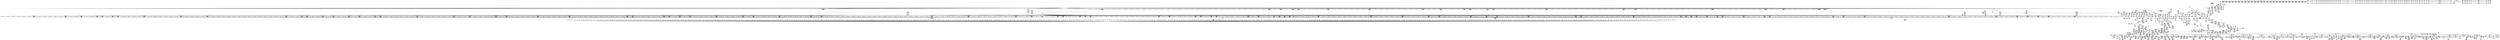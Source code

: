 digraph {
	CE0x44f0750 [shape=record,shape=Mrecord,label="{CE0x44f0750|72:_%struct.hlist_bl_node**,_80:_%struct.dentry*,_104:_%struct.inode*,_:_CRE_80,88_|*MultipleSource*|Function::common_perm_rm&Arg::dentry::|Function::apparmor_path_rmdir&Arg::dentry::|security/apparmor/lsm.c,226}"]
	CE0x4540c00 [shape=record,shape=Mrecord,label="{CE0x4540c00|0:_i16,_4:_i32,_8:_i16,_40:_%struct.super_block*,_72:_i32,_:_SCMRE_558,559_}"]
	CE0x455e7b0 [shape=record,shape=Mrecord,label="{CE0x455e7b0|i64*_getelementptr_inbounds_(_10_x_i64_,_10_x_i64_*___llvm_gcov_ctr54,_i64_0,_i64_7)|*Constant*}"]
	CE0x45ca730 [shape=record,shape=Mrecord,label="{CE0x45ca730|__aa_current_profile:tmp1|*SummSink*}"]
	CE0x4510150 [shape=record,shape=Mrecord,label="{CE0x4510150|72:_%struct.hlist_bl_node**,_80:_%struct.dentry*,_104:_%struct.inode*,_:_CRE_316,317_}"]
	CE0x46476a0 [shape=record,shape=Mrecord,label="{CE0x46476a0|i64*_getelementptr_inbounds_(_16_x_i64_,_16_x_i64_*___llvm_gcov_ctr46,_i64_0,_i64_15)|*Constant*|*SummSink*}"]
	CE0x456b530 [shape=record,shape=Mrecord,label="{CE0x456b530|80:_i64,_:_CRE_412,413_}"]
	CE0x45746c0 [shape=record,shape=Mrecord,label="{CE0x45746c0|80:_i64,_:_CRE_648,656_}"]
	CE0x4589a70 [shape=record,shape=Mrecord,label="{CE0x4589a70|__aa_current_profile:tmp14|security/apparmor/include/context.h,138|*SummSink*}"]
	CE0x457acc0 [shape=record,shape=Mrecord,label="{CE0x457acc0|80:_i64,_:_CRE_1313,1314_}"]
	CE0x4644cb0 [shape=record,shape=Mrecord,label="{CE0x4644cb0|aa_cred_profile:do.end8|*SummSource*}"]
	CE0x4579340 [shape=record,shape=Mrecord,label="{CE0x4579340|80:_i64,_:_CRE_1268,1269_}"]
	CE0x453d4c0 [shape=record,shape=Mrecord,label="{CE0x453d4c0|0:_i16,_4:_i32,_8:_i16,_40:_%struct.super_block*,_72:_i32,_:_SCMRE_477,478_}"]
	CE0x45c11a0 [shape=record,shape=Mrecord,label="{CE0x45c11a0|i32_10|*Constant*|*SummSource*}"]
	CE0x453c190 [shape=record,shape=Mrecord,label="{CE0x453c190|0:_i16,_4:_i32,_8:_i16,_40:_%struct.super_block*,_72:_i32,_:_SCMRE_440,448_|*MultipleSource*|security/apparmor/lsm.c,227|security/apparmor/lsm.c, 227|*LoadInst*|security/apparmor/lsm.c,226}"]
	CE0x453e470 [shape=record,shape=Mrecord,label="{CE0x453e470|0:_i16,_4:_i32,_8:_i16,_40:_%struct.super_block*,_72:_i32,_:_SCMRE_487,488_}"]
	CE0x4586180 [shape=record,shape=Mrecord,label="{CE0x4586180|80:_i64,_:_CRE_1683,1684_}"]
	CE0x45886b0 [shape=record,shape=Mrecord,label="{CE0x45886b0|80:_i64,_:_CRE_1880,1884_}"]
	CE0x450b730 [shape=record,shape=Mrecord,label="{CE0x450b730|72:_%struct.hlist_bl_node**,_80:_%struct.dentry*,_104:_%struct.inode*,_:_CRE_208,209_}"]
	CE0x457c310 [shape=record,shape=Mrecord,label="{CE0x457c310|80:_i64,_:_CRE_1334,1335_}"]
	CE0x4653730 [shape=record,shape=Mrecord,label="{CE0x4653730|aa_cred_profile:tobool|security/apparmor/include/context.h,100|*SummSource*}"]
	CE0x456e0c0 [shape=record,shape=Mrecord,label="{CE0x456e0c0|80:_i64,_:_CRE_453,454_}"]
	CE0x45464a0 [shape=record,shape=Mrecord,label="{CE0x45464a0|80:_i64,_:_CRE_1629,1630_}"]
	CE0x455e0e0 [shape=record,shape=Mrecord,label="{CE0x455e0e0|common_perm_rm:tmp15|security/apparmor/lsm.c,229|*SummSink*}"]
	CE0x458a130 [shape=record,shape=Mrecord,label="{CE0x458a130|i64*_getelementptr_inbounds_(_11_x_i64_,_11_x_i64_*___llvm_gcov_ctr58,_i64_0,_i64_8)|*Constant*|*SummSource*}"]
	CE0x4541420 [shape=record,shape=Mrecord,label="{CE0x4541420|0:_i16,_4:_i32,_8:_i16,_40:_%struct.super_block*,_72:_i32,_:_SCMRE_563,564_}"]
	CE0x4617860 [shape=record,shape=Mrecord,label="{CE0x4617860|%struct.task_struct*_(%struct.task_struct**)*_asm_movq_%gs:$_1:P_,$0_,_r,im,_dirflag_,_fpsr_,_flags_}"]
	CE0x455f5b0 [shape=record,shape=Mrecord,label="{CE0x455f5b0|common_perm_rm:tmp21|security/apparmor/lsm.c,232|*SummSink*}"]
	CE0x45865c0 [shape=record,shape=Mrecord,label="{CE0x45865c0|80:_i64,_:_CRE_1687,1688_}"]
	CE0x44f32f0 [shape=record,shape=Mrecord,label="{CE0x44f32f0|72:_%struct.hlist_bl_node**,_80:_%struct.dentry*,_104:_%struct.inode*,_:_CRE_8,12_|*MultipleSource*|Function::common_perm_rm&Arg::dentry::|Function::apparmor_path_rmdir&Arg::dentry::|security/apparmor/lsm.c,226}"]
	CE0x45d3a70 [shape=record,shape=Mrecord,label="{CE0x45d3a70|aa_cred_profile:lor.end|*SummSource*}"]
	CE0x45aaa90 [shape=record,shape=Mrecord,label="{CE0x45aaa90|i64_3|*Constant*}"]
	CE0x45ae580 [shape=record,shape=Mrecord,label="{CE0x45ae580|__aa_current_profile:tmp2|*SummSink*}"]
	CE0x4557050 [shape=record,shape=Mrecord,label="{CE0x4557050|80:_i64,_:_CRE_16,20_}"]
	CE0x45733a0 [shape=record,shape=Mrecord,label="{CE0x45733a0|80:_i64,_:_CRE_616,617_}"]
	CE0x4543b20 [shape=record,shape=Mrecord,label="{CE0x4543b20|0:_i16,_4:_i32,_8:_i16,_40:_%struct.super_block*,_72:_i32,_:_SCMRE_587,588_}"]
	CE0x45c0260 [shape=record,shape=Mrecord,label="{CE0x45c0260|common_perm_dir_dentry:tmp3}"]
	CE0x455be90 [shape=record,shape=Mrecord,label="{CE0x455be90|mediated_filesystem:inode|Function::mediated_filesystem&Arg::inode::|*SummSink*}"]
	CE0x45cdd80 [shape=record,shape=Mrecord,label="{CE0x45cdd80|_call_void_mcount()_#2|*SummSource*}"]
	CE0x4647a70 [shape=record,shape=Mrecord,label="{CE0x4647a70|aa_cred_profile:tmp32|security/apparmor/include/context.h,101}"]
	CE0x45655e0 [shape=record,shape=Mrecord,label="{CE0x45655e0|i64_0|*Constant*|*SummSource*}"]
	CE0x465c460 [shape=record,shape=Mrecord,label="{CE0x465c460|i64_0|*Constant*}"]
	CE0x4585190 [shape=record,shape=Mrecord,label="{CE0x4585190|80:_i64,_:_CRE_1668,1669_}"]
	CE0x44f8cf0 [shape=record,shape=Mrecord,label="{CE0x44f8cf0|common_perm_rm:lor.lhs.false2|*SummSink*}"]
	CE0x45b8630 [shape=record,shape=Mrecord,label="{CE0x45b8630|mediated_filesystem:tobool|security/apparmor/include/apparmor.h,117|*SummSource*}"]
	CE0x4537ae0 [shape=record,shape=Mrecord,label="{CE0x4537ae0|0:_i16,_4:_i32,_8:_i16,_40:_%struct.super_block*,_72:_i32,_:_SCMRE_292,293_}"]
	CE0x453c940 [shape=record,shape=Mrecord,label="{CE0x453c940|0:_i16,_4:_i32,_8:_i16,_40:_%struct.super_block*,_72:_i32,_:_SCMRE_464,472_|*MultipleSource*|security/apparmor/lsm.c,227|security/apparmor/lsm.c, 227|*LoadInst*|security/apparmor/lsm.c,226}"]
	CE0x465ef00 [shape=record,shape=Mrecord,label="{CE0x465ef00|i32_100|*Constant*|*SummSink*}"]
	CE0x45ac1b0 [shape=record,shape=Mrecord,label="{CE0x45ac1b0|common_perm:tmp3|security/apparmor/lsm.c,169|*SummSource*}"]
	CE0x4536f80 [shape=record,shape=Mrecord,label="{CE0x4536f80|0:_i16,_4:_i32,_8:_i16,_40:_%struct.super_block*,_72:_i32,_:_SCMRE_285,286_}"]
	CE0x459d5b0 [shape=record,shape=Mrecord,label="{CE0x459d5b0|get_current:entry|*SummSink*}"]
	CE0x4565390 [shape=record,shape=Mrecord,label="{CE0x4565390|GLOBAL:__llvm_gcov_ctr54|Global_var:__llvm_gcov_ctr54|*SummSource*}"]
	CE0x464bc10 [shape=record,shape=Mrecord,label="{CE0x464bc10|aa_cred_profile:tmp29|security/apparmor/include/context.h,100}"]
	CE0x45d2260 [shape=record,shape=Mrecord,label="{CE0x45d2260|aa_cred_profile:profile|security/apparmor/include/context.h,100}"]
	CE0x453fa50 [shape=record,shape=Mrecord,label="{CE0x453fa50|0:_i16,_4:_i32,_8:_i16,_40:_%struct.super_block*,_72:_i32,_:_SCMRE_536,540_|*MultipleSource*|security/apparmor/lsm.c,227|security/apparmor/lsm.c, 227|*LoadInst*|security/apparmor/lsm.c,226}"]
	CE0x4560cf0 [shape=record,shape=Mrecord,label="{CE0x4560cf0|mediated_filesystem:and|security/apparmor/include/apparmor.h,117}"]
	CE0x452a340 [shape=record,shape=Mrecord,label="{CE0x452a340|0:_i16,_4:_i32,_8:_i16,_40:_%struct.super_block*,_72:_i32,_:_SCMRE_604,605_}"]
	CE0x463e440 [shape=record,shape=Mrecord,label="{CE0x463e440|get_current:bb}"]
	CE0x4579560 [shape=record,shape=Mrecord,label="{CE0x4579560|80:_i64,_:_CRE_1270,1271_}"]
	CE0x46528e0 [shape=record,shape=Mrecord,label="{CE0x46528e0|aa_cred_profile:tobool1|security/apparmor/include/context.h,100}"]
	CE0x456d730 [shape=record,shape=Mrecord,label="{CE0x456d730|80:_i64,_:_CRE_444,445_}"]
	CE0x45be290 [shape=record,shape=Mrecord,label="{CE0x45be290|common_perm_dir_dentry:dentry|Function::common_perm_dir_dentry&Arg::dentry::}"]
	CE0x464e1f0 [shape=record,shape=Mrecord,label="{CE0x464e1f0|aa_cred_profile:if.end|*SummSource*}"]
	CE0x4539680 [shape=record,shape=Mrecord,label="{CE0x4539680|0:_i16,_4:_i32,_8:_i16,_40:_%struct.super_block*,_72:_i32,_:_SCMRE_309,310_}"]
	CE0x44e9e00 [shape=record,shape=Mrecord,label="{CE0x44e9e00|apparmor_path_rmdir:tmp2|*SummSource*}"]
	CE0x453d910 [shape=record,shape=Mrecord,label="{CE0x453d910|0:_i16,_4:_i32,_8:_i16,_40:_%struct.super_block*,_72:_i32,_:_SCMRE_480,481_}"]
	CE0x459df00 [shape=record,shape=Mrecord,label="{CE0x459df00|i32_78|*Constant*|*SummSource*}"]
	CE0x4555bd0 [shape=record,shape=Mrecord,label="{CE0x4555bd0|0:_i16,_4:_i32,_8:_i16,_40:_%struct.super_block*,_72:_i32,_:_SCMRE_980,981_}"]
	CE0x45540e0 [shape=record,shape=Mrecord,label="{CE0x45540e0|0:_i16,_4:_i32,_8:_i16,_40:_%struct.super_block*,_72:_i32,_:_SCMRE_932,933_}"]
	CE0x45b47d0 [shape=record,shape=Mrecord,label="{CE0x45b47d0|common_perm_rm:i_mode|security/apparmor/lsm.c,233|*SummSink*}"]
	CE0x4598970 [shape=record,shape=Mrecord,label="{CE0x4598970|i32_138|*Constant*|*SummSink*}"]
	CE0x455cd80 [shape=record,shape=Mrecord,label="{CE0x455cd80|common_perm_rm:tmp13|security/apparmor/lsm.c,229|*SummSource*}"]
	CE0x465ebc0 [shape=record,shape=Mrecord,label="{CE0x465ebc0|i32_100|*Constant*}"]
	CE0x450ced0 [shape=record,shape=Mrecord,label="{CE0x450ced0|72:_%struct.hlist_bl_node**,_80:_%struct.dentry*,_104:_%struct.inode*,_:_CRE_222,223_}"]
	CE0x45cef70 [shape=record,shape=Mrecord,label="{CE0x45cef70|aa_cred_profile:do.body6}"]
	CE0x45688c0 [shape=record,shape=Mrecord,label="{CE0x45688c0|80:_i64,_:_CRE_216,224_}"]
	CE0x4576d00 [shape=record,shape=Mrecord,label="{CE0x4576d00|80:_i64,_:_CRE_1232,1233_}"]
	CE0x451f480 [shape=record,shape=Mrecord,label="{CE0x451f480|aa_cred_profile:tmp30|security/apparmor/include/context.h,100}"]
	CE0x4560a70 [shape=record,shape=Mrecord,label="{CE0x4560a70|mediated_filesystem:tmp5|security/apparmor/include/apparmor.h,117|*SummSink*}"]
	CE0x4142f40 [shape=record,shape=Mrecord,label="{CE0x4142f40|common_perm_rm:entry|*SummSink*}"]
	CE0x45b9a40 [shape=record,shape=Mrecord,label="{CE0x45b9a40|common_perm:path|Function::common_perm&Arg::path::|*SummSource*}"]
	CE0x45c8d40 [shape=record,shape=Mrecord,label="{CE0x45c8d40|aa_path_perm:request|Function::aa_path_perm&Arg::request::}"]
	CE0x4645180 [shape=record,shape=Mrecord,label="{CE0x4645180|aa_cred_profile:tmp9|security/apparmor/include/context.h,100|*SummSink*}"]
	CE0x4648170 [shape=record,shape=Mrecord,label="{CE0x4648170|aa_cred_profile:tmp33|security/apparmor/include/context.h,101|*SummSource*}"]
	CE0x4554760 [shape=record,shape=Mrecord,label="{CE0x4554760|0:_i16,_4:_i32,_8:_i16,_40:_%struct.super_block*,_72:_i32,_:_SCMRE_936,944_|*MultipleSource*|security/apparmor/lsm.c,227|security/apparmor/lsm.c, 227|*LoadInst*|security/apparmor/lsm.c,226}"]
	"CONST[source:0(mediator),value:0(static)][purpose:{operation}]"
	CE0x4507a50 [shape=record,shape=Mrecord,label="{CE0x4507a50|i64*_getelementptr_inbounds_(_16_x_i64_,_16_x_i64_*___llvm_gcov_ctr46,_i64_0,_i64_1)|*Constant*}"]
	CE0x44f0dd0 [shape=record,shape=Mrecord,label="{CE0x44f0dd0|72:_%struct.hlist_bl_node**,_80:_%struct.dentry*,_104:_%struct.inode*,_:_CRE_162,163_}"]
	CE0x4648a80 [shape=record,shape=Mrecord,label="{CE0x4648a80|aa_cred_profile:tmp34|security/apparmor/include/context.h,101}"]
	CE0x44f1cc0 [shape=record,shape=Mrecord,label="{CE0x44f1cc0|72:_%struct.hlist_bl_node**,_80:_%struct.dentry*,_104:_%struct.inode*,_:_CRE_171,172_}"]
	CE0x456d2f0 [shape=record,shape=Mrecord,label="{CE0x456d2f0|80:_i64,_:_CRE_440,441_}"]
	CE0x45ba1d0 [shape=record,shape=Mrecord,label="{CE0x45ba1d0|common_perm:cond|Function::common_perm&Arg::cond::}"]
	CE0x45bff50 [shape=record,shape=Mrecord,label="{CE0x45bff50|common_perm_dir_dentry:tmp2|*SummSink*}"]
	CE0x461d2d0 [shape=record,shape=Mrecord,label="{CE0x461d2d0|aa_cred_profile:tmp8|security/apparmor/include/context.h,100|*SummSource*}"]
	CE0x45063b0 [shape=record,shape=Mrecord,label="{CE0x45063b0|common_perm_rm:tmp|*SummSink*}"]
	CE0x45c35c0 [shape=record,shape=Mrecord,label="{CE0x45c35c0|44:_i32,_48:_i16,_128:_i8*,_:_SCMRE_0,4_|*MultipleSource*|Function::aa_cred_profile&Arg::cred::|security/apparmor/include/context.h,99|security/apparmor/include/context.h,138}"]
	CE0x4525980 [shape=record,shape=Mrecord,label="{CE0x4525980|i32_1|*Constant*}"]
	CE0x45d3500 [shape=record,shape=Mrecord,label="{CE0x45d3500|__aa_current_profile:if.then}"]
	CE0x4579010 [shape=record,shape=Mrecord,label="{CE0x4579010|80:_i64,_:_CRE_1265,1266_}"]
	CE0x458bf60 [shape=record,shape=Mrecord,label="{CE0x458bf60|common_perm_rm:tobool1|security/apparmor/lsm.c,229}"]
	CE0x4514f40 [shape=record,shape=Mrecord,label="{CE0x4514f40|common_perm_rm:if.end}"]
	CE0x45846f0 [shape=record,shape=Mrecord,label="{CE0x45846f0|80:_i64,_:_CRE_1658,1659_}"]
	CE0x44f2300 [shape=record,shape=Mrecord,label="{CE0x44f2300|mediated_filesystem:tmp2}"]
	CE0x4509060 [shape=record,shape=Mrecord,label="{CE0x4509060|72:_%struct.hlist_bl_node**,_80:_%struct.dentry*,_104:_%struct.inode*,_:_CRE_185,186_}"]
	CE0x44f3c10 [shape=record,shape=Mrecord,label="{CE0x44f3c10|_call_void_mcount()_#2|*SummSink*}"]
	CE0x45c6b00 [shape=record,shape=Mrecord,label="{CE0x45c6b00|common_perm:tmp8|security/apparmor/lsm.c,170|*SummSource*}"]
	CE0x45885a0 [shape=record,shape=Mrecord,label="{CE0x45885a0|80:_i64,_:_CRE_1879,1880_}"]
	CE0x4552bc0 [shape=record,shape=Mrecord,label="{CE0x4552bc0|0:_i16,_4:_i32,_8:_i16,_40:_%struct.super_block*,_72:_i32,_:_SCMRE_919,920_}"]
	CE0x4566f80 [shape=record,shape=Mrecord,label="{CE0x4566f80|80:_i64,_:_CRE_20,21_}"]
	CE0x45b3720 [shape=record,shape=Mrecord,label="{CE0x45b3720|common_perm_rm:tmp25|security/apparmor/lsm.c,236|*SummSink*}"]
	CE0x4567460 [shape=record,shape=Mrecord,label="{CE0x4567460|80:_i64,_:_CRE_64,72_}"]
	CE0x4565bf0 [shape=record,shape=Mrecord,label="{CE0x4565bf0|i32_0|*Constant*}"]
	CE0x4640ea0 [shape=record,shape=Mrecord,label="{CE0x4640ea0|aa_cred_profile:do.end}"]
	CE0x45d3860 [shape=record,shape=Mrecord,label="{CE0x45d3860|aa_cred_profile:do.cond|*SummSink*}"]
	CE0x45aa400 [shape=record,shape=Mrecord,label="{CE0x45aa400|common_perm:op|Function::common_perm&Arg::op::}"]
	CE0x45686a0 [shape=record,shape=Mrecord,label="{CE0x45686a0|80:_i64,_:_CRE_200,204_}"]
	CE0x450b070 [shape=record,shape=Mrecord,label="{CE0x450b070|72:_%struct.hlist_bl_node**,_80:_%struct.dentry*,_104:_%struct.inode*,_:_CRE_204,205_}"]
	CE0x4552060 [shape=record,shape=Mrecord,label="{CE0x4552060|0:_i16,_4:_i32,_8:_i16,_40:_%struct.super_block*,_72:_i32,_:_SCMRE_912,913_}"]
	CE0x4520b30 [shape=record,shape=Mrecord,label="{CE0x4520b30|common_perm_dir_dentry:tmp4|*LoadInst*|security/apparmor/lsm.c,189|*SummSource*}"]
	CE0x45cdb20 [shape=record,shape=Mrecord,label="{CE0x45cdb20|__aa_current_profile:tmp8|security/apparmor/include/context.h,138|*SummSink*}"]
	CE0x457da70 [shape=record,shape=Mrecord,label="{CE0x457da70|80:_i64,_:_CRE_1356,1357_}"]
	CE0x465e7f0 [shape=record,shape=Mrecord,label="{CE0x465e7f0|void_(i8*,_i32,_i64)*_asm_sideeffect_1:_09ud2_0A.pushsection___bug_table,_22a_22_0A2:_09.long_1b_-_2b,_$_0:c_-_2b_0A_09.word_$_1:c_,_0_0A_09.org_2b+$_2:c_0A.popsection_,_i,i,i,_dirflag_,_fpsr_,_flags_|*SummSource*}"]
	CE0x46509b0 [shape=record,shape=Mrecord,label="{CE0x46509b0|aa_cred_profile:tmp15|security/apparmor/include/context.h,100|*SummSource*}"]
	CE0x45b4300 [shape=record,shape=Mrecord,label="{CE0x45b4300|common_perm_rm:i_uid|security/apparmor/lsm.c,232|*SummSource*}"]
	CE0x456a540 [shape=record,shape=Mrecord,label="{CE0x456a540|80:_i64,_:_CRE_397,398_}"]
	CE0x4574f70 [shape=record,shape=Mrecord,label="{CE0x4574f70|80:_i64,_:_CRE_720,736_}"]
	CE0x4556dc0 [shape=record,shape=Mrecord,label="{CE0x4556dc0|80:_i64,_:_CRE_8,16_}"]
	CE0x4653bc0 [shape=record,shape=Mrecord,label="{CE0x4653bc0|aa_cred_profile:tmp6|security/apparmor/include/context.h,100|*SummSource*}"]
	CE0x4539d00 [shape=record,shape=Mrecord,label="{CE0x4539d00|0:_i16,_4:_i32,_8:_i16,_40:_%struct.super_block*,_72:_i32,_:_SCMRE_320,328_|*MultipleSource*|security/apparmor/lsm.c,227|security/apparmor/lsm.c, 227|*LoadInst*|security/apparmor/lsm.c,226}"]
	CE0x4537c80 [shape=record,shape=Mrecord,label="{CE0x4537c80|0:_i16,_4:_i32,_8:_i16,_40:_%struct.super_block*,_72:_i32,_:_SCMRE_293,294_}"]
	CE0x45bb3d0 [shape=record,shape=Mrecord,label="{CE0x45bb3d0|common_perm_dir_dentry:bb}"]
	CE0x4644040 [shape=record,shape=Mrecord,label="{CE0x4644040|aa_cred_profile:tmp18|security/apparmor/include/context.h,100|*SummSource*}"]
	CE0x453e950 [shape=record,shape=Mrecord,label="{CE0x453e950|0:_i16,_4:_i32,_8:_i16,_40:_%struct.super_block*,_72:_i32,_:_SCMRE_500,504_|*MultipleSource*|security/apparmor/lsm.c,227|security/apparmor/lsm.c, 227|*LoadInst*|security/apparmor/lsm.c,226}"]
	CE0x4505c70 [shape=record,shape=Mrecord,label="{CE0x4505c70|72:_%struct.hlist_bl_node**,_80:_%struct.dentry*,_104:_%struct.inode*,_:_CRE_160,161_}"]
	CE0x45526e0 [shape=record,shape=Mrecord,label="{CE0x45526e0|0:_i16,_4:_i32,_8:_i16,_40:_%struct.super_block*,_72:_i32,_:_SCMRE_916,917_}"]
	CE0x45055b0 [shape=record,shape=Mrecord,label="{CE0x45055b0|72:_%struct.hlist_bl_node**,_80:_%struct.dentry*,_104:_%struct.inode*,_:_CRE_156,157_}"]
	CE0x4585900 [shape=record,shape=Mrecord,label="{CE0x4585900|80:_i64,_:_CRE_1675,1676_}"]
	CE0x4642430 [shape=record,shape=Mrecord,label="{CE0x4642430|aa_cred_profile:tmp20|security/apparmor/include/context.h,100|*SummSource*}"]
	CE0x4511e00 [shape=record,shape=Mrecord,label="{CE0x4511e00|_call_void_mcount()_#2|*SummSource*}"]
	CE0x45523a0 [shape=record,shape=Mrecord,label="{CE0x45523a0|0:_i16,_4:_i32,_8:_i16,_40:_%struct.super_block*,_72:_i32,_:_SCMRE_914,915_}"]
	CE0x4502ff0 [shape=record,shape=Mrecord,label="{CE0x4502ff0|72:_%struct.hlist_bl_node**,_80:_%struct.dentry*,_104:_%struct.inode*,_:_CRE_176,177_}"]
	CE0x45afc60 [shape=record,shape=Mrecord,label="{CE0x45afc60|mediated_filesystem:tmp3|*SummSink*}"]
	CE0x452c660 [shape=record,shape=Mrecord,label="{CE0x452c660|0:_i16,_4:_i32,_8:_i16,_40:_%struct.super_block*,_72:_i32,_:_SCMRE_157,158_}"]
	CE0x44e74e0 [shape=record,shape=Mrecord,label="{CE0x44e74e0|common_perm_rm:mnt|security/apparmor/lsm.c,229|*SummSink*}"]
	CE0x4562e90 [shape=record,shape=Mrecord,label="{CE0x4562e90|common_perm_rm:uid|security/apparmor/lsm.c,232|*SummSource*}"]
	CE0x45ac860 [shape=record,shape=Mrecord,label="{CE0x45ac860|GLOBAL:__llvm_gcov_ctr57|Global_var:__llvm_gcov_ctr57|*SummSource*}"]
	CE0x457bed0 [shape=record,shape=Mrecord,label="{CE0x457bed0|80:_i64,_:_CRE_1330,1331_}"]
	CE0x452e060 [shape=record,shape=Mrecord,label="{CE0x452e060|0:_i16,_4:_i32,_8:_i16,_40:_%struct.super_block*,_72:_i32,_:_SCMRE_173,174_}"]
	CE0x4567860 [shape=record,shape=Mrecord,label="{CE0x4567860|80:_i64,_:_CRE_96,104_}"]
	CE0x456a320 [shape=record,shape=Mrecord,label="{CE0x456a320|80:_i64,_:_CRE_395,396_}"]
	CE0x44ff330 [shape=record,shape=Mrecord,label="{CE0x44ff330|72:_%struct.hlist_bl_node**,_80:_%struct.dentry*,_104:_%struct.inode*,_:_CRE_90,91_}"]
	CE0x4586c50 [shape=record,shape=Mrecord,label="{CE0x4586c50|80:_i64,_:_CRE_1728,1736_}"]
	CE0x45725d0 [shape=record,shape=Mrecord,label="{CE0x45725d0|80:_i64,_:_CRE_603,604_}"]
	CE0x4510660 [shape=record,shape=Mrecord,label="{CE0x4510660|72:_%struct.hlist_bl_node**,_80:_%struct.dentry*,_104:_%struct.inode*,_:_CRE_319,320_}"]
	CE0x45867e0 [shape=record,shape=Mrecord,label="{CE0x45867e0|80:_i64,_:_CRE_1696,1704_}"]
	CE0x453b9e0 [shape=record,shape=Mrecord,label="{CE0x453b9e0|0:_i16,_4:_i32,_8:_i16,_40:_%struct.super_block*,_72:_i32,_:_SCMRE_416,424_|*MultipleSource*|security/apparmor/lsm.c,227|security/apparmor/lsm.c, 227|*LoadInst*|security/apparmor/lsm.c,226}"]
	CE0x45391a0 [shape=record,shape=Mrecord,label="{CE0x45391a0|0:_i16,_4:_i32,_8:_i16,_40:_%struct.super_block*,_72:_i32,_:_SCMRE_306,307_}"]
	CE0x4564400 [shape=record,shape=Mrecord,label="{CE0x4564400|i64_8|*Constant*|*SummSink*}"]
	CE0x45d33d0 [shape=record,shape=Mrecord,label="{CE0x45d33d0|aa_cred_profile:if.then}"]
	CE0x454e780 [shape=record,shape=Mrecord,label="{CE0x454e780|0:_i16,_4:_i32,_8:_i16,_40:_%struct.super_block*,_72:_i32,_:_SCMRE_877,878_}"]
	CE0x45610b0 [shape=record,shape=Mrecord,label="{CE0x45610b0|common_perm_rm:tmp17|security/apparmor/lsm.c,230|*SummSource*}"]
	CE0x45084b0 [shape=record,shape=Mrecord,label="{CE0x45084b0|__aa_current_profile:tmp11|security/apparmor/include/context.h,138|*SummSource*}"]
	CE0x4578680 [shape=record,shape=Mrecord,label="{CE0x4578680|80:_i64,_:_CRE_1256,1257_}"]
	CE0x45af9e0 [shape=record,shape=Mrecord,label="{CE0x45af9e0|mediated_filesystem:tmp3}"]
	CE0x44f3030 [shape=record,shape=Mrecord,label="{CE0x44f3030|apparmor_path_rmdir:dir|Function::apparmor_path_rmdir&Arg::dir::}"]
	CE0x4532db0 [shape=record,shape=Mrecord,label="{CE0x4532db0|0:_i16,_4:_i32,_8:_i16,_40:_%struct.super_block*,_72:_i32,_:_SCMRE_244,245_}"]
	CE0x456f1f0 [shape=record,shape=Mrecord,label="{CE0x456f1f0|80:_i64,_:_CRE_504,512_}"]
	CE0x461bf10 [shape=record,shape=Mrecord,label="{CE0x461bf10|i64*_getelementptr_inbounds_(_11_x_i64_,_11_x_i64_*___llvm_gcov_ctr58,_i64_0,_i64_6)|*Constant*|*SummSource*}"]
	CE0x4599700 [shape=record,shape=Mrecord,label="{CE0x4599700|i64*_getelementptr_inbounds_(_11_x_i64_,_11_x_i64_*___llvm_gcov_ctr58,_i64_0,_i64_9)|*Constant*|*SummSink*}"]
	CE0x45becd0 [shape=record,shape=Mrecord,label="{CE0x45becd0|common_perm_dir_dentry:mask|Function::common_perm_dir_dentry&Arg::mask::|*SummSource*}"]
	CE0x456c520 [shape=record,shape=Mrecord,label="{CE0x456c520|80:_i64,_:_CRE_427,428_}"]
	CE0x4530c40 [shape=record,shape=Mrecord,label="{CE0x4530c40|0:_i16,_4:_i32,_8:_i16,_40:_%struct.super_block*,_72:_i32,_:_SCMRE_200,201_}"]
	CE0x4585f60 [shape=record,shape=Mrecord,label="{CE0x4585f60|80:_i64,_:_CRE_1681,1682_}"]
	CE0x45754c0 [shape=record,shape=Mrecord,label="{CE0x45754c0|80:_i64,_:_CRE_1209,1210_}"]
	CE0x4662360 [shape=record,shape=Mrecord,label="{CE0x4662360|aa_cred_profile:lnot.ext|security/apparmor/include/context.h,100|*SummSource*}"]
	CE0x45856e0 [shape=record,shape=Mrecord,label="{CE0x45856e0|80:_i64,_:_CRE_1673,1674_}"]
	CE0x458c290 [shape=record,shape=Mrecord,label="{CE0x458c290|common_perm_rm:tobool1|security/apparmor/lsm.c,229|*SummSink*}"]
	CE0x46628b0 [shape=record,shape=Mrecord,label="{CE0x46628b0|aa_cred_profile:conv|security/apparmor/include/context.h,100|*SummSource*}"]
	CE0x45036b0 [shape=record,shape=Mrecord,label="{CE0x45036b0|72:_%struct.hlist_bl_node**,_80:_%struct.dentry*,_104:_%struct.inode*,_:_CRE_180,181_}"]
	CE0x45705f0 [shape=record,shape=Mrecord,label="{CE0x45705f0|80:_i64,_:_CRE_573,574_}"]
	CE0x45000d0 [shape=record,shape=Mrecord,label="{CE0x45000d0|i64*_getelementptr_inbounds_(_10_x_i64_,_10_x_i64_*___llvm_gcov_ctr54,_i64_0,_i64_0)|*Constant*|*SummSink*}"]
	CE0x45a8940 [shape=record,shape=Mrecord,label="{CE0x45a8940|common_perm_rm:mode|security/apparmor/lsm.c,233}"]
	CE0x44eb880 [shape=record,shape=Mrecord,label="{CE0x44eb880|common_perm_rm:dir|Function::common_perm_rm&Arg::dir::|*SummSource*}"]
	CE0x45755d0 [shape=record,shape=Mrecord,label="{CE0x45755d0|80:_i64,_:_CRE_1210,1211_}"]
	CE0x457c860 [shape=record,shape=Mrecord,label="{CE0x457c860|80:_i64,_:_CRE_1339,1340_}"]
	CE0x45010f0 [shape=record,shape=Mrecord,label="{CE0x45010f0|common_perm_rm:return|*SummSink*}"]
	CE0x4574910 [shape=record,shape=Mrecord,label="{CE0x4574910|80:_i64,_:_CRE_664,672_}"]
	CE0x45d0d80 [shape=record,shape=Mrecord,label="{CE0x45d0d80|i64*_getelementptr_inbounds_(_2_x_i64_,_2_x_i64_*___llvm_gcov_ctr112,_i64_0,_i64_1)|*Constant*}"]
	CE0x45b3040 [shape=record,shape=Mrecord,label="{CE0x45b3040|i8_1|*Constant*}"]
	CE0x45acb00 [shape=record,shape=Mrecord,label="{CE0x45acb00|common_perm:tmp4|security/apparmor/lsm.c,169}"]
	CE0x452a1a0 [shape=record,shape=Mrecord,label="{CE0x452a1a0|0:_i16,_4:_i32,_8:_i16,_40:_%struct.super_block*,_72:_i32,_:_SCMRE_603,604_}"]
	CE0x4573a00 [shape=record,shape=Mrecord,label="{CE0x4573a00|80:_i64,_:_CRE_622,623_}"]
	CE0x456f740 [shape=record,shape=Mrecord,label="{CE0x456f740|80:_i64,_:_CRE_552,556_}"]
	CE0x451f560 [shape=record,shape=Mrecord,label="{CE0x451f560|aa_cred_profile:tmp30|security/apparmor/include/context.h,100|*SummSink*}"]
	CE0x4503a10 [shape=record,shape=Mrecord,label="{CE0x4503a10|72:_%struct.hlist_bl_node**,_80:_%struct.dentry*,_104:_%struct.inode*,_:_CRE_182,183_}"]
	CE0x45745b0 [shape=record,shape=Mrecord,label="{CE0x45745b0|80:_i64,_:_CRE_640,648_}"]
	CE0x44e8b90 [shape=record,shape=Mrecord,label="{CE0x44e8b90|apparmor_path_rmdir:tmp2|*SummSink*}"]
	CE0x456b0f0 [shape=record,shape=Mrecord,label="{CE0x456b0f0|80:_i64,_:_CRE_408,409_}"]
	CE0x4649180 [shape=record,shape=Mrecord,label="{CE0x4649180|aa_cred_profile:tmp24|security/apparmor/include/context.h,100|*SummSink*}"]
	CE0x465ce90 [shape=record,shape=Mrecord,label="{CE0x465ce90|44:_i32,_48:_i16,_128:_i8*,_:_SCMRE_48,52_|*MultipleSource*|Function::aa_cred_profile&Arg::cred::|security/apparmor/include/context.h,99|security/apparmor/include/context.h,138}"]
	CE0x45bd030 [shape=record,shape=Mrecord,label="{CE0x45bd030|common_perm_rm:call3|security/apparmor/lsm.c,235|*SummSource*}"]
	CE0x452ab60 [shape=record,shape=Mrecord,label="{CE0x452ab60|0:_i16,_4:_i32,_8:_i16,_40:_%struct.super_block*,_72:_i32,_:_SCMRE_609,610_}"]
	CE0x45200e0 [shape=record,shape=Mrecord,label="{CE0x45200e0|common_perm_dir_dentry:mnt|security/apparmor/lsm.c,189|*SummSource*}"]
	CE0x4599b60 [shape=record,shape=Mrecord,label="{CE0x4599b60|__aa_current_profile:tmp17|security/apparmor/include/context.h,138|*SummSource*}"]
	CE0x45453d0 [shape=record,shape=Mrecord,label="{CE0x45453d0|80:_i64,_:_CRE_1596,1600_}"]
	CE0x457bfe0 [shape=record,shape=Mrecord,label="{CE0x457bfe0|80:_i64,_:_CRE_1331,1332_}"]
	CE0x45337f0 [shape=record,shape=Mrecord,label="{CE0x45337f0|0:_i16,_4:_i32,_8:_i16,_40:_%struct.super_block*,_72:_i32,_:_SCMRE_251,252_}"]
	CE0x452ef00 [shape=record,shape=Mrecord,label="{CE0x452ef00|0:_i16,_4:_i32,_8:_i16,_40:_%struct.super_block*,_72:_i32,_:_SCMRE_182,183_}"]
	CE0x4543980 [shape=record,shape=Mrecord,label="{CE0x4543980|0:_i16,_4:_i32,_8:_i16,_40:_%struct.super_block*,_72:_i32,_:_SCMRE_586,587_}"]
	CE0x45ae200 [shape=record,shape=Mrecord,label="{CE0x45ae200|common_perm:tmp7|security/apparmor/lsm.c,170}"]
	CE0x45c80a0 [shape=record,shape=Mrecord,label="{CE0x45c80a0|aa_path_perm:profile|Function::aa_path_perm&Arg::profile::|*SummSource*}"]
	CE0x4507580 [shape=record,shape=Mrecord,label="{CE0x4507580|0:_i16,_4:_i32,_8:_i16,_40:_%struct.super_block*,_72:_i32,_:_SCMRE_40,48_|*MultipleSource*|security/apparmor/lsm.c,227|security/apparmor/lsm.c, 227|*LoadInst*|security/apparmor/lsm.c,226}"]
	CE0x452b580 [shape=record,shape=Mrecord,label="{CE0x452b580|0:_i16,_4:_i32,_8:_i16,_40:_%struct.super_block*,_72:_i32,_:_SCMRE_120,128_|*MultipleSource*|security/apparmor/lsm.c,227|security/apparmor/lsm.c, 227|*LoadInst*|security/apparmor/lsm.c,226}"]
	CE0x4555160 [shape=record,shape=Mrecord,label="{CE0x4555160|0:_i16,_4:_i32,_8:_i16,_40:_%struct.super_block*,_72:_i32,_:_SCMRE_968,976_|*MultipleSource*|security/apparmor/lsm.c,227|security/apparmor/lsm.c, 227|*LoadInst*|security/apparmor/lsm.c,226}"]
	CE0x4572a10 [shape=record,shape=Mrecord,label="{CE0x4572a10|80:_i64,_:_CRE_607,608_}"]
	CE0x4577be0 [shape=record,shape=Mrecord,label="{CE0x4577be0|80:_i64,_:_CRE_1246,1247_}"]
	CE0x45ab040 [shape=record,shape=Mrecord,label="{CE0x45ab040|__aa_current_profile:tmp6|security/apparmor/include/context.h,138}"]
	CE0x457ed90 [shape=record,shape=Mrecord,label="{CE0x457ed90|80:_i64,_:_CRE_1374,1375_}"]
	CE0x4528460 [shape=record,shape=Mrecord,label="{CE0x4528460|0:_i16,_4:_i32,_8:_i16,_40:_%struct.super_block*,_72:_i32,_:_SCMRE_141,142_}"]
	CE0x450c9c0 [shape=record,shape=Mrecord,label="{CE0x450c9c0|72:_%struct.hlist_bl_node**,_80:_%struct.dentry*,_104:_%struct.inode*,_:_CRE_219,220_}"]
	CE0x45be750 [shape=record,shape=Mrecord,label="{CE0x45be750|common_perm_dir_dentry:dentry|Function::common_perm_dir_dentry&Arg::dentry::|*SummSink*}"]
	CE0x4653d60 [shape=record,shape=Mrecord,label="{CE0x4653d60|aa_cred_profile:tmp6|security/apparmor/include/context.h,100}"]
	CE0x4570c50 [shape=record,shape=Mrecord,label="{CE0x4570c50|80:_i64,_:_CRE_579,580_}"]
	CE0x452cb40 [shape=record,shape=Mrecord,label="{CE0x452cb40|0:_i16,_4:_i32,_8:_i16,_40:_%struct.super_block*,_72:_i32,_:_SCMRE_160,161_}"]
	CE0x4545c20 [shape=record,shape=Mrecord,label="{CE0x4545c20|80:_i64,_:_CRE_1621,1622_}"]
	CE0x4528bf0 [shape=record,shape=Mrecord,label="{CE0x4528bf0|0:_i16,_4:_i32,_8:_i16,_40:_%struct.super_block*,_72:_i32,_:_SCMRE_146,147_}"]
	CE0x45d5fa0 [shape=record,shape=Mrecord,label="{CE0x45d5fa0|__aa_current_profile:tmp}"]
	CE0x45b9870 [shape=record,shape=Mrecord,label="{CE0x45b9870|common_perm:path|Function::common_perm&Arg::path::}"]
	CE0x4502210 [shape=record,shape=Mrecord,label="{CE0x4502210|common_perm_rm:if.then}"]
	CE0x4540490 [shape=record,shape=Mrecord,label="{CE0x4540490|0:_i16,_4:_i32,_8:_i16,_40:_%struct.super_block*,_72:_i32,_:_SCMRE_553,554_}"]
	CE0x45410e0 [shape=record,shape=Mrecord,label="{CE0x45410e0|0:_i16,_4:_i32,_8:_i16,_40:_%struct.super_block*,_72:_i32,_:_SCMRE_561,562_}"]
	CE0x457c970 [shape=record,shape=Mrecord,label="{CE0x457c970|80:_i64,_:_CRE_1340,1341_}"]
	CE0x4550b40 [shape=record,shape=Mrecord,label="{CE0x4550b40|0:_i16,_4:_i32,_8:_i16,_40:_%struct.super_block*,_72:_i32,_:_SCMRE_899,900_}"]
	CE0x45600b0 [shape=record,shape=Mrecord,label="{CE0x45600b0|i32_8|*Constant*|*SummSink*}"]
	CE0x45c7e80 [shape=record,shape=Mrecord,label="{CE0x45c7e80|aa_path_perm:profile|Function::aa_path_perm&Arg::profile::}"]
	CE0x45c8720 [shape=record,shape=Mrecord,label="{CE0x45c8720|aa_path_perm:path|Function::aa_path_perm&Arg::path::|*SummSink*}"]
	CE0x4530760 [shape=record,shape=Mrecord,label="{CE0x4530760|0:_i16,_4:_i32,_8:_i16,_40:_%struct.super_block*,_72:_i32,_:_SCMRE_197,198_}"]
	CE0x455f3a0 [shape=record,shape=Mrecord,label="{CE0x455f3a0|i32_2|*Constant*|*SummSink*}"]
	CE0x45c1ea0 [shape=record,shape=Mrecord,label="{CE0x45c1ea0|common_perm:tmp1|*SummSource*}"]
	CE0x4583c50 [shape=record,shape=Mrecord,label="{CE0x4583c50|80:_i64,_:_CRE_1648,1649_}"]
	CE0x45c31c0 [shape=record,shape=Mrecord,label="{CE0x45c31c0|common_perm:if.end|*SummSink*}"]
	CE0x45cf5b0 [shape=record,shape=Mrecord,label="{CE0x45cf5b0|get_current:tmp4|./arch/x86/include/asm/current.h,14|*SummSink*}"]
	CE0x4541280 [shape=record,shape=Mrecord,label="{CE0x4541280|0:_i16,_4:_i32,_8:_i16,_40:_%struct.super_block*,_72:_i32,_:_SCMRE_562,563_}"]
	CE0x45cdcc0 [shape=record,shape=Mrecord,label="{CE0x45cdcc0|get_current:tmp3|*SummSink*}"]
	CE0x450ffa0 [shape=record,shape=Mrecord,label="{CE0x450ffa0|72:_%struct.hlist_bl_node**,_80:_%struct.dentry*,_104:_%struct.inode*,_:_CRE_315,316_}"]
	CE0x454d220 [shape=record,shape=Mrecord,label="{CE0x454d220|0:_i16,_4:_i32,_8:_i16,_40:_%struct.super_block*,_72:_i32,_:_SCMRE_864,865_}"]
	CE0x458cc10 [shape=record,shape=Mrecord,label="{CE0x458cc10|mediated_filesystem:i_sb|security/apparmor/include/apparmor.h,117}"]
	CE0x4642730 [shape=record,shape=Mrecord,label="{CE0x4642730|aa_cred_profile:tmp21|security/apparmor/include/context.h,100}"]
	CE0x45bed40 [shape=record,shape=Mrecord,label="{CE0x45bed40|common_perm_dir_dentry:mask|Function::common_perm_dir_dentry&Arg::mask::|*SummSink*}"]
	CE0x454b290 [shape=record,shape=Mrecord,label="{CE0x454b290|0:_i16,_4:_i32,_8:_i16,_40:_%struct.super_block*,_72:_i32,_:_SCMRE_760,768_|*MultipleSource*|security/apparmor/lsm.c,227|security/apparmor/lsm.c, 227|*LoadInst*|security/apparmor/lsm.c,226}"]
	CE0x4529e60 [shape=record,shape=Mrecord,label="{CE0x4529e60|0:_i16,_4:_i32,_8:_i16,_40:_%struct.super_block*,_72:_i32,_:_SCMRE_601,602_}"]
	CE0x456c0e0 [shape=record,shape=Mrecord,label="{CE0x456c0e0|80:_i64,_:_CRE_423,424_}"]
	CE0x4560490 [shape=record,shape=Mrecord,label="{CE0x4560490|mediated_filesystem:tmp4|*LoadInst*|security/apparmor/include/apparmor.h,117|*SummSink*}"]
	CE0x4572f60 [shape=record,shape=Mrecord,label="{CE0x4572f60|80:_i64,_:_CRE_612,613_}"]
	CE0x44f3d20 [shape=record,shape=Mrecord,label="{CE0x44f3d20|i32_8|*Constant*}"]
	"CONST[source:2(external),value:0(static)][purpose:{object}][SrcIdx:0]"
	CE0x45d16c0 [shape=record,shape=Mrecord,label="{CE0x45d16c0|__aa_current_profile:tmp4|security/apparmor/include/context.h,138}"]
	CE0x4584b30 [shape=record,shape=Mrecord,label="{CE0x4584b30|80:_i64,_:_CRE_1662,1663_}"]
	CE0x45c9080 [shape=record,shape=Mrecord,label="{CE0x45c9080|aa_path_perm:request|Function::aa_path_perm&Arg::request::|*SummSink*}"]
	CE0x4515000 [shape=record,shape=Mrecord,label="{CE0x4515000|common_perm_rm:if.end|*SummSource*}"]
	CE0x4524310 [shape=record,shape=Mrecord,label="{CE0x4524310|GLOBAL:__aa_current_profile|*Constant*|*SummSink*}"]
	CE0x4651f10 [shape=record,shape=Mrecord,label="{CE0x4651f10|i64*_getelementptr_inbounds_(_16_x_i64_,_16_x_i64_*___llvm_gcov_ctr46,_i64_0,_i64_7)|*Constant*|*SummSink*}"]
	CE0x450d080 [shape=record,shape=Mrecord,label="{CE0x450d080|72:_%struct.hlist_bl_node**,_80:_%struct.dentry*,_104:_%struct.inode*,_:_CRE_223,224_}"]
	CE0x4521900 [shape=record,shape=Mrecord,label="{CE0x4521900|common_perm:if.then}"]
	CE0x456e830 [shape=record,shape=Mrecord,label="{CE0x456e830|80:_i64,_:_CRE_460,461_}"]
	CE0x4578ac0 [shape=record,shape=Mrecord,label="{CE0x4578ac0|80:_i64,_:_CRE_1260,1261_}"]
	CE0x44ef860 [shape=record,shape=Mrecord,label="{CE0x44ef860|_ret_i32_%call,_!dbg_!15471|security/apparmor/lsm.c,273|*SummSource*}"]
	CE0x4533e70 [shape=record,shape=Mrecord,label="{CE0x4533e70|0:_i16,_4:_i32,_8:_i16,_40:_%struct.super_block*,_72:_i32,_:_SCMRE_255,256_}"]
	CE0x457e400 [shape=record,shape=Mrecord,label="{CE0x457e400|80:_i64,_:_CRE_1365,1366_}"]
	CE0x44e0350 [shape=record,shape=Mrecord,label="{CE0x44e0350|apparmor_path_rmdir:tmp}"]
	CE0x45cc850 [shape=record,shape=Mrecord,label="{CE0x45cc850|common_perm:tmp9|security/apparmor/lsm.c,172|*SummSource*}"]
	CE0x44ea5f0 [shape=record,shape=Mrecord,label="{CE0x44ea5f0|common_perm_rm:tmp1}"]
	CE0x4532860 [shape=record,shape=Mrecord,label="{CE0x4532860|0:_i16,_4:_i32,_8:_i16,_40:_%struct.super_block*,_72:_i32,_:_SCMRE_241,242_}"]
	CE0x45874d0 [shape=record,shape=Mrecord,label="{CE0x45874d0|80:_i64,_:_CRE_1800,1804_}"]
	CE0x454d8f0 [shape=record,shape=Mrecord,label="{CE0x454d8f0|0:_i16,_4:_i32,_8:_i16,_40:_%struct.super_block*,_72:_i32,_:_SCMRE_867,868_}"]
	CE0x45bd840 [shape=record,shape=Mrecord,label="{CE0x45bd840|common_perm_dir_dentry:entry}"]
	CE0x44e9c20 [shape=record,shape=Mrecord,label="{CE0x44e9c20|common_perm_rm:tmp10|security/apparmor/lsm.c,229|*SummSink*}"]
	CE0x45b56c0 [shape=record,shape=Mrecord,label="{CE0x45b56c0|common_perm_rm:tmp22|security/apparmor/lsm.c,232}"]
	CE0x45465b0 [shape=record,shape=Mrecord,label="{CE0x45465b0|80:_i64,_:_CRE_1630,1631_}"]
	CE0x45bdd30 [shape=record,shape=Mrecord,label="{CE0x45bdd30|common_perm_dir_dentry:op|Function::common_perm_dir_dentry&Arg::op::|*SummSource*}"]
	CE0x4521120 [shape=record,shape=Mrecord,label="{CE0x4521120|common_perm_dir_dentry:dentry2|security/apparmor/lsm.c,189}"]
	CE0x452dec0 [shape=record,shape=Mrecord,label="{CE0x452dec0|0:_i16,_4:_i32,_8:_i16,_40:_%struct.super_block*,_72:_i32,_:_SCMRE_172,173_}"]
	CE0x4501410 [shape=record,shape=Mrecord,label="{CE0x4501410|i32_11|*Constant*}"]
	CE0x4587d50 [shape=record,shape=Mrecord,label="{CE0x4587d50|80:_i64,_:_CRE_1864,1872_}"]
	CE0x4501000 [shape=record,shape=Mrecord,label="{CE0x4501000|common_perm_rm:return|*SummSource*}"]
	CE0x452f240 [shape=record,shape=Mrecord,label="{CE0x452f240|0:_i16,_4:_i32,_8:_i16,_40:_%struct.super_block*,_72:_i32,_:_SCMRE_184,185_}"]
	CE0x4562240 [shape=record,shape=Mrecord,label="{CE0x4562240|common_perm_rm:tmp19|security/apparmor/lsm.c,232}"]
	CE0x45723b0 [shape=record,shape=Mrecord,label="{CE0x45723b0|80:_i64,_:_CRE_601,602_}"]
	CE0x455f720 [shape=record,shape=Mrecord,label="{CE0x455f720|common_perm_rm:tmp22|security/apparmor/lsm.c,232}"]
	CE0x4662fb0 [shape=record,shape=Mrecord,label="{CE0x4662fb0|GLOBAL:llvm.expect.i64|*Constant*|*SummSource*}"]
	CE0x45201a0 [shape=record,shape=Mrecord,label="{CE0x45201a0|common_perm_dir_dentry:mnt|security/apparmor/lsm.c,189|*SummSink*}"]
	CE0x4521de0 [shape=record,shape=Mrecord,label="{CE0x4521de0|__aa_current_profile:tmp8|security/apparmor/include/context.h,138}"]
	CE0x4619320 [shape=record,shape=Mrecord,label="{CE0x4619320|__aa_current_profile:if.end}"]
	CE0x456efd0 [shape=record,shape=Mrecord,label="{CE0x456efd0|80:_i64,_:_CRE_488,496_}"]
	CE0x452fda0 [shape=record,shape=Mrecord,label="{CE0x452fda0|0:_i16,_4:_i32,_8:_i16,_40:_%struct.super_block*,_72:_i32,_:_SCMRE_191,192_}"]
	CE0x465f2c0 [shape=record,shape=Mrecord,label="{CE0x465f2c0|i64_12|*Constant*|*SummSource*}"]
	CE0x45ced70 [shape=record,shape=Mrecord,label="{CE0x45ced70|aa_cred_profile:if.then|*SummSource*}"]
	CE0x45b7d70 [shape=record,shape=Mrecord,label="{CE0x45b7d70|__aa_current_profile:tmp19|security/apparmor/include/context.h,138}"]
	CE0x4525630 [shape=record,shape=Mrecord,label="{CE0x4525630|_ret_%struct.aa_profile*_%call4,_!dbg_!15494|security/apparmor/include/context.h,138}"]
	CE0x452c800 [shape=record,shape=Mrecord,label="{CE0x452c800|0:_i16,_4:_i32,_8:_i16,_40:_%struct.super_block*,_72:_i32,_:_SCMRE_158,159_}"]
	CE0x4576ae0 [shape=record,shape=Mrecord,label="{CE0x4576ae0|80:_i64,_:_CRE_1230,1231_}"]
	CE0x45c1fd0 [shape=record,shape=Mrecord,label="{CE0x45c1fd0|aa_cred_profile:do.end10|*SummSink*}"]
	CE0x4572080 [shape=record,shape=Mrecord,label="{CE0x4572080|80:_i64,_:_CRE_598,599_}"]
	CE0x45d3ce0 [shape=record,shape=Mrecord,label="{CE0x45d3ce0|__aa_current_profile:tmp11|security/apparmor/include/context.h,138}"]
	CE0x450a9b0 [shape=record,shape=Mrecord,label="{CE0x450a9b0|72:_%struct.hlist_bl_node**,_80:_%struct.dentry*,_104:_%struct.inode*,_:_CRE_200,201_}"]
	CE0x45c8ba0 [shape=record,shape=Mrecord,label="{CE0x45c8ba0|aa_path_perm:flags|Function::aa_path_perm&Arg::flags::|*SummSink*}"]
	CE0x4564830 [shape=record,shape=Mrecord,label="{CE0x4564830|common_perm_rm:tobool|security/apparmor/lsm.c,229|*SummSource*}"]
	CE0x45d0680 [shape=record,shape=Mrecord,label="{CE0x45d0680|__aa_current_profile:tobool|security/apparmor/include/context.h,138|*SummSource*}"]
	CE0x45498f0 [shape=record,shape=Mrecord,label="{CE0x45498f0|0:_i16,_4:_i32,_8:_i16,_40:_%struct.super_block*,_72:_i32,_:_SCMRE_680,684_|*MultipleSource*|security/apparmor/lsm.c,227|security/apparmor/lsm.c, 227|*LoadInst*|security/apparmor/lsm.c,226}"]
	CE0x4546060 [shape=record,shape=Mrecord,label="{CE0x4546060|80:_i64,_:_CRE_1625,1626_}"]
	CE0x45070e0 [shape=record,shape=Mrecord,label="{CE0x45070e0|0:_i16,_4:_i32,_8:_i16,_40:_%struct.super_block*,_72:_i32,_:_SCMRE_24,32_|*MultipleSource*|security/apparmor/lsm.c,227|security/apparmor/lsm.c, 227|*LoadInst*|security/apparmor/lsm.c,226}"]
	CE0x45768c0 [shape=record,shape=Mrecord,label="{CE0x45768c0|80:_i64,_:_CRE_1228,1229_}"]
	CE0x4584910 [shape=record,shape=Mrecord,label="{CE0x4584910|80:_i64,_:_CRE_1660,1661_}"]
	CE0x4588a10 [shape=record,shape=Mrecord,label="{CE0x4588a10|80:_i64,_:_CRE_1904,1920_}"]
	CE0x45ce060 [shape=record,shape=Mrecord,label="{CE0x45ce060|COLLAPSED:_GCMRE___llvm_gcov_ctr112_internal_global_2_x_i64_zeroinitializer:_elem_0:default:}"]
	CE0x459ea10 [shape=record,shape=Mrecord,label="{CE0x459ea10|__aa_current_profile:call4|security/apparmor/include/context.h,138}"]
	CE0x4576150 [shape=record,shape=Mrecord,label="{CE0x4576150|80:_i64,_:_CRE_1221,1222_}"]
	CE0x45d50a0 [shape=record,shape=Mrecord,label="{CE0x45d50a0|aa_cred_profile:tmp3|*SummSource*}"]
	CE0x4642a40 [shape=record,shape=Mrecord,label="{CE0x4642a40|aa_cred_profile:tmp21|security/apparmor/include/context.h,100|*SummSink*}"]
	CE0x457b430 [shape=record,shape=Mrecord,label="{CE0x457b430|80:_i64,_:_CRE_1320,1321_}"]
	CE0x458c460 [shape=record,shape=Mrecord,label="{CE0x458c460|i64_3|*Constant*|*SummSink*}"]
	CE0x4571e60 [shape=record,shape=Mrecord,label="{CE0x4571e60|80:_i64,_:_CRE_596,597_}"]
	CE0x454a330 [shape=record,shape=Mrecord,label="{CE0x454a330|0:_i16,_4:_i32,_8:_i16,_40:_%struct.super_block*,_72:_i32,_:_SCMRE_704,712_|*MultipleSource*|security/apparmor/lsm.c,227|security/apparmor/lsm.c, 227|*LoadInst*|security/apparmor/lsm.c,226}"]
	CE0x452b2f0 [shape=record,shape=Mrecord,label="{CE0x452b2f0|0:_i16,_4:_i32,_8:_i16,_40:_%struct.super_block*,_72:_i32,_:_SCMRE_112,120_|*MultipleSource*|security/apparmor/lsm.c,227|security/apparmor/lsm.c, 227|*LoadInst*|security/apparmor/lsm.c,226}"]
	CE0x461a940 [shape=record,shape=Mrecord,label="{CE0x461a940|i32_22|*Constant*|*SummSink*}"]
	CE0x4662c00 [shape=record,shape=Mrecord,label="{CE0x4662c00|GLOBAL:llvm.expect.i64|*Constant*}"]
	CE0x4579bc0 [shape=record,shape=Mrecord,label="{CE0x4579bc0|80:_i64,_:_CRE_1276,1277_}"]
	CE0x4507cf0 [shape=record,shape=Mrecord,label="{CE0x4507cf0|GLOBAL:__aa_current_profile|*Constant*}"]
	CE0x45738f0 [shape=record,shape=Mrecord,label="{CE0x45738f0|80:_i64,_:_CRE_621,622_}"]
	CE0x450ba90 [shape=record,shape=Mrecord,label="{CE0x450ba90|72:_%struct.hlist_bl_node**,_80:_%struct.dentry*,_104:_%struct.inode*,_:_CRE_210,211_}"]
	CE0x461c740 [shape=record,shape=Mrecord,label="{CE0x461c740|__aa_current_profile:tmp13|security/apparmor/include/context.h,138|*SummSource*}"]
	CE0x45d6010 [shape=record,shape=Mrecord,label="{CE0x45d6010|COLLAPSED:_GCMRE___llvm_gcov_ctr58_internal_global_11_x_i64_zeroinitializer:_elem_0:default:}"]
	CE0x45533e0 [shape=record,shape=Mrecord,label="{CE0x45533e0|0:_i16,_4:_i32,_8:_i16,_40:_%struct.super_block*,_72:_i32,_:_SCMRE_924,925_}"]
	CE0x4574e60 [shape=record,shape=Mrecord,label="{CE0x4574e60|80:_i64,_:_CRE_712,720_}"]
	CE0x458d460 [shape=record,shape=Mrecord,label="{CE0x458d460|common_perm_rm:tmp9|security/apparmor/lsm.c,229|*SummSink*}"]
	CE0x416ecf0 [shape=record,shape=Mrecord,label="{CE0x416ecf0|i32_5|*Constant*|*SummSource*}"]
	CE0x464d420 [shape=record,shape=Mrecord,label="{CE0x464d420|44:_i32,_48:_i16,_128:_i8*,_:_SCMRE_64,72_|*MultipleSource*|Function::aa_cred_profile&Arg::cred::|security/apparmor/include/context.h,99|security/apparmor/include/context.h,138}"]
	CE0x45104b0 [shape=record,shape=Mrecord,label="{CE0x45104b0|72:_%struct.hlist_bl_node**,_80:_%struct.dentry*,_104:_%struct.inode*,_:_CRE_318,319_}"]
	CE0x4586a30 [shape=record,shape=Mrecord,label="{CE0x4586a30|80:_i64,_:_CRE_1712,1720_}"]
	CE0x457aaa0 [shape=record,shape=Mrecord,label="{CE0x457aaa0|80:_i64,_:_CRE_1311,1312_}"]
	CE0x45987e0 [shape=record,shape=Mrecord,label="{CE0x45987e0|i32_138|*Constant*|*SummSource*}"]
	CE0x4588160 [shape=record,shape=Mrecord,label="{CE0x4588160|80:_i64,_:_CRE_1875,1876_}"]
	CE0x4586f80 [shape=record,shape=Mrecord,label="{CE0x4586f80|80:_i64,_:_CRE_1760,1764_}"]
	CE0x45b4170 [shape=record,shape=Mrecord,label="{CE0x45b4170|i64*_getelementptr_inbounds_(_10_x_i64_,_10_x_i64_*___llvm_gcov_ctr54,_i64_0,_i64_9)|*Constant*|*SummSink*}"]
	CE0x454a5c0 [shape=record,shape=Mrecord,label="{CE0x454a5c0|0:_i16,_4:_i32,_8:_i16,_40:_%struct.super_block*,_72:_i32,_:_SCMRE_712,728_|*MultipleSource*|security/apparmor/lsm.c,227|security/apparmor/lsm.c, 227|*LoadInst*|security/apparmor/lsm.c,226}"]
	CE0x463db10 [shape=record,shape=Mrecord,label="{CE0x463db10|aa_cred_profile:cred|Function::aa_cred_profile&Arg::cred::|*SummSink*}"]
	CE0x45d44e0 [shape=record,shape=Mrecord,label="{CE0x45d44e0|get_current:tmp1|*SummSource*}"]
	CE0x4524560 [shape=record,shape=Mrecord,label="{CE0x4524560|__aa_current_profile:entry|*SummSource*}"]
	CE0x463eb40 [shape=record,shape=Mrecord,label="{CE0x463eb40|44:_i32,_48:_i16,_128:_i8*,_:_SCMRE_136,144_|*MultipleSource*|Function::aa_cred_profile&Arg::cred::|security/apparmor/include/context.h,99|security/apparmor/include/context.h,138}"]
	CE0x4570d60 [shape=record,shape=Mrecord,label="{CE0x4570d60|80:_i64,_:_CRE_580,581_}"]
	CE0x457e0d0 [shape=record,shape=Mrecord,label="{CE0x457e0d0|80:_i64,_:_CRE_1362,1363_}"]
	CE0x4538cc0 [shape=record,shape=Mrecord,label="{CE0x4538cc0|0:_i16,_4:_i32,_8:_i16,_40:_%struct.super_block*,_72:_i32,_:_SCMRE_303,304_}"]
	CE0x45251c0 [shape=record,shape=Mrecord,label="{CE0x45251c0|get_current:tmp2|*SummSink*}"]
	CE0x4642070 [shape=record,shape=Mrecord,label="{CE0x4642070|i64*_getelementptr_inbounds_(_16_x_i64_,_16_x_i64_*___llvm_gcov_ctr46,_i64_0,_i64_8)|*Constant*|*SummSink*}"]
	CE0x45757c0 [shape=record,shape=Mrecord,label="{CE0x45757c0|80:_i64,_:_CRE_1212,1213_}"]
	CE0x44eecb0 [shape=record,shape=Mrecord,label="{CE0x44eecb0|apparmor_path_rmdir:call|security/apparmor/lsm.c,273|*SummSource*}"]
	CE0x45bca40 [shape=record,shape=Mrecord,label="{CE0x45bca40|common_perm_rm:mode|security/apparmor/lsm.c,233|*SummSource*}"]
	CE0x463dc20 [shape=record,shape=Mrecord,label="{CE0x463dc20|_ret_%struct.aa_profile*_%tmp34,_!dbg_!15510|security/apparmor/include/context.h,101|*SummSource*}"]
	CE0x4505400 [shape=record,shape=Mrecord,label="{CE0x4505400|72:_%struct.hlist_bl_node**,_80:_%struct.dentry*,_104:_%struct.inode*,_:_CRE_155,156_}"]
	CE0x44ff790 [shape=record,shape=Mrecord,label="{CE0x44ff790|72:_%struct.hlist_bl_node**,_80:_%struct.dentry*,_104:_%struct.inode*,_:_CRE_93,94_}"]
	CE0x44ec6a0 [shape=record,shape=Mrecord,label="{CE0x44ec6a0|72:_%struct.hlist_bl_node**,_80:_%struct.dentry*,_104:_%struct.inode*,_:_CRE_104,112_|*MultipleSource*|Function::common_perm_rm&Arg::dentry::|Function::apparmor_path_rmdir&Arg::dentry::|security/apparmor/lsm.c,226}"]
	CE0x457a660 [shape=record,shape=Mrecord,label="{CE0x457a660|80:_i64,_:_CRE_1307,1308_}"]
	CE0x45b3540 [shape=record,shape=Mrecord,label="{CE0x45b3540|i8_1|*Constant*|*SummSink*}"]
	CE0x4510c70 [shape=record,shape=Mrecord,label="{CE0x4510c70|0:_i16,_4:_i32,_8:_i16,_40:_%struct.super_block*,_72:_i32,_:_SCMRE_72,76_|*MultipleSource*|security/apparmor/lsm.c,227|security/apparmor/lsm.c, 227|*LoadInst*|security/apparmor/lsm.c,226}"]
	CE0x4502ae0 [shape=record,shape=Mrecord,label="{CE0x4502ae0|72:_%struct.hlist_bl_node**,_80:_%struct.dentry*,_104:_%struct.inode*,_:_CRE_173,174_}"]
	"CONST[source:0(mediator),value:2(dynamic)][purpose:{object}]"
	CE0x45716f0 [shape=record,shape=Mrecord,label="{CE0x45716f0|80:_i64,_:_CRE_589,590_}"]
	CE0x416ec10 [shape=record,shape=Mrecord,label="{CE0x416ec10|i32_5|*Constant*}"]
	CE0x44f38c0 [shape=record,shape=Mrecord,label="{CE0x44f38c0|common_perm_rm:tmp5|security/apparmor/lsm.c,229|*SummSource*}"]
	CE0x45cb1e0 [shape=record,shape=Mrecord,label="{CE0x45cb1e0|__aa_current_profile:tobool|security/apparmor/include/context.h,138}"]
	CE0x45d1380 [shape=record,shape=Mrecord,label="{CE0x45d1380|aa_cred_profile:tmp2}"]
	CE0x454a850 [shape=record,shape=Mrecord,label="{CE0x454a850|0:_i16,_4:_i32,_8:_i16,_40:_%struct.super_block*,_72:_i32,_:_SCMRE_728,736_|*MultipleSource*|security/apparmor/lsm.c,227|security/apparmor/lsm.c, 227|*LoadInst*|security/apparmor/lsm.c,226}"]
	CE0x45615d0 [shape=record,shape=Mrecord,label="{CE0x45615d0|common_perm_rm:tmp18|security/apparmor/lsm.c,230}"]
	CE0x4528570 [shape=record,shape=Mrecord,label="{CE0x4528570|0:_i16,_4:_i32,_8:_i16,_40:_%struct.super_block*,_72:_i32,_:_SCMRE_142,143_}"]
	CE0x450fdf0 [shape=record,shape=Mrecord,label="{CE0x450fdf0|72:_%struct.hlist_bl_node**,_80:_%struct.dentry*,_104:_%struct.inode*,_:_CRE_314,315_}"]
	CE0x45d31d0 [shape=record,shape=Mrecord,label="{CE0x45d31d0|aa_cred_profile:do.body|*SummSource*}"]
	CE0x45bfbc0 [shape=record,shape=Mrecord,label="{CE0x45bfbc0|i64*_getelementptr_inbounds_(_2_x_i64_,_2_x_i64_*___llvm_gcov_ctr56,_i64_0,_i64_1)|*Constant*|*SummSink*}"]
	CE0x4542120 [shape=record,shape=Mrecord,label="{CE0x4542120|0:_i16,_4:_i32,_8:_i16,_40:_%struct.super_block*,_72:_i32,_:_SCMRE_571,572_}"]
	CE0x44fe650 [shape=record,shape=Mrecord,label="{CE0x44fe650|72:_%struct.hlist_bl_node**,_80:_%struct.dentry*,_104:_%struct.inode*,_:_CRE_152,153_}"]
	CE0x4578ce0 [shape=record,shape=Mrecord,label="{CE0x4578ce0|80:_i64,_:_CRE_1262,1263_}"]
	CE0x4552a20 [shape=record,shape=Mrecord,label="{CE0x4552a20|0:_i16,_4:_i32,_8:_i16,_40:_%struct.super_block*,_72:_i32,_:_SCMRE_918,919_}"]
	CE0x4532340 [shape=record,shape=Mrecord,label="{CE0x4532340|0:_i16,_4:_i32,_8:_i16,_40:_%struct.super_block*,_72:_i32,_:_SCMRE_232,236_|*MultipleSource*|security/apparmor/lsm.c,227|security/apparmor/lsm.c, 227|*LoadInst*|security/apparmor/lsm.c,226}"]
	CE0x4578130 [shape=record,shape=Mrecord,label="{CE0x4578130|80:_i64,_:_CRE_1251,1252_}"]
	CE0x461b070 [shape=record,shape=Mrecord,label="{CE0x461b070|i64*_getelementptr_inbounds_(_16_x_i64_,_16_x_i64_*___llvm_gcov_ctr46,_i64_0,_i64_0)|*Constant*}"]
	CE0x451fa60 [shape=record,shape=Mrecord,label="{CE0x451fa60|aa_cred_profile:tmp31|security/apparmor/include/context.h,100|*SummSource*}"]
	CE0x45645d0 [shape=record,shape=Mrecord,label="{CE0x45645d0|%struct.inode*_null|*Constant*|*SummSource*}"]
	CE0x45af270 [shape=record,shape=Mrecord,label="{CE0x45af270|common_perm:bb|*SummSource*}"]
	CE0x4574170 [shape=record,shape=Mrecord,label="{CE0x4574170|80:_i64,_:_CRE_629,630_}"]
	CE0x45b9060 [shape=record,shape=Mrecord,label="{CE0x45b9060|mediated_filesystem:lnot|security/apparmor/include/apparmor.h,117|*SummSource*}"]
	CE0x4599060 [shape=record,shape=Mrecord,label="{CE0x4599060|i8*_getelementptr_inbounds_(_45_x_i8_,_45_x_i8_*_.str14,_i32_0,_i32_0)|*Constant*|*SummSink*}"]
	CE0x45a8860 [shape=record,shape=Mrecord,label="{CE0x45a8860|common_perm_rm:tmp23|security/apparmor/lsm.c,233|*SummSink*}"]
	CE0x45c7cd0 [shape=record,shape=Mrecord,label="{CE0x45c7cd0|aa_path_perm:op|Function::aa_path_perm&Arg::op::|*SummSource*}"]
	CE0x4618a50 [shape=record,shape=Mrecord,label="{CE0x4618a50|__aa_current_profile:tmp6|security/apparmor/include/context.h,138|*SummSink*}"]
	CE0x45150f0 [shape=record,shape=Mrecord,label="{CE0x45150f0|common_perm_rm:if.end|*SummSink*}"]
	CE0x4555f90 [shape=record,shape=Mrecord,label="{CE0x4555f90|0:_i16,_4:_i32,_8:_i16,_40:_%struct.super_block*,_72:_i32,_:_SCMRE_983,984_}"]
	CE0x4575080 [shape=record,shape=Mrecord,label="{CE0x4575080|80:_i64,_:_CRE_736,880_}"]
	CE0x46416f0 [shape=record,shape=Mrecord,label="{CE0x46416f0|i64*_getelementptr_inbounds_(_16_x_i64_,_16_x_i64_*___llvm_gcov_ctr46,_i64_0,_i64_0)|*Constant*|*SummSink*}"]
	CE0x4525400 [shape=record,shape=Mrecord,label="{CE0x4525400|_ret_%struct.aa_profile*_%call4,_!dbg_!15494|security/apparmor/include/context.h,138|*SummSource*}"]
	CE0x4650b30 [shape=record,shape=Mrecord,label="{CE0x4650b30|aa_cred_profile:tmp15|security/apparmor/include/context.h,100|*SummSink*}"]
	CE0x44f8ea0 [shape=record,shape=Mrecord,label="{CE0x44f8ea0|common_perm_rm:lor.lhs.false|*SummSink*}"]
	CE0x458aa00 [shape=record,shape=Mrecord,label="{CE0x458aa00|i64*_getelementptr_inbounds_(_2_x_i64_,_2_x_i64_*___llvm_gcov_ctr55,_i64_0,_i64_0)|*Constant*}"]
	CE0x463f9f0 [shape=record,shape=Mrecord,label="{CE0x463f9f0|aa_cred_profile:tmp13}"]
	CE0x4579670 [shape=record,shape=Mrecord,label="{CE0x4579670|80:_i64,_:_CRE_1271,1272_}"]
	CE0x44f10f0 [shape=record,shape=Mrecord,label="{CE0x44f10f0|72:_%struct.hlist_bl_node**,_80:_%struct.dentry*,_104:_%struct.inode*,_:_CRE_164,165_}"]
	CE0x45844d0 [shape=record,shape=Mrecord,label="{CE0x45844d0|80:_i64,_:_CRE_1656,1657_}"]
	CE0x450c150 [shape=record,shape=Mrecord,label="{CE0x450c150|72:_%struct.hlist_bl_node**,_80:_%struct.dentry*,_104:_%struct.inode*,_:_CRE_214,215_}"]
	CE0x45767b0 [shape=record,shape=Mrecord,label="{CE0x45767b0|80:_i64,_:_CRE_1227,1228_}"]
	CE0x45758d0 [shape=record,shape=Mrecord,label="{CE0x45758d0|80:_i64,_:_CRE_1213,1214_}"]
	CE0x4587800 [shape=record,shape=Mrecord,label="{CE0x4587800|80:_i64,_:_CRE_1824,1828_}"]
	CE0x45530a0 [shape=record,shape=Mrecord,label="{CE0x45530a0|0:_i16,_4:_i32,_8:_i16,_40:_%struct.super_block*,_72:_i32,_:_SCMRE_922,923_}"]
	CE0x4532fd0 [shape=record,shape=Mrecord,label="{CE0x4532fd0|0:_i16,_4:_i32,_8:_i16,_40:_%struct.super_block*,_72:_i32,_:_SCMRE_246,247_}"]
	CE0x450cd20 [shape=record,shape=Mrecord,label="{CE0x450cd20|72:_%struct.hlist_bl_node**,_80:_%struct.dentry*,_104:_%struct.inode*,_:_CRE_221,222_}"]
	CE0x44f1960 [shape=record,shape=Mrecord,label="{CE0x44f1960|72:_%struct.hlist_bl_node**,_80:_%struct.dentry*,_104:_%struct.inode*,_:_CRE_169,170_}"]
	CE0x457a990 [shape=record,shape=Mrecord,label="{CE0x457a990|80:_i64,_:_CRE_1310,1311_}"]
	CE0x454ba40 [shape=record,shape=Mrecord,label="{CE0x454ba40|0:_i16,_4:_i32,_8:_i16,_40:_%struct.super_block*,_72:_i32,_:_SCMRE_792,800_|*MultipleSource*|security/apparmor/lsm.c,227|security/apparmor/lsm.c, 227|*LoadInst*|security/apparmor/lsm.c,226}"]
	CE0x4564e50 [shape=record,shape=Mrecord,label="{CE0x4564e50|common_perm_rm:tmp4|security/apparmor/lsm.c,229|*SummSource*}"]
	CE0x453f7c0 [shape=record,shape=Mrecord,label="{CE0x453f7c0|0:_i16,_4:_i32,_8:_i16,_40:_%struct.super_block*,_72:_i32,_:_SCMRE_528,536_|*MultipleSource*|security/apparmor/lsm.c,227|security/apparmor/lsm.c, 227|*LoadInst*|security/apparmor/lsm.c,226}"]
	CE0x4511ff0 [shape=record,shape=Mrecord,label="{CE0x4511ff0|44:_i32,_48:_i16,_128:_i8*,_:_SCMRE_4,8_|*MultipleSource*|Function::aa_cred_profile&Arg::cred::|security/apparmor/include/context.h,99|security/apparmor/include/context.h,138}"]
	CE0x4520600 [shape=record,shape=Mrecord,label="{CE0x4520600|0:_%struct.vfsmount*,_8:_%struct.dentry*,_:_SCMRE_8,16_|*MultipleSource*|security/apparmor/lsm.c, 189|security/apparmor/lsm.c,189}"]
	CE0x44edc70 [shape=record,shape=Mrecord,label="{CE0x44edc70|apparmor_path_rmdir:tmp1|*SummSink*}"]
	CE0x44f3360 [shape=record,shape=Mrecord,label="{CE0x44f3360|72:_%struct.hlist_bl_node**,_80:_%struct.dentry*,_104:_%struct.inode*,_:_CRE_16,24_|*MultipleSource*|Function::common_perm_rm&Arg::dentry::|Function::apparmor_path_rmdir&Arg::dentry::|security/apparmor/lsm.c,226}"]
	CE0x452d020 [shape=record,shape=Mrecord,label="{CE0x452d020|0:_i16,_4:_i32,_8:_i16,_40:_%struct.super_block*,_72:_i32,_:_SCMRE_163,164_}"]
	CE0x45cf0a0 [shape=record,shape=Mrecord,label="{CE0x45cf0a0|aa_cred_profile:do.body6|*SummSource*}"]
	CE0x4585a10 [shape=record,shape=Mrecord,label="{CE0x4585a10|80:_i64,_:_CRE_1676,1677_}"]
	CE0x4544d00 [shape=record,shape=Mrecord,label="{CE0x4544d00|0:_i16,_4:_i32,_8:_i16,_40:_%struct.super_block*,_72:_i32,_:_SCMRE_598,599_}"]
	CE0x465d6a0 [shape=record,shape=Mrecord,label="{CE0x465d6a0|44:_i32,_48:_i16,_128:_i8*,_:_SCMRE_120,128_|*MultipleSource*|Function::aa_cred_profile&Arg::cred::|security/apparmor/include/context.h,99|security/apparmor/include/context.h,138}"]
	CE0x457e620 [shape=record,shape=Mrecord,label="{CE0x457e620|80:_i64,_:_CRE_1367,1368_}"]
	CE0x44f2fc0 [shape=record,shape=Mrecord,label="{CE0x44f2fc0|common_perm_rm:dir|Function::common_perm_rm&Arg::dir::}"]
	CE0x45422c0 [shape=record,shape=Mrecord,label="{CE0x45422c0|0:_i16,_4:_i32,_8:_i16,_40:_%struct.super_block*,_72:_i32,_:_SCMRE_572,573_}"]
	CE0x4547050 [shape=record,shape=Mrecord,label="{CE0x4547050|80:_i64,_:_CRE_1640,1641_}"]
	CE0x45c7d70 [shape=record,shape=Mrecord,label="{CE0x45c7d70|aa_path_perm:op|Function::aa_path_perm&Arg::op::|*SummSink*}"]
	CE0x4538300 [shape=record,shape=Mrecord,label="{CE0x4538300|0:_i16,_4:_i32,_8:_i16,_40:_%struct.super_block*,_72:_i32,_:_SCMRE_297,298_}"]
	CE0x4533170 [shape=record,shape=Mrecord,label="{CE0x4533170|0:_i16,_4:_i32,_8:_i16,_40:_%struct.super_block*,_72:_i32,_:_SCMRE_247,248_}"]
	CE0x4501c30 [shape=record,shape=Mrecord,label="{CE0x4501c30|mediated_filesystem:tmp1}"]
	CE0x46442c0 [shape=record,shape=Mrecord,label="{CE0x46442c0|aa_cred_profile:tmp19|security/apparmor/include/context.h,100}"]
	CE0x45377a0 [shape=record,shape=Mrecord,label="{CE0x45377a0|0:_i16,_4:_i32,_8:_i16,_40:_%struct.super_block*,_72:_i32,_:_SCMRE_290,291_}"]
	CE0x4534830 [shape=record,shape=Mrecord,label="{CE0x4534830|0:_i16,_4:_i32,_8:_i16,_40:_%struct.super_block*,_72:_i32,_:_SCMRE_261,262_}"]
	CE0x459e320 [shape=record,shape=Mrecord,label="{CE0x459e320|__aa_current_profile:cred|security/apparmor/include/context.h,138|*SummSink*}"]
	CE0x45d4310 [shape=record,shape=Mrecord,label="{CE0x45d4310|__aa_current_profile:tmp12|security/apparmor/include/context.h,138|*SummSink*}"]
	CE0x457a110 [shape=record,shape=Mrecord,label="{CE0x457a110|80:_i64,_:_CRE_1288,1296_}"]
	CE0x456c1f0 [shape=record,shape=Mrecord,label="{CE0x456c1f0|80:_i64,_:_CRE_424,425_}"]
	CE0x45c8400 [shape=record,shape=Mrecord,label="{CE0x45c8400|aa_path_perm:path|Function::aa_path_perm&Arg::path::}"]
	CE0x4522290 [shape=record,shape=Mrecord,label="{CE0x4522290|common_perm:tmp1|*SummSink*}"]
	CE0x45cf110 [shape=record,shape=Mrecord,label="{CE0x45cf110|__aa_current_profile:tmp3}"]
	CE0x455e400 [shape=record,shape=Mrecord,label="{CE0x455e400|common_perm_rm:tmp16|security/apparmor/lsm.c,229|*SummSource*}"]
	CE0x459f450 [shape=record,shape=Mrecord,label="{CE0x459f450|aa_cred_profile:entry}"]
	CE0x4530900 [shape=record,shape=Mrecord,label="{CE0x4530900|0:_i16,_4:_i32,_8:_i16,_40:_%struct.super_block*,_72:_i32,_:_SCMRE_198,199_}"]
	CE0x45444e0 [shape=record,shape=Mrecord,label="{CE0x45444e0|0:_i16,_4:_i32,_8:_i16,_40:_%struct.super_block*,_72:_i32,_:_SCMRE_593,594_}"]
	CE0x45d6d10 [shape=record,shape=Mrecord,label="{CE0x45d6d10|__aa_current_profile:tmp7|security/apparmor/include/context.h,138|*SummSource*}"]
	CE0x4588d40 [shape=record,shape=Mrecord,label="{CE0x4588d40|80:_i64,_:_CRE_2056,2112_}"]
	CE0x4570a30 [shape=record,shape=Mrecord,label="{CE0x4570a30|80:_i64,_:_CRE_577,578_}"]
	CE0x450a650 [shape=record,shape=Mrecord,label="{CE0x450a650|72:_%struct.hlist_bl_node**,_80:_%struct.dentry*,_104:_%struct.inode*,_:_CRE_198,199_}"]
	CE0x457a580 [shape=record,shape=Mrecord,label="{CE0x457a580|80:_i64,_:_CRE_1306,1307_}"]
	CE0x45af200 [shape=record,shape=Mrecord,label="{CE0x45af200|common_perm:bb}"]
	CE0x4619560 [shape=record,shape=Mrecord,label="{CE0x4619560|__aa_current_profile:if.end|*SummSink*}"]
	CE0x453d770 [shape=record,shape=Mrecord,label="{CE0x453d770|0:_i16,_4:_i32,_8:_i16,_40:_%struct.super_block*,_72:_i32,_:_SCMRE_479,480_}"]
	CE0x44e2620 [shape=record,shape=Mrecord,label="{CE0x44e2620|_call_void_mcount()_#2|*SummSink*}"]
	CE0x4506d00 [shape=record,shape=Mrecord,label="{CE0x4506d00|get_current:tmp|*SummSink*}"]
	CE0x45689d0 [shape=record,shape=Mrecord,label="{CE0x45689d0|80:_i64,_:_CRE_224,240_}"]
	CE0x450d3e0 [shape=record,shape=Mrecord,label="{CE0x450d3e0|72:_%struct.hlist_bl_node**,_80:_%struct.dentry*,_104:_%struct.inode*,_:_CRE_224,232_|*MultipleSource*|Function::common_perm_rm&Arg::dentry::|Function::apparmor_path_rmdir&Arg::dentry::|security/apparmor/lsm.c,226}"]
	CE0x4650700 [shape=record,shape=Mrecord,label="{CE0x4650700|aa_cred_profile:tmp14|security/apparmor/include/context.h,100|*SummSink*}"]
	CE0x44fe020 [shape=record,shape=Mrecord,label="{CE0x44fe020|72:_%struct.hlist_bl_node**,_80:_%struct.dentry*,_104:_%struct.inode*,_:_CRE_147,148_}"]
	CE0x45b9780 [shape=record,shape=Mrecord,label="{CE0x45b9780|common_perm:op|Function::common_perm&Arg::op::|*SummSink*}"]
	CE0x45a96f0 [shape=record,shape=Mrecord,label="{CE0x45a96f0|GLOBAL:common_perm|*Constant*|*SummSource*}"]
	CE0x4577580 [shape=record,shape=Mrecord,label="{CE0x4577580|80:_i64,_:_CRE_1240,1241_}"]
	CE0x46516a0 [shape=record,shape=Mrecord,label="{CE0x46516a0|aa_cred_profile:tmp17|security/apparmor/include/context.h,100|*SummSink*}"]
	CE0x4575c00 [shape=record,shape=Mrecord,label="{CE0x4575c00|80:_i64,_:_CRE_1216,1217_}"]
	CE0x4522050 [shape=record,shape=Mrecord,label="{CE0x4522050|_call_void_mcount()_#2}"]
	"CONST[source:0(mediator),value:0(static)][purpose:{operation}][SrcIdx:3]"
	CE0x45701b0 [shape=record,shape=Mrecord,label="{CE0x45701b0|80:_i64,_:_CRE_569,570_}"]
	CE0x4577140 [shape=record,shape=Mrecord,label="{CE0x4577140|80:_i64,_:_CRE_1236,1237_}"]
	CE0x46462f0 [shape=record,shape=Mrecord,label="{CE0x46462f0|44:_i32,_48:_i16,_128:_i8*,_:_SCMRE_168,176_|*MultipleSource*|Function::aa_cred_profile&Arg::cred::|security/apparmor/include/context.h,99|security/apparmor/include/context.h,138}"]
	CE0x4578df0 [shape=record,shape=Mrecord,label="{CE0x4578df0|80:_i64,_:_CRE_1263,1264_}"]
	CE0x4565470 [shape=record,shape=Mrecord,label="{CE0x4565470|GLOBAL:__llvm_gcov_ctr54|Global_var:__llvm_gcov_ctr54|*SummSink*}"]
	CE0x45702c0 [shape=record,shape=Mrecord,label="{CE0x45702c0|80:_i64,_:_CRE_570,571_}"]
	CE0x4563010 [shape=record,shape=Mrecord,label="{CE0x4563010|common_perm_rm:uid|security/apparmor/lsm.c,232|*SummSink*}"]
	CE0x45c9da0 [shape=record,shape=Mrecord,label="{CE0x45c9da0|common_perm:error.0}"]
	CE0x4555680 [shape=record,shape=Mrecord,label="{CE0x4555680|0:_i16,_4:_i32,_8:_i16,_40:_%struct.super_block*,_72:_i32,_:_SCMRE_977,978_}"]
	CE0x4584f70 [shape=record,shape=Mrecord,label="{CE0x4584f70|80:_i64,_:_CRE_1666,1667_}"]
	CE0x4660010 [shape=record,shape=Mrecord,label="{CE0x4660010|aa_cred_profile:tmp23|security/apparmor/include/context.h,100|*SummSource*}"]
	CE0x44e7cb0 [shape=record,shape=Mrecord,label="{CE0x44e7cb0|i64*_getelementptr_inbounds_(_2_x_i64_,_2_x_i64_*___llvm_gcov_ctr61,_i64_0,_i64_1)|*Constant*}"]
	CE0x4618230 [shape=record,shape=Mrecord,label="{CE0x4618230|__aa_current_profile:do.body}"]
	CE0x4507330 [shape=record,shape=Mrecord,label="{CE0x4507330|0:_i16,_4:_i32,_8:_i16,_40:_%struct.super_block*,_72:_i32,_:_SCMRE_32,40_|*MultipleSource*|security/apparmor/lsm.c,227|security/apparmor/lsm.c, 227|*LoadInst*|security/apparmor/lsm.c,226}"]
	CE0x4502100 [shape=record,shape=Mrecord,label="{CE0x4502100|common_perm_rm:bb|*SummSink*}"]
	CE0x45caf00 [shape=record,shape=Mrecord,label="{CE0x45caf00|i32_0|*Constant*}"]
	CE0x455c510 [shape=record,shape=Mrecord,label="{CE0x455c510|i64_5|*Constant*}"]
	CE0x45358c0 [shape=record,shape=Mrecord,label="{CE0x45358c0|0:_i16,_4:_i32,_8:_i16,_40:_%struct.super_block*,_72:_i32,_:_SCMRE_271,272_}"]
	CE0x45a9800 [shape=record,shape=Mrecord,label="{CE0x45a9800|GLOBAL:common_perm|*Constant*|*SummSink*}"]
	CE0x450d520 [shape=record,shape=Mrecord,label="{CE0x450d520|72:_%struct.hlist_bl_node**,_80:_%struct.dentry*,_104:_%struct.inode*,_:_CRE_240,248_|*MultipleSource*|Function::common_perm_rm&Arg::dentry::|Function::apparmor_path_rmdir&Arg::dentry::|security/apparmor/lsm.c,226}"]
	CE0x4554db0 [shape=record,shape=Mrecord,label="{CE0x4554db0|0:_i16,_4:_i32,_8:_i16,_40:_%struct.super_block*,_72:_i32,_:_SCMRE_960,968_|*MultipleSource*|security/apparmor/lsm.c,227|security/apparmor/lsm.c, 227|*LoadInst*|security/apparmor/lsm.c,226}"]
	CE0x4543cc0 [shape=record,shape=Mrecord,label="{CE0x4543cc0|0:_i16,_4:_i32,_8:_i16,_40:_%struct.super_block*,_72:_i32,_:_SCMRE_588,589_}"]
	CE0x459e730 [shape=record,shape=Mrecord,label="{CE0x459e730|__aa_current_profile:tmp21|security/apparmor/include/context.h,138}"]
	CE0x45ca500 [shape=record,shape=Mrecord,label="{CE0x45ca500|i64*_getelementptr_inbounds_(_5_x_i64_,_5_x_i64_*___llvm_gcov_ctr57,_i64_0,_i64_4)|*Constant*|*SummSink*}"]
	CE0x464ec80 [shape=record,shape=Mrecord,label="{CE0x464ec80|%struct.aa_profile*_null|*Constant*}"]
	CE0x459e890 [shape=record,shape=Mrecord,label="{CE0x459e890|__aa_current_profile:tmp21|security/apparmor/include/context.h,138|*SummSource*}"]
	CE0x463e4f0 [shape=record,shape=Mrecord,label="{CE0x463e4f0|get_current:tmp|*SummSource*}"]
	CE0x46432b0 [shape=record,shape=Mrecord,label="{CE0x46432b0|void_(i8*,_i32,_i64)*_asm_sideeffect_1:_09ud2_0A.pushsection___bug_table,_22a_22_0A2:_09.long_1b_-_2b,_$_0:c_-_2b_0A_09.word_$_1:c_,_0_0A_09.org_2b+$_2:c_0A.popsection_,_i,i,i,_dirflag_,_fpsr_,_flags_|*SummSink*}"]
	CE0x456c410 [shape=record,shape=Mrecord,label="{CE0x456c410|80:_i64,_:_CRE_426,427_}"]
	CE0x459f890 [shape=record,shape=Mrecord,label="{CE0x459f890|aa_cred_profile:entry|*SummSource*}"]
	CE0x45d3690 [shape=record,shape=Mrecord,label="{CE0x45d3690|__aa_current_profile:do.end}"]
	CE0x456a760 [shape=record,shape=Mrecord,label="{CE0x456a760|80:_i64,_:_CRE_399,400_}"]
	CE0x456fd70 [shape=record,shape=Mrecord,label="{CE0x456fd70|80:_i64,_:_CRE_565,566_}"]
	CE0x4527b20 [shape=record,shape=Mrecord,label="{CE0x4527b20|0:_i16,_4:_i32,_8:_i16,_40:_%struct.super_block*,_72:_i32,_:_SCMRE_136,137_}"]
	CE0x456ba80 [shape=record,shape=Mrecord,label="{CE0x456ba80|80:_i64,_:_CRE_417,418_}"]
	CE0x4551500 [shape=record,shape=Mrecord,label="{CE0x4551500|0:_i16,_4:_i32,_8:_i16,_40:_%struct.super_block*,_72:_i32,_:_SCMRE_905,906_}"]
	CE0x45ab1b0 [shape=record,shape=Mrecord,label="{CE0x45ab1b0|__aa_current_profile:tmp5|security/apparmor/include/context.h,138|*SummSink*}"]
	CE0x4586070 [shape=record,shape=Mrecord,label="{CE0x4586070|80:_i64,_:_CRE_1682,1683_}"]
	CE0x464b450 [shape=record,shape=Mrecord,label="{CE0x464b450|i64*_getelementptr_inbounds_(_16_x_i64_,_16_x_i64_*___llvm_gcov_ctr46,_i64_0,_i64_13)|*Constant*|*SummSink*}"]
	CE0x4500170 [shape=record,shape=Mrecord,label="{CE0x4500170|common_perm_rm:tmp}"]
	CE0x454c7e0 [shape=record,shape=Mrecord,label="{CE0x454c7e0|0:_i16,_4:_i32,_8:_i16,_40:_%struct.super_block*,_72:_i32,_:_SCMRE_832,840_|*MultipleSource*|security/apparmor/lsm.c,227|security/apparmor/lsm.c, 227|*LoadInst*|security/apparmor/lsm.c,226}"]
	CE0x4546280 [shape=record,shape=Mrecord,label="{CE0x4546280|80:_i64,_:_CRE_1627,1628_}"]
	CE0x4576480 [shape=record,shape=Mrecord,label="{CE0x4576480|80:_i64,_:_CRE_1224,1225_}"]
	CE0x4568f20 [shape=record,shape=Mrecord,label="{CE0x4568f20|80:_i64,_:_CRE_268,272_}"]
	CE0x4564f20 [shape=record,shape=Mrecord,label="{CE0x4564f20|common_perm_rm:tmp4|security/apparmor/lsm.c,229|*SummSink*}"]
	CE0x45acdf0 [shape=record,shape=Mrecord,label="{CE0x45acdf0|common_perm:tmp4|security/apparmor/lsm.c,169|*SummSink*}"]
	CE0x46486d0 [shape=record,shape=Mrecord,label="{CE0x46486d0|aa_cred_profile:profile11|security/apparmor/include/context.h,101}"]
	CE0x4551360 [shape=record,shape=Mrecord,label="{CE0x4551360|0:_i16,_4:_i32,_8:_i16,_40:_%struct.super_block*,_72:_i32,_:_SCMRE_904,905_}"]
	CE0x45a90e0 [shape=record,shape=Mrecord,label="{CE0x45a90e0|common_perm_dir_dentry:call|security/apparmor/lsm.c,191|*SummSource*}"]
	CE0x45b8cb0 [shape=record,shape=Mrecord,label="{CE0x45b8cb0|i1_true|*Constant*|*SummSink*}"]
	CE0x461a8d0 [shape=record,shape=Mrecord,label="{CE0x461a8d0|i32_22|*Constant*|*SummSource*}"]
	CE0x45629d0 [shape=record,shape=Mrecord,label="{CE0x45629d0|common_perm_rm:tmp20|security/apparmor/lsm.c,232|*SummSource*}"]
	CE0x456bdb0 [shape=record,shape=Mrecord,label="{CE0x456bdb0|80:_i64,_:_CRE_420,421_}"]
	CE0x45d5210 [shape=record,shape=Mrecord,label="{CE0x45d5210|_call_void_mcount()_#2}"]
	CE0x44ec240 [shape=record,shape=Mrecord,label="{CE0x44ec240|common_perm_rm:mask|Function::common_perm_rm&Arg::mask::|*SummSink*}"]
	CE0x452c9a0 [shape=record,shape=Mrecord,label="{CE0x452c9a0|0:_i16,_4:_i32,_8:_i16,_40:_%struct.super_block*,_72:_i32,_:_SCMRE_159,160_}"]
	CE0x4539820 [shape=record,shape=Mrecord,label="{CE0x4539820|0:_i16,_4:_i32,_8:_i16,_40:_%struct.super_block*,_72:_i32,_:_SCMRE_310,311_}"]
	CE0x44f3b10 [shape=record,shape=Mrecord,label="{CE0x44f3b10|_call_void_mcount()_#2|*SummSource*}"]
	CE0x4545e40 [shape=record,shape=Mrecord,label="{CE0x4545e40|80:_i64,_:_CRE_1623,1624_}"]
	CE0x4512ba0 [shape=record,shape=Mrecord,label="{CE0x4512ba0|i64*_getelementptr_inbounds_(_2_x_i64_,_2_x_i64_*___llvm_gcov_ctr56,_i64_0,_i64_0)|*Constant*}"]
	CE0x45a8730 [shape=record,shape=Mrecord,label="{CE0x45a8730|common_perm_rm:tmp23|security/apparmor/lsm.c,233|*SummSource*}"]
	CE0x4512e20 [shape=record,shape=Mrecord,label="{CE0x4512e20|i64*_getelementptr_inbounds_(_2_x_i64_,_2_x_i64_*___llvm_gcov_ctr56,_i64_0,_i64_0)|*Constant*|*SummSink*}"]
	CE0x4537460 [shape=record,shape=Mrecord,label="{CE0x4537460|0:_i16,_4:_i32,_8:_i16,_40:_%struct.super_block*,_72:_i32,_:_SCMRE_288,289_}"]
	CE0x456a020 [shape=record,shape=Mrecord,label="{CE0x456a020|80:_i64,_:_CRE_392,393_}"]
	CE0x457b760 [shape=record,shape=Mrecord,label="{CE0x457b760|80:_i64,_:_CRE_1323,1324_}"]
	CE0x4573290 [shape=record,shape=Mrecord,label="{CE0x4573290|80:_i64,_:_CRE_615,616_}"]
	CE0x45025e0 [shape=record,shape=Mrecord,label="{CE0x45025e0|common_perm_dir_dentry:tmp|*SummSink*}"]
	CE0x4538980 [shape=record,shape=Mrecord,label="{CE0x4538980|0:_i16,_4:_i32,_8:_i16,_40:_%struct.super_block*,_72:_i32,_:_SCMRE_301,302_}"]
	CE0x45d6530 [shape=record,shape=Mrecord,label="{CE0x45d6530|__aa_current_profile:tmp4|security/apparmor/include/context.h,138|*SummSink*}"]
	CE0x452fc00 [shape=record,shape=Mrecord,label="{CE0x452fc00|0:_i16,_4:_i32,_8:_i16,_40:_%struct.super_block*,_72:_i32,_:_SCMRE_190,191_}"]
	CE0x4529410 [shape=record,shape=Mrecord,label="{CE0x4529410|0:_i16,_4:_i32,_8:_i16,_40:_%struct.super_block*,_72:_i32,_:_SCMRE_151,152_}"]
	CE0x459c320 [shape=record,shape=Mrecord,label="{CE0x459c320|__aa_current_profile:tmp20|security/apparmor/include/context.h,138|*SummSource*}"]
	CE0x463ed80 [shape=record,shape=Mrecord,label="{CE0x463ed80|44:_i32,_48:_i16,_128:_i8*,_:_SCMRE_144,152_|*MultipleSource*|Function::aa_cred_profile&Arg::cred::|security/apparmor/include/context.h,99|security/apparmor/include/context.h,138}"]
	CE0x4569580 [shape=record,shape=Mrecord,label="{CE0x4569580|80:_i64,_:_CRE_312,320_}"]
	CE0x45ca360 [shape=record,shape=Mrecord,label="{CE0x45ca360|i64*_getelementptr_inbounds_(_5_x_i64_,_5_x_i64_*___llvm_gcov_ctr57,_i64_0,_i64_4)|*Constant*|*SummSource*}"]
	CE0x4547f20 [shape=record,shape=Mrecord,label="{CE0x4547f20|0:_i16,_4:_i32,_8:_i16,_40:_%struct.super_block*,_72:_i32,_:_SCMRE_619,620_}"]
	CE0x457b320 [shape=record,shape=Mrecord,label="{CE0x457b320|80:_i64,_:_CRE_1319,1320_}"]
	CE0x4535720 [shape=record,shape=Mrecord,label="{CE0x4535720|0:_i16,_4:_i32,_8:_i16,_40:_%struct.super_block*,_72:_i32,_:_SCMRE_270,271_}"]
	CE0x44ec4a0 [shape=record,shape=Mrecord,label="{CE0x44ec4a0|_ret_i32_%retval.0,_!dbg_!15491|security/apparmor/lsm.c,236}"]
	CE0x4652540 [shape=record,shape=Mrecord,label="{CE0x4652540|aa_cred_profile:tmp12|security/apparmor/include/context.h,100|*SummSource*}"]
	CE0x44def90 [shape=record,shape=Mrecord,label="{CE0x44def90|72:_%struct.hlist_bl_node**,_80:_%struct.dentry*,_104:_%struct.inode*,_:_CRE_48,52_|*MultipleSource*|Function::common_perm_rm&Arg::dentry::|Function::apparmor_path_rmdir&Arg::dentry::|security/apparmor/lsm.c,226}"]
	CE0x4548400 [shape=record,shape=Mrecord,label="{CE0x4548400|0:_i16,_4:_i32,_8:_i16,_40:_%struct.super_block*,_72:_i32,_:_SCMRE_622,623_}"]
	CE0x452cce0 [shape=record,shape=Mrecord,label="{CE0x452cce0|0:_i16,_4:_i32,_8:_i16,_40:_%struct.super_block*,_72:_i32,_:_SCMRE_161,162_}"]
	CE0x45671f0 [shape=record,shape=Mrecord,label="{CE0x45671f0|80:_i64,_:_CRE_40,48_}"]
	CE0x45644d0 [shape=record,shape=Mrecord,label="{CE0x45644d0|%struct.inode*_null|*Constant*}"]
	CE0x4545d30 [shape=record,shape=Mrecord,label="{CE0x4545d30|80:_i64,_:_CRE_1622,1623_}"]
	CE0x44f17b0 [shape=record,shape=Mrecord,label="{CE0x44f17b0|72:_%struct.hlist_bl_node**,_80:_%struct.dentry*,_104:_%struct.inode*,_:_CRE_168,169_}"]
	CE0x45855d0 [shape=record,shape=Mrecord,label="{CE0x45855d0|80:_i64,_:_CRE_1672,1673_}"]
	CE0x4577ad0 [shape=record,shape=Mrecord,label="{CE0x4577ad0|80:_i64,_:_CRE_1245,1246_}"]
	CE0x45b2d80 [shape=record,shape=Mrecord,label="{CE0x45b2d80|__aa_current_profile:tmp16|security/apparmor/include/context.h,138|*SummSource*}"]
	CE0x456dea0 [shape=record,shape=Mrecord,label="{CE0x456dea0|80:_i64,_:_CRE_451,452_}"]
	CE0x457d300 [shape=record,shape=Mrecord,label="{CE0x457d300|80:_i64,_:_CRE_1349,1350_}"]
	CE0x45cf260 [shape=record,shape=Mrecord,label="{CE0x45cf260|__aa_current_profile:tmp3|*SummSource*}"]
	CE0x459f730 [shape=record,shape=Mrecord,label="{CE0x459f730|GLOBAL:aa_cred_profile|*Constant*|*SummSink*}"]
	CE0x44e2a60 [shape=record,shape=Mrecord,label="{CE0x44e2a60|i64*_getelementptr_inbounds_(_2_x_i64_,_2_x_i64_*___llvm_gcov_ctr61,_i64_0,_i64_0)|*Constant*|*SummSource*}"]
	CE0x458a2f0 [shape=record,shape=Mrecord,label="{CE0x458a2f0|i64*_getelementptr_inbounds_(_11_x_i64_,_11_x_i64_*___llvm_gcov_ctr58,_i64_0,_i64_8)|*Constant*|*SummSink*}"]
	CE0x45c9470 [shape=record,shape=Mrecord,label="{CE0x45c9470|aa_path_perm:cond|Function::aa_path_perm&Arg::cond::|*SummSource*}"]
	CE0x454ec60 [shape=record,shape=Mrecord,label="{CE0x454ec60|0:_i16,_4:_i32,_8:_i16,_40:_%struct.super_block*,_72:_i32,_:_SCMRE_880,881_}"]
	CE0x452f8c0 [shape=record,shape=Mrecord,label="{CE0x452f8c0|0:_i16,_4:_i32,_8:_i16,_40:_%struct.super_block*,_72:_i32,_:_SCMRE_188,189_}"]
	CE0x45b4950 [shape=record,shape=Mrecord,label="{CE0x45b4950|common_perm_rm:i_mode|security/apparmor/lsm.c,233|*SummSource*}"]
	CE0x4551ec0 [shape=record,shape=Mrecord,label="{CE0x4551ec0|0:_i16,_4:_i32,_8:_i16,_40:_%struct.super_block*,_72:_i32,_:_SCMRE_911,912_}"]
	CE0x4509570 [shape=record,shape=Mrecord,label="{CE0x4509570|72:_%struct.hlist_bl_node**,_80:_%struct.dentry*,_104:_%struct.inode*,_:_CRE_188,189_}"]
	CE0x45468e0 [shape=record,shape=Mrecord,label="{CE0x45468e0|80:_i64,_:_CRE_1633,1634_}"]
	CE0x4577f10 [shape=record,shape=Mrecord,label="{CE0x4577f10|80:_i64,_:_CRE_1249,1250_}"]
	CE0x452e200 [shape=record,shape=Mrecord,label="{CE0x452e200|0:_i16,_4:_i32,_8:_i16,_40:_%struct.super_block*,_72:_i32,_:_SCMRE_174,175_}"]
	CE0x4575af0 [shape=record,shape=Mrecord,label="{CE0x4575af0|80:_i64,_:_CRE_1215,1216_}"]
	CE0x453e7b0 [shape=record,shape=Mrecord,label="{CE0x453e7b0|0:_i16,_4:_i32,_8:_i16,_40:_%struct.super_block*,_72:_i32,_:_SCMRE_496,500_|*MultipleSource*|security/apparmor/lsm.c,227|security/apparmor/lsm.c, 227|*LoadInst*|security/apparmor/lsm.c,226}"]
	CE0x464ef40 [shape=record,shape=Mrecord,label="{CE0x464ef40|%struct.aa_profile*_null|*Constant*|*SummSink*}"]
	CE0x4509de0 [shape=record,shape=Mrecord,label="{CE0x4509de0|72:_%struct.hlist_bl_node**,_80:_%struct.dentry*,_104:_%struct.inode*,_:_CRE_193,194_}"]
	CE0x45660a0 [shape=record,shape=Mrecord,label="{CE0x45660a0|mediated_filesystem:tmp|*SummSource*}"]
	CE0x4508eb0 [shape=record,shape=Mrecord,label="{CE0x4508eb0|72:_%struct.hlist_bl_node**,_80:_%struct.dentry*,_104:_%struct.inode*,_:_CRE_184,185_}"]
	CE0x46536c0 [shape=record,shape=Mrecord,label="{CE0x46536c0|i64_3|*Constant*}"]
	CE0x45c91f0 [shape=record,shape=Mrecord,label="{CE0x45c91f0|aa_path_perm:cond|Function::aa_path_perm&Arg::cond::}"]
	CE0x455cab0 [shape=record,shape=Mrecord,label="{CE0x455cab0|i64_6|*Constant*|*SummSource*}"]
	CE0x465c4d0 [shape=record,shape=Mrecord,label="{CE0x465c4d0|aa_cred_profile:tmp6|security/apparmor/include/context.h,100|*SummSink*}"]
	CE0x4511bf0 [shape=record,shape=Mrecord,label="{CE0x4511bf0|common_perm_rm:cond|security/apparmor/lsm.c, 227|*SummSink*}"]
	CE0x457f0c0 [shape=record,shape=Mrecord,label="{CE0x457f0c0|80:_i64,_:_CRE_1384,1392_}"]
	CE0x45687b0 [shape=record,shape=Mrecord,label="{CE0x45687b0|80:_i64,_:_CRE_208,216_}"]
	CE0x452ce80 [shape=record,shape=Mrecord,label="{CE0x452ce80|0:_i16,_4:_i32,_8:_i16,_40:_%struct.super_block*,_72:_i32,_:_SCMRE_162,163_}"]
	CE0x4568590 [shape=record,shape=Mrecord,label="{CE0x4568590|80:_i64,_:_CRE_192,200_}"]
	CE0x4561ba0 [shape=record,shape=Mrecord,label="{CE0x4561ba0|i64*_getelementptr_inbounds_(_10_x_i64_,_10_x_i64_*___llvm_gcov_ctr54,_i64_0,_i64_8)|*Constant*}"]
	CE0x4576590 [shape=record,shape=Mrecord,label="{CE0x4576590|80:_i64,_:_CRE_1225,1226_}"]
	CE0x45779c0 [shape=record,shape=Mrecord,label="{CE0x45779c0|80:_i64,_:_CRE_1244,1245_}"]
	CE0x4512240 [shape=record,shape=Mrecord,label="{CE0x4512240|aa_cred_profile:tmp4|*LoadInst*|security/apparmor/include/context.h,99|*SummSink*}"]
	CE0x44e7d20 [shape=record,shape=Mrecord,label="{CE0x44e7d20|i64*_getelementptr_inbounds_(_2_x_i64_,_2_x_i64_*___llvm_gcov_ctr61,_i64_0,_i64_1)|*Constant*|*SummSource*}"]
	CE0x45509a0 [shape=record,shape=Mrecord,label="{CE0x45509a0|0:_i16,_4:_i32,_8:_i16,_40:_%struct.super_block*,_72:_i32,_:_SCMRE_898,899_}"]
	CE0x456a130 [shape=record,shape=Mrecord,label="{CE0x456a130|80:_i64,_:_CRE_393,394_}"]
	CE0x4584800 [shape=record,shape=Mrecord,label="{CE0x4584800|80:_i64,_:_CRE_1659,1660_}"]
	CE0x4530de0 [shape=record,shape=Mrecord,label="{CE0x4530de0|0:_i16,_4:_i32,_8:_i16,_40:_%struct.super_block*,_72:_i32,_:_SCMRE_201,202_}"]
	CE0x45553f0 [shape=record,shape=Mrecord,label="{CE0x45553f0|0:_i16,_4:_i32,_8:_i16,_40:_%struct.super_block*,_72:_i32,_:_SCMRE_976,977_}"]
	CE0x4531600 [shape=record,shape=Mrecord,label="{CE0x4531600|0:_i16,_4:_i32,_8:_i16,_40:_%struct.super_block*,_72:_i32,_:_SCMRE_206,207_}"]
	CE0x459f170 [shape=record,shape=Mrecord,label="{CE0x459f170|GLOBAL:aa_cred_profile|*Constant*}"]
	CE0x4576040 [shape=record,shape=Mrecord,label="{CE0x4576040|80:_i64,_:_CRE_1220,1221_}"]
	CE0x45341b0 [shape=record,shape=Mrecord,label="{CE0x45341b0|0:_i16,_4:_i32,_8:_i16,_40:_%struct.super_block*,_72:_i32,_:_SCMRE_257,258_}"]
	CE0x45714d0 [shape=record,shape=Mrecord,label="{CE0x45714d0|80:_i64,_:_CRE_587,588_}"]
	CE0x45d30a0 [shape=record,shape=Mrecord,label="{CE0x45d30a0|aa_cred_profile:do.body}"]
	CE0x4663c00 [shape=record,shape=Mrecord,label="{CE0x4663c00|i64_5|*Constant*}"]
	CE0x454e5e0 [shape=record,shape=Mrecord,label="{CE0x454e5e0|0:_i16,_4:_i32,_8:_i16,_40:_%struct.super_block*,_72:_i32,_:_SCMRE_876,877_}"]
	CE0x4568bf0 [shape=record,shape=Mrecord,label="{CE0x4568bf0|80:_i64,_:_CRE_248,252_}"]
	CE0x45c70a0 [shape=record,shape=Mrecord,label="{CE0x45c70a0|common_perm:call1|security/apparmor/lsm.c,170|*SummSink*}"]
	CE0x4552880 [shape=record,shape=Mrecord,label="{CE0x4552880|0:_i16,_4:_i32,_8:_i16,_40:_%struct.super_block*,_72:_i32,_:_SCMRE_917,918_}"]
	CE0x4548740 [shape=record,shape=Mrecord,label="{CE0x4548740|0:_i16,_4:_i32,_8:_i16,_40:_%struct.super_block*,_72:_i32,_:_SCMRE_624,628_|*MultipleSource*|security/apparmor/lsm.c,227|security/apparmor/lsm.c, 227|*LoadInst*|security/apparmor/lsm.c,226}"]
	CE0x4650cf0 [shape=record,shape=Mrecord,label="{CE0x4650cf0|aa_cred_profile:tmp16|security/apparmor/include/context.h,100}"]
	CE0x44deb20 [shape=record,shape=Mrecord,label="{CE0x44deb20|72:_%struct.hlist_bl_node**,_80:_%struct.dentry*,_104:_%struct.inode*,_:_CRE_0,4_|*MultipleSource*|Function::common_perm_rm&Arg::dentry::|Function::apparmor_path_rmdir&Arg::dentry::|security/apparmor/lsm.c,226}"]
	CE0x45b2e80 [shape=record,shape=Mrecord,label="{CE0x45b2e80|__aa_current_profile:tmp16|security/apparmor/include/context.h,138|*SummSink*}"]
	CE0x46444e0 [shape=record,shape=Mrecord,label="{CE0x46444e0|aa_cred_profile:tmp19|security/apparmor/include/context.h,100|*SummSource*}"]
	CE0x45d3db0 [shape=record,shape=Mrecord,label="{CE0x45d3db0|__aa_current_profile:tmp11|security/apparmor/include/context.h,138|*SummSink*}"]
	CE0x451fb80 [shape=record,shape=Mrecord,label="{CE0x451fb80|aa_cred_profile:tmp31|security/apparmor/include/context.h,100|*SummSink*}"]
	CE0x4587b30 [shape=record,shape=Mrecord,label="{CE0x4587b30|80:_i64,_:_CRE_1848,1856_}"]
	CE0x456da60 [shape=record,shape=Mrecord,label="{CE0x456da60|80:_i64,_:_CRE_447,448_}"]
	CE0x454eac0 [shape=record,shape=Mrecord,label="{CE0x454eac0|0:_i16,_4:_i32,_8:_i16,_40:_%struct.super_block*,_72:_i32,_:_SCMRE_879,880_}"]
	CE0x4566450 [shape=record,shape=Mrecord,label="{CE0x4566450|common_perm_rm:tmp8|*LoadInst*|security/apparmor/lsm.c,229}"]
	CE0x45cf830 [shape=record,shape=Mrecord,label="{CE0x45cf830|%struct.task_struct*_(%struct.task_struct**)*_asm_movq_%gs:$_1:P_,$0_,_r,im,_dirflag_,_fpsr_,_flags_|*SummSink*}"]
	CE0x457dda0 [shape=record,shape=Mrecord,label="{CE0x457dda0|80:_i64,_:_CRE_1359,1360_}"]
	CE0x4535a60 [shape=record,shape=Mrecord,label="{CE0x4535a60|0:_i16,_4:_i32,_8:_i16,_40:_%struct.super_block*,_72:_i32,_:_SCMRE_272,273_}"]
	CE0x44f8d60 [shape=record,shape=Mrecord,label="{CE0x44f8d60|common_perm_rm:lor.lhs.false|*SummSource*}"]
	CE0x453e2d0 [shape=record,shape=Mrecord,label="{CE0x453e2d0|0:_i16,_4:_i32,_8:_i16,_40:_%struct.super_block*,_72:_i32,_:_SCMRE_486,487_}"]
	CE0x44fd640 [shape=record,shape=Mrecord,label="{CE0x44fd640|common_perm_rm:lor.lhs.false2}"]
	CE0x452add0 [shape=record,shape=Mrecord,label="{CE0x452add0|0:_i16,_4:_i32,_8:_i16,_40:_%struct.super_block*,_72:_i32,_:_SCMRE_96,104_|*MultipleSource*|security/apparmor/lsm.c,227|security/apparmor/lsm.c, 227|*LoadInst*|security/apparmor/lsm.c,226}"]
	CE0x45cb510 [shape=record,shape=Mrecord,label="{CE0x45cb510|__aa_current_profile:tobool1|security/apparmor/include/context.h,138|*SummSource*}"]
	CE0x4617a10 [shape=record,shape=Mrecord,label="{CE0x4617a10|aa_cred_profile:tmp4|*LoadInst*|security/apparmor/include/context.h,99}"]
	CE0x450c810 [shape=record,shape=Mrecord,label="{CE0x450c810|72:_%struct.hlist_bl_node**,_80:_%struct.dentry*,_104:_%struct.inode*,_:_CRE_218,219_}"]
	CE0x456ea50 [shape=record,shape=Mrecord,label="{CE0x456ea50|80:_i64,_:_CRE_462,463_}"]
	CE0x4574a20 [shape=record,shape=Mrecord,label="{CE0x4574a20|80:_i64,_:_CRE_672,680_}"]
	CE0x454d4b0 [shape=record,shape=Mrecord,label="{CE0x454d4b0|0:_i16,_4:_i32,_8:_i16,_40:_%struct.super_block*,_72:_i32,_:_SCMRE_865,866_}"]
	CE0x45618c0 [shape=record,shape=Mrecord,label="{CE0x45618c0|common_perm_rm:tmp18|security/apparmor/lsm.c,230|*SummSink*}"]
	CE0x4585d40 [shape=record,shape=Mrecord,label="{CE0x4585d40|80:_i64,_:_CRE_1679,1680_}"]
	CE0x4589070 [shape=record,shape=Mrecord,label="{CE0x4589070|80:_i64,_:_CRE_2248,2256_}"]
	CE0x454b520 [shape=record,shape=Mrecord,label="{CE0x454b520|0:_i16,_4:_i32,_8:_i16,_40:_%struct.super_block*,_72:_i32,_:_SCMRE_768,776_|*MultipleSource*|security/apparmor/lsm.c,227|security/apparmor/lsm.c, 227|*LoadInst*|security/apparmor/lsm.c,226}"]
	CE0x45511c0 [shape=record,shape=Mrecord,label="{CE0x45511c0|0:_i16,_4:_i32,_8:_i16,_40:_%struct.super_block*,_72:_i32,_:_SCMRE_903,904_}"]
	CE0x44f1450 [shape=record,shape=Mrecord,label="{CE0x44f1450|72:_%struct.hlist_bl_node**,_80:_%struct.dentry*,_104:_%struct.inode*,_:_CRE_166,167_}"]
	CE0x45744a0 [shape=record,shape=Mrecord,label="{CE0x45744a0|80:_i64,_:_CRE_632,640_}"]
	CE0x457d960 [shape=record,shape=Mrecord,label="{CE0x457d960|80:_i64,_:_CRE_1355,1356_}"]
	CE0x45713c0 [shape=record,shape=Mrecord,label="{CE0x45713c0|80:_i64,_:_CRE_586,587_}"]
	CE0x45250e0 [shape=record,shape=Mrecord,label="{CE0x45250e0|get_current:tmp2}"]
	CE0x4531f90 [shape=record,shape=Mrecord,label="{CE0x4531f90|0:_i16,_4:_i32,_8:_i16,_40:_%struct.super_block*,_72:_i32,_:_SCMRE_224,232_|*MultipleSource*|security/apparmor/lsm.c,227|security/apparmor/lsm.c, 227|*LoadInst*|security/apparmor/lsm.c,226}"]
	CE0x4641040 [shape=record,shape=Mrecord,label="{CE0x4641040|get_current:tmp}"]
	CE0x4510950 [shape=record,shape=Mrecord,label="{CE0x4510950|common_perm_rm:tmp3|security/apparmor/lsm.c,227}"]
	CE0x457aff0 [shape=record,shape=Mrecord,label="{CE0x457aff0|80:_i64,_:_CRE_1316,1317_}"]
	CE0x450c4b0 [shape=record,shape=Mrecord,label="{CE0x450c4b0|72:_%struct.hlist_bl_node**,_80:_%struct.dentry*,_104:_%struct.inode*,_:_CRE_216,217_}"]
	CE0x4578240 [shape=record,shape=Mrecord,label="{CE0x4578240|80:_i64,_:_CRE_1252,1253_}"]
	CE0x4579cd0 [shape=record,shape=Mrecord,label="{CE0x4579cd0|80:_i64,_:_CRE_1277,1278_}"]
	CE0x457e730 [shape=record,shape=Mrecord,label="{CE0x457e730|80:_i64,_:_CRE_1368,1369_}"]
	CE0x452ed60 [shape=record,shape=Mrecord,label="{CE0x452ed60|0:_i16,_4:_i32,_8:_i16,_40:_%struct.super_block*,_72:_i32,_:_SCMRE_181,182_}"]
	CE0x45b3950 [shape=record,shape=Mrecord,label="{CE0x45b3950|mediated_filesystem:bb}"]
	CE0x44fe260 [shape=record,shape=Mrecord,label="{CE0x44fe260|72:_%struct.hlist_bl_node**,_80:_%struct.dentry*,_104:_%struct.inode*,_:_CRE_149,150_}"]
	CE0x45c0620 [shape=record,shape=Mrecord,label="{CE0x45c0620|_call_void_mcount()_#2}"]
	CE0x4523d00 [shape=record,shape=Mrecord,label="{CE0x4523d00|common_perm:call|security/apparmor/lsm.c,168|*SummSource*}"]
	CE0x4527930 [shape=record,shape=Mrecord,label="{CE0x4527930|0:_i16,_4:_i32,_8:_i16,_40:_%struct.super_block*,_72:_i32,_:_SCMRE_16,24_|*MultipleSource*|security/apparmor/lsm.c,227|security/apparmor/lsm.c, 227|*LoadInst*|security/apparmor/lsm.c,226}"]
	CE0x456b640 [shape=record,shape=Mrecord,label="{CE0x456b640|80:_i64,_:_CRE_413,414_}"]
	CE0x44f4df0 [shape=record,shape=Mrecord,label="{CE0x44f4df0|common_perm_rm:tmp6|security/apparmor/lsm.c,229|*SummSink*}"]
	CE0x4561c10 [shape=record,shape=Mrecord,label="{CE0x4561c10|i64*_getelementptr_inbounds_(_10_x_i64_,_10_x_i64_*___llvm_gcov_ctr54,_i64_0,_i64_8)|*Constant*|*SummSource*}"]
	CE0x454f480 [shape=record,shape=Mrecord,label="{CE0x454f480|0:_i16,_4:_i32,_8:_i16,_40:_%struct.super_block*,_72:_i32,_:_SCMRE_885,886_}"]
	CE0x45519e0 [shape=record,shape=Mrecord,label="{CE0x45519e0|0:_i16,_4:_i32,_8:_i16,_40:_%struct.super_block*,_72:_i32,_:_SCMRE_908,909_}"]
	CE0x46400e0 [shape=record,shape=Mrecord,label="{CE0x46400e0|aa_cred_profile:lnot2|security/apparmor/include/context.h,100}"]
	CE0x452a680 [shape=record,shape=Mrecord,label="{CE0x452a680|0:_i16,_4:_i32,_8:_i16,_40:_%struct.super_block*,_72:_i32,_:_SCMRE_606,607_}"]
	CE0x4534d60 [shape=record,shape=Mrecord,label="{CE0x4534d60|0:_i16,_4:_i32,_8:_i16,_40:_%struct.super_block*,_72:_i32,_:_SCMRE_264,265_}"]
	CE0x44fc540 [shape=record,shape=Mrecord,label="{CE0x44fc540|0:_i16,_4:_i32,_8:_i16,_40:_%struct.super_block*,_72:_i32,_:_SCMRE_48,56_|*MultipleSource*|security/apparmor/lsm.c,227|security/apparmor/lsm.c, 227|*LoadInst*|security/apparmor/lsm.c,226}"]
	CE0x45d32c0 [shape=record,shape=Mrecord,label="{CE0x45d32c0|aa_cred_profile:do.body|*SummSink*}"]
	CE0x4619470 [shape=record,shape=Mrecord,label="{CE0x4619470|__aa_current_profile:if.end|*SummSource*}"]
	CE0x461cac0 [shape=record,shape=Mrecord,label="{CE0x461cac0|aa_cred_profile:tmp29|security/apparmor/include/context.h,100|*SummSink*}"]
	CE0x4539000 [shape=record,shape=Mrecord,label="{CE0x4539000|0:_i16,_4:_i32,_8:_i16,_40:_%struct.super_block*,_72:_i32,_:_SCMRE_305,306_}"]
	CE0x45b4e10 [shape=record,shape=Mrecord,label="{CE0x45b4e10|common_perm_rm:tmp24|security/apparmor/lsm.c,236|*SummSink*}"]
	CE0x45bcb70 [shape=record,shape=Mrecord,label="{CE0x45bcb70|common_perm_rm:mode|security/apparmor/lsm.c,233|*SummSink*}"]
	CE0x4532ec0 [shape=record,shape=Mrecord,label="{CE0x4532ec0|0:_i16,_4:_i32,_8:_i16,_40:_%struct.super_block*,_72:_i32,_:_SCMRE_245,246_}"]
	CE0x45bd320 [shape=record,shape=Mrecord,label="{CE0x45bd320|GLOBAL:common_perm_dir_dentry|*Constant*}"]
	CE0x4540f40 [shape=record,shape=Mrecord,label="{CE0x4540f40|0:_i16,_4:_i32,_8:_i16,_40:_%struct.super_block*,_72:_i32,_:_SCMRE_560,561_}"]
	CE0x4503350 [shape=record,shape=Mrecord,label="{CE0x4503350|72:_%struct.hlist_bl_node**,_80:_%struct.dentry*,_104:_%struct.inode*,_:_CRE_178,179_}"]
	"CONST[source:0(mediator),value:0(static)][purpose:{operation}][SrcIdx:4]"
	CE0x450aec0 [shape=record,shape=Mrecord,label="{CE0x450aec0|72:_%struct.hlist_bl_node**,_80:_%struct.dentry*,_104:_%struct.inode*,_:_CRE_203,204_}"]
	CE0x456f850 [shape=record,shape=Mrecord,label="{CE0x456f850|80:_i64,_:_CRE_560,561_}"]
	CE0x458bce0 [shape=record,shape=Mrecord,label="{CE0x458bce0|i64_3|*Constant*}"]
	CE0x4562b40 [shape=record,shape=Mrecord,label="{CE0x4562b40|common_perm_rm:tmp20|security/apparmor/lsm.c,232|*SummSink*}"]
	CE0x456c850 [shape=record,shape=Mrecord,label="{CE0x456c850|80:_i64,_:_CRE_430,431_}"]
	CE0x45bdac0 [shape=record,shape=Mrecord,label="{CE0x45bdac0|common_perm_dir_dentry:dir|Function::common_perm_dir_dentry&Arg::dir::}"]
	CE0x45b5ca0 [shape=record,shape=Mrecord,label="{CE0x45b5ca0|common_perm_rm:retval.0|*SummSink*}"]
	CE0x44f04f0 [shape=record,shape=Mrecord,label="{CE0x44f04f0|72:_%struct.hlist_bl_node**,_80:_%struct.dentry*,_104:_%struct.inode*,_:_CRE_72,80_|*MultipleSource*|Function::common_perm_rm&Arg::dentry::|Function::apparmor_path_rmdir&Arg::dentry::|security/apparmor/lsm.c,226}"]
	CE0x45c3150 [shape=record,shape=Mrecord,label="{CE0x45c3150|common_perm:if.end|*SummSource*}"]
	CE0x4542e20 [shape=record,shape=Mrecord,label="{CE0x4542e20|0:_i16,_4:_i32,_8:_i16,_40:_%struct.super_block*,_72:_i32,_:_SCMRE_579,580_}"]
	CE0x456d400 [shape=record,shape=Mrecord,label="{CE0x456d400|80:_i64,_:_CRE_441,442_}"]
	CE0x4500f50 [shape=record,shape=Mrecord,label="{CE0x4500f50|i64*_getelementptr_inbounds_(_2_x_i64_,_2_x_i64_*___llvm_gcov_ctr55,_i64_0,_i64_1)|*Constant*|*SummSource*}"]
	CE0x45c77a0 [shape=record,shape=Mrecord,label="{CE0x45c77a0|aa_path_perm:entry}"]
	CE0x45d1880 [shape=record,shape=Mrecord,label="{CE0x45d1880|i64_0|*Constant*}"]
	CE0x4568480 [shape=record,shape=Mrecord,label="{CE0x4568480|80:_i64,_:_CRE_184,188_}"]
	CE0x44ffea0 [shape=record,shape=Mrecord,label="{CE0x44ffea0|mediated_filesystem:tmp|*SummSink*}"]
	CE0x4541c40 [shape=record,shape=Mrecord,label="{CE0x4541c40|0:_i16,_4:_i32,_8:_i16,_40:_%struct.super_block*,_72:_i32,_:_SCMRE_568,569_}"]
	CE0x464a590 [shape=record,shape=Mrecord,label="{CE0x464a590|aa_cred_profile:tmp26|security/apparmor/include/context.h,100|*SummSink*}"]
	CE0x45712b0 [shape=record,shape=Mrecord,label="{CE0x45712b0|80:_i64,_:_CRE_585,586_}"]
	CE0x45c1310 [shape=record,shape=Mrecord,label="{CE0x45c1310|i32_10|*Constant*|*SummSink*}"]
	CE0x4560010 [shape=record,shape=Mrecord,label="{CE0x4560010|i32_8|*Constant*|*SummSource*}"]
	CE0x45384a0 [shape=record,shape=Mrecord,label="{CE0x45384a0|0:_i16,_4:_i32,_8:_i16,_40:_%struct.super_block*,_72:_i32,_:_SCMRE_298,299_}"]
	CE0x457a770 [shape=record,shape=Mrecord,label="{CE0x457a770|80:_i64,_:_CRE_1308,1309_}"]
	CE0x453cbd0 [shape=record,shape=Mrecord,label="{CE0x453cbd0|0:_i16,_4:_i32,_8:_i16,_40:_%struct.super_block*,_72:_i32,_:_SCMRE_472,473_}"]
	CE0x4647b50 [shape=record,shape=Mrecord,label="{CE0x4647b50|aa_cred_profile:tmp32|security/apparmor/include/context.h,101|*SummSink*}"]
	CE0x456b750 [shape=record,shape=Mrecord,label="{CE0x456b750|80:_i64,_:_CRE_414,415_}"]
	CE0x454e440 [shape=record,shape=Mrecord,label="{CE0x454e440|0:_i16,_4:_i32,_8:_i16,_40:_%struct.super_block*,_72:_i32,_:_SCMRE_875,876_}"]
	CE0x455d230 [shape=record,shape=Mrecord,label="{CE0x455d230|common_perm_rm:tmp14|security/apparmor/lsm.c,229|*SummSource*}"]
	CE0x457a360 [shape=record,shape=Mrecord,label="{CE0x457a360|80:_i64,_:_CRE_1304,1305_}"]
	CE0x464ada0 [shape=record,shape=Mrecord,label="{CE0x464ada0|i64*_getelementptr_inbounds_(_16_x_i64_,_16_x_i64_*___llvm_gcov_ctr46,_i64_0,_i64_13)|*Constant*}"]
	CE0x45ba9c0 [shape=record,shape=Mrecord,label="{CE0x45ba9c0|_ret_i32_%error.0,_!dbg_!15483|security/apparmor/lsm.c,172|*SummSink*}"]
	CE0x4564320 [shape=record,shape=Mrecord,label="{CE0x4564320|i64_8|*Constant*}"]
	CE0x45b81e0 [shape=record,shape=Mrecord,label="{CE0x45b81e0|mediated_filesystem:and|security/apparmor/include/apparmor.h,117|*SummSink*}"]
	CE0x44fce70 [shape=record,shape=Mrecord,label="{CE0x44fce70|common_perm_rm:tmp2|*LoadInst*|security/apparmor/lsm.c,226}"]
	CE0x4532af0 [shape=record,shape=Mrecord,label="{CE0x4532af0|0:_i16,_4:_i32,_8:_i16,_40:_%struct.super_block*,_72:_i32,_:_SCMRE_242,243_}"]
	CE0x464b820 [shape=record,shape=Mrecord,label="{CE0x464b820|aa_cred_profile:tmp28|security/apparmor/include/context.h,100}"]
	CE0x45c0470 [shape=record,shape=Mrecord,label="{CE0x45c0470|common_perm_dir_dentry:tmp3|*SummSource*}"]
	CE0x465f5f0 [shape=record,shape=Mrecord,label="{CE0x465f5f0|i64*_getelementptr_inbounds_(_16_x_i64_,_16_x_i64_*___llvm_gcov_ctr46,_i64_0,_i64_9)|*Constant*}"]
	CE0x4584d50 [shape=record,shape=Mrecord,label="{CE0x4584d50|80:_i64,_:_CRE_1664,1665_}"]
	CE0x4643fd0 [shape=record,shape=Mrecord,label="{CE0x4643fd0|aa_cred_profile:tmp18|security/apparmor/include/context.h,100}"]
	CE0x453d5d0 [shape=record,shape=Mrecord,label="{CE0x453d5d0|0:_i16,_4:_i32,_8:_i16,_40:_%struct.super_block*,_72:_i32,_:_SCMRE_478,479_}"]
	CE0x45cc480 [shape=record,shape=Mrecord,label="{CE0x45cc480|__aa_current_profile:tmp9|security/apparmor/include/context.h,138|*SummSink*}"]
	CE0x4574390 [shape=record,shape=Mrecord,label="{CE0x4574390|80:_i64,_:_CRE_631,632_}"]
	CE0x4546b00 [shape=record,shape=Mrecord,label="{CE0x4546b00|80:_i64,_:_CRE_1635,1636_}"]
	CE0x44fd510 [shape=record,shape=Mrecord,label="{CE0x44fd510|common_perm_rm:lor.lhs.false2|*SummSource*}"]
	CE0x45244d0 [shape=record,shape=Mrecord,label="{CE0x45244d0|__aa_current_profile:entry}"]
	CE0x4507c10 [shape=record,shape=Mrecord,label="{CE0x4507c10|common_perm:call|security/apparmor/lsm.c,168|*SummSink*}"]
	CE0x456d840 [shape=record,shape=Mrecord,label="{CE0x456d840|80:_i64,_:_CRE_445,446_}"]
	CE0x45478a0 [shape=record,shape=Mrecord,label="{CE0x45478a0|0:_i16,_4:_i32,_8:_i16,_40:_%struct.super_block*,_72:_i32,_:_SCMRE_615,616_}"]
	CE0x4511b50 [shape=record,shape=Mrecord,label="{CE0x4511b50|common_perm_rm:cond|security/apparmor/lsm.c, 227|*SummSource*}"]
	CE0x4523eb0 [shape=record,shape=Mrecord,label="{CE0x4523eb0|_call_void_mcount()_#2|*SummSource*}"]
	CE0x44eca00 [shape=record,shape=Mrecord,label="{CE0x44eca00|_ret_i32_%call,_!dbg_!15471|security/apparmor/lsm.c,273}"]
	CE0x4663330 [shape=record,shape=Mrecord,label="{CE0x4663330|aa_cred_profile:expval|security/apparmor/include/context.h,100|*SummSource*}"]
	CE0x45c9910 [shape=record,shape=Mrecord,label="{CE0x45c9910|_ret_i32_%call17,_!dbg_!15526|security/apparmor/file.c,307|*SummSource*}"]
	CE0x4530420 [shape=record,shape=Mrecord,label="{CE0x4530420|0:_i16,_4:_i32,_8:_i16,_40:_%struct.super_block*,_72:_i32,_:_SCMRE_195,196_}"]
	CE0x4577e00 [shape=record,shape=Mrecord,label="{CE0x4577e00|80:_i64,_:_CRE_1248,1249_}"]
	CE0x450ad10 [shape=record,shape=Mrecord,label="{CE0x450ad10|72:_%struct.hlist_bl_node**,_80:_%struct.dentry*,_104:_%struct.inode*,_:_CRE_202,203_}"]
	CE0x4588080 [shape=record,shape=Mrecord,label="{CE0x4588080|80:_i64,_:_CRE_1874,1875_}"]
	CE0x464d1e0 [shape=record,shape=Mrecord,label="{CE0x464d1e0|44:_i32,_48:_i16,_128:_i8*,_:_SCMRE_56,64_|*MultipleSource*|Function::aa_cred_profile&Arg::cred::|security/apparmor/include/context.h,99|security/apparmor/include/context.h,138}"]
	CE0x464e2a0 [shape=record,shape=Mrecord,label="{CE0x464e2a0|aa_cred_profile:do.body5|*SummSource*}"]
	CE0x45230c0 [shape=record,shape=Mrecord,label="{CE0x45230c0|common_perm:tmp|*SummSource*}"]
	CE0x44fdac0 [shape=record,shape=Mrecord,label="{CE0x44fdac0|72:_%struct.hlist_bl_node**,_80:_%struct.dentry*,_104:_%struct.inode*,_:_CRE_146,147_}"]
	CE0x44eb6a0 [shape=record,shape=Mrecord,label="{CE0x44eb6a0|apparmor_path_rmdir:dir|Function::apparmor_path_rmdir&Arg::dir::|*SummSink*}"]
	CE0x463fb90 [shape=record,shape=Mrecord,label="{CE0x463fb90|aa_cred_profile:lnot|security/apparmor/include/context.h,100|*SummSink*}"]
	CE0x45bf700 [shape=record,shape=Mrecord,label="{CE0x45bf700|_ret_i32_%call,_!dbg_!15477|security/apparmor/lsm.c,191|*SummSink*}"]
	CE0x44efa30 [shape=record,shape=Mrecord,label="{CE0x44efa30|_ret_i32_%call,_!dbg_!15471|security/apparmor/lsm.c,273|*SummSink*}"]
	CE0x45d6980 [shape=record,shape=Mrecord,label="{CE0x45d6980|i64*_getelementptr_inbounds_(_16_x_i64_,_16_x_i64_*___llvm_gcov_ctr46,_i64_0,_i64_1)|*Constant*|*SummSource*}"]
	CE0x456a980 [shape=record,shape=Mrecord,label="{CE0x456a980|80:_i64,_:_CRE_401,402_}"]
	CE0x456aba0 [shape=record,shape=Mrecord,label="{CE0x456aba0|80:_i64,_:_CRE_403,404_}"]
	CE0x459c5e0 [shape=record,shape=Mrecord,label="{CE0x459c5e0|__aa_current_profile:call3|security/apparmor/include/context.h,138}"]
	CE0x4653e40 [shape=record,shape=Mrecord,label="{CE0x4653e40|aa_cred_profile:tmp5|security/apparmor/include/context.h,99|*SummSource*}"]
	CE0x4505910 [shape=record,shape=Mrecord,label="{CE0x4505910|72:_%struct.hlist_bl_node**,_80:_%struct.dentry*,_104:_%struct.inode*,_:_CRE_158,159_}"]
	CE0x45408d0 [shape=record,shape=Mrecord,label="{CE0x45408d0|0:_i16,_4:_i32,_8:_i16,_40:_%struct.super_block*,_72:_i32,_:_SCMRE_555,556_}"]
	CE0x457c0f0 [shape=record,shape=Mrecord,label="{CE0x457c0f0|80:_i64,_:_CRE_1332,1333_}"]
	CE0x465f970 [shape=record,shape=Mrecord,label="{CE0x465f970|aa_cred_profile:tmp22|security/apparmor/include/context.h,100}"]
	CE0x45d0480 [shape=record,shape=Mrecord,label="{CE0x45d0480|aa_cred_profile:do.end10}"]
	CE0x45bde10 [shape=record,shape=Mrecord,label="{CE0x45bde10|common_perm_dir_dentry:op|Function::common_perm_dir_dentry&Arg::op::|*SummSink*}"]
	CE0x45873c0 [shape=record,shape=Mrecord,label="{CE0x45873c0|80:_i64,_:_CRE_1792,1800_}"]
	CE0x45353e0 [shape=record,shape=Mrecord,label="{CE0x45353e0|0:_i16,_4:_i32,_8:_i16,_40:_%struct.super_block*,_72:_i32,_:_SCMRE_268,269_}"]
	CE0x4545700 [shape=record,shape=Mrecord,label="{CE0x4545700|80:_i64,_:_CRE_1616,1617_}"]
	CE0x46447c0 [shape=record,shape=Mrecord,label="{CE0x46447c0|i64*_getelementptr_inbounds_(_16_x_i64_,_16_x_i64_*___llvm_gcov_ctr46,_i64_0,_i64_8)|*Constant*}"]
	CE0x45864b0 [shape=record,shape=Mrecord,label="{CE0x45864b0|80:_i64,_:_CRE_1686,1687_}"]
	CE0x4565260 [shape=record,shape=Mrecord,label="{CE0x4565260|GLOBAL:__llvm_gcov_ctr54|Global_var:__llvm_gcov_ctr54}"]
	CE0x4509f90 [shape=record,shape=Mrecord,label="{CE0x4509f90|72:_%struct.hlist_bl_node**,_80:_%struct.dentry*,_104:_%struct.inode*,_:_CRE_194,195_}"]
	CE0x4587910 [shape=record,shape=Mrecord,label="{CE0x4587910|80:_i64,_:_CRE_1832,1840_}"]
	CE0x46440b0 [shape=record,shape=Mrecord,label="{CE0x46440b0|aa_cred_profile:tmp18|security/apparmor/include/context.h,100|*SummSink*}"]
	CE0x44f1e10 [shape=record,shape=Mrecord,label="{CE0x44f1e10|aa_cred_profile:tmp1|*SummSource*}"]
	CE0x4509210 [shape=record,shape=Mrecord,label="{CE0x4509210|72:_%struct.hlist_bl_node**,_80:_%struct.dentry*,_104:_%struct.inode*,_:_CRE_186,187_}"]
	CE0x416ed60 [shape=record,shape=Mrecord,label="{CE0x416ed60|common_perm_rm:op|Function::common_perm_rm&Arg::op::}"]
	CE0x4501b20 [shape=record,shape=Mrecord,label="{CE0x4501b20|_call_void_mcount()_#2}"]
	CE0x45427a0 [shape=record,shape=Mrecord,label="{CE0x45427a0|0:_i16,_4:_i32,_8:_i16,_40:_%struct.super_block*,_72:_i32,_:_SCMRE_575,576_}"]
	CE0x45b96e0 [shape=record,shape=Mrecord,label="{CE0x45b96e0|common_perm:op|Function::common_perm&Arg::op::|*SummSource*}"]
	CE0x457bdc0 [shape=record,shape=Mrecord,label="{CE0x457bdc0|80:_i64,_:_CRE_1329,1330_}"]
	CE0x4653eb0 [shape=record,shape=Mrecord,label="{CE0x4653eb0|aa_cred_profile:tmp5|security/apparmor/include/context.h,99|*SummSink*}"]
	CE0x458cdb0 [shape=record,shape=Mrecord,label="{CE0x458cdb0|i32_10|*Constant*}"]
	CE0x465d460 [shape=record,shape=Mrecord,label="{CE0x465d460|44:_i32,_48:_i16,_128:_i8*,_:_SCMRE_112,120_|*MultipleSource*|Function::aa_cred_profile&Arg::cred::|security/apparmor/include/context.h,99|security/apparmor/include/context.h,138}"]
	CE0x4548d90 [shape=record,shape=Mrecord,label="{CE0x4548d90|0:_i16,_4:_i32,_8:_i16,_40:_%struct.super_block*,_72:_i32,_:_SCMRE_648,656_|*MultipleSource*|security/apparmor/lsm.c,227|security/apparmor/lsm.c, 227|*LoadInst*|security/apparmor/lsm.c,226}"]
	CE0x4546170 [shape=record,shape=Mrecord,label="{CE0x4546170|80:_i64,_:_CRE_1626,1627_}"]
	CE0x458c860 [shape=record,shape=Mrecord,label="{CE0x458c860|i64_4|*Constant*|*SummSource*}"]
	CE0x4652950 [shape=record,shape=Mrecord,label="{CE0x4652950|aa_cred_profile:tobool1|security/apparmor/include/context.h,100|*SummSink*}"]
	CE0x457c530 [shape=record,shape=Mrecord,label="{CE0x457c530|80:_i64,_:_CRE_1336,1337_}"]
	CE0x45704e0 [shape=record,shape=Mrecord,label="{CE0x45704e0|80:_i64,_:_CRE_572,573_}"]
	CE0x45868f0 [shape=record,shape=Mrecord,label="{CE0x45868f0|80:_i64,_:_CRE_1704,1712_}"]
	CE0x45027f0 [shape=record,shape=Mrecord,label="{CE0x45027f0|common_perm_dir_dentry:tmp1}"]
	CE0x4649cd0 [shape=record,shape=Mrecord,label="{CE0x4649cd0|i64*_getelementptr_inbounds_(_16_x_i64_,_16_x_i64_*___llvm_gcov_ctr46,_i64_0,_i64_12)|*Constant*|*SummSource*}"]
	CE0x461af60 [shape=record,shape=Mrecord,label="{CE0x461af60|aa_cred_profile:do.body6|*SummSink*}"]
	CE0x454fb00 [shape=record,shape=Mrecord,label="{CE0x454fb00|0:_i16,_4:_i32,_8:_i16,_40:_%struct.super_block*,_72:_i32,_:_SCMRE_889,890_}"]
	CE0x450bdf0 [shape=record,shape=Mrecord,label="{CE0x450bdf0|72:_%struct.hlist_bl_node**,_80:_%struct.dentry*,_104:_%struct.inode*,_:_CRE_212,213_}"]
	CE0x45cc060 [shape=record,shape=Mrecord,label="{CE0x45cc060|__aa_current_profile:tmp9|security/apparmor/include/context.h,138}"]
	CE0x44ea500 [shape=record,shape=Mrecord,label="{CE0x44ea500|common_perm_rm:dentry|Function::common_perm_rm&Arg::dentry::|*SummSink*}"]
	CE0x4572d40 [shape=record,shape=Mrecord,label="{CE0x4572d40|80:_i64,_:_CRE_610,611_}"]
	CE0x44ed6e0 [shape=record,shape=Mrecord,label="{CE0x44ed6e0|i32_32|*Constant*|*SummSink*}"]
	CE0x4647ae0 [shape=record,shape=Mrecord,label="{CE0x4647ae0|aa_cred_profile:tmp32|security/apparmor/include/context.h,101|*SummSource*}"]
	CE0x45711a0 [shape=record,shape=Mrecord,label="{CE0x45711a0|80:_i64,_:_CRE_584,585_}"]
	CE0x465bf00 [shape=record,shape=Mrecord,label="{CE0x465bf00|%struct.aa_task_cxt*_null|*Constant*|*SummSource*}"]
	CE0x45d4470 [shape=record,shape=Mrecord,label="{CE0x45d4470|get_current:tmp1}"]
	CE0x4584090 [shape=record,shape=Mrecord,label="{CE0x4584090|80:_i64,_:_CRE_1652,1653_}"]
	CE0x45cdab0 [shape=record,shape=Mrecord,label="{CE0x45cdab0|__aa_current_profile:tobool1|security/apparmor/include/context.h,138}"]
	CE0x45759e0 [shape=record,shape=Mrecord,label="{CE0x45759e0|80:_i64,_:_CRE_1214,1215_}"]
	CE0x45bdc90 [shape=record,shape=Mrecord,label="{CE0x45bdc90|common_perm_dir_dentry:op|Function::common_perm_dir_dentry&Arg::op::}"]
	CE0x464a520 [shape=record,shape=Mrecord,label="{CE0x464a520|aa_cred_profile:tmp26|security/apparmor/include/context.h,100|*SummSource*}"]
	CE0x4502930 [shape=record,shape=Mrecord,label="{CE0x4502930|72:_%struct.hlist_bl_node**,_80:_%struct.dentry*,_104:_%struct.inode*,_:_CRE_172,173_}"]
	CE0x45cf490 [shape=record,shape=Mrecord,label="{CE0x45cf490|_call_void_mcount()_#2}"]
	CE0x4640370 [shape=record,shape=Mrecord,label="{CE0x4640370|aa_cred_profile:lnot2|security/apparmor/include/context.h,100|*SummSink*}"]
	CE0x4528d90 [shape=record,shape=Mrecord,label="{CE0x4528d90|0:_i16,_4:_i32,_8:_i16,_40:_%struct.super_block*,_72:_i32,_:_SCMRE_147,148_}"]
	CE0x4545b10 [shape=record,shape=Mrecord,label="{CE0x4545b10|80:_i64,_:_CRE_1620,1621_}"]
	CE0x4529270 [shape=record,shape=Mrecord,label="{CE0x4529270|0:_i16,_4:_i32,_8:_i16,_40:_%struct.super_block*,_72:_i32,_:_SCMRE_150,151_}"]
	CE0x44ec8b0 [shape=record,shape=Mrecord,label="{CE0x44ec8b0|_ret_i32_%retval.0,_!dbg_!15491|security/apparmor/lsm.c,236|*SummSink*}"]
	CE0x4564c30 [shape=record,shape=Mrecord,label="{CE0x4564c30|i64_2|*Constant*|*SummSink*}"]
	CE0x4550e80 [shape=record,shape=Mrecord,label="{CE0x4550e80|0:_i16,_4:_i32,_8:_i16,_40:_%struct.super_block*,_72:_i32,_:_SCMRE_901,902_}"]
	CE0x45081b0 [shape=record,shape=Mrecord,label="{CE0x45081b0|__aa_current_profile:tmp10|security/apparmor/include/context.h,138|*SummSource*}"]
	CE0x45ba3e0 [shape=record,shape=Mrecord,label="{CE0x45ba3e0|common_perm:cond|Function::common_perm&Arg::cond::|*SummSource*}"]
	CE0x456f630 [shape=record,shape=Mrecord,label="{CE0x456f630|80:_i64,_:_CRE_544,552_}"]
	CE0x4560910 [shape=record,shape=Mrecord,label="{CE0x4560910|mediated_filesystem:tmp5|security/apparmor/include/apparmor.h,117|*SummSource*}"]
	CE0x4617c50 [shape=record,shape=Mrecord,label="{CE0x4617c50|aa_cred_profile:tmp4|*LoadInst*|security/apparmor/include/context.h,99|*SummSource*}"]
	CE0x457ba90 [shape=record,shape=Mrecord,label="{CE0x457ba90|80:_i64,_:_CRE_1326,1327_}"]
	CE0x452e540 [shape=record,shape=Mrecord,label="{CE0x452e540|0:_i16,_4:_i32,_8:_i16,_40:_%struct.super_block*,_72:_i32,_:_SCMRE_176,177_}"]
	CE0x4573d30 [shape=record,shape=Mrecord,label="{CE0x4573d30|80:_i64,_:_CRE_625,626_}"]
	CE0x453b230 [shape=record,shape=Mrecord,label="{CE0x453b230|0:_i16,_4:_i32,_8:_i16,_40:_%struct.super_block*,_72:_i32,_:_SCMRE_392,400_|*MultipleSource*|security/apparmor/lsm.c,227|security/apparmor/lsm.c, 227|*LoadInst*|security/apparmor/lsm.c,226}"]
	CE0x454e920 [shape=record,shape=Mrecord,label="{CE0x454e920|0:_i16,_4:_i32,_8:_i16,_40:_%struct.super_block*,_72:_i32,_:_SCMRE_878,879_}"]
	CE0x45d20a0 [shape=record,shape=Mrecord,label="{CE0x45d20a0|aa_cred_profile:tmp11|security/apparmor/include/context.h,100|*SummSink*}"]
	CE0x4553da0 [shape=record,shape=Mrecord,label="{CE0x4553da0|0:_i16,_4:_i32,_8:_i16,_40:_%struct.super_block*,_72:_i32,_:_SCMRE_930,931_}"]
	CE0x45031a0 [shape=record,shape=Mrecord,label="{CE0x45031a0|72:_%struct.hlist_bl_node**,_80:_%struct.dentry*,_104:_%struct.inode*,_:_CRE_177,178_}"]
	CE0x454ca70 [shape=record,shape=Mrecord,label="{CE0x454ca70|0:_i16,_4:_i32,_8:_i16,_40:_%struct.super_block*,_72:_i32,_:_SCMRE_840,848_|*MultipleSource*|security/apparmor/lsm.c,227|security/apparmor/lsm.c, 227|*LoadInst*|security/apparmor/lsm.c,226}"]
	CE0x4538160 [shape=record,shape=Mrecord,label="{CE0x4538160|0:_i16,_4:_i32,_8:_i16,_40:_%struct.super_block*,_72:_i32,_:_SCMRE_296,297_}"]
	CE0x4539340 [shape=record,shape=Mrecord,label="{CE0x4539340|0:_i16,_4:_i32,_8:_i16,_40:_%struct.super_block*,_72:_i32,_:_SCMRE_307,308_}"]
	CE0x455c1a0 [shape=record,shape=Mrecord,label="{CE0x455c1a0|_ret_i1_%lnot,_!dbg_!15473|security/apparmor/include/apparmor.h,117|*SummSink*}"]
	CE0x45aeaf0 [shape=record,shape=Mrecord,label="{CE0x45aeaf0|common_perm:mode|security/apparmor/lsm.c,169|*SummSink*}"]
	CE0x465c1a0 [shape=record,shape=Mrecord,label="{CE0x465c1a0|%struct.aa_task_cxt*_null|*Constant*|*SummSink*}"]
	CE0x457cdb0 [shape=record,shape=Mrecord,label="{CE0x457cdb0|80:_i64,_:_CRE_1344,1345_}"]
	CE0x46602f0 [shape=record,shape=Mrecord,label="{CE0x46602f0|i64*_getelementptr_inbounds_(_16_x_i64_,_16_x_i64_*___llvm_gcov_ctr46,_i64_0,_i64_10)|*Constant*}"]
	CE0x453ad10 [shape=record,shape=Mrecord,label="{CE0x453ad10|0:_i16,_4:_i32,_8:_i16,_40:_%struct.super_block*,_72:_i32,_:_SCMRE_376,384_|*MultipleSource*|security/apparmor/lsm.c,227|security/apparmor/lsm.c, 227|*LoadInst*|security/apparmor/lsm.c,226}"]
	CE0x464e400 [shape=record,shape=Mrecord,label="{CE0x464e400|aa_cred_profile:do.end8|*SummSink*}"]
	CE0x4598f80 [shape=record,shape=Mrecord,label="{CE0x4598f80|i8*_getelementptr_inbounds_(_45_x_i8_,_45_x_i8_*_.str14,_i32_0,_i32_0)|*Constant*}"]
	CE0x4587a20 [shape=record,shape=Mrecord,label="{CE0x4587a20|80:_i64,_:_CRE_1840,1848_}"]
	"CONST[source:0(mediator),value:2(dynamic)][purpose:{subject}]"
	CE0x4511190 [shape=record,shape=Mrecord,label="{CE0x4511190|0:_i16,_4:_i32,_8:_i16,_40:_%struct.super_block*,_72:_i32,_:_SCMRE_80,88_|*MultipleSource*|security/apparmor/lsm.c,227|security/apparmor/lsm.c, 227|*LoadInst*|security/apparmor/lsm.c,226}"]
	CE0x463d770 [shape=record,shape=Mrecord,label="{CE0x463d770|aa_cred_profile:cred|Function::aa_cred_profile&Arg::cred::}"]
	CE0x44f1da0 [shape=record,shape=Mrecord,label="{CE0x44f1da0|aa_cred_profile:tmp|*SummSink*}"]
	CE0x45123c0 [shape=record,shape=Mrecord,label="{CE0x45123c0|_call_void_mcount()_#2|*SummSink*}"]
	CE0x45b87b0 [shape=record,shape=Mrecord,label="{CE0x45b87b0|i1_true|*Constant*}"]
	CE0x457c420 [shape=record,shape=Mrecord,label="{CE0x457c420|80:_i64,_:_CRE_1335,1336_}"]
	CE0x4584c40 [shape=record,shape=Mrecord,label="{CE0x4584c40|80:_i64,_:_CRE_1663,1664_}"]
	CE0x452be40 [shape=record,shape=Mrecord,label="{CE0x452be40|i8_0|*Constant*|*SummSink*}"]
	CE0x450dca0 [shape=record,shape=Mrecord,label="{CE0x450dca0|72:_%struct.hlist_bl_node**,_80:_%struct.dentry*,_104:_%struct.inode*,_:_CRE_256,264_|*MultipleSource*|Function::common_perm_rm&Arg::dentry::|Function::apparmor_path_rmdir&Arg::dentry::|security/apparmor/lsm.c,226}"]
	CE0x45cc7e0 [shape=record,shape=Mrecord,label="{CE0x45cc7e0|common_perm:tmp9|security/apparmor/lsm.c,172}"]
	CE0x44ec2b0 [shape=record,shape=Mrecord,label="{CE0x44ec2b0|common_perm_rm:mask|Function::common_perm_rm&Arg::mask::|*SummSource*}"]
	CE0x44e04c0 [shape=record,shape=Mrecord,label="{CE0x44e04c0|i64_1|*Constant*|*SummSource*}"]
	CE0x4509a80 [shape=record,shape=Mrecord,label="{CE0x4509a80|72:_%struct.hlist_bl_node**,_80:_%struct.dentry*,_104:_%struct.inode*,_:_CRE_191,192_}"]
	CE0x452fa60 [shape=record,shape=Mrecord,label="{CE0x452fa60|0:_i16,_4:_i32,_8:_i16,_40:_%struct.super_block*,_72:_i32,_:_SCMRE_189,190_}"]
	CE0x457ca80 [shape=record,shape=Mrecord,label="{CE0x457ca80|80:_i64,_:_CRE_1341,1342_}"]
	CE0x454ad70 [shape=record,shape=Mrecord,label="{CE0x454ad70|0:_i16,_4:_i32,_8:_i16,_40:_%struct.super_block*,_72:_i32,_:_SCMRE_744,752_|*MultipleSource*|security/apparmor/lsm.c,227|security/apparmor/lsm.c, 227|*LoadInst*|security/apparmor/lsm.c,226}"]
	CE0x4579ef0 [shape=record,shape=Mrecord,label="{CE0x4579ef0|80:_i64,_:_CRE_1279,1280_}"]
	CE0x459ebc0 [shape=record,shape=Mrecord,label="{CE0x459ebc0|__aa_current_profile:tmp21|security/apparmor/include/context.h,138|*SummSink*}"]
	CE0x455cb80 [shape=record,shape=Mrecord,label="{CE0x455cb80|i64_6|*Constant*|*SummSink*}"]
	CE0x4584a20 [shape=record,shape=Mrecord,label="{CE0x4584a20|80:_i64,_:_CRE_1661,1662_}"]
	CE0x4589fd0 [shape=record,shape=Mrecord,label="{CE0x4589fd0|i64*_getelementptr_inbounds_(_11_x_i64_,_11_x_i64_*___llvm_gcov_ctr58,_i64_0,_i64_8)|*Constant*}"]
	CE0x456acb0 [shape=record,shape=Mrecord,label="{CE0x456acb0|80:_i64,_:_CRE_404,405_}"]
	CE0x454cf90 [shape=record,shape=Mrecord,label="{CE0x454cf90|0:_i16,_4:_i32,_8:_i16,_40:_%struct.super_block*,_72:_i32,_:_SCMRE_856,864_|*MultipleSource*|security/apparmor/lsm.c,227|security/apparmor/lsm.c, 227|*LoadInst*|security/apparmor/lsm.c,226}"]
	CE0x456c960 [shape=record,shape=Mrecord,label="{CE0x456c960|80:_i64,_:_CRE_431,432_}"]
	CE0x455f4d0 [shape=record,shape=Mrecord,label="{CE0x455f4d0|common_perm_rm:tmp21|security/apparmor/lsm.c,232}"]
	CE0x4589770 [shape=record,shape=Mrecord,label="{CE0x4589770|__aa_current_profile:tmp13|security/apparmor/include/context.h,138|*SummSink*}"]
	CE0x4574b30 [shape=record,shape=Mrecord,label="{CE0x4574b30|80:_i64,_:_CRE_680,696_}"]
	CE0x4584e60 [shape=record,shape=Mrecord,label="{CE0x4584e60|80:_i64,_:_CRE_1665,1666_}"]
	CE0x4562e20 [shape=record,shape=Mrecord,label="{CE0x4562e20|common_perm_rm:uid|security/apparmor/lsm.c,232}"]
	CE0x4528040 [shape=record,shape=Mrecord,label="{CE0x4528040|0:_i16,_4:_i32,_8:_i16,_40:_%struct.super_block*,_72:_i32,_:_SCMRE_138,139_}"]
	CE0x454fe40 [shape=record,shape=Mrecord,label="{CE0x454fe40|0:_i16,_4:_i32,_8:_i16,_40:_%struct.super_block*,_72:_i32,_:_SCMRE_891,892_}"]
	CE0x4503f90 [shape=record,shape=Mrecord,label="{CE0x4503f90|common_perm_dir_dentry:tmp1|*SummSink*}"]
	CE0x45c1e30 [shape=record,shape=Mrecord,label="{CE0x45c1e30|common_perm:tmp1}"]
	CE0x4619d00 [shape=record,shape=Mrecord,label="{CE0x4619d00|GLOBAL:__aa_current_profile.__warned|Global_var:__aa_current_profile.__warned|*SummSource*}"]
	CE0x45d2b70 [shape=record,shape=Mrecord,label="{CE0x45d2b70|i64_5|*Constant*}"]
	CE0x464abe0 [shape=record,shape=Mrecord,label="{CE0x464abe0|aa_cred_profile:tmp27|security/apparmor/include/context.h,100|*SummSink*}"]
	CE0x45aea20 [shape=record,shape=Mrecord,label="{CE0x45aea20|common_perm:mode|security/apparmor/lsm.c,169|*SummSource*}"]
	CE0x4555df0 [shape=record,shape=Mrecord,label="{CE0x4555df0|0:_i16,_4:_i32,_8:_i16,_40:_%struct.super_block*,_72:_i32,_:_SCMRE_982,983_}"]
	CE0x45325d0 [shape=record,shape=Mrecord,label="{CE0x45325d0|0:_i16,_4:_i32,_8:_i16,_40:_%struct.super_block*,_72:_i32,_:_SCMRE_240,241_}"]
	CE0x45622b0 [shape=record,shape=Mrecord,label="{CE0x45622b0|common_perm_rm:tmp19|security/apparmor/lsm.c,232|*SummSource*}"]
	CE0x4598150 [shape=record,shape=Mrecord,label="{CE0x4598150|GLOBAL:lockdep_rcu_suspicious|*Constant*}"]
	CE0x4662a40 [shape=record,shape=Mrecord,label="{CE0x4662a40|aa_cred_profile:conv|security/apparmor/include/context.h,100|*SummSink*}"]
	CE0x4556780 [shape=record,shape=Mrecord,label="{CE0x4556780|0:_i16,_4:_i32,_8:_i16,_40:_%struct.super_block*,_72:_i32,_:_SCMRE_1000,1008_|*MultipleSource*|security/apparmor/lsm.c,227|security/apparmor/lsm.c, 227|*LoadInst*|security/apparmor/lsm.c,226}"]
	CE0x45648c0 [shape=record,shape=Mrecord,label="{CE0x45648c0|common_perm_rm:tobool|security/apparmor/lsm.c,229|*SummSink*}"]
	CE0x4523050 [shape=record,shape=Mrecord,label="{CE0x4523050|COLLAPSED:_GCMRE___llvm_gcov_ctr57_internal_global_5_x_i64_zeroinitializer:_elem_0:default:}"]
	CE0x456e500 [shape=record,shape=Mrecord,label="{CE0x456e500|80:_i64,_:_CRE_457,458_}"]
	CE0x45799a0 [shape=record,shape=Mrecord,label="{CE0x45799a0|80:_i64,_:_CRE_1274,1275_}"]
	CE0x456afe0 [shape=record,shape=Mrecord,label="{CE0x456afe0|80:_i64,_:_CRE_407,408_}"]
	CE0x4544340 [shape=record,shape=Mrecord,label="{CE0x4544340|0:_i16,_4:_i32,_8:_i16,_40:_%struct.super_block*,_72:_i32,_:_SCMRE_592,593_}"]
	CE0x4588b20 [shape=record,shape=Mrecord,label="{CE0x4588b20|80:_i64,_:_CRE_1920,1928_}"]
	CE0x46423c0 [shape=record,shape=Mrecord,label="{CE0x46423c0|aa_cred_profile:tmp20|security/apparmor/include/context.h,100}"]
	CE0x4566990 [shape=record,shape=Mrecord,label="{CE0x4566990|common_perm_rm:tmp8|*LoadInst*|security/apparmor/lsm.c,229|*SummSource*}"]
	CE0x45aa960 [shape=record,shape=Mrecord,label="{CE0x45aa960|common_perm:tmp2|security/apparmor/lsm.c,169|*SummSource*}"]
	CE0x45d4c20 [shape=record,shape=Mrecord,label="{CE0x45d4c20|i64*_getelementptr_inbounds_(_2_x_i64_,_2_x_i64_*___llvm_gcov_ctr112,_i64_0,_i64_0)|*Constant*|*SummSource*}"]
	CE0x4524640 [shape=record,shape=Mrecord,label="{CE0x4524640|__aa_current_profile:entry|*SummSink*}"]
	CE0x45ae900 [shape=record,shape=Mrecord,label="{CE0x45ae900|common_perm:mode|security/apparmor/lsm.c,169}"]
	CE0x45737e0 [shape=record,shape=Mrecord,label="{CE0x45737e0|80:_i64,_:_CRE_620,621_}"]
	CE0x4587090 [shape=record,shape=Mrecord,label="{CE0x4587090|80:_i64,_:_CRE_1768,1776_}"]
	CE0x45c0980 [shape=record,shape=Mrecord,label="{CE0x45c0980|_call_void_mcount()_#2|*SummSink*}"]
	CE0x456adc0 [shape=record,shape=Mrecord,label="{CE0x456adc0|80:_i64,_:_CRE_405,406_}"]
	CE0x45b9e70 [shape=record,shape=Mrecord,label="{CE0x45b9e70|common_perm:mask|Function::common_perm&Arg::mask::|*SummSource*}"]
	CE0x45ade20 [shape=record,shape=Mrecord,label="{CE0x45ade20|i64*_getelementptr_inbounds_(_5_x_i64_,_5_x_i64_*___llvm_gcov_ctr57,_i64_0,_i64_3)|*Constant*|*SummSink*}"]
	CE0x45ad2d0 [shape=record,shape=Mrecord,label="{CE0x45ad2d0|common_perm:tmp5|security/apparmor/lsm.c,169|*SummSink*}"]
	CE0x45545c0 [shape=record,shape=Mrecord,label="{CE0x45545c0|0:_i16,_4:_i32,_8:_i16,_40:_%struct.super_block*,_72:_i32,_:_SCMRE_935,936_}"]
	CE0x45d1d60 [shape=record,shape=Mrecord,label="{CE0x45d1d60|aa_cred_profile:tmp11|security/apparmor/include/context.h,100}"]
	CE0x4523f20 [shape=record,shape=Mrecord,label="{CE0x4523f20|_call_void_mcount()_#2|*SummSink*}"]
	CE0x465f6b0 [shape=record,shape=Mrecord,label="{CE0x465f6b0|i64*_getelementptr_inbounds_(_16_x_i64_,_16_x_i64_*___llvm_gcov_ctr46,_i64_0,_i64_9)|*Constant*|*SummSource*}"]
	CE0x46488c0 [shape=record,shape=Mrecord,label="{CE0x46488c0|aa_cred_profile:profile11|security/apparmor/include/context.h,101|*SummSink*}"]
	CE0x45d5a80 [shape=record,shape=Mrecord,label="{CE0x45d5a80|44:_i32,_48:_i16,_128:_i8*,_:_SCMRE_28,32_|*MultipleSource*|Function::aa_cred_profile&Arg::cred::|security/apparmor/include/context.h,99|security/apparmor/include/context.h,138}"]
	CE0x4663400 [shape=record,shape=Mrecord,label="{CE0x4663400|aa_cred_profile:expval|security/apparmor/include/context.h,100|*SummSink*}"]
	CE0x45d1030 [shape=record,shape=Mrecord,label="{CE0x45d1030|__aa_current_profile:land.lhs.true2|*SummSink*}"]
	CE0x44f1b10 [shape=record,shape=Mrecord,label="{CE0x44f1b10|72:_%struct.hlist_bl_node**,_80:_%struct.dentry*,_104:_%struct.inode*,_:_CRE_170,171_}"]
	CE0x4570f80 [shape=record,shape=Mrecord,label="{CE0x4570f80|80:_i64,_:_CRE_582,583_}"]
	CE0x45ad400 [shape=record,shape=Mrecord,label="{CE0x45ad400|common_perm:tmp6|security/apparmor/lsm.c,169}"]
	CE0x44dea40 [shape=record,shape=Mrecord,label="{CE0x44dea40|i32_0|*Constant*|*SummSource*}"]
	CE0x45ba510 [shape=record,shape=Mrecord,label="{CE0x45ba510|common_perm:cond|Function::common_perm&Arg::cond::|*SummSink*}"]
	CE0x459e250 [shape=record,shape=Mrecord,label="{CE0x459e250|__aa_current_profile:cred|security/apparmor/include/context.h,138|*SummSource*}"]
	CE0x45ce8f0 [shape=record,shape=Mrecord,label="{CE0x45ce8f0|__aa_current_profile:tmp|*SummSource*}"]
	CE0x4653100 [shape=record,shape=Mrecord,label="{CE0x4653100|aa_cred_profile:tmp8|security/apparmor/include/context.h,100}"]
	CE0x457deb0 [shape=record,shape=Mrecord,label="{CE0x457deb0|80:_i64,_:_CRE_1360,1361_}"]
	CE0x4538e60 [shape=record,shape=Mrecord,label="{CE0x4538e60|0:_i16,_4:_i32,_8:_i16,_40:_%struct.super_block*,_72:_i32,_:_SCMRE_304,305_}"]
	CE0x454d740 [shape=record,shape=Mrecord,label="{CE0x454d740|0:_i16,_4:_i32,_8:_i16,_40:_%struct.super_block*,_72:_i32,_:_SCMRE_866,867_}"]
	CE0x4540af0 [shape=record,shape=Mrecord,label="{CE0x4540af0|0:_i16,_4:_i32,_8:_i16,_40:_%struct.super_block*,_72:_i32,_:_SCMRE_557,558_}"]
	CE0x4511ae0 [shape=record,shape=Mrecord,label="{CE0x4511ae0|common_perm_rm:cond|security/apparmor/lsm.c, 227}"]
	CE0x4560d60 [shape=record,shape=Mrecord,label="{CE0x4560d60|mediated_filesystem:and|security/apparmor/include/apparmor.h,117|*SummSource*}"]
	CE0x450d960 [shape=record,shape=Mrecord,label="{CE0x450d960|72:_%struct.hlist_bl_node**,_80:_%struct.dentry*,_104:_%struct.inode*,_:_CRE_248,256_|*MultipleSource*|Function::common_perm_rm&Arg::dentry::|Function::apparmor_path_rmdir&Arg::dentry::|security/apparmor/lsm.c,226}"]
	CE0x45d58c0 [shape=record,shape=Mrecord,label="{CE0x45d58c0|44:_i32,_48:_i16,_128:_i8*,_:_SCMRE_24,28_|*MultipleSource*|Function::aa_cred_profile&Arg::cred::|security/apparmor/include/context.h,99|security/apparmor/include/context.h,138}"]
	CE0x455a860 [shape=record,shape=Mrecord,label="{CE0x455a860|common_perm_rm:tmp12|security/apparmor/lsm.c,229|*SummSource*}"]
	CE0x464a8a0 [shape=record,shape=Mrecord,label="{CE0x464a8a0|aa_cred_profile:tmp27|security/apparmor/include/context.h,100}"]
	CE0x46490a0 [shape=record,shape=Mrecord,label="{CE0x46490a0|aa_cred_profile:tmp24|security/apparmor/include/context.h,100}"]
	CE0x4564db0 [shape=record,shape=Mrecord,label="{CE0x4564db0|common_perm_rm:tmp4|security/apparmor/lsm.c,229}"]
	CE0x4660130 [shape=record,shape=Mrecord,label="{CE0x4660130|aa_cred_profile:tmp23|security/apparmor/include/context.h,100|*SummSink*}"]
	CE0x4576260 [shape=record,shape=Mrecord,label="{CE0x4576260|80:_i64,_:_CRE_1222,1223_}"]
	CE0x452c320 [shape=record,shape=Mrecord,label="{CE0x452c320|0:_i16,_4:_i32,_8:_i16,_40:_%struct.super_block*,_72:_i32,_:_SCMRE_155,156_}"]
	CE0x4531c80 [shape=record,shape=Mrecord,label="{CE0x4531c80|0:_i16,_4:_i32,_8:_i16,_40:_%struct.super_block*,_72:_i32,_:_SCMRE_216,224_|*MultipleSource*|security/apparmor/lsm.c,227|security/apparmor/lsm.c, 227|*LoadInst*|security/apparmor/lsm.c,226}"]
	CE0x456d510 [shape=record,shape=Mrecord,label="{CE0x456d510|80:_i64,_:_CRE_442,443_}"]
	CE0x455b940 [shape=record,shape=Mrecord,label="{CE0x455b940|mediated_filesystem:entry|*SummSink*}"]
	CE0x45c2440 [shape=record,shape=Mrecord,label="{CE0x45c2440|_ret_%struct.aa_profile*_%call4,_!dbg_!15494|security/apparmor/include/context.h,138|*SummSink*}"]
	CE0x456f410 [shape=record,shape=Mrecord,label="{CE0x456f410|80:_i64,_:_CRE_528,536_}"]
	CE0x45215f0 [shape=record,shape=Mrecord,label="{CE0x45215f0|common_perm_dir_dentry:dentry2|security/apparmor/lsm.c,189|*SummSink*}"]
	CE0x457b540 [shape=record,shape=Mrecord,label="{CE0x457b540|80:_i64,_:_CRE_1321,1322_}"]
	CE0x465fa50 [shape=record,shape=Mrecord,label="{CE0x465fa50|aa_cred_profile:tmp22|security/apparmor/include/context.h,100|*SummSink*}"]
	CE0x45bb560 [shape=record,shape=Mrecord,label="{CE0x45bb560|common_perm_dir_dentry:bb|*SummSource*}"]
	CE0x45aaec0 [shape=record,shape=Mrecord,label="{CE0x45aaec0|__aa_current_profile:tmp5|security/apparmor/include/context.h,138}"]
	CE0x456d950 [shape=record,shape=Mrecord,label="{CE0x456d950|80:_i64,_:_CRE_446,447_}"]
	CE0x453dab0 [shape=record,shape=Mrecord,label="{CE0x453dab0|0:_i16,_4:_i32,_8:_i16,_40:_%struct.super_block*,_72:_i32,_:_SCMRE_481,482_}"]
	CE0x4536de0 [shape=record,shape=Mrecord,label="{CE0x4536de0|0:_i16,_4:_i32,_8:_i16,_40:_%struct.super_block*,_72:_i32,_:_SCMRE_284,285_}"]
	CE0x465cc50 [shape=record,shape=Mrecord,label="{CE0x465cc50|44:_i32,_48:_i16,_128:_i8*,_:_SCMRE_44,48_|*MultipleSource*|Function::aa_cred_profile&Arg::cred::|security/apparmor/include/context.h,99|security/apparmor/include/context.h,138}"]
	CE0x4553580 [shape=record,shape=Mrecord,label="{CE0x4553580|0:_i16,_4:_i32,_8:_i16,_40:_%struct.super_block*,_72:_i32,_:_SCMRE_925,926_}"]
	CE0x461a620 [shape=record,shape=Mrecord,label="{CE0x461a620|__aa_current_profile:land.lhs.true|*SummSink*}"]
	CE0x45349d0 [shape=record,shape=Mrecord,label="{CE0x45349d0|0:_i16,_4:_i32,_8:_i16,_40:_%struct.super_block*,_72:_i32,_:_SCMRE_262,263_}"]
	CE0x4566030 [shape=record,shape=Mrecord,label="{CE0x4566030|COLLAPSED:_GCMRE___llvm_gcov_ctr55_internal_global_2_x_i64_zeroinitializer:_elem_0:default:}"]
	CE0x4583810 [shape=record,shape=Mrecord,label="{CE0x4583810|80:_i64,_:_CRE_1644,1645_}"]
	CE0x454c2c0 [shape=record,shape=Mrecord,label="{CE0x454c2c0|0:_i16,_4:_i32,_8:_i16,_40:_%struct.super_block*,_72:_i32,_:_SCMRE_816,824_|*MultipleSource*|security/apparmor/lsm.c,227|security/apparmor/lsm.c, 227|*LoadInst*|security/apparmor/lsm.c,226}"]
	CE0x44ff6c0 [shape=record,shape=Mrecord,label="{CE0x44ff6c0|72:_%struct.hlist_bl_node**,_80:_%struct.dentry*,_104:_%struct.inode*,_:_CRE_92,93_}"]
	CE0x4506420 [shape=record,shape=Mrecord,label="{CE0x4506420|i64_1|*Constant*}"]
	CE0x4551b80 [shape=record,shape=Mrecord,label="{CE0x4551b80|0:_i16,_4:_i32,_8:_i16,_40:_%struct.super_block*,_72:_i32,_:_SCMRE_909,910_}"]
	CE0x45093c0 [shape=record,shape=Mrecord,label="{CE0x45093c0|72:_%struct.hlist_bl_node**,_80:_%struct.dentry*,_104:_%struct.inode*,_:_CRE_187,188_}"]
	CE0x457eb70 [shape=record,shape=Mrecord,label="{CE0x457eb70|80:_i64,_:_CRE_1372,1373_}"]
	CE0x4567390 [shape=record,shape=Mrecord,label="{CE0x4567390|80:_i64,_:_CRE_56,64_}"]
	CE0x44e02e0 [shape=record,shape=Mrecord,label="{CE0x44e02e0|apparmor_path_rmdir:tmp|*SummSource*}"]
	CE0x4599bd0 [shape=record,shape=Mrecord,label="{CE0x4599bd0|__aa_current_profile:tmp17|security/apparmor/include/context.h,138|*SummSink*}"]
	CE0x4561040 [shape=record,shape=Mrecord,label="{CE0x4561040|common_perm_rm:tmp17|security/apparmor/lsm.c,230}"]
	CE0x4577360 [shape=record,shape=Mrecord,label="{CE0x4577360|80:_i64,_:_CRE_1238,1239_}"]
	CE0x45cd530 [shape=record,shape=Mrecord,label="{CE0x45cd530|__aa_current_profile:bb}"]
	CE0x45204a0 [shape=record,shape=Mrecord,label="{CE0x45204a0|0:_%struct.vfsmount*,_8:_%struct.dentry*,_:_SCMRE_0,8_|*MultipleSource*|security/apparmor/lsm.c, 189|security/apparmor/lsm.c,189}"]
	CE0x45ba890 [shape=record,shape=Mrecord,label="{CE0x45ba890|_ret_i32_%error.0,_!dbg_!15483|security/apparmor/lsm.c,172|*SummSource*}"]
	CE0x4574800 [shape=record,shape=Mrecord,label="{CE0x4574800|80:_i64,_:_CRE_656,664_}"]
	CE0x4578570 [shape=record,shape=Mrecord,label="{CE0x4578570|80:_i64,_:_CRE_1255,1256_}"]
	CE0x455f220 [shape=record,shape=Mrecord,label="{CE0x455f220|i32_2|*Constant*|*SummSource*}"]
	CE0x4560bf0 [shape=record,shape=Mrecord,label="{CE0x4560bf0|i64_-2147483648|*Constant*}"]
	CE0x465f250 [shape=record,shape=Mrecord,label="{CE0x465f250|i64_12|*Constant*}"]
	CE0x4650490 [shape=record,shape=Mrecord,label="{CE0x4650490|aa_cred_profile:tmp15|security/apparmor/include/context.h,100}"]
	CE0x459dde0 [shape=record,shape=Mrecord,label="{CE0x459dde0|i32_78|*Constant*}"]
	CE0x4642f70 [shape=record,shape=Mrecord,label="{CE0x4642f70|_call_void_asm_sideeffect_1:_09ud2_0A.pushsection___bug_table,_22a_22_0A2:_09.long_1b_-_2b,_$_0:c_-_2b_0A_09.word_$_1:c_,_0_0A_09.org_2b+$_2:c_0A.popsection_,_i,i,i,_dirflag_,_fpsr_,_flags_(i8*_getelementptr_inbounds_(_36_x_i8_,_36_x_i8_*_.str12,_i32_0,_i32_0),_i32_100,_i64_12)_#2,_!dbg_!15490,_!srcloc_!15493|security/apparmor/include/context.h,100|*SummSource*}"]
	CE0x461cfb0 [shape=record,shape=Mrecord,label="{CE0x461cfb0|i64*_getelementptr_inbounds_(_16_x_i64_,_16_x_i64_*___llvm_gcov_ctr46,_i64_0,_i64_14)|*Constant*|*SummSource*}"]
	CE0x45be0a0 [shape=record,shape=Mrecord,label="{CE0x45be0a0|common_perm_dir_dentry:dir|Function::common_perm_dir_dentry&Arg::dir::|*SummSink*}"]
	CE0x4531460 [shape=record,shape=Mrecord,label="{CE0x4531460|0:_i16,_4:_i32,_8:_i16,_40:_%struct.super_block*,_72:_i32,_:_SCMRE_205,206_}"]
	CE0x45bd6d0 [shape=record,shape=Mrecord,label="{CE0x45bd6d0|GLOBAL:common_perm_dir_dentry|*Constant*|*SummSink*}"]
	CE0x450bfa0 [shape=record,shape=Mrecord,label="{CE0x450bfa0|72:_%struct.hlist_bl_node**,_80:_%struct.dentry*,_104:_%struct.inode*,_:_CRE_213,214_}"]
	CE0x45372c0 [shape=record,shape=Mrecord,label="{CE0x45372c0|0:_i16,_4:_i32,_8:_i16,_40:_%struct.super_block*,_72:_i32,_:_SCMRE_287,288_}"]
	CE0x464f030 [shape=record,shape=Mrecord,label="{CE0x464f030|%struct.aa_profile*_null|*Constant*|*SummSource*}"]
	CE0x45441a0 [shape=record,shape=Mrecord,label="{CE0x45441a0|0:_i16,_4:_i32,_8:_i16,_40:_%struct.super_block*,_72:_i32,_:_SCMRE_591,592_}"]
	CE0x4533310 [shape=record,shape=Mrecord,label="{CE0x4533310|0:_i16,_4:_i32,_8:_i16,_40:_%struct.super_block*,_72:_i32,_:_SCMRE_248,249_}"]
	CE0x44fea20 [shape=record,shape=Mrecord,label="{CE0x44fea20|_call_void_mcount()_#2|*SummSink*}"]
	CE0x45d0f60 [shape=record,shape=Mrecord,label="{CE0x45d0f60|__aa_current_profile:land.lhs.true2|*SummSource*}"]
	CE0x45c39d0 [shape=record,shape=Mrecord,label="{CE0x45c39d0|common_perm:bb|*SummSink*}"]
	CE0x44fd450 [shape=record,shape=Mrecord,label="{CE0x44fd450|72:_%struct.hlist_bl_node**,_80:_%struct.dentry*,_104:_%struct.inode*,_:_CRE_112,144_|*MultipleSource*|Function::common_perm_rm&Arg::dentry::|Function::apparmor_path_rmdir&Arg::dentry::|security/apparmor/lsm.c,226}"]
	CE0x44e8a50 [shape=record,shape=Mrecord,label="{CE0x44e8a50|72:_%struct.hlist_bl_node**,_80:_%struct.dentry*,_104:_%struct.inode*,_:_CRE_40,48_|*MultipleSource*|Function::common_perm_rm&Arg::dentry::|Function::apparmor_path_rmdir&Arg::dentry::|security/apparmor/lsm.c,226}"]
	CE0x4585c30 [shape=record,shape=Mrecord,label="{CE0x4585c30|80:_i64,_:_CRE_1678,1679_}"]
	CE0x45cee60 [shape=record,shape=Mrecord,label="{CE0x45cee60|aa_cred_profile:if.then|*SummSink*}"]
	CE0x45672c0 [shape=record,shape=Mrecord,label="{CE0x45672c0|80:_i64,_:_CRE_48,56_}"]
	CE0x4653270 [shape=record,shape=Mrecord,label="{CE0x4653270|aa_cred_profile:tmp7|security/apparmor/include/context.h,100|*SummSink*}"]
	CE0x4554420 [shape=record,shape=Mrecord,label="{CE0x4554420|0:_i16,_4:_i32,_8:_i16,_40:_%struct.super_block*,_72:_i32,_:_SCMRE_934,935_}"]
	CE0x4535f40 [shape=record,shape=Mrecord,label="{CE0x4535f40|0:_i16,_4:_i32,_8:_i16,_40:_%struct.super_block*,_72:_i32,_:_SCMRE_275,276_}"]
	CE0x455c130 [shape=record,shape=Mrecord,label="{CE0x455c130|_ret_i1_%lnot,_!dbg_!15473|security/apparmor/include/apparmor.h,117|*SummSource*}"]
	CE0x456e610 [shape=record,shape=Mrecord,label="{CE0x456e610|80:_i64,_:_CRE_458,459_}"]
	CE0x464be00 [shape=record,shape=Mrecord,label="{CE0x464be00|aa_cred_profile:tmp29|security/apparmor/include/context.h,100|*SummSource*}"]
	CE0x45984f0 [shape=record,shape=Mrecord,label="{CE0x45984f0|i32_138|*Constant*}"]
	CE0x4551840 [shape=record,shape=Mrecord,label="{CE0x4551840|0:_i16,_4:_i32,_8:_i16,_40:_%struct.super_block*,_72:_i32,_:_SCMRE_907,908_}"]
	CE0x45cf9a0 [shape=record,shape=Mrecord,label="{CE0x45cf9a0|__aa_current_profile:tmp1|*SummSource*}"]
	CE0x4501200 [shape=record,shape=Mrecord,label="{CE0x4501200|i64*_getelementptr_inbounds_(_10_x_i64_,_10_x_i64_*___llvm_gcov_ctr54,_i64_0,_i64_0)|*Constant*}"]
	CE0x4550180 [shape=record,shape=Mrecord,label="{CE0x4550180|0:_i16,_4:_i32,_8:_i16,_40:_%struct.super_block*,_72:_i32,_:_SCMRE_893,894_}"]
	CE0x455dce0 [shape=record,shape=Mrecord,label="{CE0x455dce0|common_perm_rm:tmp15|security/apparmor/lsm.c,229}"]
	CE0x456fa70 [shape=record,shape=Mrecord,label="{CE0x456fa70|80:_i64,_:_CRE_562,563_}"]
	CE0x4553c00 [shape=record,shape=Mrecord,label="{CE0x4553c00|0:_i16,_4:_i32,_8:_i16,_40:_%struct.super_block*,_72:_i32,_:_SCMRE_929,930_}"]
	CE0x4546d20 [shape=record,shape=Mrecord,label="{CE0x4546d20|80:_i64,_:_CRE_1637,1638_}"]
	CE0x4536760 [shape=record,shape=Mrecord,label="{CE0x4536760|0:_i16,_4:_i32,_8:_i16,_40:_%struct.super_block*,_72:_i32,_:_SCMRE_280,281_}"]
	CE0x461d680 [shape=record,shape=Mrecord,label="{CE0x461d680|aa_cred_profile:tmp9|security/apparmor/include/context.h,100|*SummSource*}"]
	CE0x44e97f0 [shape=record,shape=Mrecord,label="{CE0x44e97f0|i64_1|*Constant*}"]
	CE0x4642920 [shape=record,shape=Mrecord,label="{CE0x4642920|aa_cred_profile:tmp21|security/apparmor/include/context.h,100|*SummSource*}"]
	CE0x463d8d0 [shape=record,shape=Mrecord,label="{CE0x463d8d0|aa_cred_profile:cred|Function::aa_cred_profile&Arg::cred::|*SummSource*}"]
	CE0x45c7b20 [shape=record,shape=Mrecord,label="{CE0x45c7b20|aa_path_perm:op|Function::aa_path_perm&Arg::op::}"]
	CE0x4583920 [shape=record,shape=Mrecord,label="{CE0x4583920|80:_i64,_:_CRE_1645,1646_}"]
	CE0x44ebf00 [shape=record,shape=Mrecord,label="{CE0x44ebf00|apparmor_path_rmdir:call|security/apparmor/lsm.c,273}"]
	CE0x452d360 [shape=record,shape=Mrecord,label="{CE0x452d360|0:_i16,_4:_i32,_8:_i16,_40:_%struct.super_block*,_72:_i32,_:_SCMRE_165,166_}"]
	CE0x4565fc0 [shape=record,shape=Mrecord,label="{CE0x4565fc0|mediated_filesystem:tmp}"]
	CE0x45cac60 [shape=record,shape=Mrecord,label="{CE0x45cac60|_call_void_mcount()_#2|*SummSink*}"]
	CE0x45d41b0 [shape=record,shape=Mrecord,label="{CE0x45d41b0|__aa_current_profile:tmp12|security/apparmor/include/context.h,138|*SummSource*}"]
	CE0x4536aa0 [shape=record,shape=Mrecord,label="{CE0x4536aa0|0:_i16,_4:_i32,_8:_i16,_40:_%struct.super_block*,_72:_i32,_:_SCMRE_282,283_}"]
	CE0x45769d0 [shape=record,shape=Mrecord,label="{CE0x45769d0|80:_i64,_:_CRE_1229,1230_}"]
	CE0x4569e00 [shape=record,shape=Mrecord,label="{CE0x4569e00|80:_i64,_:_CRE_376,380_}"]
	CE0x4535240 [shape=record,shape=Mrecord,label="{CE0x4535240|0:_i16,_4:_i32,_8:_i16,_40:_%struct.super_block*,_72:_i32,_:_SCMRE_267,268_}"]
	CE0x458c190 [shape=record,shape=Mrecord,label="{CE0x458c190|i64_3|*Constant*|*SummSource*}"]
	CE0x4651150 [shape=record,shape=Mrecord,label="{CE0x4651150|aa_cred_profile:tmp16|security/apparmor/include/context.h,100|*SummSink*}"]
	CE0x4588c30 [shape=record,shape=Mrecord,label="{CE0x4588c30|80:_i64,_:_CRE_1928,2056_}"]
	CE0x44ff860 [shape=record,shape=Mrecord,label="{CE0x44ff860|72:_%struct.hlist_bl_node**,_80:_%struct.dentry*,_104:_%struct.inode*,_:_CRE_94,95_}"]
	CE0x4512c10 [shape=record,shape=Mrecord,label="{CE0x4512c10|i64*_getelementptr_inbounds_(_2_x_i64_,_2_x_i64_*___llvm_gcov_ctr56,_i64_0,_i64_0)|*Constant*|*SummSource*}"]
	CE0x455eed0 [shape=record,shape=Mrecord,label="{CE0x455eed0|i32_2|*Constant*}"]
	CE0x45cf380 [shape=record,shape=Mrecord,label="{CE0x45cf380|__aa_current_profile:tmp3|*SummSink*}"]
	CE0x4651860 [shape=record,shape=Mrecord,label="{CE0x4651860|i64*_getelementptr_inbounds_(_16_x_i64_,_16_x_i64_*___llvm_gcov_ctr46,_i64_0,_i64_7)|*Constant*}"]
	CE0x44e90e0 [shape=record,shape=Mrecord,label="{CE0x44e90e0|apparmor_path_rmdir:dentry|Function::apparmor_path_rmdir&Arg::dentry::|*SummSource*}"]
	CE0x4511420 [shape=record,shape=Mrecord,label="{CE0x4511420|0:_i16,_4:_i32,_8:_i16,_40:_%struct.super_block*,_72:_i32,_:_SCMRE_88,96_|*MultipleSource*|security/apparmor/lsm.c,227|security/apparmor/lsm.c, 227|*LoadInst*|security/apparmor/lsm.c,226}"]
	CE0x452f720 [shape=record,shape=Mrecord,label="{CE0x452f720|0:_i16,_4:_i32,_8:_i16,_40:_%struct.super_block*,_72:_i32,_:_SCMRE_187,188_}"]
	CE0x4589290 [shape=record,shape=Mrecord,label="{CE0x4589290|80:_i64,_:_CRE_2264,2268_}"]
	CE0x44f0c90 [shape=record,shape=Mrecord,label="{CE0x44f0c90|i64*_getelementptr_inbounds_(_2_x_i64_,_2_x_i64_*___llvm_gcov_ctr55,_i64_0,_i64_0)|*Constant*|*SummSink*}"]
	CE0x4650630 [shape=record,shape=Mrecord,label="{CE0x4650630|aa_cred_profile:tmp14|security/apparmor/include/context.h,100|*SummSource*}"]
	CE0x45d6270 [shape=record,shape=Mrecord,label="{CE0x45d6270|GLOBAL:current_task|Global_var:current_task|*SummSource*}"]
	CE0x4523690 [shape=record,shape=Mrecord,label="{CE0x4523690|i64*_getelementptr_inbounds_(_11_x_i64_,_11_x_i64_*___llvm_gcov_ctr58,_i64_0,_i64_1)|*Constant*|*SummSink*}"]
	CE0x4541aa0 [shape=record,shape=Mrecord,label="{CE0x4541aa0|0:_i16,_4:_i32,_8:_i16,_40:_%struct.super_block*,_72:_i32,_:_SCMRE_567,568_}"]
	CE0x457bba0 [shape=record,shape=Mrecord,label="{CE0x457bba0|80:_i64,_:_CRE_1327,1328_}"]
	CE0x44e9e70 [shape=record,shape=Mrecord,label="{CE0x44e9e70|apparmor_path_rmdir:tmp3}"]
	CE0x45d1460 [shape=record,shape=Mrecord,label="{CE0x45d1460|aa_cred_profile:tmp2|*SummSink*}"]
	CE0x4567d10 [shape=record,shape=Mrecord,label="{CE0x4567d10|80:_i64,_:_CRE_128,132_}"]
	CE0x45466c0 [shape=record,shape=Mrecord,label="{CE0x45466c0|80:_i64,_:_CRE_1631,1632_}"]
	CE0x4539ea0 [shape=record,shape=Mrecord,label="{CE0x4539ea0|0:_i16,_4:_i32,_8:_i16,_40:_%struct.super_block*,_72:_i32,_:_SCMRE_328,336_|*MultipleSource*|security/apparmor/lsm.c,227|security/apparmor/lsm.c, 227|*LoadInst*|security/apparmor/lsm.c,226}"]
	CE0x4522d90 [shape=record,shape=Mrecord,label="{CE0x4522d90|aa_cred_profile:lor.rhs}"]
	CE0x45835f0 [shape=record,shape=Mrecord,label="{CE0x45835f0|80:_i64,_:_CRE_1642,1643_}"]
	CE0x4642c00 [shape=record,shape=Mrecord,label="{CE0x4642c00|_call_void_asm_sideeffect_1:_09ud2_0A.pushsection___bug_table,_22a_22_0A2:_09.long_1b_-_2b,_$_0:c_-_2b_0A_09.word_$_1:c_,_0_0A_09.org_2b+$_2:c_0A.popsection_,_i,i,i,_dirflag_,_fpsr_,_flags_(i8*_getelementptr_inbounds_(_36_x_i8_,_36_x_i8_*_.str12,_i32_0,_i32_0),_i32_100,_i64_12)_#2,_!dbg_!15490,_!srcloc_!15493|security/apparmor/include/context.h,100}"]
	CE0x457d850 [shape=record,shape=Mrecord,label="{CE0x457d850|80:_i64,_:_CRE_1354,1355_}"]
	CE0x456bca0 [shape=record,shape=Mrecord,label="{CE0x456bca0|80:_i64,_:_CRE_419,420_}"]
	CE0x464a010 [shape=record,shape=Mrecord,label="{CE0x464a010|i64*_getelementptr_inbounds_(_16_x_i64_,_16_x_i64_*___llvm_gcov_ctr46,_i64_0,_i64_12)|*Constant*|*SummSink*}"]
	CE0x45c8890 [shape=record,shape=Mrecord,label="{CE0x45c8890|aa_path_perm:flags|Function::aa_path_perm&Arg::flags::}"]
	CE0x4586b40 [shape=record,shape=Mrecord,label="{CE0x4586b40|80:_i64,_:_CRE_1720,1728_}"]
	CE0x458c6c0 [shape=record,shape=Mrecord,label="{CE0x458c6c0|i64_4|*Constant*}"]
	CE0x461cc40 [shape=record,shape=Mrecord,label="{CE0x461cc40|i64*_getelementptr_inbounds_(_16_x_i64_,_16_x_i64_*___llvm_gcov_ctr46,_i64_0,_i64_14)|*Constant*}"]
	CE0x46176b0 [shape=record,shape=Mrecord,label="{CE0x46176b0|aa_cred_profile:do.end8}"]
	CE0x453f530 [shape=record,shape=Mrecord,label="{CE0x453f530|0:_i16,_4:_i32,_8:_i16,_40:_%struct.super_block*,_72:_i32,_:_SCMRE_520,528_|*MultipleSource*|security/apparmor/lsm.c,227|security/apparmor/lsm.c, 227|*LoadInst*|security/apparmor/lsm.c,226}"]
	CE0x45415c0 [shape=record,shape=Mrecord,label="{CE0x45415c0|0:_i16,_4:_i32,_8:_i16,_40:_%struct.super_block*,_72:_i32,_:_SCMRE_564,565_}"]
	CE0x4597d90 [shape=record,shape=Mrecord,label="{CE0x4597d90|i8*_getelementptr_inbounds_(_36_x_i8_,_36_x_i8_*_.str12,_i32_0,_i32_0)|*Constant*|*SummSink*}"]
	CE0x457ec80 [shape=record,shape=Mrecord,label="{CE0x457ec80|80:_i64,_:_CRE_1373,1374_}"]
	CE0x4598290 [shape=record,shape=Mrecord,label="{CE0x4598290|GLOBAL:lockdep_rcu_suspicious|*Constant*|*SummSource*}"]
	CE0x45cbf00 [shape=record,shape=Mrecord,label="{CE0x45cbf00|i64_4|*Constant*}"]
	CE0x4562850 [shape=record,shape=Mrecord,label="{CE0x4562850|common_perm_rm:tmp20|security/apparmor/lsm.c,232}"]
	CE0x4569250 [shape=record,shape=Mrecord,label="{CE0x4569250|80:_i64,_:_CRE_288,296_}"]
	CE0x455bc70 [shape=record,shape=Mrecord,label="{CE0x455bc70|mediated_filesystem:inode|Function::mediated_filesystem&Arg::inode::}"]
	CE0x45d05c0 [shape=record,shape=Mrecord,label="{CE0x45d05c0|aa_cred_profile:do.end10|*SummSource*}"]
	CE0x455afe0 [shape=record,shape=Mrecord,label="{CE0x455afe0|common_perm_rm:call|security/apparmor/lsm.c,229|*SummSink*}"]
	CE0x4536420 [shape=record,shape=Mrecord,label="{CE0x4536420|0:_i16,_4:_i32,_8:_i16,_40:_%struct.super_block*,_72:_i32,_:_SCMRE_278,279_}"]
	CE0x450ab60 [shape=record,shape=Mrecord,label="{CE0x450ab60|72:_%struct.hlist_bl_node**,_80:_%struct.dentry*,_104:_%struct.inode*,_:_CRE_201,202_}"]
	CE0x456c740 [shape=record,shape=Mrecord,label="{CE0x456c740|80:_i64,_:_CRE_429,430_}"]
	CE0x453a1b0 [shape=record,shape=Mrecord,label="{CE0x453a1b0|0:_i16,_4:_i32,_8:_i16,_40:_%struct.super_block*,_72:_i32,_:_SCMRE_336,344_|*MultipleSource*|security/apparmor/lsm.c,227|security/apparmor/lsm.c, 227|*LoadInst*|security/apparmor/lsm.c,226}"]
	CE0x464dd30 [shape=record,shape=Mrecord,label="{CE0x464dd30|44:_i32,_48:_i16,_128:_i8*,_:_SCMRE_88,89_|*MultipleSource*|Function::aa_cred_profile&Arg::cred::|security/apparmor/include/context.h,99|security/apparmor/include/context.h,138}"]
	CE0x45b46c0 [shape=record,shape=Mrecord,label="{CE0x45b46c0|common_perm_rm:tmp21|security/apparmor/lsm.c,232|*SummSource*}"]
	CE0x45697a0 [shape=record,shape=Mrecord,label="{CE0x45697a0|80:_i64,_:_CRE_328,336_}"]
	CE0x464d880 [shape=record,shape=Mrecord,label="{CE0x464d880|44:_i32,_48:_i16,_128:_i8*,_:_SCMRE_40,44_|*MultipleSource*|Function::aa_cred_profile&Arg::cred::|security/apparmor/include/context.h,99|security/apparmor/include/context.h,138}"]
	CE0x45887c0 [shape=record,shape=Mrecord,label="{CE0x45887c0|80:_i64,_:_CRE_1888,1896_}"]
	CE0x4537e20 [shape=record,shape=Mrecord,label="{CE0x4537e20|0:_i16,_4:_i32,_8:_i16,_40:_%struct.super_block*,_72:_i32,_:_SCMRE_294,295_}"]
	CE0x44e9780 [shape=record,shape=Mrecord,label="{CE0x44e9780|apparmor_path_rmdir:tmp|*SummSink*}"]
	CE0x464fd00 [shape=record,shape=Mrecord,label="{CE0x464fd00|44:_i32,_48:_i16,_128:_i8*,_:_SCMRE_72,80_|*MultipleSource*|Function::aa_cred_profile&Arg::cred::|security/apparmor/include/context.h,99|security/apparmor/include/context.h,138}"]
	CE0x456a240 [shape=record,shape=Mrecord,label="{CE0x456a240|80:_i64,_:_CRE_394,395_}"]
	CE0x45b9cd0 [shape=record,shape=Mrecord,label="{CE0x45b9cd0|common_perm:mask|Function::common_perm&Arg::mask::}"]
	CE0x45994e0 [shape=record,shape=Mrecord,label="{CE0x45994e0|i64*_getelementptr_inbounds_(_11_x_i64_,_11_x_i64_*___llvm_gcov_ctr58,_i64_0,_i64_9)|*Constant*|*SummSource*}"]
	CE0x4575e20 [shape=record,shape=Mrecord,label="{CE0x4575e20|80:_i64,_:_CRE_1218,1219_}"]
	CE0x453f010 [shape=record,shape=Mrecord,label="{CE0x453f010|0:_i16,_4:_i32,_8:_i16,_40:_%struct.super_block*,_72:_i32,_:_SCMRE_508,512_|*MultipleSource*|security/apparmor/lsm.c,227|security/apparmor/lsm.c, 227|*LoadInst*|security/apparmor/lsm.c,226}"]
	CE0x4575d10 [shape=record,shape=Mrecord,label="{CE0x4575d10|80:_i64,_:_CRE_1217,1218_}"]
	CE0x455b5c0 [shape=record,shape=Mrecord,label="{CE0x455b5c0|GLOBAL:mediated_filesystem|*Constant*|*SummSink*}"]
	CE0x457d1f0 [shape=record,shape=Mrecord,label="{CE0x457d1f0|80:_i64,_:_CRE_1348,1349_}"]
	CE0x4579ab0 [shape=record,shape=Mrecord,label="{CE0x4579ab0|80:_i64,_:_CRE_1275,1276_}"]
	CE0x464d700 [shape=record,shape=Mrecord,label="{CE0x464d700|44:_i32,_48:_i16,_128:_i8*,_:_SCMRE_36,40_|*MultipleSource*|Function::aa_cred_profile&Arg::cred::|security/apparmor/include/context.h,99|security/apparmor/include/context.h,138}"]
	CE0x45c1540 [shape=record,shape=Mrecord,label="{CE0x45c1540|mediated_filesystem:s_flags|security/apparmor/include/apparmor.h,117|*SummSource*}"]
	CE0x454db10 [shape=record,shape=Mrecord,label="{CE0x454db10|0:_i16,_4:_i32,_8:_i16,_40:_%struct.super_block*,_72:_i32,_:_SCMRE_869,870_}"]
	CE0x45449c0 [shape=record,shape=Mrecord,label="{CE0x45449c0|0:_i16,_4:_i32,_8:_i16,_40:_%struct.super_block*,_72:_i32,_:_SCMRE_596,597_}"]
	CE0x4572e50 [shape=record,shape=Mrecord,label="{CE0x4572e50|80:_i64,_:_CRE_611,612_}"]
	CE0x45cf930 [shape=record,shape=Mrecord,label="{CE0x45cf930|__aa_current_profile:tmp1}"]
	CE0x4587e60 [shape=record,shape=Mrecord,label="{CE0x4587e60|80:_i64,_:_CRE_1872,1873_}"]
	CE0x4578790 [shape=record,shape=Mrecord,label="{CE0x4578790|80:_i64,_:_CRE_1257,1258_}"]
	CE0x455c360 [shape=record,shape=Mrecord,label="{CE0x455c360|common_perm_rm:tmp14|security/apparmor/lsm.c,229}"]
	CE0x46453a0 [shape=record,shape=Mrecord,label="{CE0x46453a0|i64*_getelementptr_inbounds_(_16_x_i64_,_16_x_i64_*___llvm_gcov_ctr46,_i64_0,_i64_4)|*Constant*}"]
	CE0x44ec7b0 [shape=record,shape=Mrecord,label="{CE0x44ec7b0|72:_%struct.hlist_bl_node**,_80:_%struct.dentry*,_104:_%struct.inode*,_:_CRE_24,40_|*MultipleSource*|Function::common_perm_rm&Arg::dentry::|Function::apparmor_path_rmdir&Arg::dentry::|security/apparmor/lsm.c,226}"]
	CE0x4571800 [shape=record,shape=Mrecord,label="{CE0x4571800|80:_i64,_:_CRE_590,591_}"]
	CE0x463e040 [shape=record,shape=Mrecord,label="{CE0x463e040|_ret_%struct.aa_profile*_%tmp34,_!dbg_!15510|security/apparmor/include/context.h,101|*SummSink*}"]
	CE0x456b970 [shape=record,shape=Mrecord,label="{CE0x456b970|80:_i64,_:_CRE_416,417_}"]
	CE0x453f2a0 [shape=record,shape=Mrecord,label="{CE0x453f2a0|0:_i16,_4:_i32,_8:_i16,_40:_%struct.super_block*,_72:_i32,_:_SCMRE_512,520_|*MultipleSource*|security/apparmor/lsm.c,227|security/apparmor/lsm.c, 227|*LoadInst*|security/apparmor/lsm.c,226}"]
	CE0x4501970 [shape=record,shape=Mrecord,label="{CE0x4501970|i32_1|*Constant*|*SummSource*}"]
	CE0x45290d0 [shape=record,shape=Mrecord,label="{CE0x45290d0|0:_i16,_4:_i32,_8:_i16,_40:_%struct.super_block*,_72:_i32,_:_SCMRE_149,150_}"]
	CE0x4524070 [shape=record,shape=Mrecord,label="{CE0x4524070|i32_22|*Constant*}"]
	CE0x45be410 [shape=record,shape=Mrecord,label="{CE0x45be410|common_perm_dir_dentry:dentry|Function::common_perm_dir_dentry&Arg::dentry::|*SummSource*}"]
	CE0x456d1e0 [shape=record,shape=Mrecord,label="{CE0x456d1e0|80:_i64,_:_CRE_439,440_}"]
	CE0x4510f00 [shape=record,shape=Mrecord,label="{CE0x4510f00|0:_i16,_4:_i32,_8:_i16,_40:_%struct.super_block*,_72:_i32,_:_SCMRE_76,80_|*MultipleSource*|security/apparmor/lsm.c,227|security/apparmor/lsm.c, 227|*LoadInst*|security/apparmor/lsm.c,226}"]
	CE0x44ea790 [shape=record,shape=Mrecord,label="{CE0x44ea790|common_perm_rm:tmp1|*SummSource*}"]
	CE0x45b4290 [shape=record,shape=Mrecord,label="{CE0x45b4290|common_perm_rm:i_uid|security/apparmor/lsm.c,232}"]
	CE0x463fd80 [shape=record,shape=Mrecord,label="{CE0x463fd80|aa_cred_profile:tmp13|*SummSource*}"]
	CE0x450ea10 [shape=record,shape=Mrecord,label="{CE0x450ea10|72:_%struct.hlist_bl_node**,_80:_%struct.dentry*,_104:_%struct.inode*,_:_CRE_296,304_|*MultipleSource*|Function::common_perm_rm&Arg::dentry::|Function::apparmor_path_rmdir&Arg::dentry::|security/apparmor/lsm.c,226}"]
	CE0x4526350 [shape=record,shape=Mrecord,label="{CE0x4526350|i64*_getelementptr_inbounds_(_2_x_i64_,_2_x_i64_*___llvm_gcov_ctr56,_i64_0,_i64_1)|*Constant*}"]
	CE0x452a4e0 [shape=record,shape=Mrecord,label="{CE0x452a4e0|0:_i16,_4:_i32,_8:_i16,_40:_%struct.super_block*,_72:_i32,_:_SCMRE_605,606_}"]
	CE0x45866d0 [shape=record,shape=Mrecord,label="{CE0x45866d0|80:_i64,_:_CRE_1688,1696_}"]
	CE0x45120c0 [shape=record,shape=Mrecord,label="{CE0x45120c0|44:_i32,_48:_i16,_128:_i8*,_:_SCMRE_8,16_|*MultipleSource*|Function::aa_cred_profile&Arg::cred::|security/apparmor/include/context.h,99|security/apparmor/include/context.h,138}"]
	CE0x46624e0 [shape=record,shape=Mrecord,label="{CE0x46624e0|aa_cred_profile:lnot.ext|security/apparmor/include/context.h,100|*SummSink*}"]
	CE0x45caac0 [shape=record,shape=Mrecord,label="{CE0x45caac0|i64*_getelementptr_inbounds_(_2_x_i64_,_2_x_i64_*___llvm_gcov_ctr112,_i64_0,_i64_1)|*Constant*|*SummSink*}"]
	CE0x4541900 [shape=record,shape=Mrecord,label="{CE0x4541900|0:_i16,_4:_i32,_8:_i16,_40:_%struct.super_block*,_72:_i32,_:_SCMRE_566,567_}"]
	CE0x457a000 [shape=record,shape=Mrecord,label="{CE0x457a000|80:_i64,_:_CRE_1280,1288_}"]
	CE0x45aee10 [shape=record,shape=Mrecord,label="{CE0x45aee10|aa_cred_profile:if.end|*SummSink*}"]
	CE0x45ccf90 [shape=record,shape=Mrecord,label="{CE0x45ccf90|common_perm:tmp10|security/apparmor/lsm.c,172|*SummSource*}"]
	CE0x4549b80 [shape=record,shape=Mrecord,label="{CE0x4549b80|0:_i16,_4:_i32,_8:_i16,_40:_%struct.super_block*,_72:_i32,_:_SCMRE_684,688_|*MultipleSource*|security/apparmor/lsm.c,227|security/apparmor/lsm.c, 227|*LoadInst*|security/apparmor/lsm.c,226}"]
	CE0x45aa370 [shape=record,shape=Mrecord,label="{CE0x45aa370|common_perm:entry|*SummSink*}"]
	CE0x46424a0 [shape=record,shape=Mrecord,label="{CE0x46424a0|aa_cred_profile:tmp20|security/apparmor/include/context.h,100|*SummSink*}"]
	CE0x457cb90 [shape=record,shape=Mrecord,label="{CE0x457cb90|80:_i64,_:_CRE_1342,1343_}"]
	CE0x453afa0 [shape=record,shape=Mrecord,label="{CE0x453afa0|0:_i16,_4:_i32,_8:_i16,_40:_%struct.super_block*,_72:_i32,_:_SCMRE_384,388_|*MultipleSource*|security/apparmor/lsm.c,227|security/apparmor/lsm.c, 227|*LoadInst*|security/apparmor/lsm.c,226}"]
	CE0x45c7850 [shape=record,shape=Mrecord,label="{CE0x45c7850|aa_path_perm:entry|*SummSource*}"]
	CE0x4551020 [shape=record,shape=Mrecord,label="{CE0x4551020|0:_i16,_4:_i32,_8:_i16,_40:_%struct.super_block*,_72:_i32,_:_SCMRE_902,903_}"]
	CE0x4571a20 [shape=record,shape=Mrecord,label="{CE0x4571a20|80:_i64,_:_CRE_592,593_}"]
	CE0x4567960 [shape=record,shape=Mrecord,label="{CE0x4567960|80:_i64,_:_CRE_104,112_}"]
	CE0x45b2880 [shape=record,shape=Mrecord,label="{CE0x45b2880|__aa_current_profile:tmp15|security/apparmor/include/context.h,138|*SummSource*}"]
	CE0x45d1550 [shape=record,shape=Mrecord,label="{CE0x45d1550|aa_cred_profile:tmp3}"]
	CE0x457dc90 [shape=record,shape=Mrecord,label="{CE0x457dc90|80:_i64,_:_CRE_1358,1359_}"]
	CE0x45646a0 [shape=record,shape=Mrecord,label="{CE0x45646a0|%struct.inode*_null|*Constant*|*SummSink*}"]
	CE0x44fcd10 [shape=record,shape=Mrecord,label="{CE0x44fcd10|72:_%struct.hlist_bl_node**,_80:_%struct.dentry*,_104:_%struct.inode*,_:_CRE_95,96_}"]
	CE0x4543160 [shape=record,shape=Mrecord,label="{CE0x4543160|0:_i16,_4:_i32,_8:_i16,_40:_%struct.super_block*,_72:_i32,_:_SCMRE_581,582_}"]
	CE0x4555910 [shape=record,shape=Mrecord,label="{CE0x4555910|0:_i16,_4:_i32,_8:_i16,_40:_%struct.super_block*,_72:_i32,_:_SCMRE_978,979_}"]
	CE0x4548260 [shape=record,shape=Mrecord,label="{CE0x4548260|0:_i16,_4:_i32,_8:_i16,_40:_%struct.super_block*,_72:_i32,_:_SCMRE_621,622_}"]
	CE0x45895c0 [shape=record,shape=Mrecord,label="{CE0x45895c0|i32_4|*Constant*|*SummSource*}"]
	CE0x45abb60 [shape=record,shape=Mrecord,label="{CE0x45abb60|common_perm:cmp|security/apparmor/lsm.c,169|*SummSource*}"]
	CE0x45715e0 [shape=record,shape=Mrecord,label="{CE0x45715e0|80:_i64,_:_CRE_588,589_}"]
	CE0x45ac6e0 [shape=record,shape=Mrecord,label="{CE0x45ac6e0|GLOBAL:__llvm_gcov_ctr57|Global_var:__llvm_gcov_ctr57}"]
	CE0x45d7010 [shape=record,shape=Mrecord,label="{CE0x45d7010|GLOBAL:__aa_current_profile.__warned|Global_var:__aa_current_profile.__warned}"]
	CE0x4049420 [shape=record,shape=Mrecord,label="{CE0x4049420|GLOBAL:common_perm_rm|*Constant*|*SummSource*}"]
	CE0x459d9a0 [shape=record,shape=Mrecord,label="{CE0x459d9a0|_ret_%struct.task_struct*_%tmp4,_!dbg_!15471|./arch/x86/include/asm/current.h,14|*SummSink*}"]
	CE0x4500e30 [shape=record,shape=Mrecord,label="{CE0x4500e30|mediated_filesystem:tmp1|*SummSink*}"]
	CE0x452e3a0 [shape=record,shape=Mrecord,label="{CE0x452e3a0|0:_i16,_4:_i32,_8:_i16,_40:_%struct.super_block*,_72:_i32,_:_SCMRE_175,176_}"]
	CE0x4569140 [shape=record,shape=Mrecord,label="{CE0x4569140|80:_i64,_:_CRE_280,288_}"]
	CE0x4644600 [shape=record,shape=Mrecord,label="{CE0x4644600|aa_cred_profile:tmp19|security/apparmor/include/context.h,100|*SummSink*}"]
	CE0x4530f80 [shape=record,shape=Mrecord,label="{CE0x4530f80|0:_i16,_4:_i32,_8:_i16,_40:_%struct.super_block*,_72:_i32,_:_SCMRE_202,203_}"]
	CE0x453b4c0 [shape=record,shape=Mrecord,label="{CE0x453b4c0|0:_i16,_4:_i32,_8:_i16,_40:_%struct.super_block*,_72:_i32,_:_SCMRE_400,408_|*MultipleSource*|security/apparmor/lsm.c,227|security/apparmor/lsm.c, 227|*LoadInst*|security/apparmor/lsm.c,226}"]
	CE0x4570e70 [shape=record,shape=Mrecord,label="{CE0x4570e70|80:_i64,_:_CRE_581,582_}"]
	CE0x45288b0 [shape=record,shape=Mrecord,label="{CE0x45288b0|0:_i16,_4:_i32,_8:_i16,_40:_%struct.super_block*,_72:_i32,_:_SCMRE_144,145_}"]
	CE0x45d25d0 [shape=record,shape=Mrecord,label="{CE0x45d25d0|aa_cred_profile:profile|security/apparmor/include/context.h,100|*SummSource*}"]
	CE0x4573f50 [shape=record,shape=Mrecord,label="{CE0x4573f50|80:_i64,_:_CRE_627,628_}"]
	CE0x4528a50 [shape=record,shape=Mrecord,label="{CE0x4528a50|0:_i16,_4:_i32,_8:_i16,_40:_%struct.super_block*,_72:_i32,_:_SCMRE_145,146_}"]
	CE0x4579780 [shape=record,shape=Mrecord,label="{CE0x4579780|80:_i64,_:_CRE_1272,1273_}"]
	CE0x45734b0 [shape=record,shape=Mrecord,label="{CE0x45734b0|80:_i64,_:_CRE_617,618_}"]
	CE0x4528710 [shape=record,shape=Mrecord,label="{CE0x4528710|0:_i16,_4:_i32,_8:_i16,_40:_%struct.super_block*,_72:_i32,_:_SCMRE_143,144_}"]
	CE0x4529750 [shape=record,shape=Mrecord,label="{CE0x4529750|0:_i16,_4:_i32,_8:_i16,_40:_%struct.super_block*,_72:_i32,_:_SCMRE_153,154_}"]
	CE0x4534b70 [shape=record,shape=Mrecord,label="{CE0x4534b70|0:_i16,_4:_i32,_8:_i16,_40:_%struct.super_block*,_72:_i32,_:_SCMRE_263,264_}"]
	CE0x458d1d0 [shape=record,shape=Mrecord,label="{CE0x458d1d0|mediated_filesystem:tmp4|*LoadInst*|security/apparmor/include/apparmor.h,117}"]
	CE0x45c9be0 [shape=record,shape=Mrecord,label="{CE0x45c9be0|i64*_getelementptr_inbounds_(_5_x_i64_,_5_x_i64_*___llvm_gcov_ctr57,_i64_0,_i64_4)|*Constant*}"]
	CE0x4544000 [shape=record,shape=Mrecord,label="{CE0x4544000|0:_i16,_4:_i32,_8:_i16,_40:_%struct.super_block*,_72:_i32,_:_SCMRE_590,591_}"]
	CE0x4548a80 [shape=record,shape=Mrecord,label="{CE0x4548a80|0:_i16,_4:_i32,_8:_i16,_40:_%struct.super_block*,_72:_i32,_:_SCMRE_640,648_|*MultipleSource*|security/apparmor/lsm.c,227|security/apparmor/lsm.c, 227|*LoadInst*|security/apparmor/lsm.c,226}"]
	CE0x45cfe60 [shape=record,shape=Mrecord,label="{CE0x45cfe60|get_current:tmp4|./arch/x86/include/asm/current.h,14|*SummSource*}"]
	CE0x457aee0 [shape=record,shape=Mrecord,label="{CE0x457aee0|80:_i64,_:_CRE_1315,1316_}"]
	CE0x4587c40 [shape=record,shape=Mrecord,label="{CE0x4587c40|80:_i64,_:_CRE_1856,1864_}"]
	CE0x4566580 [shape=record,shape=Mrecord,label="{CE0x4566580|%struct.vfsmount*_null|*Constant*}"]
	CE0x4617640 [shape=record,shape=Mrecord,label="{CE0x4617640|aa_cred_profile:do.end|*SummSink*}"]
	CE0x456bb90 [shape=record,shape=Mrecord,label="{CE0x456bb90|80:_i64,_:_CRE_418,419_}"]
	CE0x45842b0 [shape=record,shape=Mrecord,label="{CE0x45842b0|80:_i64,_:_CRE_1654,1655_}"]
	CE0x45c33d0 [shape=record,shape=Mrecord,label="{CE0x45c33d0|i64*_getelementptr_inbounds_(_5_x_i64_,_5_x_i64_*___llvm_gcov_ctr57,_i64_0,_i64_0)|*Constant*|*SummSource*}"]
	CE0x4567050 [shape=record,shape=Mrecord,label="{CE0x4567050|80:_i64,_:_CRE_24,32_}"]
	CE0x44e0620 [shape=record,shape=Mrecord,label="{CE0x44e0620|apparmor_path_rmdir:bb}"]
	CE0x454ddc0 [shape=record,shape=Mrecord,label="{CE0x454ddc0|0:_i16,_4:_i32,_8:_i16,_40:_%struct.super_block*,_72:_i32,_:_SCMRE_871,872_}"]
	CE0x4662e30 [shape=record,shape=Mrecord,label="{CE0x4662e30|aa_cred_profile:expval|security/apparmor/include/context.h,100}"]
	CE0x455c9e0 [shape=record,shape=Mrecord,label="{CE0x455c9e0|i64_6|*Constant*}"]
	CE0x453d0f0 [shape=record,shape=Mrecord,label="{CE0x453d0f0|0:_i16,_4:_i32,_8:_i16,_40:_%struct.super_block*,_72:_i32,_:_SCMRE_474,475_}"]
	CE0x45d3f30 [shape=record,shape=Mrecord,label="{CE0x45d3f30|__aa_current_profile:tmp12|security/apparmor/include/context.h,138}"]
	CE0x457e840 [shape=record,shape=Mrecord,label="{CE0x457e840|80:_i64,_:_CRE_1369,1370_}"]
	CE0x4648740 [shape=record,shape=Mrecord,label="{CE0x4648740|aa_cred_profile:profile11|security/apparmor/include/context.h,101|*SummSource*}"]
	CE0x4522c70 [shape=record,shape=Mrecord,label="{CE0x4522c70|aa_cred_profile:bb|*SummSink*}"]
	CE0x453bf00 [shape=record,shape=Mrecord,label="{CE0x453bf00|0:_i16,_4:_i32,_8:_i16,_40:_%struct.super_block*,_72:_i32,_:_SCMRE_432,440_|*MultipleSource*|security/apparmor/lsm.c,227|security/apparmor/lsm.c, 227|*LoadInst*|security/apparmor/lsm.c,226}"]
	CE0x45ca820 [shape=record,shape=Mrecord,label="{CE0x45ca820|i64*_getelementptr_inbounds_(_11_x_i64_,_11_x_i64_*___llvm_gcov_ctr58,_i64_0,_i64_1)|*Constant*|*SummSource*}"]
	CE0x455fd20 [shape=record,shape=Mrecord,label="{CE0x455fd20|common_perm_rm:tmp25|security/apparmor/lsm.c,236}"]
	CE0x465f9e0 [shape=record,shape=Mrecord,label="{CE0x465f9e0|aa_cred_profile:tmp22|security/apparmor/include/context.h,100|*SummSource*}"]
	CE0x454df60 [shape=record,shape=Mrecord,label="{CE0x454df60|0:_i16,_4:_i32,_8:_i16,_40:_%struct.super_block*,_72:_i32,_:_SCMRE_872,873_}"]
	CE0x456e3f0 [shape=record,shape=Mrecord,label="{CE0x456e3f0|80:_i64,_:_CRE_456,457_}"]
	CE0x4617460 [shape=record,shape=Mrecord,label="{CE0x4617460|__aa_current_profile:tmp6|security/apparmor/include/context.h,138|*SummSource*}"]
	CE0x450f6a0 [shape=record,shape=Mrecord,label="{CE0x450f6a0|72:_%struct.hlist_bl_node**,_80:_%struct.dentry*,_104:_%struct.inode*,_:_CRE_309,310_}"]
	CE0x45c95c0 [shape=record,shape=Mrecord,label="{CE0x45c95c0|aa_path_perm:cond|Function::aa_path_perm&Arg::cond::|*SummSink*}"]
	CE0x45b7de0 [shape=record,shape=Mrecord,label="{CE0x45b7de0|__aa_current_profile:tmp19|security/apparmor/include/context.h,138|*SummSource*}"]
	CE0x457dfc0 [shape=record,shape=Mrecord,label="{CE0x457dfc0|80:_i64,_:_CRE_1361,1362_}"]
	CE0x4597b10 [shape=record,shape=Mrecord,label="{CE0x4597b10|i8*_getelementptr_inbounds_(_36_x_i8_,_36_x_i8_*_.str12,_i32_0,_i32_0)|*Constant*|*SummSource*}"]
	CE0x4049490 [shape=record,shape=Mrecord,label="{CE0x4049490|GLOBAL:common_perm_rm|*Constant*|*SummSink*}"]
	CE0x4568370 [shape=record,shape=Mrecord,label="{CE0x4568370|80:_i64,_:_CRE_176,184_}"]
	CE0x4653f80 [shape=record,shape=Mrecord,label="{CE0x4653f80|%struct.aa_task_cxt*_null|*Constant*}"]
	CE0x45cad30 [shape=record,shape=Mrecord,label="{CE0x45cad30|get_current:tmp4|./arch/x86/include/asm/current.h,14}"]
	CE0x4505250 [shape=record,shape=Mrecord,label="{CE0x4505250|72:_%struct.hlist_bl_node**,_80:_%struct.dentry*,_104:_%struct.inode*,_:_CRE_154,155_}"]
	CE0x4648e10 [shape=record,shape=Mrecord,label="{CE0x4648e10|aa_cred_profile:tmp34|security/apparmor/include/context.h,101|*SummSource*}"]
	CE0x45ae270 [shape=record,shape=Mrecord,label="{CE0x45ae270|common_perm:tmp7|security/apparmor/lsm.c,170|*SummSource*}"]
	CE0x45409e0 [shape=record,shape=Mrecord,label="{CE0x45409e0|0:_i16,_4:_i32,_8:_i16,_40:_%struct.super_block*,_72:_i32,_:_SCMRE_556,557_}"]
	CE0x4589970 [shape=record,shape=Mrecord,label="{CE0x4589970|__aa_current_profile:tmp14|security/apparmor/include/context.h,138|*SummSource*}"]
	CE0x4568040 [shape=record,shape=Mrecord,label="{CE0x4568040|80:_i64,_:_CRE_144,152_}"]
	CE0x450b8e0 [shape=record,shape=Mrecord,label="{CE0x450b8e0|72:_%struct.hlist_bl_node**,_80:_%struct.dentry*,_104:_%struct.inode*,_:_CRE_209,210_}"]
	CE0x45b43a0 [shape=record,shape=Mrecord,label="{CE0x45b43a0|common_perm_rm:i_uid|security/apparmor/lsm.c,232|*SummSink*}"]
	CE0x44fd7b0 [shape=record,shape=Mrecord,label="{CE0x44fd7b0|72:_%struct.hlist_bl_node**,_80:_%struct.dentry*,_104:_%struct.inode*,_:_CRE_145,146_}"]
	CE0x44f50d0 [shape=record,shape=Mrecord,label="{CE0x44f50d0|common_perm_rm:tmp7|security/apparmor/lsm.c,229|*SummSource*}"]
	CE0x455cc80 [shape=record,shape=Mrecord,label="{CE0x455cc80|common_perm_rm:tmp13|security/apparmor/lsm.c,229}"]
	CE0x45015a0 [shape=record,shape=Mrecord,label="{CE0x45015a0|i32_11|*Constant*|*SummSource*}"]
	CE0x4553f40 [shape=record,shape=Mrecord,label="{CE0x4553f40|0:_i16,_4:_i32,_8:_i16,_40:_%struct.super_block*,_72:_i32,_:_SCMRE_931,932_}"]
	CE0x454f2e0 [shape=record,shape=Mrecord,label="{CE0x454f2e0|0:_i16,_4:_i32,_8:_i16,_40:_%struct.super_block*,_72:_i32,_:_SCMRE_884,885_}"]
	CE0x4554900 [shape=record,shape=Mrecord,label="{CE0x4554900|0:_i16,_4:_i32,_8:_i16,_40:_%struct.super_block*,_72:_i32,_:_SCMRE_944,952_|*MultipleSource*|security/apparmor/lsm.c,227|security/apparmor/lsm.c, 227|*LoadInst*|security/apparmor/lsm.c,226}"]
	CE0x4d67eb0 [shape=record,shape=Mrecord,label="{CE0x4d67eb0|common_perm_rm:entry}"]
	CE0x4553a60 [shape=record,shape=Mrecord,label="{CE0x4553a60|0:_i16,_4:_i32,_8:_i16,_40:_%struct.super_block*,_72:_i32,_:_SCMRE_928,929_}"]
	CE0x450ef00 [shape=record,shape=Mrecord,label="{CE0x450ef00|72:_%struct.hlist_bl_node**,_80:_%struct.dentry*,_104:_%struct.inode*,_:_CRE_306,307_}"]
	CE0x464b110 [shape=record,shape=Mrecord,label="{CE0x464b110|i64*_getelementptr_inbounds_(_16_x_i64_,_16_x_i64_*___llvm_gcov_ctr46,_i64_0,_i64_13)|*Constant*|*SummSource*}"]
	CE0x45ad150 [shape=record,shape=Mrecord,label="{CE0x45ad150|common_perm:tmp5|security/apparmor/lsm.c,169|*SummSource*}"]
	CE0x4572c30 [shape=record,shape=Mrecord,label="{CE0x4572c30|80:_i64,_:_CRE_609,610_}"]
	CE0x45bab60 [shape=record,shape=Mrecord,label="{CE0x45bab60|common_perm:if.then|*SummSource*}"]
	CE0x4539b60 [shape=record,shape=Mrecord,label="{CE0x4539b60|0:_i16,_4:_i32,_8:_i16,_40:_%struct.super_block*,_72:_i32,_:_SCMRE_312,320_|*MultipleSource*|security/apparmor/lsm.c,227|security/apparmor/lsm.c, 227|*LoadInst*|security/apparmor/lsm.c,226}"]
	CE0x4540720 [shape=record,shape=Mrecord,label="{CE0x4540720|0:_i16,_4:_i32,_8:_i16,_40:_%struct.super_block*,_72:_i32,_:_SCMRE_554,555_}"]
	CE0x45bd920 [shape=record,shape=Mrecord,label="{CE0x45bd920|common_perm_dir_dentry:entry|*SummSource*}"]
	CE0x45c9a40 [shape=record,shape=Mrecord,label="{CE0x45c9a40|_ret_i32_%call17,_!dbg_!15526|security/apparmor/file.c,307|*SummSink*}"]
	CE0x452d9e0 [shape=record,shape=Mrecord,label="{CE0x452d9e0|0:_i16,_4:_i32,_8:_i16,_40:_%struct.super_block*,_72:_i32,_:_SCMRE_169,170_}"]
	CE0x4540200 [shape=record,shape=Mrecord,label="{CE0x4540200|0:_i16,_4:_i32,_8:_i16,_40:_%struct.super_block*,_72:_i32,_:_SCMRE_552,553_}"]
	CE0x456f960 [shape=record,shape=Mrecord,label="{CE0x456f960|80:_i64,_:_CRE_561,562_}"]
	CE0x455a3c0 [shape=record,shape=Mrecord,label="{CE0x455a3c0|common_perm_rm:tmp11|security/apparmor/lsm.c,229|*SummSource*}"]
	CE0x45ad730 [shape=record,shape=Mrecord,label="{CE0x45ad730|common_perm:tmp6|security/apparmor/lsm.c,169|*SummSink*}"]
	CE0x44e8620 [shape=record,shape=Mrecord,label="{CE0x44e8620|common_perm_rm:tmp6|security/apparmor/lsm.c,229|*SummSource*}"]
	CE0x45973e0 [shape=record,shape=Mrecord,label="{CE0x45973e0|_call_void_lockdep_rcu_suspicious(i8*_getelementptr_inbounds_(_36_x_i8_,_36_x_i8_*_.str12,_i32_0,_i32_0),_i32_138,_i8*_getelementptr_inbounds_(_45_x_i8_,_45_x_i8_*_.str14,_i32_0,_i32_0))_#7,_!dbg_!15483|security/apparmor/include/context.h,138|*SummSink*}"]
	CE0x45b84b0 [shape=record,shape=Mrecord,label="{CE0x45b84b0|mediated_filesystem:tobool|security/apparmor/include/apparmor.h,117}"]
	CE0x457eea0 [shape=record,shape=Mrecord,label="{CE0x457eea0|80:_i64,_:_CRE_1375,1376_}"]
	CE0x463e6c0 [shape=record,shape=Mrecord,label="{CE0x463e6c0|i64*_getelementptr_inbounds_(_2_x_i64_,_2_x_i64_*___llvm_gcov_ctr112,_i64_0,_i64_0)|*Constant*}"]
	CE0x4534690 [shape=record,shape=Mrecord,label="{CE0x4534690|0:_i16,_4:_i32,_8:_i16,_40:_%struct.super_block*,_72:_i32,_:_SCMRE_260,261_}"]
	CE0x44e7e90 [shape=record,shape=Mrecord,label="{CE0x44e7e90|apparmor_path_rmdir:entry|*SummSink*}"]
	CE0x4544820 [shape=record,shape=Mrecord,label="{CE0x4544820|0:_i16,_4:_i32,_8:_i16,_40:_%struct.super_block*,_72:_i32,_:_SCMRE_595,596_}"]
	CE0x4641800 [shape=record,shape=Mrecord,label="{CE0x4641800|aa_cred_profile:tmp}"]
	CE0x45ae890 [shape=record,shape=Mrecord,label="{CE0x45ae890|COLLAPSED:_CRE:_elem_0::|security/apparmor/lsm.c,169}"]
	CE0x450ecc0 [shape=record,shape=Mrecord,label="{CE0x450ecc0|72:_%struct.hlist_bl_node**,_80:_%struct.dentry*,_104:_%struct.inode*,_:_CRE_305,306_}"]
	CE0x453a560 [shape=record,shape=Mrecord,label="{CE0x453a560|0:_i16,_4:_i32,_8:_i16,_40:_%struct.super_block*,_72:_i32,_:_SCMRE_344,352_|*MultipleSource*|security/apparmor/lsm.c,227|security/apparmor/lsm.c, 227|*LoadInst*|security/apparmor/lsm.c,226}"]
	CE0x45854c0 [shape=record,shape=Mrecord,label="{CE0x45854c0|80:_i64,_:_CRE_1671,1672_}"]
	CE0x4570920 [shape=record,shape=Mrecord,label="{CE0x4570920|80:_i64,_:_CRE_576,577_}"]
	CE0x4536c40 [shape=record,shape=Mrecord,label="{CE0x4536c40|0:_i16,_4:_i32,_8:_i16,_40:_%struct.super_block*,_72:_i32,_:_SCMRE_283,284_}"]
	CE0x44eb8f0 [shape=record,shape=Mrecord,label="{CE0x44eb8f0|common_perm_rm:dir|Function::common_perm_rm&Arg::dir::|*SummSink*}"]
	CE0x4503f20 [shape=record,shape=Mrecord,label="{CE0x4503f20|common_perm_dir_dentry:tmp1|*SummSource*}"]
	CE0x452a820 [shape=record,shape=Mrecord,label="{CE0x452a820|0:_i16,_4:_i32,_8:_i16,_40:_%struct.super_block*,_72:_i32,_:_SCMRE_607,608_}"]
	CE0x45aad80 [shape=record,shape=Mrecord,label="{CE0x45aad80|common_perm:cmp|security/apparmor/lsm.c,169}"]
	CE0x45b5ae0 [shape=record,shape=Mrecord,label="{CE0x45b5ae0|common_perm_rm:i_mode|security/apparmor/lsm.c,233}"]
	CE0x45360e0 [shape=record,shape=Mrecord,label="{CE0x45360e0|0:_i16,_4:_i32,_8:_i16,_40:_%struct.super_block*,_72:_i32,_:_SCMRE_276,277_}"]
	CE0x45700a0 [shape=record,shape=Mrecord,label="{CE0x45700a0|80:_i64,_:_CRE_568,569_}"]
	CE0x452db80 [shape=record,shape=Mrecord,label="{CE0x452db80|0:_i16,_4:_i32,_8:_i16,_40:_%struct.super_block*,_72:_i32,_:_SCMRE_170,171_}"]
	CE0x4545a00 [shape=record,shape=Mrecord,label="{CE0x4545a00|80:_i64,_:_CRE_1619,1620_}"]
	CE0x45b4da0 [shape=record,shape=Mrecord,label="{CE0x45b4da0|common_perm_rm:tmp24|security/apparmor/lsm.c,236|*SummSource*}"]
	CE0x4560190 [shape=record,shape=Mrecord,label="{CE0x4560190|mediated_filesystem:i_sb|security/apparmor/include/apparmor.h,117|*SummSource*}"]
	CE0x450f460 [shape=record,shape=Mrecord,label="{CE0x450f460|72:_%struct.hlist_bl_node**,_80:_%struct.dentry*,_104:_%struct.inode*,_:_CRE_307,308_}"]
	CE0x465cac0 [shape=record,shape=Mrecord,label="{CE0x465cac0|aa_cred_profile:do.body5|*SummSink*}"]
	CE0x4588380 [shape=record,shape=Mrecord,label="{CE0x4588380|80:_i64,_:_CRE_1877,1878_}"]
	CE0x4618310 [shape=record,shape=Mrecord,label="{CE0x4618310|__aa_current_profile:do.body|*SummSource*}"]
	CE0x450e4b0 [shape=record,shape=Mrecord,label="{CE0x450e4b0|72:_%struct.hlist_bl_node**,_80:_%struct.dentry*,_104:_%struct.inode*,_:_CRE_280,288_|*MultipleSource*|Function::common_perm_rm&Arg::dentry::|Function::apparmor_path_rmdir&Arg::dentry::|security/apparmor/lsm.c,226}"]
	CE0x45662d0 [shape=record,shape=Mrecord,label="{CE0x45662d0|0:_%struct.vfsmount*,_:_CRE_8,16_|*MultipleSource*|Function::common_perm_rm&Arg::dir::|Function::apparmor_path_rmdir&Arg::dir::|security/apparmor/lsm.c,229}"]
	CE0x45300e0 [shape=record,shape=Mrecord,label="{CE0x45300e0|0:_i16,_4:_i32,_8:_i16,_40:_%struct.super_block*,_72:_i32,_:_SCMRE_193,194_}"]
	CE0x45a86c0 [shape=record,shape=Mrecord,label="{CE0x45a86c0|common_perm_rm:tmp23|security/apparmor/lsm.c,233}"]
	CE0x4569ad0 [shape=record,shape=Mrecord,label="{CE0x4569ad0|80:_i64,_:_CRE_352,360_}"]
	CE0x4647360 [shape=record,shape=Mrecord,label="{CE0x4647360|i64*_getelementptr_inbounds_(_16_x_i64_,_16_x_i64_*___llvm_gcov_ctr46,_i64_0,_i64_15)|*Constant*|*SummSource*}"]
	CE0x45b7630 [shape=record,shape=Mrecord,label="{CE0x45b7630|i64*_getelementptr_inbounds_(_11_x_i64_,_11_x_i64_*___llvm_gcov_ctr58,_i64_0,_i64_10)|*Constant*|*SummSource*}"]
	CE0x44df320 [shape=record,shape=Mrecord,label="{CE0x44df320|72:_%struct.hlist_bl_node**,_80:_%struct.dentry*,_104:_%struct.inode*,_:_CRE_88,89_}"]
	CE0x452b810 [shape=record,shape=Mrecord,label="{CE0x452b810|0:_i16,_4:_i32,_8:_i16,_40:_%struct.super_block*,_72:_i32,_:_SCMRE_128,136_|*MultipleSource*|security/apparmor/lsm.c,227|security/apparmor/lsm.c, 227|*LoadInst*|security/apparmor/lsm.c,226}"]
	CE0x45698b0 [shape=record,shape=Mrecord,label="{CE0x45698b0|80:_i64,_:_CRE_336,344_}"]
	CE0x4567120 [shape=record,shape=Mrecord,label="{CE0x4567120|80:_i64,_:_CRE_32,40_}"]
	CE0x454f140 [shape=record,shape=Mrecord,label="{CE0x454f140|0:_i16,_4:_i32,_8:_i16,_40:_%struct.super_block*,_72:_i32,_:_SCMRE_883,884_}"]
	CE0x45206e0 [shape=record,shape=Mrecord,label="{CE0x45206e0|common_perm_dir_dentry:mnt1|security/apparmor/lsm.c,189|*SummSource*}"]
	CE0x44f12a0 [shape=record,shape=Mrecord,label="{CE0x44f12a0|72:_%struct.hlist_bl_node**,_80:_%struct.dentry*,_104:_%struct.inode*,_:_CRE_165,166_}"]
	CE0x44fe4a0 [shape=record,shape=Mrecord,label="{CE0x44fe4a0|72:_%struct.hlist_bl_node**,_80:_%struct.dentry*,_104:_%struct.inode*,_:_CRE_151,152_}"]
	CE0x45d4da0 [shape=record,shape=Mrecord,label="{CE0x45d4da0|__aa_current_profile:tmp|*SummSink*}"]
	CE0x45d1ad0 [shape=record,shape=Mrecord,label="{CE0x45d1ad0|aa_cred_profile:tmp10|security/apparmor/include/context.h,100}"]
	CE0x4564390 [shape=record,shape=Mrecord,label="{CE0x4564390|i64_8|*Constant*|*SummSource*}"]
	CE0x4651520 [shape=record,shape=Mrecord,label="{CE0x4651520|aa_cred_profile:tmp17|security/apparmor/include/context.h,100|*SummSource*}"]
	CE0x44ea850 [shape=record,shape=Mrecord,label="{CE0x44ea850|i32_1|*Constant*}"]
	CE0x464df70 [shape=record,shape=Mrecord,label="{CE0x464df70|44:_i32,_48:_i16,_128:_i8*,_:_SCMRE_96,104_|*MultipleSource*|Function::aa_cred_profile&Arg::cred::|security/apparmor/include/context.h,99|security/apparmor/include/context.h,138}"]
	CE0x4640980 [shape=record,shape=Mrecord,label="{CE0x4640980|aa_cred_profile:lnot3|security/apparmor/include/context.h,100|*SummSink*}"]
	CE0x45af190 [shape=record,shape=Mrecord,label="{CE0x45af190|common_perm:if.then|*SummSink*}"]
	CE0x45977d0 [shape=record,shape=Mrecord,label="{CE0x45977d0|i8*_getelementptr_inbounds_(_36_x_i8_,_36_x_i8_*_.str12,_i32_0,_i32_0)|*Constant*}"]
	CE0x459d6c0 [shape=record,shape=Mrecord,label="{CE0x459d6c0|_ret_%struct.task_struct*_%tmp4,_!dbg_!15471|./arch/x86/include/asm/current.h,14|*SummSource*}"]
	CE0x455a540 [shape=record,shape=Mrecord,label="{CE0x455a540|common_perm_rm:tmp11|security/apparmor/lsm.c,229|*SummSink*}"]
	CE0x452f580 [shape=record,shape=Mrecord,label="{CE0x452f580|0:_i16,_4:_i32,_8:_i16,_40:_%struct.super_block*,_72:_i32,_:_SCMRE_186,187_}"]
	CE0x454e100 [shape=record,shape=Mrecord,label="{CE0x454e100|0:_i16,_4:_i32,_8:_i16,_40:_%struct.super_block*,_72:_i32,_:_SCMRE_873,874_}"]
	CE0x4501820 [shape=record,shape=Mrecord,label="{CE0x4501820|common_perm_rm:tmp1|*SummSink*}"]
	CE0x456b310 [shape=record,shape=Mrecord,label="{CE0x456b310|80:_i64,_:_CRE_410,411_}"]
	CE0x45893a0 [shape=record,shape=Mrecord,label="{CE0x45893a0|80:_i64,_:_CRE_2268,2304_}"]
	CE0x461a2f0 [shape=record,shape=Mrecord,label="{CE0x461a2f0|__aa_current_profile:do.end|*SummSink*}"]
	CE0x4521430 [shape=record,shape=Mrecord,label="{CE0x4521430|common_perm_dir_dentry:dentry2|security/apparmor/lsm.c,189|*SummSource*}"]
	CE0x44f5610 [shape=record,shape=Mrecord,label="{CE0x44f5610|i64*_getelementptr_inbounds_(_2_x_i64_,_2_x_i64_*___llvm_gcov_ctr61,_i64_0,_i64_0)|*Constant*}"]
	CE0x4544680 [shape=record,shape=Mrecord,label="{CE0x4544680|0:_i16,_4:_i32,_8:_i16,_40:_%struct.super_block*,_72:_i32,_:_SCMRE_594,595_}"]
	CE0x457c200 [shape=record,shape=Mrecord,label="{CE0x457c200|80:_i64,_:_CRE_1333,1334_}"]
	CE0x456e2e0 [shape=record,shape=Mrecord,label="{CE0x456e2e0|80:_i64,_:_CRE_455,456_}"]
	CE0x44fece0 [shape=record,shape=Mrecord,label="{CE0x44fece0|common_perm_rm:mnt|security/apparmor/lsm.c,229}"]
	CE0x45863a0 [shape=record,shape=Mrecord,label="{CE0x45863a0|80:_i64,_:_CRE_1685,1686_}"]
	CE0x4573180 [shape=record,shape=Mrecord,label="{CE0x4573180|80:_i64,_:_CRE_614,615_}"]
	CE0x45789b0 [shape=record,shape=Mrecord,label="{CE0x45789b0|80:_i64,_:_CRE_1259,1260_}"]
	CE0x4538b20 [shape=record,shape=Mrecord,label="{CE0x4538b20|0:_i16,_4:_i32,_8:_i16,_40:_%struct.super_block*,_72:_i32,_:_SCMRE_302,303_}"]
	CE0x4578020 [shape=record,shape=Mrecord,label="{CE0x4578020|80:_i64,_:_CRE_1250,1251_}"]
	CE0x44e7180 [shape=record,shape=Mrecord,label="{CE0x44e7180|_call_void_mcount()_#2}"]
	CE0x45317a0 [shape=record,shape=Mrecord,label="{CE0x45317a0|0:_i16,_4:_i32,_8:_i16,_40:_%struct.super_block*,_72:_i32,_:_SCMRE_207,208_}"]
	CE0x4537940 [shape=record,shape=Mrecord,label="{CE0x4537940|0:_i16,_4:_i32,_8:_i16,_40:_%struct.super_block*,_72:_i32,_:_SCMRE_291,292_}"]
	CE0x45469f0 [shape=record,shape=Mrecord,label="{CE0x45469f0|80:_i64,_:_CRE_1634,1635_}"]
	CE0x46635d0 [shape=record,shape=Mrecord,label="{CE0x46635d0|aa_cred_profile:tobool4|security/apparmor/include/context.h,100|*SummSource*}"]
	CE0x456e720 [shape=record,shape=Mrecord,label="{CE0x456e720|80:_i64,_:_CRE_459,460_}"]
	CE0x4561120 [shape=record,shape=Mrecord,label="{CE0x4561120|common_perm_rm:tmp17|security/apparmor/lsm.c,230|*SummSink*}"]
	CE0x455a180 [shape=record,shape=Mrecord,label="{CE0x455a180|common_perm_rm:tmp11|security/apparmor/lsm.c,229}"]
	CE0x456dc80 [shape=record,shape=Mrecord,label="{CE0x456dc80|80:_i64,_:_CRE_449,450_}"]
	CE0x4543300 [shape=record,shape=Mrecord,label="{CE0x4543300|0:_i16,_4:_i32,_8:_i16,_40:_%struct.super_block*,_72:_i32,_:_SCMRE_582,583_}"]
	CE0x45778b0 [shape=record,shape=Mrecord,label="{CE0x45778b0|80:_i64,_:_CRE_1243,1244_}"]
	CE0x46179a0 [shape=record,shape=Mrecord,label="{CE0x46179a0|_call_void_mcount()_#2}"]
	CE0x4618460 [shape=record,shape=Mrecord,label="{CE0x4618460|__aa_current_profile:do.body|*SummSink*}"]
	CE0x457d630 [shape=record,shape=Mrecord,label="{CE0x457d630|80:_i64,_:_CRE_1352,1353_}"]
	CE0x45843c0 [shape=record,shape=Mrecord,label="{CE0x45843c0|80:_i64,_:_CRE_1655,1656_}"]
	CE0x455fea0 [shape=record,shape=Mrecord,label="{CE0x455fea0|common_perm_rm:tmp25|security/apparmor/lsm.c,236|*SummSource*}"]
	CE0x451fd40 [shape=record,shape=Mrecord,label="{CE0x451fd40|i64*_getelementptr_inbounds_(_16_x_i64_,_16_x_i64_*___llvm_gcov_ctr46,_i64_0,_i64_15)|*Constant*}"]
	CE0x45736d0 [shape=record,shape=Mrecord,label="{CE0x45736d0|80:_i64,_:_CRE_619,620_}"]
	CE0x44f31a0 [shape=record,shape=Mrecord,label="{CE0x44f31a0|apparmor_path_rmdir:dir|Function::apparmor_path_rmdir&Arg::dir::|*SummSource*}"]
	CE0x45b57f0 [shape=record,shape=Mrecord,label="{CE0x45b57f0|i64_4|*Constant*}"]
	CE0x461c6d0 [shape=record,shape=Mrecord,label="{CE0x461c6d0|__aa_current_profile:tmp13|security/apparmor/include/context.h,138}"]
	CE0x452ebc0 [shape=record,shape=Mrecord,label="{CE0x452ebc0|0:_i16,_4:_i32,_8:_i16,_40:_%struct.super_block*,_72:_i32,_:_SCMRE_180,181_}"]
	CE0x44f0f40 [shape=record,shape=Mrecord,label="{CE0x44f0f40|72:_%struct.hlist_bl_node**,_80:_%struct.dentry*,_104:_%struct.inode*,_:_CRE_163,164_}"]
	CE0x4578f00 [shape=record,shape=Mrecord,label="{CE0x4578f00|80:_i64,_:_CRE_1264,1265_}"]
	CE0x4556b30 [shape=record,shape=Mrecord,label="{CE0x4556b30|80:_i64,_:_CRE_0,8_}"]
	CE0x45872b0 [shape=record,shape=Mrecord,label="{CE0x45872b0|80:_i64,_:_CRE_1784,1792_}"]
	CE0x45c9730 [shape=record,shape=Mrecord,label="{CE0x45c9730|_ret_i32_%call17,_!dbg_!15526|security/apparmor/file.c,307}"]
	CE0x464f7b0 [shape=record,shape=Mrecord,label="{CE0x464f7b0|aa_cred_profile:lnot|security/apparmor/include/context.h,100|*SummSource*}"]
	CE0x45437e0 [shape=record,shape=Mrecord,label="{CE0x45437e0|0:_i16,_4:_i32,_8:_i16,_40:_%struct.super_block*,_72:_i32,_:_SCMRE_585,586_}"]
	CE0x4520ba0 [shape=record,shape=Mrecord,label="{CE0x4520ba0|common_perm_dir_dentry:mnt1|security/apparmor/lsm.c,189|*SummSink*}"]
	CE0x45727f0 [shape=record,shape=Mrecord,label="{CE0x45727f0|80:_i64,_:_CRE_605,606_}"]
	CE0x45abe50 [shape=record,shape=Mrecord,label="{CE0x45abe50|common_perm:cmp|security/apparmor/lsm.c,169|*SummSink*}"]
	CE0x457ea60 [shape=record,shape=Mrecord,label="{CE0x457ea60|80:_i64,_:_CRE_1371,1372_}"]
	CE0x454aae0 [shape=record,shape=Mrecord,label="{CE0x454aae0|0:_i16,_4:_i32,_8:_i16,_40:_%struct.super_block*,_72:_i32,_:_SCMRE_736,740_|*MultipleSource*|security/apparmor/lsm.c,227|security/apparmor/lsm.c, 227|*LoadInst*|security/apparmor/lsm.c,226}"]
	CE0x4572190 [shape=record,shape=Mrecord,label="{CE0x4572190|80:_i64,_:_CRE_599,600_}"]
	CE0x45bc7f0 [shape=record,shape=Mrecord,label="{CE0x45bc7f0|i64*_getelementptr_inbounds_(_2_x_i64_,_2_x_i64_*___llvm_gcov_ctr56,_i64_0,_i64_1)|*Constant*|*SummSource*}"]
	CE0x45735c0 [shape=record,shape=Mrecord,label="{CE0x45735c0|80:_i64,_:_CRE_618,619_}"]
	CE0x454bcd0 [shape=record,shape=Mrecord,label="{CE0x454bcd0|0:_i16,_4:_i32,_8:_i16,_40:_%struct.super_block*,_72:_i32,_:_SCMRE_800,804_|*MultipleSource*|security/apparmor/lsm.c,227|security/apparmor/lsm.c, 227|*LoadInst*|security/apparmor/lsm.c,226}"]
	CE0x4578bd0 [shape=record,shape=Mrecord,label="{CE0x4578bd0|80:_i64,_:_CRE_1261,1262_}"]
	CE0x4501370 [shape=record,shape=Mrecord,label="{CE0x4501370|i64*_getelementptr_inbounds_(_10_x_i64_,_10_x_i64_*___llvm_gcov_ctr54,_i64_0,_i64_0)|*Constant*|*SummSource*}"]
	CE0x4510300 [shape=record,shape=Mrecord,label="{CE0x4510300|72:_%struct.hlist_bl_node**,_80:_%struct.dentry*,_104:_%struct.inode*,_:_CRE_317,318_}"]
	CE0x4576370 [shape=record,shape=Mrecord,label="{CE0x4576370|80:_i64,_:_CRE_1223,1224_}"]
	CE0x450a4a0 [shape=record,shape=Mrecord,label="{CE0x450a4a0|72:_%struct.hlist_bl_node**,_80:_%struct.dentry*,_104:_%struct.inode*,_:_CRE_197,198_}"]
	CE0x4547560 [shape=record,shape=Mrecord,label="{CE0x4547560|0:_i16,_4:_i32,_8:_i16,_40:_%struct.super_block*,_72:_i32,_:_SCMRE_613,614_}"]
	CE0x4533650 [shape=record,shape=Mrecord,label="{CE0x4533650|0:_i16,_4:_i32,_8:_i16,_40:_%struct.super_block*,_72:_i32,_:_SCMRE_250,251_}"]
	CE0x4537fc0 [shape=record,shape=Mrecord,label="{CE0x4537fc0|0:_i16,_4:_i32,_8:_i16,_40:_%struct.super_block*,_72:_i32,_:_SCMRE_295,296_}"]
	CE0x44dff70 [shape=record,shape=Mrecord,label="{CE0x44dff70|apparmor_path_rmdir:entry|*SummSource*}"]
	CE0x4547be0 [shape=record,shape=Mrecord,label="{CE0x4547be0|0:_i16,_4:_i32,_8:_i16,_40:_%struct.super_block*,_72:_i32,_:_SCMRE_617,618_}"]
	CE0x44e9710 [shape=record,shape=Mrecord,label="{CE0x44e9710|COLLAPSED:_GCMRE___llvm_gcov_ctr61_internal_global_2_x_i64_zeroinitializer:_elem_0:default:}"]
	CE0x4545040 [shape=record,shape=Mrecord,label="{CE0x4545040|0:_i16,_4:_i32,_8:_i16,_40:_%struct.super_block*,_72:_i32,_:_SCMRE_600,601_}"]
	CE0x456dd90 [shape=record,shape=Mrecord,label="{CE0x456dd90|80:_i64,_:_CRE_450,451_}"]
	CE0x451f870 [shape=record,shape=Mrecord,label="{CE0x451f870|aa_cred_profile:tmp31|security/apparmor/include/context.h,100}"]
	CE0x4565650 [shape=record,shape=Mrecord,label="{CE0x4565650|i64_0|*Constant*|*SummSink*}"]
	CE0x453bc70 [shape=record,shape=Mrecord,label="{CE0x453bc70|0:_i16,_4:_i32,_8:_i16,_40:_%struct.super_block*,_72:_i32,_:_SCMRE_424,432_|*MultipleSource*|security/apparmor/lsm.c,227|security/apparmor/lsm.c, 227|*LoadInst*|security/apparmor/lsm.c,226}"]
	CE0x46626a0 [shape=record,shape=Mrecord,label="{CE0x46626a0|aa_cred_profile:conv|security/apparmor/include/context.h,100}"]
	CE0x45acc80 [shape=record,shape=Mrecord,label="{CE0x45acc80|common_perm:tmp5|security/apparmor/lsm.c,169}"]
	CE0x45703d0 [shape=record,shape=Mrecord,label="{CE0x45703d0|80:_i64,_:_CRE_571,572_}"]
	CE0x45ac050 [shape=record,shape=Mrecord,label="{CE0x45ac050|common_perm:tmp3|security/apparmor/lsm.c,169}"]
	CE0x45b7950 [shape=record,shape=Mrecord,label="{CE0x45b7950|i64*_getelementptr_inbounds_(_11_x_i64_,_11_x_i64_*___llvm_gcov_ctr58,_i64_0,_i64_10)|*Constant*|*SummSink*}"]
	CE0x45d48c0 [shape=record,shape=Mrecord,label="{CE0x45d48c0|aa_cred_profile:lor.rhs|*SummSink*}"]
	CE0x455bd80 [shape=record,shape=Mrecord,label="{CE0x455bd80|mediated_filesystem:inode|Function::mediated_filesystem&Arg::inode::|*SummSource*}"]
	CE0x44e8f00 [shape=record,shape=Mrecord,label="{CE0x44e8f00|apparmor_path_rmdir:dentry|Function::apparmor_path_rmdir&Arg::dentry::}"]
	CE0x453c420 [shape=record,shape=Mrecord,label="{CE0x453c420|0:_i16,_4:_i32,_8:_i16,_40:_%struct.super_block*,_72:_i32,_:_SCMRE_448,456_|*MultipleSource*|security/apparmor/lsm.c,227|security/apparmor/lsm.c, 227|*LoadInst*|security/apparmor/lsm.c,226}"]
	CE0x453d3b0 [shape=record,shape=Mrecord,label="{CE0x453d3b0|0:_i16,_4:_i32,_8:_i16,_40:_%struct.super_block*,_72:_i32,_:_SCMRE_476,477_}"]
	CE0x4508310 [shape=record,shape=Mrecord,label="{CE0x4508310|__aa_current_profile:tmp10|security/apparmor/include/context.h,138|*SummSink*}"]
	CE0x4574280 [shape=record,shape=Mrecord,label="{CE0x4574280|80:_i64,_:_CRE_630,631_}"]
	CE0x44fca60 [shape=record,shape=Mrecord,label="{CE0x44fca60|0:_i16,_4:_i32,_8:_i16,_40:_%struct.super_block*,_72:_i32,_:_SCMRE_64,72_|*MultipleSource*|security/apparmor/lsm.c,227|security/apparmor/lsm.c, 227|*LoadInst*|security/apparmor/lsm.c,226}"]
	CE0x461a3f0 [shape=record,shape=Mrecord,label="{CE0x461a3f0|__aa_current_profile:land.lhs.true}"]
	"CONST[source:1(input),value:2(dynamic)][purpose:{object}][SrcIdx:2]"
	CE0x45c6eb0 [shape=record,shape=Mrecord,label="{CE0x45c6eb0|common_perm:call1|security/apparmor/lsm.c,170}"]
	CE0x459d390 [shape=record,shape=Mrecord,label="{CE0x459d390|get_current:entry}"]
	CE0x459d050 [shape=record,shape=Mrecord,label="{CE0x459d050|GLOBAL:get_current|*Constant*|*SummSource*}"]
	CE0x4571910 [shape=record,shape=Mrecord,label="{CE0x4571910|80:_i64,_:_CRE_591,592_}"]
	CE0x45bf250 [shape=record,shape=Mrecord,label="{CE0x45bf250|common_perm_dir_dentry:cond|Function::common_perm_dir_dentry&Arg::cond::|*SummSink*}"]
	CE0x46467d0 [shape=record,shape=Mrecord,label="{CE0x46467d0|aa_cred_profile:bb}"]
	CE0x4515200 [shape=record,shape=Mrecord,label="{CE0x4515200|common_perm_rm:return}"]
	CE0x46411d0 [shape=record,shape=Mrecord,label="{CE0x46411d0|get_current:tmp3}"]
	CE0x4583d60 [shape=record,shape=Mrecord,label="{CE0x4583d60|80:_i64,_:_CRE_1649,1650_}"]
	CE0x4535580 [shape=record,shape=Mrecord,label="{CE0x4535580|0:_i16,_4:_i32,_8:_i16,_40:_%struct.super_block*,_72:_i32,_:_SCMRE_269,270_}"]
	CE0x45aa7e0 [shape=record,shape=Mrecord,label="{CE0x45aa7e0|common_perm:tmp2|security/apparmor/lsm.c,169}"]
	CE0x465f370 [shape=record,shape=Mrecord,label="{CE0x465f370|i64_12|*Constant*|*SummSink*}"]
	CE0x45d5720 [shape=record,shape=Mrecord,label="{CE0x45d5720|__aa_current_profile:tobool|security/apparmor/include/context.h,138|*SummSink*}"]
	CE0x45ae510 [shape=record,shape=Mrecord,label="{CE0x45ae510|__aa_current_profile:tmp2|*SummSource*}"]
	CE0x453e610 [shape=record,shape=Mrecord,label="{CE0x453e610|0:_i16,_4:_i32,_8:_i16,_40:_%struct.super_block*,_72:_i32,_:_SCMRE_488,496_|*MultipleSource*|security/apparmor/lsm.c,227|security/apparmor/lsm.c, 227|*LoadInst*|security/apparmor/lsm.c,226}"]
	CE0x450fa90 [shape=record,shape=Mrecord,label="{CE0x450fa90|72:_%struct.hlist_bl_node**,_80:_%struct.dentry*,_104:_%struct.inode*,_:_CRE_312,313_}"]
	CE0x45d2750 [shape=record,shape=Mrecord,label="{CE0x45d2750|aa_cred_profile:profile|security/apparmor/include/context.h,100|*SummSink*}"]
	CE0x45afdb0 [shape=record,shape=Mrecord,label="{CE0x45afdb0|_call_void_mcount()_#2}"]
	CE0x44fe140 [shape=record,shape=Mrecord,label="{CE0x44fe140|72:_%struct.hlist_bl_node**,_80:_%struct.dentry*,_104:_%struct.inode*,_:_CRE_148,149_}"]
	CE0x45896d0 [shape=record,shape=Mrecord,label="{CE0x45896d0|i32_4|*Constant*|*SummSink*}"]
	CE0x45098d0 [shape=record,shape=Mrecord,label="{CE0x45098d0|72:_%struct.hlist_bl_node**,_80:_%struct.dentry*,_104:_%struct.inode*,_:_CRE_190,191_}"]
	CE0x456a870 [shape=record,shape=Mrecord,label="{CE0x456a870|80:_i64,_:_CRE_400,401_}"]
	CE0x4575f30 [shape=record,shape=Mrecord,label="{CE0x4575f30|80:_i64,_:_CRE_1219,1220_}"]
	CE0x4574d50 [shape=record,shape=Mrecord,label="{CE0x4574d50|80:_i64,_:_CRE_704,708_}"]
	CE0x45d6e70 [shape=record,shape=Mrecord,label="{CE0x45d6e70|__aa_current_profile:tmp7|security/apparmor/include/context.h,138|*SummSink*}"]
	CE0x465d140 [shape=record,shape=Mrecord,label="{CE0x465d140|aa_cred_profile:do.end|*SummSource*}"]
	CE0x464f2f0 [shape=record,shape=Mrecord,label="{CE0x464f2f0|i1_true|*Constant*}"]
	CE0x44f26f0 [shape=record,shape=Mrecord,label="{CE0x44f26f0|i32_0|*Constant*}"]
	CE0x4534f00 [shape=record,shape=Mrecord,label="{CE0x4534f00|0:_i16,_4:_i32,_8:_i16,_40:_%struct.super_block*,_72:_i32,_:_SCMRE_265,266_}"]
	CE0x4648330 [shape=record,shape=Mrecord,label="{CE0x4648330|aa_cred_profile:tmp33|security/apparmor/include/context.h,101|*SummSink*}"]
	CE0x4542fc0 [shape=record,shape=Mrecord,label="{CE0x4542fc0|0:_i16,_4:_i32,_8:_i16,_40:_%struct.super_block*,_72:_i32,_:_SCMRE_580,581_}"]
	CE0x4500250 [shape=record,shape=Mrecord,label="{CE0x4500250|common_perm_rm:tmp|*SummSource*}"]
	CE0x45246f0 [shape=record,shape=Mrecord,label="{CE0x45246f0|__aa_current_profile:call|security/apparmor/include/context.h,138|*SummSource*}"]
	CE0x4576f20 [shape=record,shape=Mrecord,label="{CE0x4576f20|80:_i64,_:_CRE_1234,1235_}"]
	CE0x461b1b0 [shape=record,shape=Mrecord,label="{CE0x461b1b0|i64*_getelementptr_inbounds_(_16_x_i64_,_16_x_i64_*___llvm_gcov_ctr46,_i64_0,_i64_0)|*Constant*|*SummSource*}"]
	CE0x452c1e0 [shape=record,shape=Mrecord,label="{CE0x452c1e0|0:_i16,_4:_i32,_8:_i16,_40:_%struct.super_block*,_72:_i32,_:_SCMRE_4,8_|*MultipleSource*|security/apparmor/lsm.c,227|security/apparmor/lsm.c, 227|*LoadInst*|security/apparmor/lsm.c,226}"]
	CE0x45c6280 [shape=record,shape=Mrecord,label="{CE0x45c6280|i64_-2147483648|*Constant*|*SummSink*}"]
	CE0x4652ff0 [shape=record,shape=Mrecord,label="{CE0x4652ff0|aa_cred_profile:tmp7|security/apparmor/include/context.h,100|*SummSource*}"]
	CE0x450bc40 [shape=record,shape=Mrecord,label="{CE0x450bc40|72:_%struct.hlist_bl_node**,_80:_%struct.dentry*,_104:_%struct.inode*,_:_CRE_211,212_}"]
	CE0x4569470 [shape=record,shape=Mrecord,label="{CE0x4569470|80:_i64,_:_CRE_304,312_}"]
	CE0x45d0930 [shape=record,shape=Mrecord,label="{CE0x45d0930|i64_2|*Constant*}"]
	CE0x45cd920 [shape=record,shape=Mrecord,label="{CE0x45cd920|0:_i8,_:_GCMR___aa_current_profile.__warned_internal_global_i8_0,_section_.data.unlikely_,_align_1:_elem_0:default:}"]
	CE0x45af4a0 [shape=record,shape=Mrecord,label="{CE0x45af4a0|get_current:tmp1|*SummSink*}"]
	CE0x44f2e50 [shape=record,shape=Mrecord,label="{CE0x44f2e50|apparmor_path_rmdir:tmp1|*SummSource*}"]
	CE0x4524bb0 [shape=record,shape=Mrecord,label="{CE0x4524bb0|_call_void_mcount()_#2|*SummSource*}"]
	CE0x464aac0 [shape=record,shape=Mrecord,label="{CE0x464aac0|aa_cred_profile:tmp27|security/apparmor/include/context.h,100|*SummSource*}"]
	"CONST[source:1(input),value:2(dynamic)][purpose:{object}][SrcIdx:1]"
	CE0x46430f0 [shape=record,shape=Mrecord,label="{CE0x46430f0|_call_void_asm_sideeffect_1:_09ud2_0A.pushsection___bug_table,_22a_22_0A2:_09.long_1b_-_2b,_$_0:c_-_2b_0A_09.word_$_1:c_,_0_0A_09.org_2b+$_2:c_0A.popsection_,_i,i,i,_dirflag_,_fpsr_,_flags_(i8*_getelementptr_inbounds_(_36_x_i8_,_36_x_i8_*_.str12,_i32_0,_i32_0),_i32_100,_i64_12)_#2,_!dbg_!15490,_!srcloc_!15493|security/apparmor/include/context.h,100|*SummSink*}"]
	CE0x4546e30 [shape=record,shape=Mrecord,label="{CE0x4546e30|80:_i64,_:_CRE_1638,1639_}"]
	CE0x4527db0 [shape=record,shape=Mrecord,label="{CE0x4527db0|0:_i16,_4:_i32,_8:_i16,_40:_%struct.super_block*,_72:_i32,_:_SCMRE_137,138_}"]
	CE0x452e880 [shape=record,shape=Mrecord,label="{CE0x452e880|0:_i16,_4:_i32,_8:_i16,_40:_%struct.super_block*,_72:_i32,_:_SCMRE_178,179_}"]
	CE0x456db70 [shape=record,shape=Mrecord,label="{CE0x456db70|80:_i64,_:_CRE_448,449_}"]
	CE0x456eb60 [shape=record,shape=Mrecord,label="{CE0x456eb60|80:_i64,_:_CRE_463,464_}"]
	CE0x45a9410 [shape=record,shape=Mrecord,label="{CE0x45a9410|GLOBAL:common_perm|*Constant*}"]
	CE0x450cb70 [shape=record,shape=Mrecord,label="{CE0x450cb70|72:_%struct.hlist_bl_node**,_80:_%struct.dentry*,_104:_%struct.inode*,_:_CRE_220,221_}"]
	CE0x455fa50 [shape=record,shape=Mrecord,label="{CE0x455fa50|common_perm_rm:retval.0}"]
	CE0x4564b30 [shape=record,shape=Mrecord,label="{CE0x4564b30|i64_2|*Constant*}"]
	CE0x4526080 [shape=record,shape=Mrecord,label="{CE0x4526080|common_perm_dir_dentry:path|security/apparmor/lsm.c, 189}"]
	CE0x45bee90 [shape=record,shape=Mrecord,label="{CE0x45bee90|common_perm_dir_dentry:cond|Function::common_perm_dir_dentry&Arg::cond::}"]
	CE0x4531ae0 [shape=record,shape=Mrecord,label="{CE0x4531ae0|0:_i16,_4:_i32,_8:_i16,_40:_%struct.super_block*,_72:_i32,_:_SCMRE_212,216_|*MultipleSource*|security/apparmor/lsm.c,227|security/apparmor/lsm.c, 227|*LoadInst*|security/apparmor/lsm.c,226}"]
	CE0x4510b70 [shape=record,shape=Mrecord,label="{CE0x4510b70|common_perm_rm:tmp3|security/apparmor/lsm.c,227|*SummSource*}"]
	CE0x4570700 [shape=record,shape=Mrecord,label="{CE0x4570700|80:_i64,_:_CRE_574,575_}"]
	CE0x45c79c0 [shape=record,shape=Mrecord,label="{CE0x45c79c0|aa_path_perm:entry|*SummSink*}"]
	CE0x45caa50 [shape=record,shape=Mrecord,label="{CE0x45caa50|i64*_getelementptr_inbounds_(_2_x_i64_,_2_x_i64_*___llvm_gcov_ctr112,_i64_0,_i64_1)|*Constant*|*SummSource*}"]
	CE0x45c2090 [shape=record,shape=Mrecord,label="{CE0x45c2090|aa_cred_profile:if.end}"]
	CE0x4536280 [shape=record,shape=Mrecord,label="{CE0x4536280|0:_i16,_4:_i32,_8:_i16,_40:_%struct.super_block*,_72:_i32,_:_SCMRE_277,278_}"]
	CE0x455b440 [shape=record,shape=Mrecord,label="{CE0x455b440|GLOBAL:mediated_filesystem|*Constant*|*SummSource*}"]
	CE0x452ff40 [shape=record,shape=Mrecord,label="{CE0x452ff40|0:_i16,_4:_i32,_8:_i16,_40:_%struct.super_block*,_72:_i32,_:_SCMRE_192,193_}"]
	CE0x452f3e0 [shape=record,shape=Mrecord,label="{CE0x452f3e0|0:_i16,_4:_i32,_8:_i16,_40:_%struct.super_block*,_72:_i32,_:_SCMRE_185,186_}"]
	CE0x458a840 [shape=record,shape=Mrecord,label="{CE0x458a840|mediated_filesystem:bb|*SummSink*}"]
	CE0x4649490 [shape=record,shape=Mrecord,label="{CE0x4649490|aa_cred_profile:tmp25|security/apparmor/include/context.h,100}"]
	CE0x457f310 [shape=record,shape=Mrecord,label="{CE0x457f310|80:_i64,_:_CRE_1536,1568_}"]
	CE0x45cb8f0 [shape=record,shape=Mrecord,label="{CE0x45cb8f0|44:_i32,_48:_i16,_128:_i8*,_:_SCMRE_16,20_|*MultipleSource*|Function::aa_cred_profile&Arg::cred::|security/apparmor/include/context.h,99|security/apparmor/include/context.h,138}"]
	CE0x457a470 [shape=record,shape=Mrecord,label="{CE0x457a470|80:_i64,_:_CRE_1305,1306_}"]
	CE0x450f8e0 [shape=record,shape=Mrecord,label="{CE0x450f8e0|72:_%struct.hlist_bl_node**,_80:_%struct.dentry*,_104:_%struct.inode*,_:_CRE_311,312_}"]
	CE0x45b9ba0 [shape=record,shape=Mrecord,label="{CE0x45b9ba0|common_perm:path|Function::common_perm&Arg::path::|*SummSink*}"]
	CE0x455ed80 [shape=record,shape=Mrecord,label="{CE0x455ed80|i64*_getelementptr_inbounds_(_10_x_i64_,_10_x_i64_*___llvm_gcov_ctr54,_i64_0,_i64_7)|*Constant*|*SummSink*}"]
	CE0x455a9e0 [shape=record,shape=Mrecord,label="{CE0x455a9e0|common_perm_rm:tmp12|security/apparmor/lsm.c,229|*SummSink*}"]
	CE0x4540da0 [shape=record,shape=Mrecord,label="{CE0x4540da0|0:_i16,_4:_i32,_8:_i16,_40:_%struct.super_block*,_72:_i32,_:_SCMRE_559,560_}"]
	CE0x456a650 [shape=record,shape=Mrecord,label="{CE0x456a650|80:_i64,_:_CRE_398,399_}"]
	CE0x454c030 [shape=record,shape=Mrecord,label="{CE0x454c030|0:_i16,_4:_i32,_8:_i16,_40:_%struct.super_block*,_72:_i32,_:_SCMRE_808,816_|*MultipleSource*|security/apparmor/lsm.c,227|security/apparmor/lsm.c, 227|*LoadInst*|security/apparmor/lsm.c,226}"]
	CE0x45ba680 [shape=record,shape=Mrecord,label="{CE0x45ba680|_ret_i32_%error.0,_!dbg_!15483|security/apparmor/lsm.c,172}"]
	CE0x45afb60 [shape=record,shape=Mrecord,label="{CE0x45afb60|mediated_filesystem:tmp3|*SummSource*}"]
	CE0x45853b0 [shape=record,shape=Mrecord,label="{CE0x45853b0|80:_i64,_:_CRE_1670,1671_}"]
	CE0x454ee00 [shape=record,shape=Mrecord,label="{CE0x454ee00|0:_i16,_4:_i32,_8:_i16,_40:_%struct.super_block*,_72:_i32,_:_SCMRE_881,882_}"]
	CE0x45c8f50 [shape=record,shape=Mrecord,label="{CE0x45c8f50|aa_path_perm:request|Function::aa_path_perm&Arg::request::|*SummSource*}"]
	CE0x450e200 [shape=record,shape=Mrecord,label="{CE0x450e200|72:_%struct.hlist_bl_node**,_80:_%struct.dentry*,_104:_%struct.inode*,_:_CRE_272,280_|*MultipleSource*|Function::common_perm_rm&Arg::dentry::|Function::apparmor_path_rmdir&Arg::dentry::|security/apparmor/lsm.c,226}"]
	CE0x45b5550 [shape=record,shape=Mrecord,label="{CE0x45b5550|common_perm_rm:tmp22|security/apparmor/lsm.c,232|*SummSink*}"]
	CE0x44ea3d0 [shape=record,shape=Mrecord,label="{CE0x44ea3d0|common_perm_rm:dentry|Function::common_perm_rm&Arg::dentry::|*SummSource*}"]
	CE0x450d230 [shape=record,shape=Mrecord,label="{CE0x450d230|72:_%struct.hlist_bl_node**,_80:_%struct.dentry*,_104:_%struct.inode*,_:_CRE_304,305_}"]
	CE0x45d4e30 [shape=record,shape=Mrecord,label="{CE0x45d4e30|i64_1|*Constant*}"]
	CE0x45bb720 [shape=record,shape=Mrecord,label="{CE0x45bb720|common_perm_dir_dentry:bb|*SummSink*}"]
	CE0x458c200 [shape=record,shape=Mrecord,label="{CE0x458c200|common_perm_rm:tobool1|security/apparmor/lsm.c,229|*SummSource*}"]
	CE0x44df4d0 [shape=record,shape=Mrecord,label="{CE0x44df4d0|_call_void_mcount()_#2|*SummSource*}"]
	CE0x45cae40 [shape=record,shape=Mrecord,label="{CE0x45cae40|__aa_current_profile:call|security/apparmor/include/context.h,138|*SummSink*}"]
	CE0x46502d0 [shape=record,shape=Mrecord,label="{CE0x46502d0|aa_cred_profile:tmp14|security/apparmor/include/context.h,100}"]
	CE0x4651bd0 [shape=record,shape=Mrecord,label="{CE0x4651bd0|i64*_getelementptr_inbounds_(_16_x_i64_,_16_x_i64_*___llvm_gcov_ctr46,_i64_0,_i64_7)|*Constant*|*SummSource*}"]
	CE0x45b8950 [shape=record,shape=Mrecord,label="{CE0x45b8950|mediated_filesystem:tobool|security/apparmor/include/apparmor.h,117|*SummSink*}"]
	CE0x44f0b10 [shape=record,shape=Mrecord,label="{CE0x44f0b10|i64*_getelementptr_inbounds_(_2_x_i64_,_2_x_i64_*___llvm_gcov_ctr55,_i64_0,_i64_0)|*Constant*|*SummSource*}"]
	CE0x45be030 [shape=record,shape=Mrecord,label="{CE0x45be030|common_perm_dir_dentry:dir|Function::common_perm_dir_dentry&Arg::dir::|*SummSource*}"]
	CE0x45c7670 [shape=record,shape=Mrecord,label="{CE0x45c7670|GLOBAL:aa_path_perm|*Constant*|*SummSink*}"]
	CE0x452c110 [shape=record,shape=Mrecord,label="{CE0x452c110|0:_i16,_4:_i32,_8:_i16,_40:_%struct.super_block*,_72:_i32,_:_SCMRE_2,4_|*MultipleSource*|security/apparmor/lsm.c,227|security/apparmor/lsm.c, 227|*LoadInst*|security/apparmor/lsm.c,226}"]
	CE0x45788a0 [shape=record,shape=Mrecord,label="{CE0x45788a0|80:_i64,_:_CRE_1258,1259_}"]
	CE0x4555ce0 [shape=record,shape=Mrecord,label="{CE0x4555ce0|0:_i16,_4:_i32,_8:_i16,_40:_%struct.super_block*,_72:_i32,_:_SCMRE_981,982_}"]
	CE0x44ed0c0 [shape=record,shape=Mrecord,label="{CE0x44ed0c0|apparmor_path_rmdir:tmp2}"]
	CE0x450d370 [shape=record,shape=Mrecord,label="{CE0x450d370|72:_%struct.hlist_bl_node**,_80:_%struct.dentry*,_104:_%struct.inode*,_:_CRE_232,240_|*MultipleSource*|Function::common_perm_rm&Arg::dentry::|Function::apparmor_path_rmdir&Arg::dentry::|security/apparmor/lsm.c,226}"]
	CE0x457cca0 [shape=record,shape=Mrecord,label="{CE0x457cca0|80:_i64,_:_CRE_1343,1344_}"]
	CE0x45cd0c0 [shape=record,shape=Mrecord,label="{CE0x45cd0c0|common_perm:tmp10|security/apparmor/lsm.c,172|*SummSink*}"]
	CE0x456ee90 [shape=record,shape=Mrecord,label="{CE0x456ee90|80:_i64,_:_CRE_480,488_}"]
	CE0x4142de0 [shape=record,shape=Mrecord,label="{CE0x4142de0|common_perm_rm:entry|*SummSource*}"]
	CE0x455ab50 [shape=record,shape=Mrecord,label="{CE0x455ab50|common_perm_rm:call|security/apparmor/lsm.c,229}"]
	CE0x4599f40 [shape=record,shape=Mrecord,label="{CE0x4599f40|__aa_current_profile:tmp18|security/apparmor/include/context.h,138|*SummSource*}"]
	CE0x452a9c0 [shape=record,shape=Mrecord,label="{CE0x452a9c0|0:_i16,_4:_i32,_8:_i16,_40:_%struct.super_block*,_72:_i32,_:_SCMRE_608,609_}"]
	CE0x44fe900 [shape=record,shape=Mrecord,label="{CE0x44fe900|_call_void_mcount()_#2|*SummSource*}"]
	CE0x45cbb70 [shape=record,shape=Mrecord,label="{CE0x45cbb70|44:_i32,_48:_i16,_128:_i8*,_:_SCMRE_20,24_|*MultipleSource*|Function::aa_cred_profile&Arg::cred::|security/apparmor/include/context.h,99|security/apparmor/include/context.h,138}"]
	CE0x464a4b0 [shape=record,shape=Mrecord,label="{CE0x464a4b0|aa_cred_profile:tmp26|security/apparmor/include/context.h,100}"]
	CE0x456cc90 [shape=record,shape=Mrecord,label="{CE0x456cc90|80:_i64,_:_CRE_434,435_}"]
	CE0x44ff5f0 [shape=record,shape=Mrecord,label="{CE0x44ff5f0|72:_%struct.hlist_bl_node**,_80:_%struct.dentry*,_104:_%struct.inode*,_:_CRE_91,92_}"]
	CE0x457b870 [shape=record,shape=Mrecord,label="{CE0x457b870|80:_i64,_:_CRE_1324,1325_}"]
	CE0x453df90 [shape=record,shape=Mrecord,label="{CE0x453df90|0:_i16,_4:_i32,_8:_i16,_40:_%struct.super_block*,_72:_i32,_:_SCMRE_484,485_}"]
	CE0x4510810 [shape=record,shape=Mrecord,label="{CE0x4510810|common_perm_rm:tmp2|*LoadInst*|security/apparmor/lsm.c,226|*SummSource*}"]
	CE0x4652780 [shape=record,shape=Mrecord,label="{CE0x4652780|aa_cred_profile:tmp12|security/apparmor/include/context.h,100|*SummSink*}"]
	CE0x4506d90 [shape=record,shape=Mrecord,label="{CE0x4506d90|i64_1|*Constant*}"]
	CE0x45295b0 [shape=record,shape=Mrecord,label="{CE0x45295b0|0:_i16,_4:_i32,_8:_i16,_40:_%struct.super_block*,_72:_i32,_:_SCMRE_152,153_}"]
	CE0x4571d50 [shape=record,shape=Mrecord,label="{CE0x4571d50|80:_i64,_:_CRE_595,596_}"]
	CE0x454a0a0 [shape=record,shape=Mrecord,label="{CE0x454a0a0|0:_i16,_4:_i32,_8:_i16,_40:_%struct.super_block*,_72:_i32,_:_SCMRE_696,704_|*MultipleSource*|security/apparmor/lsm.c,227|security/apparmor/lsm.c, 227|*LoadInst*|security/apparmor/lsm.c,226}"]
	CE0x459c420 [shape=record,shape=Mrecord,label="{CE0x459c420|__aa_current_profile:tmp20|security/apparmor/include/context.h,138|*SummSink*}"]
	CE0x44edce0 [shape=record,shape=Mrecord,label="{CE0x44edce0|apparmor_path_rmdir:tmp1}"]
	CE0x45cce10 [shape=record,shape=Mrecord,label="{CE0x45cce10|common_perm:tmp10|security/apparmor/lsm.c,172}"]
	CE0x4501ca0 [shape=record,shape=Mrecord,label="{CE0x4501ca0|mediated_filesystem:tmp1|*SummSource*}"]
	CE0x459ee60 [shape=record,shape=Mrecord,label="{CE0x459ee60|__aa_current_profile:call4|security/apparmor/include/context.h,138|*SummSource*}"]
	CE0x456fc60 [shape=record,shape=Mrecord,label="{CE0x456fc60|80:_i64,_:_CRE_564,565_}"]
	CE0x4583e70 [shape=record,shape=Mrecord,label="{CE0x4583e70|80:_i64,_:_CRE_1650,1651_}"]
	CE0x456aed0 [shape=record,shape=Mrecord,label="{CE0x456aed0|80:_i64,_:_CRE_406,407_}"]
	CE0x452a000 [shape=record,shape=Mrecord,label="{CE0x452a000|0:_i16,_4:_i32,_8:_i16,_40:_%struct.super_block*,_72:_i32,_:_SCMRE_602,603_}"]
	CE0x4640470 [shape=record,shape=Mrecord,label="{CE0x4640470|aa_cred_profile:lnot3|security/apparmor/include/context.h,100}"]
	CE0x457d0e0 [shape=record,shape=Mrecord,label="{CE0x457d0e0|80:_i64,_:_CRE_1347,1348_}"]
	CE0x45d6890 [shape=record,shape=Mrecord,label="{CE0x45d6890|GLOBAL:__llvm_gcov_ctr58|Global_var:__llvm_gcov_ctr58|*SummSource*}"]
	CE0x45d6820 [shape=record,shape=Mrecord,label="{CE0x45d6820|GLOBAL:__llvm_gcov_ctr58|Global_var:__llvm_gcov_ctr58}"]
	CE0x4585e50 [shape=record,shape=Mrecord,label="{CE0x4585e50|80:_i64,_:_CRE_1680,1681_}"]
	CE0x4522f40 [shape=record,shape=Mrecord,label="{CE0x4522f40|i64*_getelementptr_inbounds_(_5_x_i64_,_5_x_i64_*___llvm_gcov_ctr57,_i64_0,_i64_0)|*Constant*|*SummSink*}"]
	CE0x45bfee0 [shape=record,shape=Mrecord,label="{CE0x45bfee0|common_perm_dir_dentry:tmp2|*SummSource*}"]
	CE0x456c300 [shape=record,shape=Mrecord,label="{CE0x456c300|80:_i64,_:_CRE_425,426_}"]
	CE0x4537600 [shape=record,shape=Mrecord,label="{CE0x4537600|0:_i16,_4:_i32,_8:_i16,_40:_%struct.super_block*,_72:_i32,_:_SCMRE_289,290_}"]
	CE0x44e9af0 [shape=record,shape=Mrecord,label="{CE0x44e9af0|common_perm_rm:tmp10|security/apparmor/lsm.c,229|*SummSource*}"]
	CE0x45ac2c0 [shape=record,shape=Mrecord,label="{CE0x45ac2c0|i64_0|*Constant*}"]
	CE0x457db80 [shape=record,shape=Mrecord,label="{CE0x457db80|80:_i64,_:_CRE_1357,1358_}"]
	CE0x4533990 [shape=record,shape=Mrecord,label="{CE0x4533990|0:_i16,_4:_i32,_8:_i16,_40:_%struct.super_block*,_72:_i32,_:_SCMRE_252,253_}"]
	CE0x45c6980 [shape=record,shape=Mrecord,label="{CE0x45c6980|common_perm:tmp8|security/apparmor/lsm.c,170}"]
	CE0x45ae4a0 [shape=record,shape=Mrecord,label="{CE0x45ae4a0|__aa_current_profile:tmp2}"]
	CE0x455a6b0 [shape=record,shape=Mrecord,label="{CE0x455a6b0|common_perm_rm:tmp12|security/apparmor/lsm.c,229}"]
	CE0x4583a30 [shape=record,shape=Mrecord,label="{CE0x4583a30|80:_i64,_:_CRE_1646,1647_}"]
	CE0x461bb70 [shape=record,shape=Mrecord,label="{CE0x461bb70|i64*_getelementptr_inbounds_(_11_x_i64_,_11_x_i64_*___llvm_gcov_ctr58,_i64_0,_i64_6)|*Constant*}"]
	CE0x45394e0 [shape=record,shape=Mrecord,label="{CE0x45394e0|0:_i16,_4:_i32,_8:_i16,_40:_%struct.super_block*,_72:_i32,_:_SCMRE_308,309_}"]
	CE0x45516a0 [shape=record,shape=Mrecord,label="{CE0x45516a0|0:_i16,_4:_i32,_8:_i16,_40:_%struct.super_block*,_72:_i32,_:_SCMRE_906,907_}"]
	CE0x4652e00 [shape=record,shape=Mrecord,label="{CE0x4652e00|GLOBAL:__llvm_gcov_ctr46|Global_var:__llvm_gcov_ctr46|*SummSink*}"]
	CE0x453c6b0 [shape=record,shape=Mrecord,label="{CE0x453c6b0|0:_i16,_4:_i32,_8:_i16,_40:_%struct.super_block*,_72:_i32,_:_SCMRE_456,464_|*MultipleSource*|security/apparmor/lsm.c,227|security/apparmor/lsm.c, 227|*LoadInst*|security/apparmor/lsm.c,226}"]
	CE0x45467d0 [shape=record,shape=Mrecord,label="{CE0x45467d0|80:_i64,_:_CRE_1632,1633_}"]
	CE0x463d700 [shape=record,shape=Mrecord,label="{CE0x463d700|aa_cred_profile:entry|*SummSink*}"]
	CE0x4545920 [shape=record,shape=Mrecord,label="{CE0x4545920|80:_i64,_:_CRE_1618,1619_}"]
	CE0x4521040 [shape=record,shape=Mrecord,label="{CE0x4521040|common_perm_dir_dentry:tmp4|*LoadInst*|security/apparmor/lsm.c,189|*SummSink*}"]
	CE0x4567e20 [shape=record,shape=Mrecord,label="{CE0x4567e20|80:_i64,_:_CRE_132,136_}"]
	CE0x45cc1e0 [shape=record,shape=Mrecord,label="{CE0x45cc1e0|__aa_current_profile:tmp10|security/apparmor/include/context.h,138}"]
	CE0x4588270 [shape=record,shape=Mrecord,label="{CE0x4588270|80:_i64,_:_CRE_1876,1877_}"]
	CE0x4552540 [shape=record,shape=Mrecord,label="{CE0x4552540|0:_i16,_4:_i32,_8:_i16,_40:_%struct.super_block*,_72:_i32,_:_SCMRE_915,916_}"]
	CE0x453a7f0 [shape=record,shape=Mrecord,label="{CE0x453a7f0|0:_i16,_4:_i32,_8:_i16,_40:_%struct.super_block*,_72:_i32,_:_SCMRE_352,360_|*MultipleSource*|security/apparmor/lsm.c,227|security/apparmor/lsm.c, 227|*LoadInst*|security/apparmor/lsm.c,226}"]
	CE0x45d3490 [shape=record,shape=Mrecord,label="{CE0x45d3490|__aa_current_profile:bb|*SummSink*}"]
	CE0x4574060 [shape=record,shape=Mrecord,label="{CE0x4574060|80:_i64,_:_CRE_628,629_}"]
	CE0x4552200 [shape=record,shape=Mrecord,label="{CE0x4552200|0:_i16,_4:_i32,_8:_i16,_40:_%struct.super_block*,_72:_i32,_:_SCMRE_913,914_}"]
	CE0x4570b40 [shape=record,shape=Mrecord,label="{CE0x4570b40|80:_i64,_:_CRE_578,579_}"]
	CE0x4650fd0 [shape=record,shape=Mrecord,label="{CE0x4650fd0|aa_cred_profile:tmp16|security/apparmor/include/context.h,100|*SummSource*}"]
	CE0x45480c0 [shape=record,shape=Mrecord,label="{CE0x45480c0|0:_i16,_4:_i32,_8:_i16,_40:_%struct.super_block*,_72:_i32,_:_SCMRE_620,621_}"]
	CE0x45a9a40 [shape=record,shape=Mrecord,label="{CE0x45a9a40|common_perm:entry|*SummSource*}"]
	CE0x44e40b0 [shape=record,shape=Mrecord,label="{CE0x44e40b0|apparmor_path_rmdir:entry}"]
	CE0x45752a0 [shape=record,shape=Mrecord,label="{CE0x45752a0|80:_i64,_:_CRE_896,1208_}"]
	CE0x457e510 [shape=record,shape=Mrecord,label="{CE0x457e510|80:_i64,_:_CRE_1366,1367_}"]
	CE0x4585b20 [shape=record,shape=Mrecord,label="{CE0x4585b20|80:_i64,_:_CRE_1677,1678_}"]
	CE0x4553720 [shape=record,shape=Mrecord,label="{CE0x4553720|0:_i16,_4:_i32,_8:_i16,_40:_%struct.super_block*,_72:_i32,_:_SCMRE_926,927_}"]
	CE0x44f2370 [shape=record,shape=Mrecord,label="{CE0x44f2370|mediated_filesystem:tmp2|*SummSource*}"]
	CE0x4588490 [shape=record,shape=Mrecord,label="{CE0x4588490|80:_i64,_:_CRE_1878,1879_}"]
	CE0x44eec10 [shape=record,shape=Mrecord,label="{CE0x44eec10|apparmor_path_rmdir:call|security/apparmor/lsm.c,273|*SummSink*}"]
	CE0x465c7f0 [shape=record,shape=Mrecord,label="{CE0x465c7f0|GLOBAL:__llvm_gcov_ctr46|Global_var:__llvm_gcov_ctr46}"]
	CE0x45b4d30 [shape=record,shape=Mrecord,label="{CE0x45b4d30|common_perm_rm:tmp24|security/apparmor/lsm.c,236}"]
	CE0x45d1bb0 [shape=record,shape=Mrecord,label="{CE0x45d1bb0|aa_cred_profile:tmp10|security/apparmor/include/context.h,100|*SummSink*}"]
	CE0x4586d60 [shape=record,shape=Mrecord,label="{CE0x4586d60|80:_i64,_:_CRE_1736,1752_}"]
	CE0x45c60f0 [shape=record,shape=Mrecord,label="{CE0x45c60f0|i64_-2147483648|*Constant*|*SummSource*}"]
	CE0x45a98e0 [shape=record,shape=Mrecord,label="{CE0x45a98e0|common_perm:entry}"]
	CE0x4520e20 [shape=record,shape=Mrecord,label="{CE0x4520e20|common_perm_dir_dentry:tmp4|*LoadInst*|security/apparmor/lsm.c,189}"]
	CE0x459d900 [shape=record,shape=Mrecord,label="{CE0x459d900|_ret_%struct.task_struct*_%tmp4,_!dbg_!15471|./arch/x86/include/asm/current.h,14}"]
	CE0x4660660 [shape=record,shape=Mrecord,label="{CE0x4660660|i64*_getelementptr_inbounds_(_16_x_i64_,_16_x_i64_*___llvm_gcov_ctr46,_i64_0,_i64_10)|*Constant*|*SummSource*}"]
	CE0x45ac990 [shape=record,shape=Mrecord,label="{CE0x45ac990|GLOBAL:__llvm_gcov_ctr57|Global_var:__llvm_gcov_ctr57|*SummSink*}"]
	CE0x44ed500 [shape=record,shape=Mrecord,label="{CE0x44ed500|i32_32|*Constant*|*SummSource*}"]
	CE0x456ec70 [shape=record,shape=Mrecord,label="{CE0x456ec70|80:_i64,_:_CRE_464,472_}"]
	CE0x456ceb0 [shape=record,shape=Mrecord,label="{CE0x456ceb0|80:_i64,_:_CRE_436,437_}"]
	CE0x452d6a0 [shape=record,shape=Mrecord,label="{CE0x452d6a0|0:_i16,_4:_i32,_8:_i16,_40:_%struct.super_block*,_72:_i32,_:_SCMRE_167,168_}"]
	CE0x456fe80 [shape=record,shape=Mrecord,label="{CE0x456fe80|80:_i64,_:_CRE_566,567_}"]
	CE0x45d3570 [shape=record,shape=Mrecord,label="{CE0x45d3570|__aa_current_profile:if.then|*SummSource*}"]
	CE0x44feb70 [shape=record,shape=Mrecord,label="{CE0x44feb70|common_perm_rm:tmp7|security/apparmor/lsm.c,229|*SummSink*}"]
	CE0x4597370 [shape=record,shape=Mrecord,label="{CE0x4597370|_call_void_lockdep_rcu_suspicious(i8*_getelementptr_inbounds_(_36_x_i8_,_36_x_i8_*_.str12,_i32_0,_i32_0),_i32_138,_i8*_getelementptr_inbounds_(_45_x_i8_,_45_x_i8_*_.str14,_i32_0,_i32_0))_#7,_!dbg_!15483|security/apparmor/include/context.h,138|*SummSource*}"]
	CE0x45538c0 [shape=record,shape=Mrecord,label="{CE0x45538c0|0:_i16,_4:_i32,_8:_i16,_40:_%struct.super_block*,_72:_i32,_:_SCMRE_927,928_}"]
	CE0x45ca070 [shape=record,shape=Mrecord,label="{CE0x45ca070|common_perm:error.0|*SummSink*}"]
	CE0x45cd990 [shape=record,shape=Mrecord,label="{CE0x45cd990|__aa_current_profile:tmp8|security/apparmor/include/context.h,138|*SummSource*}"]
	CE0x4599af0 [shape=record,shape=Mrecord,label="{CE0x4599af0|__aa_current_profile:tmp17|security/apparmor/include/context.h,138}"]
	CE0x450a800 [shape=record,shape=Mrecord,label="{CE0x450a800|72:_%struct.hlist_bl_node**,_80:_%struct.dentry*,_104:_%struct.inode*,_:_CRE_199,200_}"]
	CE0x4569690 [shape=record,shape=Mrecord,label="{CE0x4569690|80:_i64,_:_CRE_320,328_}"]
	CE0x45350a0 [shape=record,shape=Mrecord,label="{CE0x45350a0|0:_i16,_4:_i32,_8:_i16,_40:_%struct.super_block*,_72:_i32,_:_SCMRE_266,267_}"]
	CE0x45cfbc0 [shape=record,shape=Mrecord,label="{CE0x45cfbc0|i64*_getelementptr_inbounds_(_11_x_i64_,_11_x_i64_*___llvm_gcov_ctr58,_i64_0,_i64_1)|*Constant*}"]
	CE0x45d49d0 [shape=record,shape=Mrecord,label="{CE0x45d49d0|aa_cred_profile:do.cond}"]
	CE0x4618580 [shape=record,shape=Mrecord,label="{CE0x4618580|__aa_current_profile:land.lhs.true2}"]
	CE0x4528350 [shape=record,shape=Mrecord,label="{CE0x4528350|0:_i16,_4:_i32,_8:_i16,_40:_%struct.super_block*,_72:_i32,_:_SCMRE_140,141_}"]
	CE0x4583700 [shape=record,shape=Mrecord,label="{CE0x4583700|80:_i64,_:_CRE_1643,1644_}"]
	CE0x457cfd0 [shape=record,shape=Mrecord,label="{CE0x457cfd0|80:_i64,_:_CRE_1346,1347_}"]
	CE0x4546390 [shape=record,shape=Mrecord,label="{CE0x4546390|80:_i64,_:_CRE_1628,1629_}"]
	CE0x4567c00 [shape=record,shape=Mrecord,label="{CE0x4567c00|80:_i64,_:_CRE_120,128_}"]
	CE0x45d1150 [shape=record,shape=Mrecord,label="{CE0x45d1150|i64*_getelementptr_inbounds_(_11_x_i64_,_11_x_i64_*___llvm_gcov_ctr58,_i64_0,_i64_0)|*Constant*}"]
	CE0x4579230 [shape=record,shape=Mrecord,label="{CE0x4579230|80:_i64,_:_CRE_1267,1268_}"]
	CE0x46512d0 [shape=record,shape=Mrecord,label="{CE0x46512d0|aa_cred_profile:tmp17|security/apparmor/include/context.h,100}"]
	CE0x45504c0 [shape=record,shape=Mrecord,label="{CE0x45504c0|0:_i16,_4:_i32,_8:_i16,_40:_%struct.super_block*,_72:_i32,_:_SCMRE_895,896_}"]
	CE0x455c6e0 [shape=record,shape=Mrecord,label="{CE0x455c6e0|i64_5|*Constant*|*SummSource*}"]
	CE0x45d3780 [shape=record,shape=Mrecord,label="{CE0x45d3780|__aa_current_profile:do.end|*SummSource*}"]
	CE0x4560370 [shape=record,shape=Mrecord,label="{CE0x4560370|i32_0|*Constant*}"]
	CE0x453ddf0 [shape=record,shape=Mrecord,label="{CE0x453ddf0|0:_i16,_4:_i32,_8:_i16,_40:_%struct.super_block*,_72:_i32,_:_SCMRE_483,484_}"]
	CE0x4500540 [shape=record,shape=Mrecord,label="{CE0x4500540|common_perm_dir_dentry:tmp|*SummSource*}"]
	CE0x4550800 [shape=record,shape=Mrecord,label="{CE0x4550800|0:_i16,_4:_i32,_8:_i16,_40:_%struct.super_block*,_72:_i32,_:_SCMRE_897,898_}"]
	CE0x44f4f60 [shape=record,shape=Mrecord,label="{CE0x44f4f60|common_perm_rm:tmp7|security/apparmor/lsm.c,229}"]
	CE0x463de60 [shape=record,shape=Mrecord,label="{CE0x463de60|_ret_%struct.aa_profile*_%tmp34,_!dbg_!15510|security/apparmor/include/context.h,101}"]
	CE0x4525150 [shape=record,shape=Mrecord,label="{CE0x4525150|get_current:tmp2|*SummSource*}"]
	CE0x45c9f00 [shape=record,shape=Mrecord,label="{CE0x45c9f00|common_perm:error.0|*SummSource*}"]
	CE0x4502e40 [shape=record,shape=Mrecord,label="{CE0x4502e40|72:_%struct.hlist_bl_node**,_80:_%struct.dentry*,_104:_%struct.inode*,_:_CRE_175,176_}"]
	CE0x45722a0 [shape=record,shape=Mrecord,label="{CE0x45722a0|80:_i64,_:_CRE_600,601_}"]
	CE0x46460b0 [shape=record,shape=Mrecord,label="{CE0x46460b0|44:_i32,_48:_i16,_128:_i8*,_:_SCMRE_160,168_|*MultipleSource*|Function::aa_cred_profile&Arg::cred::|security/apparmor/include/context.h,99|security/apparmor/include/context.h,138}"]
	CE0x4573c20 [shape=record,shape=Mrecord,label="{CE0x4573c20|80:_i64,_:_CRE_624,625_}"]
	CE0x4535da0 [shape=record,shape=Mrecord,label="{CE0x4535da0|0:_i16,_4:_i32,_8:_i16,_40:_%struct.super_block*,_72:_i32,_:_SCMRE_274,275_}"]
	CE0x4507ed0 [shape=record,shape=Mrecord,label="{CE0x4507ed0|GLOBAL:__aa_current_profile|*Constant*|*SummSource*}"]
	CE0x456cda0 [shape=record,shape=Mrecord,label="{CE0x456cda0|80:_i64,_:_CRE_435,436_}"]
	CE0x4641320 [shape=record,shape=Mrecord,label="{CE0x4641320|get_current:tmp3|*SummSource*}"]
	CE0x4550660 [shape=record,shape=Mrecord,label="{CE0x4550660|0:_i16,_4:_i32,_8:_i16,_40:_%struct.super_block*,_72:_i32,_:_SCMRE_896,897_}"]
	CE0x4648050 [shape=record,shape=Mrecord,label="{CE0x4648050|aa_cred_profile:tmp33|security/apparmor/include/context.h,101}"]
	CE0x457b980 [shape=record,shape=Mrecord,label="{CE0x457b980|80:_i64,_:_CRE_1325,1326_}"]
	CE0x45abc90 [shape=record,shape=Mrecord,label="{CE0x45abc90|i64_2|*Constant*}"]
	CE0x45bf5a0 [shape=record,shape=Mrecord,label="{CE0x45bf5a0|_ret_i32_%call,_!dbg_!15477|security/apparmor/lsm.c,191|*SummSource*}"]
	CE0x4537120 [shape=record,shape=Mrecord,label="{CE0x4537120|0:_i16,_4:_i32,_8:_i16,_40:_%struct.super_block*,_72:_i32,_:_SCMRE_286,287_}"]
	CE0x454f960 [shape=record,shape=Mrecord,label="{CE0x454f960|0:_i16,_4:_i32,_8:_i16,_40:_%struct.super_block*,_72:_i32,_:_SCMRE_888,889_}"]
	CE0x4597300 [shape=record,shape=Mrecord,label="{CE0x4597300|_call_void_lockdep_rcu_suspicious(i8*_getelementptr_inbounds_(_36_x_i8_,_36_x_i8_*_.str12,_i32_0,_i32_0),_i32_138,_i8*_getelementptr_inbounds_(_45_x_i8_,_45_x_i8_*_.str14,_i32_0,_i32_0))_#7,_!dbg_!15483|security/apparmor/include/context.h,138}"]
	CE0x416ec80 [shape=record,shape=Mrecord,label="{CE0x416ec80|i32_5|*Constant*|*SummSink*}"]
	CE0x45c74f0 [shape=record,shape=Mrecord,label="{CE0x45c74f0|GLOBAL:aa_path_perm|*Constant*|*SummSource*}"]
	CE0x45d5110 [shape=record,shape=Mrecord,label="{CE0x45d5110|aa_cred_profile:tmp3|*SummSink*}"]
	CE0x44deab0 [shape=record,shape=Mrecord,label="{CE0x44deab0|common_perm_rm:d_inode|security/apparmor/lsm.c,226|*SummSink*}"]
	CE0x453dc50 [shape=record,shape=Mrecord,label="{CE0x453dc50|0:_i16,_4:_i32,_8:_i16,_40:_%struct.super_block*,_72:_i32,_:_SCMRE_482,483_}"]
	CE0x453ce60 [shape=record,shape=Mrecord,label="{CE0x453ce60|0:_i16,_4:_i32,_8:_i16,_40:_%struct.super_block*,_72:_i32,_:_SCMRE_473,474_}"]
	CE0x452c4c0 [shape=record,shape=Mrecord,label="{CE0x452c4c0|0:_i16,_4:_i32,_8:_i16,_40:_%struct.super_block*,_72:_i32,_:_SCMRE_156,157_}"]
	CE0x456f520 [shape=record,shape=Mrecord,label="{CE0x456f520|80:_i64,_:_CRE_536,540_}"]
	CE0x452ad00 [shape=record,shape=Mrecord,label="{CE0x452ad00|0:_i16,_4:_i32,_8:_i16,_40:_%struct.super_block*,_72:_i32,_:_SCMRE_610,611_}"]
	CE0x458cb40 [shape=record,shape=Mrecord,label="{CE0x458cb40|common_perm_rm:tmp9|security/apparmor/lsm.c,229|*SummSource*}"]
	CE0x45b7e50 [shape=record,shape=Mrecord,label="{CE0x45b7e50|__aa_current_profile:tmp20|security/apparmor/include/context.h,138}"]
	CE0x45bfe70 [shape=record,shape=Mrecord,label="{CE0x45bfe70|common_perm_dir_dentry:tmp2}"]
	CE0x45bd9e0 [shape=record,shape=Mrecord,label="{CE0x45bd9e0|common_perm_dir_dentry:entry|*SummSink*}"]
	CE0x456c630 [shape=record,shape=Mrecord,label="{CE0x456c630|80:_i64,_:_CRE_428,429_}"]
	CE0x4502090 [shape=record,shape=Mrecord,label="{CE0x4502090|common_perm_rm:bb}"]
	CE0x45871a0 [shape=record,shape=Mrecord,label="{CE0x45871a0|80:_i64,_:_CRE_1776,1784_}"]
	CE0x416f4d0 [shape=record,shape=Mrecord,label="{CE0x416f4d0|common_perm_rm:op|Function::common_perm_rm&Arg::op::|*SummSource*}"]
	CE0x44e7360 [shape=record,shape=Mrecord,label="{CE0x44e7360|common_perm_rm:mnt|security/apparmor/lsm.c,229|*SummSource*}"]
	CE0x465eb50 [shape=record,shape=Mrecord,label="{CE0x465eb50|i64*_getelementptr_inbounds_(_16_x_i64_,_16_x_i64_*___llvm_gcov_ctr46,_i64_0,_i64_9)|*Constant*|*SummSink*}"]
	CE0x45b39c0 [shape=record,shape=Mrecord,label="{CE0x45b39c0|mediated_filesystem:bb|*SummSource*}"]
	CE0x459ef30 [shape=record,shape=Mrecord,label="{CE0x459ef30|__aa_current_profile:call4|security/apparmor/include/context.h,138|*SummSink*}"]
	CE0x45a8b00 [shape=record,shape=Mrecord,label="{CE0x45a8b00|common_perm_dir_dentry:call|security/apparmor/lsm.c,191}"]
	CE0x45bf3d0 [shape=record,shape=Mrecord,label="{CE0x45bf3d0|_ret_i32_%call,_!dbg_!15477|security/apparmor/lsm.c,191}"]
	CE0x4587f70 [shape=record,shape=Mrecord,label="{CE0x4587f70|80:_i64,_:_CRE_1873,1874_}"]
	"CONST[source:0(mediator),value:2(dynamic)][purpose:{subject}][SrcIdx:5]"
	CE0x463efc0 [shape=record,shape=Mrecord,label="{CE0x463efc0|44:_i32,_48:_i16,_128:_i8*,_:_SCMRE_152,160_|*MultipleSource*|Function::aa_cred_profile&Arg::cred::|security/apparmor/include/context.h,99|security/apparmor/include/context.h,138}"]
	CE0x4589c30 [shape=record,shape=Mrecord,label="{CE0x4589c30|i1_true|*Constant*}"]
	CE0x454f620 [shape=record,shape=Mrecord,label="{CE0x454f620|0:_i16,_4:_i32,_8:_i16,_40:_%struct.super_block*,_72:_i32,_:_SCMRE_886,887_}"]
	CE0x45bd1b0 [shape=record,shape=Mrecord,label="{CE0x45bd1b0|common_perm_rm:call3|security/apparmor/lsm.c,235|*SummSink*}"]
	CE0x455e250 [shape=record,shape=Mrecord,label="{CE0x455e250|common_perm_rm:tmp16|security/apparmor/lsm.c,229}"]
	CE0x45d6100 [shape=record,shape=Mrecord,label="{CE0x45d6100|GLOBAL:current_task|Global_var:current_task}"]
	CE0x464f1b0 [shape=record,shape=Mrecord,label="{CE0x464f1b0|aa_cred_profile:tobool1|security/apparmor/include/context.h,100|*SummSource*}"]
	CE0x4573070 [shape=record,shape=Mrecord,label="{CE0x4573070|80:_i64,_:_CRE_613,614_}"]
	CE0x4547a40 [shape=record,shape=Mrecord,label="{CE0x4547a40|0:_i16,_4:_i32,_8:_i16,_40:_%struct.super_block*,_72:_i32,_:_SCMRE_616,617_}"]
	CE0x455bad0 [shape=record,shape=Mrecord,label="{CE0x455bad0|_ret_i1_%lnot,_!dbg_!15473|security/apparmor/include/apparmor.h,117}"]
	CE0x4549e10 [shape=record,shape=Mrecord,label="{CE0x4549e10|0:_i16,_4:_i32,_8:_i16,_40:_%struct.super_block*,_72:_i32,_:_SCMRE_688,692_|*MultipleSource*|security/apparmor/lsm.c,227|security/apparmor/lsm.c, 227|*LoadInst*|security/apparmor/lsm.c,226}"]
	CE0x4586290 [shape=record,shape=Mrecord,label="{CE0x4586290|80:_i64,_:_CRE_1684,1685_}"]
	CE0x45261f0 [shape=record,shape=Mrecord,label="{CE0x45261f0|common_perm_dir_dentry:path|security/apparmor/lsm.c, 189|*SummSource*}"]
	CE0x463e900 [shape=record,shape=Mrecord,label="{CE0x463e900|44:_i32,_48:_i16,_128:_i8*,_:_SCMRE_128,136_|*MultipleSource*|Function::aa_cred_profile&Arg::cred::|security/apparmor/include/context.h,99|security/apparmor/include/context.h,138}"]
	CE0x44ea210 [shape=record,shape=Mrecord,label="{CE0x44ea210|common_perm_rm:dentry|Function::common_perm_rm&Arg::dentry::}"]
	CE0x4507800 [shape=record,shape=Mrecord,label="{CE0x4507800|aa_cred_profile:tmp1}"]
	CE0x456b420 [shape=record,shape=Mrecord,label="{CE0x456b420|80:_i64,_:_CRE_411,412_}"]
	CE0x4550320 [shape=record,shape=Mrecord,label="{CE0x4550320|0:_i16,_4:_i32,_8:_i16,_40:_%struct.super_block*,_72:_i32,_:_SCMRE_894,895_}"]
	CE0x461c7b0 [shape=record,shape=Mrecord,label="{CE0x461c7b0|__aa_current_profile:tmp14|security/apparmor/include/context.h,138}"]
	CE0x450b220 [shape=record,shape=Mrecord,label="{CE0x450b220|72:_%struct.hlist_bl_node**,_80:_%struct.dentry*,_104:_%struct.inode*,_:_CRE_205,206_}"]
	CE0x4545f50 [shape=record,shape=Mrecord,label="{CE0x4545f50|80:_i64,_:_CRE_1624,1625_}"]
	CE0x4569360 [shape=record,shape=Mrecord,label="{CE0x4569360|80:_i64,_:_CRE_296,304_}"]
	CE0x452c0a0 [shape=record,shape=Mrecord,label="{CE0x452c0a0|0:_i16,_4:_i32,_8:_i16,_40:_%struct.super_block*,_72:_i32,_:_SCMRE_0,2_|*MultipleSource*|security/apparmor/lsm.c,227|security/apparmor/lsm.c, 227|*LoadInst*|security/apparmor/lsm.c,226}"]
	CE0x452e6e0 [shape=record,shape=Mrecord,label="{CE0x452e6e0|0:_i16,_4:_i32,_8:_i16,_40:_%struct.super_block*,_72:_i32,_:_SCMRE_177,178_}"]
	CE0x4536900 [shape=record,shape=Mrecord,label="{CE0x4536900|0:_i16,_4:_i32,_8:_i16,_40:_%struct.super_block*,_72:_i32,_:_SCMRE_281,282_}"]
	CE0x45312c0 [shape=record,shape=Mrecord,label="{CE0x45312c0|0:_i16,_4:_i32,_8:_i16,_40:_%struct.super_block*,_72:_i32,_:_SCMRE_204,205_}"]
	CE0x4579120 [shape=record,shape=Mrecord,label="{CE0x4579120|80:_i64,_:_CRE_1266,1267_}"]
	CE0x4542940 [shape=record,shape=Mrecord,label="{CE0x4542940|0:_i16,_4:_i32,_8:_i16,_40:_%struct.super_block*,_72:_i32,_:_SCMRE_576,577_}"]
	CE0x4512ec0 [shape=record,shape=Mrecord,label="{CE0x4512ec0|common_perm_dir_dentry:tmp}"]
	CE0x456ed80 [shape=record,shape=Mrecord,label="{CE0x456ed80|80:_i64,_:_CRE_472,480_}"]
	CE0x4568e10 [shape=record,shape=Mrecord,label="{CE0x4568e10|80:_i64,_:_CRE_264,268_}"]
	CE0x4541760 [shape=record,shape=Mrecord,label="{CE0x4541760|0:_i16,_4:_i32,_8:_i16,_40:_%struct.super_block*,_72:_i32,_:_SCMRE_565,566_}"]
	CE0x454c550 [shape=record,shape=Mrecord,label="{CE0x454c550|0:_i16,_4:_i32,_8:_i16,_40:_%struct.super_block*,_72:_i32,_:_SCMRE_824,832_|*MultipleSource*|security/apparmor/lsm.c,227|security/apparmor/lsm.c, 227|*LoadInst*|security/apparmor/lsm.c,226}"]
	CE0x4503500 [shape=record,shape=Mrecord,label="{CE0x4503500|72:_%struct.hlist_bl_node**,_80:_%struct.dentry*,_104:_%struct.inode*,_:_CRE_179,180_}"]
	CE0x45d5cd0 [shape=record,shape=Mrecord,label="{CE0x45d5cd0|i64*_getelementptr_inbounds_(_11_x_i64_,_11_x_i64_*___llvm_gcov_ctr58,_i64_0,_i64_0)|*Constant*|*SummSource*}"]
	CE0x44ed330 [shape=record,shape=Mrecord,label="{CE0x44ed330|i32_32|*Constant*}"]
	CE0x46497a0 [shape=record,shape=Mrecord,label="{CE0x46497a0|aa_cred_profile:tmp25|security/apparmor/include/context.h,100|*SummSink*}"]
	CE0x459cca0 [shape=record,shape=Mrecord,label="{CE0x459cca0|GLOBAL:get_current|*Constant*}"]
	CE0x456ff90 [shape=record,shape=Mrecord,label="{CE0x456ff90|80:_i64,_:_CRE_567,568_}"]
	CE0x455e580 [shape=record,shape=Mrecord,label="{CE0x455e580|common_perm_rm:tmp16|security/apparmor/lsm.c,229|*SummSink*}"]
	CE0x45d3b60 [shape=record,shape=Mrecord,label="{CE0x45d3b60|aa_cred_profile:lor.end|*SummSink*}"]
	CE0x450fc40 [shape=record,shape=Mrecord,label="{CE0x450fc40|72:_%struct.hlist_bl_node**,_80:_%struct.dentry*,_104:_%struct.inode*,_:_CRE_313,314_}"]
	CE0x44ff130 [shape=record,shape=Mrecord,label="{CE0x44ff130|72:_%struct.hlist_bl_node**,_80:_%struct.dentry*,_104:_%struct.inode*,_:_CRE_89,90_}"]
	CE0x4567660 [shape=record,shape=Mrecord,label="{CE0x4567660|80:_i64,_:_CRE_80,88_}"]
	CE0x456cfc0 [shape=record,shape=Mrecord,label="{CE0x456cfc0|80:_i64,_:_CRE_437,438_}"]
	CE0x4530aa0 [shape=record,shape=Mrecord,label="{CE0x4530aa0|0:_i16,_4:_i32,_8:_i16,_40:_%struct.super_block*,_72:_i32,_:_SCMRE_199,200_}"]
	CE0x4530280 [shape=record,shape=Mrecord,label="{CE0x4530280|0:_i16,_4:_i32,_8:_i16,_40:_%struct.super_block*,_72:_i32,_:_SCMRE_194,195_}"]
	CE0x4553240 [shape=record,shape=Mrecord,label="{CE0x4553240|0:_i16,_4:_i32,_8:_i16,_40:_%struct.super_block*,_72:_i32,_:_SCMRE_923,924_}"]
	CE0x45c1dc0 [shape=record,shape=Mrecord,label="{CE0x45c1dc0|i64_1|*Constant*}"]
	CE0x45699c0 [shape=record,shape=Mrecord,label="{CE0x45699c0|80:_i64,_:_CRE_344,352_}"]
	CE0x4505e20 [shape=record,shape=Mrecord,label="{CE0x4505e20|72:_%struct.hlist_bl_node**,_80:_%struct.dentry*,_104:_%struct.inode*,_:_CRE_161,162_}"]
	CE0x452d1c0 [shape=record,shape=Mrecord,label="{CE0x452d1c0|0:_i16,_4:_i32,_8:_i16,_40:_%struct.super_block*,_72:_i32,_:_SCMRE_164,165_}"]
	CE0x45399c0 [shape=record,shape=Mrecord,label="{CE0x45399c0|0:_i16,_4:_i32,_8:_i16,_40:_%struct.super_block*,_72:_i32,_:_SCMRE_311,312_}"]
	CE0x4531120 [shape=record,shape=Mrecord,label="{CE0x4531120|0:_i16,_4:_i32,_8:_i16,_40:_%struct.super_block*,_72:_i32,_:_SCMRE_203,204_}"]
	CE0x457efb0 [shape=record,shape=Mrecord,label="{CE0x457efb0|80:_i64,_:_CRE_1376,1384_}"]
	CE0x456aa90 [shape=record,shape=Mrecord,label="{CE0x456aa90|80:_i64,_:_CRE_402,403_}"]
	CE0x4663470 [shape=record,shape=Mrecord,label="{CE0x4663470|aa_cred_profile:tobool4|security/apparmor/include/context.h,100}"]
	CE0x45c6400 [shape=record,shape=Mrecord,label="{CE0x45c6400|i64_0|*Constant*}"]
	CE0x44e7080 [shape=record,shape=Mrecord,label="{CE0x44e7080|apparmor_path_rmdir:tmp3|*SummSink*}"]
	CE0x4546c10 [shape=record,shape=Mrecord,label="{CE0x4546c10|80:_i64,_:_CRE_1636,1637_}"]
	CE0x458c5e0 [shape=record,shape=Mrecord,label="{CE0x458c5e0|common_perm_rm:tmp10|security/apparmor/lsm.c,229}"]
	CE0x45bd550 [shape=record,shape=Mrecord,label="{CE0x45bd550|GLOBAL:common_perm_dir_dentry|*Constant*|*SummSource*}"]
	CE0x4649960 [shape=record,shape=Mrecord,label="{CE0x4649960|i64*_getelementptr_inbounds_(_16_x_i64_,_16_x_i64_*___llvm_gcov_ctr46,_i64_0,_i64_12)|*Constant*}"]
	CE0x457f420 [shape=record,shape=Mrecord,label="{CE0x457f420|80:_i64,_:_CRE_1568,1584_}"]
	CE0x4552f00 [shape=record,shape=Mrecord,label="{CE0x4552f00|0:_i16,_4:_i32,_8:_i16,_40:_%struct.super_block*,_72:_i32,_:_SCMRE_921,922_}"]
	CE0x44e8160 [shape=record,shape=Mrecord,label="{CE0x44e8160|common_perm_rm:d_inode|security/apparmor/lsm.c,226|*SummSource*}"]
	CE0x45c85d0 [shape=record,shape=Mrecord,label="{CE0x45c85d0|aa_path_perm:path|Function::aa_path_perm&Arg::path::|*SummSource*}"]
	CE0x45b7290 [shape=record,shape=Mrecord,label="{CE0x45b7290|i64*_getelementptr_inbounds_(_11_x_i64_,_11_x_i64_*___llvm_gcov_ctr58,_i64_0,_i64_10)|*Constant*}"]
	CE0x44e3e20 [shape=record,shape=Mrecord,label="{CE0x44e3e20|apparmor_path_rmdir:bb|*SummSource*}"]
	CE0x45d3940 [shape=record,shape=Mrecord,label="{CE0x45d3940|aa_cred_profile:lor.end}"]
	CE0x459de90 [shape=record,shape=Mrecord,label="{CE0x459de90|i32_78|*Constant*|*SummSink*}"]
	CE0x454f7c0 [shape=record,shape=Mrecord,label="{CE0x454f7c0|0:_i16,_4:_i32,_8:_i16,_40:_%struct.super_block*,_72:_i32,_:_SCMRE_887,888_}"]
	CE0x4619f10 [shape=record,shape=Mrecord,label="{CE0x4619f10|aa_cred_profile:security|security/apparmor/include/context.h,99|*SummSource*}"]
	CE0x45c3a90 [shape=record,shape=Mrecord,label="{CE0x45c3a90|common_perm:if.end}"]
	CE0x454b7b0 [shape=record,shape=Mrecord,label="{CE0x454b7b0|0:_i16,_4:_i32,_8:_i16,_40:_%struct.super_block*,_72:_i32,_:_SCMRE_776,792_|*MultipleSource*|security/apparmor/lsm.c,227|security/apparmor/lsm.c, 227|*LoadInst*|security/apparmor/lsm.c,226}"]
	CE0x45d3600 [shape=record,shape=Mrecord,label="{CE0x45d3600|__aa_current_profile:if.then|*SummSink*}"]
	CE0x4578460 [shape=record,shape=Mrecord,label="{CE0x4578460|80:_i64,_:_CRE_1254,1255_}"]
	CE0x4577470 [shape=record,shape=Mrecord,label="{CE0x4577470|80:_i64,_:_CRE_1239,1240_}"]
	CE0x45473c0 [shape=record,shape=Mrecord,label="{CE0x45473c0|0:_i16,_4:_i32,_8:_i16,_40:_%struct.super_block*,_72:_i32,_:_SCMRE_612,613_}"]
	CE0x4524d50 [shape=record,shape=Mrecord,label="{CE0x4524d50|common_perm:call|security/apparmor/lsm.c,168}"]
	CE0x457e2f0 [shape=record,shape=Mrecord,label="{CE0x457e2f0|80:_i64,_:_CRE_1364,1365_}"]
	CE0x46631d0 [shape=record,shape=Mrecord,label="{CE0x46631d0|GLOBAL:llvm.expect.i64|*Constant*|*SummSink*}"]
	CE0x4533b30 [shape=record,shape=Mrecord,label="{CE0x4533b30|0:_i16,_4:_i32,_8:_i16,_40:_%struct.super_block*,_72:_i32,_:_SCMRE_253,254_}"]
	CE0x4531940 [shape=record,shape=Mrecord,label="{CE0x4531940|0:_i16,_4:_i32,_8:_i16,_40:_%struct.super_block*,_72:_i32,_:_SCMRE_208,210_|*MultipleSource*|security/apparmor/lsm.c,227|security/apparmor/lsm.c, 227|*LoadInst*|security/apparmor/lsm.c,226}"]
	CE0x459cae0 [shape=record,shape=Mrecord,label="{CE0x459cae0|__aa_current_profile:call3|security/apparmor/include/context.h,138|*SummSink*}"]
	CE0x45ba030 [shape=record,shape=Mrecord,label="{CE0x45ba030|common_perm:mask|Function::common_perm&Arg::mask::|*SummSink*}"]
	CE0x44ec510 [shape=record,shape=Mrecord,label="{CE0x44ec510|_ret_i32_%retval.0,_!dbg_!15491|security/apparmor/lsm.c,236|*SummSource*}"]
	CE0x45777a0 [shape=record,shape=Mrecord,label="{CE0x45777a0|80:_i64,_:_CRE_1242,1243_}"]
	CE0x4532ca0 [shape=record,shape=Mrecord,label="{CE0x4532ca0|0:_i16,_4:_i32,_8:_i16,_40:_%struct.super_block*,_72:_i32,_:_SCMRE_243,244_}"]
	CE0x454cd00 [shape=record,shape=Mrecord,label="{CE0x454cd00|0:_i16,_4:_i32,_8:_i16,_40:_%struct.super_block*,_72:_i32,_:_SCMRE_848,856_|*MultipleSource*|security/apparmor/lsm.c,227|security/apparmor/lsm.c, 227|*LoadInst*|security/apparmor/lsm.c,226}"]
	CE0x4567560 [shape=record,shape=Mrecord,label="{CE0x4567560|80:_i64,_:_CRE_72,80_}"]
	CE0x465eda0 [shape=record,shape=Mrecord,label="{CE0x465eda0|i32_100|*Constant*|*SummSource*}"]
	CE0x4562320 [shape=record,shape=Mrecord,label="{CE0x4562320|common_perm_rm:tmp19|security/apparmor/lsm.c,232|*SummSink*}"]
	CE0x44f27b0 [shape=record,shape=Mrecord,label="{CE0x44f27b0|i32_0|*Constant*|*SummSink*}"]
	CE0x44edde0 [shape=record,shape=Mrecord,label="{CE0x44edde0|i64_1|*Constant*|*SummSink*}"]
	CE0x4653a40 [shape=record,shape=Mrecord,label="{CE0x4653a40|i64_2|*Constant*}"]
	CE0x45365c0 [shape=record,shape=Mrecord,label="{CE0x45365c0|0:_i16,_4:_i32,_8:_i16,_40:_%struct.super_block*,_72:_i32,_:_SCMRE_279,280_}"]
	CE0x463ff00 [shape=record,shape=Mrecord,label="{CE0x463ff00|aa_cred_profile:tmp13|*SummSink*}"]
	CE0x45d5ef0 [shape=record,shape=Mrecord,label="{CE0x45d5ef0|i64*_getelementptr_inbounds_(_11_x_i64_,_11_x_i64_*___llvm_gcov_ctr58,_i64_0,_i64_0)|*Constant*|*SummSink*}"]
	CE0x4544b60 [shape=record,shape=Mrecord,label="{CE0x4544b60|0:_i16,_4:_i32,_8:_i16,_40:_%struct.super_block*,_72:_i32,_:_SCMRE_597,598_}"]
	CE0x45454e0 [shape=record,shape=Mrecord,label="{CE0x45454e0|80:_i64,_:_CRE_1600,1604_}"]
	CE0x45b53d0 [shape=record,shape=Mrecord,label="{CE0x45b53d0|common_perm_rm:tmp22|security/apparmor/lsm.c,232|*SummSource*}"]
	CE0x45bcce0 [shape=record,shape=Mrecord,label="{CE0x45bcce0|common_perm_rm:call3|security/apparmor/lsm.c,235}"]
	CE0x450c300 [shape=record,shape=Mrecord,label="{CE0x450c300|72:_%struct.hlist_bl_node**,_80:_%struct.dentry*,_104:_%struct.inode*,_:_CRE_215,216_}"]
	CE0x45841a0 [shape=record,shape=Mrecord,label="{CE0x45841a0|80:_i64,_:_CRE_1653,1654_}"]
	CE0x4510b00 [shape=record,shape=Mrecord,label="{CE0x4510b00|common_perm_rm:tmp3|security/apparmor/lsm.c,227|*SummSink*}"]
	CE0x45488e0 [shape=record,shape=Mrecord,label="{CE0x45488e0|0:_i16,_4:_i32,_8:_i16,_40:_%struct.super_block*,_72:_i32,_:_SCMRE_632,640_|*MultipleSource*|security/apparmor/lsm.c,227|security/apparmor/lsm.c, 227|*LoadInst*|security/apparmor/lsm.c,226}"]
	CE0x456f0e0 [shape=record,shape=Mrecord,label="{CE0x456f0e0|80:_i64,_:_CRE_496,504_}"]
	CE0x4566cb0 [shape=record,shape=Mrecord,label="{CE0x4566cb0|common_perm_rm:tmp5|security/apparmor/lsm.c,229|*SummSink*}"]
	CE0x4568d00 [shape=record,shape=Mrecord,label="{CE0x4568d00|80:_i64,_:_CRE_256,264_}"]
	CE0x4573e40 [shape=record,shape=Mrecord,label="{CE0x4573e40|80:_i64,_:_CRE_626,627_}"]
	CE0x4589180 [shape=record,shape=Mrecord,label="{CE0x4589180|80:_i64,_:_CRE_2256,2264_}"]
	CE0x457bcb0 [shape=record,shape=Mrecord,label="{CE0x457bcb0|80:_i64,_:_CRE_1328,1329_}"]
	CE0x4506150 [shape=record,shape=Mrecord,label="{CE0x4506150|i64*_getelementptr_inbounds_(_2_x_i64_,_2_x_i64_*___llvm_gcov_ctr55,_i64_0,_i64_1)|*Constant*|*SummSink*}"]
	CE0x4549660 [shape=record,shape=Mrecord,label="{CE0x4549660|0:_i16,_4:_i32,_8:_i16,_40:_%struct.super_block*,_72:_i32,_:_SCMRE_672,680_|*MultipleSource*|security/apparmor/lsm.c,227|security/apparmor/lsm.c, 227|*LoadInst*|security/apparmor/lsm.c,226}"]
	CE0x452f0a0 [shape=record,shape=Mrecord,label="{CE0x452f0a0|0:_i16,_4:_i32,_8:_i16,_40:_%struct.super_block*,_72:_i32,_:_SCMRE_183,184_}"]
	CE0x4640300 [shape=record,shape=Mrecord,label="{CE0x4640300|aa_cred_profile:lnot2|security/apparmor/include/context.h,100|*SummSource*}"]
	CE0x4520040 [shape=record,shape=Mrecord,label="{CE0x4520040|common_perm_dir_dentry:mnt|security/apparmor/lsm.c,189}"]
	CE0x45c6c30 [shape=record,shape=Mrecord,label="{CE0x45c6c30|common_perm:tmp8|security/apparmor/lsm.c,170|*SummSink*}"]
	CE0x45cd660 [shape=record,shape=Mrecord,label="{CE0x45cd660|__aa_current_profile:bb|*SummSource*}"]
	CE0x457d520 [shape=record,shape=Mrecord,label="{CE0x457d520|80:_i64,_:_CRE_1351,1352_}"]
	CE0x4552d60 [shape=record,shape=Mrecord,label="{CE0x4552d60|0:_i16,_4:_i32,_8:_i16,_40:_%struct.super_block*,_72:_i32,_:_SCMRE_920,921_}"]
	CE0x44fcfd0 [shape=record,shape=Mrecord,label="{CE0x44fcfd0|72:_%struct.hlist_bl_node**,_80:_%struct.dentry*,_104:_%struct.inode*,_:_CRE_144,145_}"]
	CE0x455b730 [shape=record,shape=Mrecord,label="{CE0x455b730|mediated_filesystem:entry}"]
	CE0x450a2f0 [shape=record,shape=Mrecord,label="{CE0x450a2f0|72:_%struct.hlist_bl_node**,_80:_%struct.dentry*,_104:_%struct.inode*,_:_CRE_196,197_}"]
	CE0x45875e0 [shape=record,shape=Mrecord,label="{CE0x45875e0|80:_i64,_:_CRE_1808,1816_}"]
	CE0x44fe380 [shape=record,shape=Mrecord,label="{CE0x44fe380|72:_%struct.hlist_bl_node**,_80:_%struct.dentry*,_104:_%struct.inode*,_:_CRE_150,151_}"]
	CE0x454b000 [shape=record,shape=Mrecord,label="{CE0x454b000|0:_i16,_4:_i32,_8:_i16,_40:_%struct.super_block*,_72:_i32,_:_SCMRE_752,756_|*MultipleSource*|security/apparmor/lsm.c,227|security/apparmor/lsm.c, 227|*LoadInst*|security/apparmor/lsm.c,226}"]
	CE0x456b200 [shape=record,shape=Mrecord,label="{CE0x456b200|80:_i64,_:_CRE_409,410_}"]
	CE0x46456b0 [shape=record,shape=Mrecord,label="{CE0x46456b0|i64*_getelementptr_inbounds_(_16_x_i64_,_16_x_i64_*___llvm_gcov_ctr46,_i64_0,_i64_4)|*Constant*|*SummSource*}"]
	CE0x44e7650 [shape=record,shape=Mrecord,label="{CE0x44e7650|0:_%struct.vfsmount*,_:_CRE_0,8_|*MultipleSource*|Function::common_perm_rm&Arg::dir::|Function::apparmor_path_rmdir&Arg::dir::|security/apparmor/lsm.c,229}"]
	CE0x453b750 [shape=record,shape=Mrecord,label="{CE0x453b750|0:_i16,_4:_i32,_8:_i16,_40:_%struct.super_block*,_72:_i32,_:_SCMRE_408,416_|*MultipleSource*|security/apparmor/lsm.c,227|security/apparmor/lsm.c, 227|*LoadInst*|security/apparmor/lsm.c,226}"]
	CE0x455b150 [shape=record,shape=Mrecord,label="{CE0x455b150|GLOBAL:mediated_filesystem|*Constant*}"]
	CE0x4567760 [shape=record,shape=Mrecord,label="{CE0x4567760|80:_i64,_:_CRE_88,96_}"]
	CE0x45cc8c0 [shape=record,shape=Mrecord,label="{CE0x45cc8c0|common_perm:tmp9|security/apparmor/lsm.c,172|*SummSink*}"]
	CE0x44fd130 [shape=record,shape=Mrecord,label="{CE0x44fd130|72:_%struct.hlist_bl_node**,_80:_%struct.dentry*,_104:_%struct.inode*,_:_CRE_96,104_|*MultipleSource*|Function::common_perm_rm&Arg::dentry::|Function::apparmor_path_rmdir&Arg::dentry::|security/apparmor/lsm.c,226}"]
	CE0x45c8a70 [shape=record,shape=Mrecord,label="{CE0x45c8a70|aa_path_perm:flags|Function::aa_path_perm&Arg::flags::|*SummSource*}"]
	CE0x465fcd0 [shape=record,shape=Mrecord,label="{CE0x465fcd0|aa_cred_profile:tmp23|security/apparmor/include/context.h,100}"]
	CE0x45888d0 [shape=record,shape=Mrecord,label="{CE0x45888d0|80:_i64,_:_CRE_1896,1904_}"]
	CE0x45c8240 [shape=record,shape=Mrecord,label="{CE0x45c8240|aa_path_perm:profile|Function::aa_path_perm&Arg::profile::|*SummSink*}"]
	CE0x4568260 [shape=record,shape=Mrecord,label="{CE0x4568260|80:_i64,_:_CRE_160,176_}"]
	CE0x45050a0 [shape=record,shape=Mrecord,label="{CE0x45050a0|72:_%struct.hlist_bl_node**,_80:_%struct.dentry*,_104:_%struct.inode*,_:_CRE_153,154_}"]
	CE0x45451b0 [shape=record,shape=Mrecord,label="{CE0x45451b0|80:_i64,_:_CRE_1584,1592_}"]
	CE0x450b580 [shape=record,shape=Mrecord,label="{CE0x450b580|72:_%struct.hlist_bl_node**,_80:_%struct.dentry*,_104:_%struct.inode*,_:_CRE_207,208_}"]
	CE0x4565920 [shape=record,shape=Mrecord,label="{CE0x4565920|common_perm_rm:tmp5|security/apparmor/lsm.c,229}"]
	CE0x4571090 [shape=record,shape=Mrecord,label="{CE0x4571090|80:_i64,_:_CRE_583,584_}"]
	CE0x455b800 [shape=record,shape=Mrecord,label="{CE0x455b800|mediated_filesystem:entry|*SummSource*}"]
	CE0x45b28f0 [shape=record,shape=Mrecord,label="{CE0x45b28f0|__aa_current_profile:tmp15|security/apparmor/include/context.h,138|*SummSink*}"]
	CE0x4618bd0 [shape=record,shape=Mrecord,label="{CE0x4618bd0|__aa_current_profile:tmp7|security/apparmor/include/context.h,138}"]
	CE0x463e560 [shape=record,shape=Mrecord,label="{CE0x463e560|get_current:bb|*SummSource*}"]
	CE0x456ca70 [shape=record,shape=Mrecord,label="{CE0x456ca70|80:_i64,_:_CRE_432,433_}"]
	CE0x4554aa0 [shape=record,shape=Mrecord,label="{CE0x4554aa0|0:_i16,_4:_i32,_8:_i16,_40:_%struct.super_block*,_72:_i32,_:_SCMRE_952,960_|*MultipleSource*|security/apparmor/lsm.c,227|security/apparmor/lsm.c, 227|*LoadInst*|security/apparmor/lsm.c,226}"]
	CE0x45bef00 [shape=record,shape=Mrecord,label="{CE0x45bef00|common_perm_dir_dentry:cond|Function::common_perm_dir_dentry&Arg::cond::|*SummSource*}"]
	CE0x459e0d0 [shape=record,shape=Mrecord,label="{CE0x459e0d0|COLLAPSED:_GCRE_current_task_external_global_%struct.task_struct*:_elem_0::|security/apparmor/include/context.h,138}"]
	CE0x4583b40 [shape=record,shape=Mrecord,label="{CE0x4583b40|80:_i64,_:_CRE_1647,1648_}"]
	CE0x459d4f0 [shape=record,shape=Mrecord,label="{CE0x459d4f0|get_current:entry|*SummSource*}"]
	CE0x454da00 [shape=record,shape=Mrecord,label="{CE0x454da00|0:_i16,_4:_i32,_8:_i16,_40:_%struct.super_block*,_72:_i32,_:_SCMRE_868,869_}"]
	CE0x4566a30 [shape=record,shape=Mrecord,label="{CE0x4566a30|common_perm_rm:tmp8|*LoadInst*|security/apparmor/lsm.c,229|*SummSink*}"]
	CE0x45b33e0 [shape=record,shape=Mrecord,label="{CE0x45b33e0|i8_1|*Constant*|*SummSource*}"]
	CE0x4564d40 [shape=record,shape=Mrecord,label="{CE0x4564d40|i64_0|*Constant*}"]
	CE0x4542600 [shape=record,shape=Mrecord,label="{CE0x4542600|0:_i16,_4:_i32,_8:_i16,_40:_%struct.super_block*,_72:_i32,_:_SCMRE_574,575_}"]
	CE0x4577250 [shape=record,shape=Mrecord,label="{CE0x4577250|80:_i64,_:_CRE_1237,1238_}"]
	CE0x450f580 [shape=record,shape=Mrecord,label="{CE0x450f580|72:_%struct.hlist_bl_node**,_80:_%struct.dentry*,_104:_%struct.inode*,_:_CRE_308,309_}"]
	CE0x456f300 [shape=record,shape=Mrecord,label="{CE0x456f300|80:_i64,_:_CRE_512,528_}"]
	CE0x456a430 [shape=record,shape=Mrecord,label="{CE0x456a430|80:_i64,_:_CRE_396,397_}"]
	CE0x45857f0 [shape=record,shape=Mrecord,label="{CE0x45857f0|80:_i64,_:_CRE_1674,1675_}"]
	CE0x4550ce0 [shape=record,shape=Mrecord,label="{CE0x4550ce0|0:_i16,_4:_i32,_8:_i16,_40:_%struct.super_block*,_72:_i32,_:_SCMRE_900,901_}"]
	CE0x463e730 [shape=record,shape=Mrecord,label="{CE0x463e730|get_current:bb|*SummSink*}"]
	CE0x45b8b20 [shape=record,shape=Mrecord,label="{CE0x45b8b20|i1_true|*Constant*|*SummSource*}"]
	CE0x457d410 [shape=record,shape=Mrecord,label="{CE0x457d410|80:_i64,_:_CRE_1350,1351_}"]
	CE0x458d2a0 [shape=record,shape=Mrecord,label="{CE0x458d2a0|mediated_filesystem:tmp4|*LoadInst*|security/apparmor/include/apparmor.h,117|*SummSource*}"]
	CE0x4649680 [shape=record,shape=Mrecord,label="{CE0x4649680|aa_cred_profile:tmp25|security/apparmor/include/context.h,100|*SummSource*}"]
	CE0x465e3f0 [shape=record,shape=Mrecord,label="{CE0x465e3f0|void_(i8*,_i32,_i64)*_asm_sideeffect_1:_09ud2_0A.pushsection___bug_table,_22a_22_0A2:_09.long_1b_-_2b,_$_0:c_-_2b_0A_09.word_$_1:c_,_0_0A_09.org_2b+$_2:c_0A.popsection_,_i,i,i,_dirflag_,_fpsr_,_flags_}"]
	CE0x45344f0 [shape=record,shape=Mrecord,label="{CE0x45344f0|0:_i16,_4:_i32,_8:_i16,_40:_%struct.super_block*,_72:_i32,_:_SCMRE_259,260_}"]
	CE0x4641870 [shape=record,shape=Mrecord,label="{CE0x4641870|COLLAPSED:_GCMRE___llvm_gcov_ctr46_internal_global_16_x_i64_zeroinitializer:_elem_0:default:}"]
	CE0x459f5b0 [shape=record,shape=Mrecord,label="{CE0x459f5b0|GLOBAL:aa_cred_profile|*Constant*|*SummSource*}"]
	CE0x44f1600 [shape=record,shape=Mrecord,label="{CE0x44f1600|72:_%struct.hlist_bl_node**,_80:_%struct.dentry*,_104:_%struct.inode*,_:_CRE_167,168_}"]
	CE0x4509720 [shape=record,shape=Mrecord,label="{CE0x4509720|72:_%struct.hlist_bl_node**,_80:_%struct.dentry*,_104:_%struct.inode*,_:_CRE_189,190_}"]
	CE0x45001e0 [shape=record,shape=Mrecord,label="{CE0x45001e0|COLLAPSED:_GCMRE___llvm_gcov_ctr54_internal_global_10_x_i64_zeroinitializer:_elem_0:default:}"]
	CE0x4547220 [shape=record,shape=Mrecord,label="{CE0x4547220|0:_i16,_4:_i32,_8:_i16,_40:_%struct.super_block*,_72:_i32,_:_SCMRE_611,612_}"]
	CE0x4571f70 [shape=record,shape=Mrecord,label="{CE0x4571f70|80:_i64,_:_CRE_597,598_}"]
	CE0x4577690 [shape=record,shape=Mrecord,label="{CE0x4577690|80:_i64,_:_CRE_1241,1242_}"]
	CE0x4542460 [shape=record,shape=Mrecord,label="{CE0x4542460|0:_i16,_4:_i32,_8:_i16,_40:_%struct.super_block*,_72:_i32,_:_SCMRE_573,574_}"]
	CE0x456fb50 [shape=record,shape=Mrecord,label="{CE0x456fb50|80:_i64,_:_CRE_563,564_}"]
	CE0x454efa0 [shape=record,shape=Mrecord,label="{CE0x454efa0|0:_i16,_4:_i32,_8:_i16,_40:_%struct.super_block*,_72:_i32,_:_SCMRE_882,883_}"]
	CE0x45af370 [shape=record,shape=Mrecord,label="{CE0x45af370|common_perm_rm:retval.0|*SummSource*}"]
	CE0x45d08c0 [shape=record,shape=Mrecord,label="{CE0x45d08c0|i64_3|*Constant*}"]
	CE0x4534010 [shape=record,shape=Mrecord,label="{CE0x4534010|0:_i16,_4:_i32,_8:_i16,_40:_%struct.super_block*,_72:_i32,_:_SCMRE_256,257_}"]
	CE0x44f23e0 [shape=record,shape=Mrecord,label="{CE0x44f23e0|mediated_filesystem:tmp2|*SummSink*}"]
	CE0x464e4c0 [shape=record,shape=Mrecord,label="{CE0x464e4c0|aa_cred_profile:do.body5}"]
	CE0x454e2a0 [shape=record,shape=Mrecord,label="{CE0x454e2a0|0:_i16,_4:_i32,_8:_i16,_40:_%struct.super_block*,_72:_i32,_:_SCMRE_874,875_}"]
	CE0x4545810 [shape=record,shape=Mrecord,label="{CE0x4545810|80:_i64,_:_CRE_1617,1618_}"]
	CE0x45b4010 [shape=record,shape=Mrecord,label="{CE0x45b4010|i64*_getelementptr_inbounds_(_10_x_i64_,_10_x_i64_*___llvm_gcov_ctr54,_i64_0,_i64_9)|*Constant*}"]
	CE0x464b890 [shape=record,shape=Mrecord,label="{CE0x464b890|aa_cred_profile:tmp28|security/apparmor/include/context.h,100|*SummSource*}"]
	CE0x4564ba0 [shape=record,shape=Mrecord,label="{CE0x4564ba0|i64_2|*Constant*|*SummSource*}"]
	CE0x457abb0 [shape=record,shape=Mrecord,label="{CE0x457abb0|80:_i64,_:_CRE_1312,1313_}"]
	CE0x4542c80 [shape=record,shape=Mrecord,label="{CE0x4542c80|0:_i16,_4:_i32,_8:_i16,_40:_%struct.super_block*,_72:_i32,_:_SCMRE_578,579_}"]
	CE0x4568ae0 [shape=record,shape=Mrecord,label="{CE0x4568ae0|80:_i64,_:_CRE_240,248_}"]
	CE0x45ad5b0 [shape=record,shape=Mrecord,label="{CE0x45ad5b0|common_perm:tmp6|security/apparmor/lsm.c,169|*SummSource*}"]
	CE0x455ce90 [shape=record,shape=Mrecord,label="{CE0x455ce90|common_perm_rm:tmp13|security/apparmor/lsm.c,229|*SummSink*}"]
	CE0x456cb80 [shape=record,shape=Mrecord,label="{CE0x456cb80|80:_i64,_:_CRE_433,434_}"]
	CE0x45004d0 [shape=record,shape=Mrecord,label="{CE0x45004d0|COLLAPSED:_GCMRE___llvm_gcov_ctr56_internal_global_2_x_i64_zeroinitializer:_elem_0:default:}"]
	CE0x4509c30 [shape=record,shape=Mrecord,label="{CE0x4509c30|72:_%struct.hlist_bl_node**,_80:_%struct.dentry*,_104:_%struct.inode*,_:_CRE_192,193_}"]
	CE0x4570810 [shape=record,shape=Mrecord,label="{CE0x4570810|80:_i64,_:_CRE_575,576_}"]
	CE0x458c100 [shape=record,shape=Mrecord,label="{CE0x458c100|%struct.vfsmount*_null|*Constant*|*SummSink*}"]
	CE0x4588e50 [shape=record,shape=Mrecord,label="{CE0x4588e50|80:_i64,_:_CRE_2112,2120_}"]
	CE0x4546f40 [shape=record,shape=Mrecord,label="{CE0x4546f40|80:_i64,_:_CRE_1639,1640_}"]
	CE0x4500bf0 [shape=record,shape=Mrecord,label="{CE0x4500bf0|i64*_getelementptr_inbounds_(_2_x_i64_,_2_x_i64_*___llvm_gcov_ctr55,_i64_0,_i64_1)|*Constant*}"]
	CE0x45bf8b0 [shape=record,shape=Mrecord,label="{CE0x45bf8b0|i64*_getelementptr_inbounds_(_10_x_i64_,_10_x_i64_*___llvm_gcov_ctr54,_i64_0,_i64_9)|*Constant*|*SummSource*}"]
	CE0x4652f80 [shape=record,shape=Mrecord,label="{CE0x4652f80|aa_cred_profile:tmp7|security/apparmor/include/context.h,100}"]
	CE0x4544ea0 [shape=record,shape=Mrecord,label="{CE0x4544ea0|0:_i16,_4:_i32,_8:_i16,_40:_%struct.super_block*,_72:_i32,_:_SCMRE_599,600_}"]
	CE0x456d0d0 [shape=record,shape=Mrecord,label="{CE0x456d0d0|80:_i64,_:_CRE_438,439_}"]
	CE0x45c71d0 [shape=record,shape=Mrecord,label="{CE0x45c71d0|GLOBAL:aa_path_perm|*Constant*}"]
	CE0x459a040 [shape=record,shape=Mrecord,label="{CE0x459a040|__aa_current_profile:tmp18|security/apparmor/include/context.h,138|*SummSink*}"]
	CE0x4542ae0 [shape=record,shape=Mrecord,label="{CE0x4542ae0|0:_i16,_4:_i32,_8:_i16,_40:_%struct.super_block*,_72:_i32,_:_SCMRE_577,578_}"]
	CE0x453aa80 [shape=record,shape=Mrecord,label="{CE0x453aa80|0:_i16,_4:_i32,_8:_i16,_40:_%struct.super_block*,_72:_i32,_:_SCMRE_360,376_|*MultipleSource*|security/apparmor/lsm.c,227|security/apparmor/lsm.c, 227|*LoadInst*|security/apparmor/lsm.c,226}"]
	CE0x44ec140 [shape=record,shape=Mrecord,label="{CE0x44ec140|common_perm_rm:mask|Function::common_perm_rm&Arg::mask::}"]
	CE0x450b3d0 [shape=record,shape=Mrecord,label="{CE0x450b3d0|72:_%struct.hlist_bl_node**,_80:_%struct.dentry*,_104:_%struct.inode*,_:_CRE_206,207_}"]
	CE0x4640800 [shape=record,shape=Mrecord,label="{CE0x4640800|aa_cred_profile:lnot3|security/apparmor/include/context.h,100|*SummSource*}"]
	CE0x4583510 [shape=record,shape=Mrecord,label="{CE0x4583510|80:_i64,_:_CRE_1641,1642_}"]
	CE0x45c1380 [shape=record,shape=Mrecord,label="{CE0x45c1380|mediated_filesystem:tmp5|security/apparmor/include/apparmor.h,117}"]
	CE0x457add0 [shape=record,shape=Mrecord,label="{CE0x457add0|80:_i64,_:_CRE_1314,1315_}"]
	CE0x45724c0 [shape=record,shape=Mrecord,label="{CE0x45724c0|80:_i64,_:_CRE_602,603_}"]
	CE0x457a880 [shape=record,shape=Mrecord,label="{CE0x457a880|80:_i64,_:_CRE_1309,1310_}"]
	CE0x4533cd0 [shape=record,shape=Mrecord,label="{CE0x4533cd0|0:_i16,_4:_i32,_8:_i16,_40:_%struct.super_block*,_72:_i32,_:_SCMRE_254,255_}"]
	CE0x4549140 [shape=record,shape=Mrecord,label="{CE0x4549140|0:_i16,_4:_i32,_8:_i16,_40:_%struct.super_block*,_72:_i32,_:_SCMRE_656,664_|*MultipleSource*|security/apparmor/lsm.c,227|security/apparmor/lsm.c, 227|*LoadInst*|security/apparmor/lsm.c,226}"]
	CE0x4578350 [shape=record,shape=Mrecord,label="{CE0x4578350|80:_i64,_:_CRE_1253,1254_}"]
	CE0x452d500 [shape=record,shape=Mrecord,label="{CE0x452d500|0:_i16,_4:_i32,_8:_i16,_40:_%struct.super_block*,_72:_i32,_:_SCMRE_166,167_}"]
	CE0x457c640 [shape=record,shape=Mrecord,label="{CE0x457c640|80:_i64,_:_CRE_1337,1338_}"]
	CE0x4528240 [shape=record,shape=Mrecord,label="{CE0x4528240|0:_i16,_4:_i32,_8:_i16,_40:_%struct.super_block*,_72:_i32,_:_SCMRE_139,140_}"]
	CE0x4543640 [shape=record,shape=Mrecord,label="{CE0x4543640|0:_i16,_4:_i32,_8:_i16,_40:_%struct.super_block*,_72:_i32,_:_SCMRE_584,585_}"]
	CE0x455db70 [shape=record,shape=Mrecord,label="{CE0x455db70|common_perm_rm:tmp14|security/apparmor/lsm.c,229|*SummSink*}"]
	CE0x4502320 [shape=record,shape=Mrecord,label="{CE0x4502320|common_perm_rm:if.then|*SummSink*}"]
	CE0x4598ff0 [shape=record,shape=Mrecord,label="{CE0x4598ff0|i8*_getelementptr_inbounds_(_45_x_i8_,_45_x_i8_*_.str14,_i32_0,_i32_0)|*Constant*|*SummSource*}"]
	CE0x45726e0 [shape=record,shape=Mrecord,label="{CE0x45726e0|80:_i64,_:_CRE_604,605_}"]
	CE0x4579890 [shape=record,shape=Mrecord,label="{CE0x4579890|80:_i64,_:_CRE_1273,1274_}"]
	CE0x45d1b40 [shape=record,shape=Mrecord,label="{CE0x45d1b40|aa_cred_profile:tmp10|security/apparmor/include/context.h,100|*SummSource*}"]
	CE0x4505760 [shape=record,shape=Mrecord,label="{CE0x4505760|72:_%struct.hlist_bl_node**,_80:_%struct.dentry*,_104:_%struct.inode*,_:_CRE_157,158_}"]
	CE0x457f1d0 [shape=record,shape=Mrecord,label="{CE0x457f1d0|80:_i64,_:_CRE_1392,1536_}"]
	CE0x45756b0 [shape=record,shape=Mrecord,label="{CE0x45756b0|80:_i64,_:_CRE_1211,1212_}"]
	CE0x4555ac0 [shape=record,shape=Mrecord,label="{CE0x4555ac0|0:_i16,_4:_i32,_8:_i16,_40:_%struct.super_block*,_72:_i32,_:_SCMRE_979,980_}"]
	CE0x459c150 [shape=record,shape=Mrecord,label="{CE0x459c150|__aa_current_profile:tmp19|security/apparmor/include/context.h,138|*SummSink*}"]
	CE0x465dec0 [shape=record,shape=Mrecord,label="{CE0x465dec0|i8*_getelementptr_inbounds_(_36_x_i8_,_36_x_i8_*_.str12,_i32_0,_i32_0)|*Constant*}"]
	CE0x4579de0 [shape=record,shape=Mrecord,label="{CE0x4579de0|80:_i64,_:_CRE_1278,1279_}"]
	CE0x4572b20 [shape=record,shape=Mrecord,label="{CE0x4572b20|80:_i64,_:_CRE_608,609_}"]
	CE0x45766a0 [shape=record,shape=Mrecord,label="{CE0x45766a0|80:_i64,_:_CRE_1226,1227_}"]
	CE0x461d430 [shape=record,shape=Mrecord,label="{CE0x461d430|aa_cred_profile:tmp8|security/apparmor/include/context.h,100|*SummSink*}"]
	CE0x45493d0 [shape=record,shape=Mrecord,label="{CE0x45493d0|0:_i16,_4:_i32,_8:_i16,_40:_%struct.super_block*,_72:_i32,_:_SCMRE_664,672_|*MultipleSource*|security/apparmor/lsm.c,227|security/apparmor/lsm.c, 227|*LoadInst*|security/apparmor/lsm.c,226}"]
	CE0x4560590 [shape=record,shape=Mrecord,label="{CE0x4560590|mediated_filesystem:s_flags|security/apparmor/include/apparmor.h,117|*SummSink*}"]
	CE0x4586e70 [shape=record,shape=Mrecord,label="{CE0x4586e70|80:_i64,_:_CRE_1752,1760_}"]
	CE0x452bd60 [shape=record,shape=Mrecord,label="{CE0x452bd60|i8_0|*Constant*|*SummSource*}"]
	CE0x461a1b0 [shape=record,shape=Mrecord,label="{CE0x461a1b0|aa_cred_profile:security|security/apparmor/include/context.h,99}"]
	CE0x457e1e0 [shape=record,shape=Mrecord,label="{CE0x457e1e0|80:_i64,_:_CRE_1363,1364_}"]
	CE0x45d02d0 [shape=record,shape=Mrecord,label="{CE0x45d02d0|GLOBAL:current_task|Global_var:current_task|*SummSink*}"]
	CE0x45ae2e0 [shape=record,shape=Mrecord,label="{CE0x45ae2e0|common_perm:tmp7|security/apparmor/lsm.c,170|*SummSink*}"]
	CE0x461a140 [shape=record,shape=Mrecord,label="{CE0x461a140|i32_0|*Constant*}"]
	CE0x4569f10 [shape=record,shape=Mrecord,label="{CE0x4569f10|80:_i64,_:_CRE_384,388_}"]
	CE0x4663a40 [shape=record,shape=Mrecord,label="{CE0x4663a40|aa_cred_profile:tobool4|security/apparmor/include/context.h,100|*SummSink*}"]
	CE0x453fce0 [shape=record,shape=Mrecord,label="{CE0x453fce0|0:_i16,_4:_i32,_8:_i16,_40:_%struct.super_block*,_72:_i32,_:_SCMRE_540,544_|*MultipleSource*|security/apparmor/lsm.c,227|security/apparmor/lsm.c, 227|*LoadInst*|security/apparmor/lsm.c,226}"]
	CE0x45d4b00 [shape=record,shape=Mrecord,label="{CE0x45d4b00|aa_cred_profile:do.cond|*SummSource*}"]
	CE0x458be30 [shape=record,shape=Mrecord,label="{CE0x458be30|%struct.vfsmount*_null|*Constant*|*SummSource*}"]
	CE0x4585080 [shape=record,shape=Mrecord,label="{CE0x4585080|80:_i64,_:_CRE_1667,1668_}"]
	CE0x4502280 [shape=record,shape=Mrecord,label="{CE0x4502280|common_perm_rm:if.then|*SummSource*}"]
	CE0x461aad0 [shape=record,shape=Mrecord,label="{CE0x461aad0|GLOBAL:__aa_current_profile.__warned|Global_var:__aa_current_profile.__warned|*SummSink*}"]
	CE0x4535c00 [shape=record,shape=Mrecord,label="{CE0x4535c00|0:_i16,_4:_i32,_8:_i16,_40:_%struct.super_block*,_72:_i32,_:_SCMRE_273,274_}"]
	CE0x4650150 [shape=record,shape=Mrecord,label="{CE0x4650150|i64_6|*Constant*}"]
	CE0x4579450 [shape=record,shape=Mrecord,label="{CE0x4579450|80:_i64,_:_CRE_1269,1270_}"]
	CE0x45d13f0 [shape=record,shape=Mrecord,label="{CE0x45d13f0|aa_cred_profile:tmp2|*SummSource*}"]
	CE0x45c17b0 [shape=record,shape=Mrecord,label="{CE0x45c17b0|__aa_current_profile:call|security/apparmor/include/context.h,138}"]
	CE0x452bb90 [shape=record,shape=Mrecord,label="{CE0x452bb90|i8_0|*Constant*}"]
	CE0x45c3290 [shape=record,shape=Mrecord,label="{CE0x45c3290|i64*_getelementptr_inbounds_(_5_x_i64_,_5_x_i64_*___llvm_gcov_ctr57,_i64_0,_i64_0)|*Constant*}"]
	CE0x45d1f80 [shape=record,shape=Mrecord,label="{CE0x45d1f80|aa_cred_profile:tmp11|security/apparmor/include/context.h,100|*SummSource*}"]
	CE0x45657b0 [shape=record,shape=Mrecord,label="{CE0x45657b0|common_perm_rm:tmp6|security/apparmor/lsm.c,229}"]
	CE0x456e1d0 [shape=record,shape=Mrecord,label="{CE0x456e1d0|80:_i64,_:_CRE_454,455_}"]
	CE0x45275f0 [shape=record,shape=Mrecord,label="{CE0x45275f0|0:_i16,_4:_i32,_8:_i16,_40:_%struct.super_block*,_72:_i32,_:_SCMRE_8,12_|*MultipleSource*|security/apparmor/lsm.c,227|security/apparmor/lsm.c, 227|*LoadInst*|security/apparmor/lsm.c,226}"]
	CE0x4556470 [shape=record,shape=Mrecord,label="{CE0x4556470|0:_i16,_4:_i32,_8:_i16,_40:_%struct.super_block*,_72:_i32,_:_SCMRE_992,1000_|*MultipleSource*|security/apparmor/lsm.c,227|security/apparmor/lsm.c, 227|*LoadInst*|security/apparmor/lsm.c,226}"]
	CE0x4617e80 [shape=record,shape=Mrecord,label="{CE0x4617e80|aa_cred_profile:tobool|security/apparmor/include/context.h,100|*SummSink*}"]
	CE0x4576bf0 [shape=record,shape=Mrecord,label="{CE0x4576bf0|80:_i64,_:_CRE_1231,1232_}"]
	CE0x45c08a0 [shape=record,shape=Mrecord,label="{CE0x45c08a0|_call_void_mcount()_#2|*SummSource*}"]
	CE0x454dc20 [shape=record,shape=Mrecord,label="{CE0x454dc20|0:_i16,_4:_i32,_8:_i16,_40:_%struct.super_block*,_72:_i32,_:_SCMRE_870,871_}"]
	CE0x4645a50 [shape=record,shape=Mrecord,label="{CE0x4645a50|i64*_getelementptr_inbounds_(_16_x_i64_,_16_x_i64_*___llvm_gcov_ctr46,_i64_0,_i64_4)|*Constant*|*SummSink*}"]
	CE0x4551d20 [shape=record,shape=Mrecord,label="{CE0x4551d20|0:_i16,_4:_i32,_8:_i16,_40:_%struct.super_block*,_72:_i32,_:_SCMRE_910,911_}"]
	CE0x453e130 [shape=record,shape=Mrecord,label="{CE0x453e130|0:_i16,_4:_i32,_8:_i16,_40:_%struct.super_block*,_72:_i32,_:_SCMRE_485,486_}"]
	CE0x4528f30 [shape=record,shape=Mrecord,label="{CE0x4528f30|0:_i16,_4:_i32,_8:_i16,_40:_%struct.super_block*,_72:_i32,_:_SCMRE_148,149_}"]
	CE0x45c2a10 [shape=record,shape=Mrecord,label="{CE0x45c2a10|GLOBAL:__llvm_gcov_ctr58|Global_var:__llvm_gcov_ctr58|*SummSink*}"]
	CE0x4538640 [shape=record,shape=Mrecord,label="{CE0x4538640|0:_i16,_4:_i32,_8:_i16,_40:_%struct.super_block*,_72:_i32,_:_SCMRE_299,300_}"]
	CE0x450e760 [shape=record,shape=Mrecord,label="{CE0x450e760|72:_%struct.hlist_bl_node**,_80:_%struct.dentry*,_104:_%struct.inode*,_:_CRE_288,296_|*MultipleSource*|Function::common_perm_rm&Arg::dentry::|Function::apparmor_path_rmdir&Arg::dentry::|security/apparmor/lsm.c,226}"]
	CE0x450f7c0 [shape=record,shape=Mrecord,label="{CE0x450f7c0|72:_%struct.hlist_bl_node**,_80:_%struct.dentry*,_104:_%struct.inode*,_:_CRE_310,311_}"]
	CE0x456b860 [shape=record,shape=Mrecord,label="{CE0x456b860|80:_i64,_:_CRE_415,416_}"]
	CE0x44fff30 [shape=record,shape=Mrecord,label="{CE0x44fff30|i64_1|*Constant*}"]
	CE0x455ea90 [shape=record,shape=Mrecord,label="{CE0x455ea90|i64*_getelementptr_inbounds_(_10_x_i64_,_10_x_i64_*___llvm_gcov_ctr54,_i64_0,_i64_7)|*Constant*|*SummSource*}"]
	CE0x457b100 [shape=record,shape=Mrecord,label="{CE0x457b100|80:_i64,_:_CRE_1317,1318_}"]
	CE0x457d740 [shape=record,shape=Mrecord,label="{CE0x457d740|80:_i64,_:_CRE_1353,1354_}"]
	CE0x4507990 [shape=record,shape=Mrecord,label="{CE0x4507990|aa_cred_profile:tmp1|*SummSink*}"]
	CE0x4527780 [shape=record,shape=Mrecord,label="{CE0x4527780|0:_i16,_4:_i32,_8:_i16,_40:_%struct.super_block*,_72:_i32,_:_SCMRE_12,16_|*MultipleSource*|security/apparmor/lsm.c,227|security/apparmor/lsm.c, 227|*LoadInst*|security/apparmor/lsm.c,226}"]
	CE0x45109c0 [shape=record,shape=Mrecord,label="{CE0x45109c0|common_perm_rm:tmp2|*LoadInst*|security/apparmor/lsm.c,226|*SummSink*}"]
	CE0x45d5c00 [shape=record,shape=Mrecord,label="{CE0x45d5c00|44:_i32,_48:_i16,_128:_i8*,_:_SCMRE_32,36_|*MultipleSource*|Function::aa_cred_profile&Arg::cred::|security/apparmor/include/context.h,99|security/apparmor/include/context.h,138}"]
	CE0x45cf6b0 [shape=record,shape=Mrecord,label="{CE0x45cf6b0|%struct.task_struct*_(%struct.task_struct**)*_asm_movq_%gs:$_1:P_,$0_,_r,im,_dirflag_,_fpsr_,_flags_|*SummSource*}"]
	CE0x45c0510 [shape=record,shape=Mrecord,label="{CE0x45c0510|common_perm_dir_dentry:tmp3|*SummSink*}"]
	CE0x45334b0 [shape=record,shape=Mrecord,label="{CE0x45334b0|0:_i16,_4:_i32,_8:_i16,_40:_%struct.super_block*,_72:_i32,_:_SCMRE_249,250_}"]
	CE0x45c3630 [shape=record,shape=Mrecord,label="{CE0x45c3630|aa_cred_profile:security|security/apparmor/include/context.h,99|*SummSink*}"]
	CE0x45b2b80 [shape=record,shape=Mrecord,label="{CE0x45b2b80|__aa_current_profile:tmp16|security/apparmor/include/context.h,138}"]
	CE0x4568150 [shape=record,shape=Mrecord,label="{CE0x4568150|80:_i64,_:_CRE_152,160_}"]
	CE0x465c970 [shape=record,shape=Mrecord,label="{CE0x465c970|GLOBAL:__llvm_gcov_ctr46|Global_var:__llvm_gcov_ctr46|*SummSource*}"]
	CE0x4524c50 [shape=record,shape=Mrecord,label="{CE0x4524c50|_call_void_mcount()_#2|*SummSink*}"]
	CE0x455ae60 [shape=record,shape=Mrecord,label="{CE0x455ae60|common_perm_rm:call|security/apparmor/lsm.c,229|*SummSource*}"]
	CE0x4522fe0 [shape=record,shape=Mrecord,label="{CE0x4522fe0|common_perm:tmp}"]
	CE0x456bfd0 [shape=record,shape=Mrecord,label="{CE0x456bfd0|80:_i64,_:_CRE_422,423_}"]
	CE0x4508cc0 [shape=record,shape=Mrecord,label="{CE0x4508cc0|72:_%struct.hlist_bl_node**,_80:_%struct.dentry*,_104:_%struct.inode*,_:_CRE_183,184_}"]
	CE0x45894b0 [shape=record,shape=Mrecord,label="{CE0x45894b0|i32_4|*Constant*}"]
	CE0x45021a0 [shape=record,shape=Mrecord,label="{CE0x45021a0|common_perm_rm:bb|*SummSource*}"]
	CE0x45d2910 [shape=record,shape=Mrecord,label="{CE0x45d2910|0:_%struct.aa_profile*,_:_CMRE_0,8_|*MultipleSource*|security/apparmor/include/context.h,99|*LoadInst*|security/apparmor/include/context.h,99|security/apparmor/include/context.h,100}"]
	CE0x457a220 [shape=record,shape=Mrecord,label="{CE0x457a220|80:_i64,_:_CRE_1296,1300_}"]
	CE0x45cc380 [shape=record,shape=Mrecord,label="{CE0x45cc380|__aa_current_profile:tmp9|security/apparmor/include/context.h,138|*SummSource*}"]
	CE0x461a4d0 [shape=record,shape=Mrecord,label="{CE0x461a4d0|__aa_current_profile:land.lhs.true|*SummSource*}"]
	CE0x4561750 [shape=record,shape=Mrecord,label="{CE0x4561750|common_perm_rm:tmp18|security/apparmor/lsm.c,230|*SummSource*}"]
	CE0x464f630 [shape=record,shape=Mrecord,label="{CE0x464f630|aa_cred_profile:lnot|security/apparmor/include/context.h,100}"]
	CE0x458c910 [shape=record,shape=Mrecord,label="{CE0x458c910|i64_4|*Constant*|*SummSink*}"]
	CE0x459c980 [shape=record,shape=Mrecord,label="{CE0x459c980|__aa_current_profile:call3|security/apparmor/include/context.h,138|*SummSource*}"]
	CE0x45acb70 [shape=record,shape=Mrecord,label="{CE0x45acb70|common_perm:tmp4|security/apparmor/lsm.c,169|*SummSource*}"]
	CE0x46609a0 [shape=record,shape=Mrecord,label="{CE0x46609a0|i64*_getelementptr_inbounds_(_16_x_i64_,_16_x_i64_*___llvm_gcov_ctr46,_i64_0,_i64_10)|*Constant*|*SummSink*}"]
	CE0x458ca40 [shape=record,shape=Mrecord,label="{CE0x458ca40|common_perm_rm:tmp9|security/apparmor/lsm.c,229}"]
	CE0x45d1a40 [shape=record,shape=Mrecord,label="{CE0x45d1a40|__aa_current_profile:tmp4|security/apparmor/include/context.h,138|*SummSource*}"]
	CE0x450df50 [shape=record,shape=Mrecord,label="{CE0x450df50|72:_%struct.hlist_bl_node**,_80:_%struct.dentry*,_104:_%struct.inode*,_:_CRE_264,272_|*MultipleSource*|Function::common_perm_rm&Arg::dentry::|Function::apparmor_path_rmdir&Arg::dentry::|security/apparmor/lsm.c,226}"]
	CE0x4543e60 [shape=record,shape=Mrecord,label="{CE0x4543e60|0:_i16,_4:_i32,_8:_i16,_40:_%struct.super_block*,_72:_i32,_:_SCMRE_589,590_}"]
	CE0x456bec0 [shape=record,shape=Mrecord,label="{CE0x456bec0|80:_i64,_:_CRE_421,422_}"]
	CE0x45b90d0 [shape=record,shape=Mrecord,label="{CE0x45b90d0|mediated_filesystem:lnot|security/apparmor/include/apparmor.h,117|*SummSink*}"]
	CE0x45c1d30 [shape=record,shape=Mrecord,label="{CE0x45c1d30|common_perm:tmp|*SummSink*}"]
	CE0x4502c90 [shape=record,shape=Mrecord,label="{CE0x4502c90|72:_%struct.hlist_bl_node**,_80:_%struct.dentry*,_104:_%struct.inode*,_:_CRE_174,175_}"]
	CE0x45bc660 [shape=record,shape=Mrecord,label="{CE0x45bc660|common_perm_dir_dentry:path|security/apparmor/lsm.c, 189|*SummSink*}"]
	CE0x450c660 [shape=record,shape=Mrecord,label="{CE0x450c660|72:_%struct.hlist_bl_node**,_80:_%struct.dentry*,_104:_%struct.inode*,_:_CRE_217,218_}"]
	CE0x4599470 [shape=record,shape=Mrecord,label="{CE0x4599470|i64*_getelementptr_inbounds_(_11_x_i64_,_11_x_i64_*___llvm_gcov_ctr58,_i64_0,_i64_9)|*Constant*}"]
	CE0x459d1b0 [shape=record,shape=Mrecord,label="{CE0x459d1b0|GLOBAL:get_current|*Constant*|*SummSink*}"]
	CE0x44ea0c0 [shape=record,shape=Mrecord,label="{CE0x44ea0c0|apparmor_path_rmdir:dentry|Function::apparmor_path_rmdir&Arg::dentry::|*SummSink*}"]
	CE0x4569cf0 [shape=record,shape=Mrecord,label="{CE0x4569cf0|80:_i64,_:_CRE_368,372_}"]
	CE0x45876f0 [shape=record,shape=Mrecord,label="{CE0x45876f0|80:_i64,_:_CRE_1816,1824_}"]
	CE0x45298f0 [shape=record,shape=Mrecord,label="{CE0x45298f0|0:_i16,_4:_i32,_8:_i16,_40:_%struct.super_block*,_72:_i32,_:_SCMRE_154,155_}"]
	CE0x4646f50 [shape=record,shape=Mrecord,label="{CE0x4646f50|i64*_getelementptr_inbounds_(_16_x_i64_,_16_x_i64_*___llvm_gcov_ctr46,_i64_0,_i64_14)|*Constant*|*SummSink*}"]
	CE0x450a140 [shape=record,shape=Mrecord,label="{CE0x450a140|72:_%struct.hlist_bl_node**,_80:_%struct.dentry*,_104:_%struct.inode*,_:_CRE_195,196_}"]
	CE0x4576e10 [shape=record,shape=Mrecord,label="{CE0x4576e10|80:_i64,_:_CRE_1233,1234_}"]
	CE0x4503860 [shape=record,shape=Mrecord,label="{CE0x4503860|72:_%struct.hlist_bl_node**,_80:_%struct.dentry*,_104:_%struct.inode*,_:_CRE_181,182_}"]
	CE0x4571b30 [shape=record,shape=Mrecord,label="{CE0x4571b30|80:_i64,_:_CRE_593,594_}"]
	CE0x4569030 [shape=record,shape=Mrecord,label="{CE0x4569030|80:_i64,_:_CRE_272,280_}"]
	CE0x4556130 [shape=record,shape=Mrecord,label="{CE0x4556130|0:_i16,_4:_i32,_8:_i16,_40:_%struct.super_block*,_72:_i32,_:_SCMRE_984,988_|*MultipleSource*|security/apparmor/lsm.c,227|security/apparmor/lsm.c, 227|*LoadInst*|security/apparmor/lsm.c,226}"]
	CE0x4501610 [shape=record,shape=Mrecord,label="{CE0x4501610|i32_11|*Constant*|*SummSink*}"]
	CE0x455df60 [shape=record,shape=Mrecord,label="{CE0x455df60|common_perm_rm:tmp15|security/apparmor/lsm.c,229|*SummSource*}"]
	CE0x465d220 [shape=record,shape=Mrecord,label="{CE0x465d220|44:_i32,_48:_i16,_128:_i8*,_:_SCMRE_104,112_|*MultipleSource*|Function::aa_cred_profile&Arg::cred::|security/apparmor/include/context.h,99|security/apparmor/include/context.h,138}"]
	CE0x457b650 [shape=record,shape=Mrecord,label="{CE0x457b650|80:_i64,_:_CRE_1322,1323_}"]
	CE0x4573b10 [shape=record,shape=Mrecord,label="{CE0x4573b10|80:_i64,_:_CRE_623,624_}"]
	CE0x45562d0 [shape=record,shape=Mrecord,label="{CE0x45562d0|0:_i16,_4:_i32,_8:_i16,_40:_%struct.super_block*,_72:_i32,_:_SCMRE_988,992_|*MultipleSource*|security/apparmor/lsm.c,227|security/apparmor/lsm.c, 227|*LoadInst*|security/apparmor/lsm.c,226}"]
	CE0x451f4f0 [shape=record,shape=Mrecord,label="{CE0x451f4f0|aa_cred_profile:tmp30|security/apparmor/include/context.h,100|*SummSource*}"]
	CE0x44f4d80 [shape=record,shape=Mrecord,label="{CE0x44f4d80|i64*_getelementptr_inbounds_(_2_x_i64_,_2_x_i64_*___llvm_gcov_ctr61,_i64_0,_i64_1)|*Constant*|*SummSink*}"]
	CE0x44fc7d0 [shape=record,shape=Mrecord,label="{CE0x44fc7d0|0:_i16,_4:_i32,_8:_i16,_40:_%struct.super_block*,_72:_i32,_:_SCMRE_56,64_|*MultipleSource*|security/apparmor/lsm.c,227|security/apparmor/lsm.c, 227|*LoadInst*|security/apparmor/lsm.c,226}"]
	CE0x45753b0 [shape=record,shape=Mrecord,label="{CE0x45753b0|80:_i64,_:_CRE_1208,1209_}"]
	CE0x453ff70 [shape=record,shape=Mrecord,label="{CE0x453ff70|0:_i16,_4:_i32,_8:_i16,_40:_%struct.super_block*,_72:_i32,_:_SCMRE_544,552_|*MultipleSource*|security/apparmor/lsm.c,227|security/apparmor/lsm.c, 227|*LoadInst*|security/apparmor/lsm.c,226}"]
	CE0x464cfa0 [shape=record,shape=Mrecord,label="{CE0x464cfa0|44:_i32,_48:_i16,_128:_i8*,_:_SCMRE_52,56_|*MultipleSource*|Function::aa_cred_profile&Arg::cred::|security/apparmor/include/context.h,99|security/apparmor/include/context.h,138}"]
	CE0x4541de0 [shape=record,shape=Mrecord,label="{CE0x4541de0|0:_i16,_4:_i32,_8:_i16,_40:_%struct.super_block*,_72:_i32,_:_SCMRE_569,570_}"]
	CE0x45305c0 [shape=record,shape=Mrecord,label="{CE0x45305c0|0:_i16,_4:_i32,_8:_i16,_40:_%struct.super_block*,_72:_i32,_:_SCMRE_196,197_}"]
	CE0x45a92a0 [shape=record,shape=Mrecord,label="{CE0x45a92a0|common_perm_dir_dentry:call|security/apparmor/lsm.c,191|*SummSink*}"]
	CE0x4577cf0 [shape=record,shape=Mrecord,label="{CE0x4577cf0|80:_i64,_:_CRE_1247,1248_}"]
	CE0x459e060 [shape=record,shape=Mrecord,label="{CE0x459e060|__aa_current_profile:cred|security/apparmor/include/context.h,138}"]
	CE0x457b210 [shape=record,shape=Mrecord,label="{CE0x457b210|80:_i64,_:_CRE_1318,1319_}"]
	CE0x454ffe0 [shape=record,shape=Mrecord,label="{CE0x454ffe0|0:_i16,_4:_i32,_8:_i16,_40:_%struct.super_block*,_72:_i32,_:_SCMRE_892,893_}"]
	CE0x45adb70 [shape=record,shape=Mrecord,label="{CE0x45adb70|i64*_getelementptr_inbounds_(_5_x_i64_,_5_x_i64_*___llvm_gcov_ctr57,_i64_0,_i64_3)|*Constant*|*SummSource*}"]
	CE0x4534350 [shape=record,shape=Mrecord,label="{CE0x4534350|0:_i16,_4:_i32,_8:_i16,_40:_%struct.super_block*,_72:_i32,_:_SCMRE_258,259_}"]
	CE0x44f8dd0 [shape=record,shape=Mrecord,label="{CE0x44f8dd0|common_perm_rm:lor.lhs.false}"]
	CE0x44dec50 [shape=record,shape=Mrecord,label="{CE0x44dec50|common_perm_rm:d_inode|security/apparmor/lsm.c,226}"]
	CE0x4641790 [shape=record,shape=Mrecord,label="{CE0x4641790|aa_cred_profile:tmp|*SummSource*}"]
	CE0x452b060 [shape=record,shape=Mrecord,label="{CE0x452b060|0:_i16,_4:_i32,_8:_i16,_40:_%struct.super_block*,_72:_i32,_:_SCMRE_104,112_|*MultipleSource*|security/apparmor/lsm.c,227|security/apparmor/lsm.c, 227|*LoadInst*|security/apparmor/lsm.c,226}"]
	CE0x4646530 [shape=record,shape=Mrecord,label="{CE0x4646530|aa_cred_profile:tmp5|security/apparmor/include/context.h,99}"]
	CE0x46523a0 [shape=record,shape=Mrecord,label="{CE0x46523a0|aa_cred_profile:tmp12|security/apparmor/include/context.h,100}"]
	"CONST[source:2(external),value:2(dynamic)][purpose:{subject}][SrcIdx:6]"
	CE0x45beb30 [shape=record,shape=Mrecord,label="{CE0x45beb30|common_perm_dir_dentry:mask|Function::common_perm_dir_dentry&Arg::mask::}"]
	CE0x452dd20 [shape=record,shape=Mrecord,label="{CE0x452dd20|0:_i16,_4:_i32,_8:_i16,_40:_%struct.super_block*,_72:_i32,_:_SCMRE_171,172_}"]
	CE0x457e950 [shape=record,shape=Mrecord,label="{CE0x457e950|80:_i64,_:_CRE_1370,1371_}"]
	CE0x45852a0 [shape=record,shape=Mrecord,label="{CE0x45852a0|80:_i64,_:_CRE_1669,1670_}"]
	CE0x464b900 [shape=record,shape=Mrecord,label="{CE0x464b900|aa_cred_profile:tmp28|security/apparmor/include/context.h,100|*SummSink*}"]
	CE0x45b2810 [shape=record,shape=Mrecord,label="{CE0x45b2810|__aa_current_profile:tmp15|security/apparmor/include/context.h,138}"]
	CE0x45c14d0 [shape=record,shape=Mrecord,label="{CE0x45c14d0|mediated_filesystem:s_flags|security/apparmor/include/apparmor.h,117}"]
	CE0x4505ac0 [shape=record,shape=Mrecord,label="{CE0x4505ac0|72:_%struct.hlist_bl_node**,_80:_%struct.dentry*,_104:_%struct.inode*,_:_CRE_159,160_}"]
	CE0x458ce20 [shape=record,shape=Mrecord,label="{CE0x458ce20|mediated_filesystem:i_sb|security/apparmor/include/apparmor.h,117|*SummSink*}"]
	CE0x45cb5e0 [shape=record,shape=Mrecord,label="{CE0x45cb5e0|__aa_current_profile:tobool1|security/apparmor/include/context.h,138|*SummSink*}"]
	CE0x456dfb0 [shape=record,shape=Mrecord,label="{CE0x456dfb0|80:_i64,_:_CRE_452,453_}"]
	CE0x45125c0 [shape=record,shape=Mrecord,label="{CE0x45125c0|i32_5|*Constant*}"]
	CE0x4561f00 [shape=record,shape=Mrecord,label="{CE0x4561f00|i64*_getelementptr_inbounds_(_10_x_i64_,_10_x_i64_*___llvm_gcov_ctr54,_i64_0,_i64_8)|*Constant*|*SummSink*}"]
	CE0x45ad860 [shape=record,shape=Mrecord,label="{CE0x45ad860|i64*_getelementptr_inbounds_(_5_x_i64_,_5_x_i64_*___llvm_gcov_ctr57,_i64_0,_i64_3)|*Constant*}"]
	CE0x45434a0 [shape=record,shape=Mrecord,label="{CE0x45434a0|0:_i16,_4:_i32,_8:_i16,_40:_%struct.super_block*,_72:_i32,_:_SCMRE_583,584_}"]
	CE0x4644b30 [shape=record,shape=Mrecord,label="{CE0x4644b30|i64*_getelementptr_inbounds_(_16_x_i64_,_16_x_i64_*___llvm_gcov_ctr46,_i64_0,_i64_8)|*Constant*|*SummSource*}"]
	CE0x4583f80 [shape=record,shape=Mrecord,label="{CE0x4583f80|80:_i64,_:_CRE_1651,1652_}"]
	CE0x4501a10 [shape=record,shape=Mrecord,label="{CE0x4501a10|i32_1|*Constant*|*SummSink*}"]
	CE0x45455f0 [shape=record,shape=Mrecord,label="{CE0x45455f0|80:_i64,_:_CRE_1608,1612_}"]
	CE0x452d840 [shape=record,shape=Mrecord,label="{CE0x452d840|0:_i16,_4:_i32,_8:_i16,_40:_%struct.super_block*,_72:_i32,_:_SCMRE_168,169_}"]
	CE0x4547d80 [shape=record,shape=Mrecord,label="{CE0x4547d80|0:_i16,_4:_i32,_8:_i16,_40:_%struct.super_block*,_72:_i32,_:_SCMRE_618,619_}"]
	CE0x44eed20 [shape=record,shape=Mrecord,label="{CE0x44eed20|apparmor_path_rmdir:bb|*SummSink*}"]
	CE0x44f0290 [shape=record,shape=Mrecord,label="{CE0x44f0290|72:_%struct.hlist_bl_node**,_80:_%struct.dentry*,_104:_%struct.inode*,_:_CRE_64,72_|*MultipleSource*|Function::common_perm_rm&Arg::dentry::|Function::apparmor_path_rmdir&Arg::dentry::|security/apparmor/lsm.c,226}"]
	CE0x452ea20 [shape=record,shape=Mrecord,label="{CE0x452ea20|0:_i16,_4:_i32,_8:_i16,_40:_%struct.super_block*,_72:_i32,_:_SCMRE_179,180_}"]
	CE0x4569be0 [shape=record,shape=Mrecord,label="{CE0x4569be0|80:_i64,_:_CRE_360,368_}"]
	CE0x4574c40 [shape=record,shape=Mrecord,label="{CE0x4574c40|80:_i64,_:_CRE_696,704_}"]
	CE0x45485a0 [shape=record,shape=Mrecord,label="{CE0x45485a0|0:_i16,_4:_i32,_8:_i16,_40:_%struct.super_block*,_72:_i32,_:_SCMRE_623,624_}"]
	CE0x456d620 [shape=record,shape=Mrecord,label="{CE0x456d620|80:_i64,_:_CRE_443,444_}"]
	CE0x461c230 [shape=record,shape=Mrecord,label="{CE0x461c230|i64*_getelementptr_inbounds_(_11_x_i64_,_11_x_i64_*___llvm_gcov_ctr58,_i64_0,_i64_6)|*Constant*|*SummSink*}"]
	CE0x4649110 [shape=record,shape=Mrecord,label="{CE0x4649110|aa_cred_profile:tmp24|security/apparmor/include/context.h,100|*SummSource*}"]
	CE0x457cec0 [shape=record,shape=Mrecord,label="{CE0x457cec0|80:_i64,_:_CRE_1345,1346_}"]
	CE0x45ac3f0 [shape=record,shape=Mrecord,label="{CE0x45ac3f0|common_perm:tmp3|security/apparmor/lsm.c,169|*SummSink*}"]
	CE0x44e0780 [shape=record,shape=Mrecord,label="{CE0x44e0780|i64*_getelementptr_inbounds_(_2_x_i64_,_2_x_i64_*___llvm_gcov_ctr61,_i64_0,_i64_0)|*Constant*|*SummSink*}"]
	CE0x45d6b50 [shape=record,shape=Mrecord,label="{CE0x45d6b50|i64*_getelementptr_inbounds_(_16_x_i64_,_16_x_i64_*___llvm_gcov_ctr46,_i64_0,_i64_1)|*Constant*|*SummSink*}"]
	CE0x44e8c60 [shape=record,shape=Mrecord,label="{CE0x44e8c60|apparmor_path_rmdir:tmp3|*SummSource*}"]
	CE0x461d610 [shape=record,shape=Mrecord,label="{CE0x461d610|aa_cred_profile:tmp9|security/apparmor/include/context.h,100}"]
	CE0x453d2a0 [shape=record,shape=Mrecord,label="{CE0x453d2a0|0:_i16,_4:_i32,_8:_i16,_40:_%struct.super_block*,_72:_i32,_:_SCMRE_475,476_}"]
	CE0x4640b40 [shape=record,shape=Mrecord,label="{CE0x4640b40|aa_cred_profile:lnot.ext|security/apparmor/include/context.h,100}"]
	CE0x4566e20 [shape=record,shape=Mrecord,label="{CE0x4566e20|common_perm_rm:tobool|security/apparmor/lsm.c,229}"]
	CE0x45c6f20 [shape=record,shape=Mrecord,label="{CE0x45c6f20|common_perm:call1|security/apparmor/lsm.c,170|*SummSource*}"]
	CE0x465c360 [shape=record,shape=Mrecord,label="{CE0x465c360|aa_cred_profile:tobool|security/apparmor/include/context.h,100}"]
	CE0x416f460 [shape=record,shape=Mrecord,label="{CE0x416f460|common_perm_rm:op|Function::common_perm_rm&Arg::op::|*SummSink*}"]
	CE0x455c860 [shape=record,shape=Mrecord,label="{CE0x455c860|i64_5|*Constant*|*SummSink*}"]
	CE0x4571c40 [shape=record,shape=Mrecord,label="{CE0x4571c40|80:_i64,_:_CRE_594,595_}"]
	CE0x454fca0 [shape=record,shape=Mrecord,label="{CE0x454fca0|0:_i16,_4:_i32,_8:_i16,_40:_%struct.super_block*,_72:_i32,_:_SCMRE_890,891_}"]
	CE0x456e940 [shape=record,shape=Mrecord,label="{CE0x456e940|80:_i64,_:_CRE_461,462_}"]
	CE0x44e2710 [shape=record,shape=Mrecord,label="{CE0x44e2710|GLOBAL:common_perm_rm|*Constant*}"]
	CE0x4547700 [shape=record,shape=Mrecord,label="{CE0x4547700|0:_i16,_4:_i32,_8:_i16,_40:_%struct.super_block*,_72:_i32,_:_SCMRE_614,615_}"]
	CE0x45aaf30 [shape=record,shape=Mrecord,label="{CE0x45aaf30|__aa_current_profile:tmp5|security/apparmor/include/context.h,138|*SummSource*}"]
	CE0x457c750 [shape=record,shape=Mrecord,label="{CE0x457c750|80:_i64,_:_CRE_1338,1339_}"]
	CE0x453ec60 [shape=record,shape=Mrecord,label="{CE0x453ec60|0:_i16,_4:_i32,_8:_i16,_40:_%struct.super_block*,_72:_i32,_:_SCMRE_504,508_|*MultipleSource*|security/apparmor/lsm.c,227|security/apparmor/lsm.c, 227|*LoadInst*|security/apparmor/lsm.c,226}"]
	CE0x4599d40 [shape=record,shape=Mrecord,label="{CE0x4599d40|__aa_current_profile:tmp18|security/apparmor/include/context.h,138}"]
	CE0x4577030 [shape=record,shape=Mrecord,label="{CE0x4577030|80:_i64,_:_CRE_1235,1236_}"]
	CE0x45452c0 [shape=record,shape=Mrecord,label="{CE0x45452c0|80:_i64,_:_CRE_1592,1596_}"]
	CE0x4646910 [shape=record,shape=Mrecord,label="{CE0x4646910|aa_cred_profile:bb|*SummSource*}"]
	CE0x4567f30 [shape=record,shape=Mrecord,label="{CE0x4567f30|80:_i64,_:_CRE_136,140_}"]
	CE0x45845e0 [shape=record,shape=Mrecord,label="{CE0x45845e0|80:_i64,_:_CRE_1657,1658_}"]
	CE0x44df220 [shape=record,shape=Mrecord,label="{CE0x44df220|72:_%struct.hlist_bl_node**,_80:_%struct.dentry*,_104:_%struct.inode*,_:_CRE_56,64_|*MultipleSource*|Function::common_perm_rm&Arg::dentry::|Function::apparmor_path_rmdir&Arg::dentry::|security/apparmor/lsm.c,226}"]
	CE0x4598300 [shape=record,shape=Mrecord,label="{CE0x4598300|GLOBAL:lockdep_rcu_suspicious|*Constant*|*SummSink*}"]
	CE0x451d370 [shape=record,shape=Mrecord,label="{CE0x451d370|aa_cred_profile:tmp34|security/apparmor/include/context.h,101|*SummSink*}"]
	CE0x4588f60 [shape=record,shape=Mrecord,label="{CE0x4588f60|80:_i64,_:_CRE_2120,2248_}"]
	CE0x464ff40 [shape=record,shape=Mrecord,label="{CE0x464ff40|44:_i32,_48:_i16,_128:_i8*,_:_SCMRE_80,88_|*MultipleSource*|Function::aa_cred_profile&Arg::cred::|security/apparmor/include/context.h,99|security/apparmor/include/context.h,138}"]
	CE0x4640f90 [shape=record,shape=Mrecord,label="{CE0x4640f90|i64*_getelementptr_inbounds_(_2_x_i64_,_2_x_i64_*___llvm_gcov_ctr112,_i64_0,_i64_0)|*Constant*|*SummSink*}"]
	CE0x4572900 [shape=record,shape=Mrecord,label="{CE0x4572900|80:_i64,_:_CRE_606,607_}"]
	CE0x4554280 [shape=record,shape=Mrecord,label="{CE0x4554280|0:_i16,_4:_i32,_8:_i16,_40:_%struct.super_block*,_72:_i32,_:_SCMRE_933,934_}"]
	CE0x4575190 [shape=record,shape=Mrecord,label="{CE0x4575190|80:_i64,_:_CRE_880,896_}"]
	CE0x45387e0 [shape=record,shape=Mrecord,label="{CE0x45387e0|0:_i16,_4:_i32,_8:_i16,_40:_%struct.super_block*,_72:_i32,_:_SCMRE_300,301_}"]
	CE0x45b8ff0 [shape=record,shape=Mrecord,label="{CE0x45b8ff0|mediated_filesystem:lnot|security/apparmor/include/apparmor.h,117}"]
	CE0x45aab40 [shape=record,shape=Mrecord,label="{CE0x45aab40|common_perm:tmp2|security/apparmor/lsm.c,169|*SummSink*}"]
	CE0x4541f80 [shape=record,shape=Mrecord,label="{CE0x4541f80|0:_i16,_4:_i32,_8:_i16,_40:_%struct.super_block*,_72:_i32,_:_SCMRE_570,571_}"]
	CE0x45d4820 [shape=record,shape=Mrecord,label="{CE0x45d4820|aa_cred_profile:lor.rhs|*SummSource*}"]
	CE0x4567a60 [shape=record,shape=Mrecord,label="{CE0x4567a60|80:_i64,_:_CRE_112,120_}"]
	CE0x4520430 [shape=record,shape=Mrecord,label="{CE0x4520430|common_perm_dir_dentry:mnt1|security/apparmor/lsm.c,189}"]
	CE0x452add0 -> "CONST[source:0(mediator),value:2(dynamic)][purpose:{object}]"
	CE0x452bb90 -> CE0x453a560
	CE0x4583f80 -> "CONST[source:0(mediator),value:2(dynamic)][purpose:{object}]"
	CE0x4541900 -> "CONST[source:0(mediator),value:2(dynamic)][purpose:{object}]"
	CE0x452a1a0 -> "CONST[source:0(mediator),value:2(dynamic)][purpose:{object}]"
	CE0x4570e70 -> "CONST[source:0(mediator),value:2(dynamic)][purpose:{object}]"
	CE0x4507580 -> CE0x458d1d0
	CE0x44e40b0 -> CE0x44e7e90
	CE0x45984f0 -> CE0x4598970
	CE0x461bb70 -> CE0x461c230
	"CONST[source:1(input),value:2(dynamic)][purpose:{object}][SrcIdx:2]" -> CE0x453cbd0
	CE0x457add0 -> "CONST[source:0(mediator),value:2(dynamic)][purpose:{object}]"
	"CONST[source:1(input),value:2(dynamic)][purpose:{object}][SrcIdx:2]" -> CE0x45341b0
	"CONST[source:1(input),value:2(dynamic)][purpose:{object}][SrcIdx:2]" -> CE0x452d360
	CE0x4587a20 -> "CONST[source:0(mediator),value:2(dynamic)][purpose:{object}]"
	CE0x452cb40 -> "CONST[source:0(mediator),value:2(dynamic)][purpose:{object}]"
	CE0x452bb90 -> CE0x4556780
	CE0x4564d40 -> CE0x4565650
	CE0x4506420 -> CE0x455a6b0
	CE0x455ab50 -> CE0x455cc80
	CE0x4525980 -> CE0x4501a10
	CE0x4648050 -> CE0x4648330
	CE0x45758d0 -> "CONST[source:0(mediator),value:2(dynamic)][purpose:{object}]"
	CE0x456e3f0 -> "CONST[source:0(mediator),value:2(dynamic)][purpose:{object}]"
	CE0x452bb90 -> CE0x453ec60
	CE0x4584c40 -> "CONST[source:0(mediator),value:2(dynamic)][purpose:{object}]"
	CE0x455e250 -> CE0x455e580
	CE0x4576ae0 -> "CONST[source:0(mediator),value:2(dynamic)][purpose:{object}]"
	CE0x45be290 -> CE0x45be750
	CE0x4653d60 -> CE0x4652f80
	CE0x465c460 -> CE0x4652f80
	CE0x46442c0 -> CE0x4641870
	CE0x4650490 -> CE0x4650cf0
	"CONST[source:1(input),value:2(dynamic)][purpose:{object}][SrcIdx:2]" -> CE0x45509a0
	CE0x454a330 -> "CONST[source:0(mediator),value:2(dynamic)][purpose:{object}]"
	CE0x452bb90 -> CE0x4542600
	CE0x4537e20 -> "CONST[source:0(mediator),value:2(dynamic)][purpose:{object}]"
	CE0x4571b30 -> "CONST[source:0(mediator),value:2(dynamic)][purpose:{object}]"
	CE0x4579cd0 -> "CONST[source:0(mediator),value:2(dynamic)][purpose:{object}]"
	CE0x4564d40 -> CE0x455c360
	CE0x4567d10 -> "CONST[source:0(mediator),value:2(dynamic)][purpose:{object}]"
	CE0x457b980 -> "CONST[source:0(mediator),value:2(dynamic)][purpose:{object}]"
	CE0x45c6b00 -> CE0x45c6980
	CE0x4536f80 -> "CONST[source:0(mediator),value:2(dynamic)][purpose:{object}]"
	CE0x4562240 -> CE0x4562850
	CE0x4530280 -> "CONST[source:0(mediator),value:2(dynamic)][purpose:{object}]"
	CE0x44fce70 -> CE0x45109c0
	CE0x4541de0 -> "CONST[source:0(mediator),value:2(dynamic)][purpose:{object}]"
	CE0x459e060 -> CE0x459e320
	CE0x45b9cd0 -> CE0x45ba030
	CE0x458c190 -> CE0x46536c0
	CE0x4577360 -> "CONST[source:0(mediator),value:2(dynamic)][purpose:{object}]"
	CE0x45d0930 -> CE0x45d16c0
	CE0x457db80 -> "CONST[source:0(mediator),value:2(dynamic)][purpose:{object}]"
	CE0x44e0350 -> CE0x44e9780
	CE0x4539000 -> "CONST[source:0(mediator),value:2(dynamic)][purpose:{object}]"
	CE0x4641320 -> CE0x46411d0
	CE0x453e610 -> "CONST[source:0(mediator),value:2(dynamic)][purpose:{object}]"
	CE0x44e7d20 -> CE0x44e7cb0
	CE0x452bb90 -> CE0x453ddf0
	CE0x461cc40 -> CE0x4646f50
	CE0x4539b60 -> "CONST[source:0(mediator),value:2(dynamic)][purpose:{object}]"
	CE0x45ba680 -> CE0x45a8b00
	CE0x45844d0 -> "CONST[source:0(mediator),value:2(dynamic)][purpose:{object}]"
	CE0x457f420 -> "CONST[source:0(mediator),value:2(dynamic)][purpose:{object}]"
	CE0x45738f0 -> "CONST[source:0(mediator),value:2(dynamic)][purpose:{object}]"
	"CONST[source:1(input),value:2(dynamic)][purpose:{object}][SrcIdx:2]" -> CE0x454e440
	CE0x44ec4a0 -> CE0x44ec8b0
	CE0x46456b0 -> CE0x46453a0
	CE0x456dc80 -> "CONST[source:0(mediator),value:2(dynamic)][purpose:{object}]"
	CE0x452bb90 -> CE0x4534690
	CE0x45723b0 -> "CONST[source:0(mediator),value:2(dynamic)][purpose:{object}]"
	CE0x452bb90 -> CE0x453c940
	CE0x45b5ae0 -> CE0x45a86c0
	CE0x4549b80 -> "CONST[source:0(mediator),value:2(dynamic)][purpose:{object}]"
	CE0x45bfe70 -> CE0x45c0260
	CE0x4663470 -> CE0x46502d0
	CE0x4587c40 -> "CONST[source:0(mediator),value:2(dynamic)][purpose:{object}]"
	CE0x455c9e0 -> CE0x455cb80
	CE0x45d1f80 -> CE0x45d1d60
	CE0x456f960 -> "CONST[source:0(mediator),value:2(dynamic)][purpose:{object}]"
	CE0x45365c0 -> "CONST[source:0(mediator),value:2(dynamic)][purpose:{object}]"
	CE0x455fd20 -> CE0x45001e0
	"CONST[source:1(input),value:2(dynamic)][purpose:{object}][SrcIdx:2]" -> CE0x4542e20
	CE0x4567860 -> "CONST[source:0(mediator),value:2(dynamic)][purpose:{object}]"
	CE0x45d0d80 -> CE0x45250e0
	"CONST[source:1(input),value:2(dynamic)][purpose:{object}][SrcIdx:2]" -> CE0x454d740
	"CONST[source:1(input),value:2(dynamic)][purpose:{object}][SrcIdx:2]" -> CE0x4554aa0
	CE0x4540200 -> "CONST[source:0(mediator),value:2(dynamic)][purpose:{object}]"
	CE0x45cc060 -> CE0x45cc1e0
	CE0x453b4c0 -> "CONST[source:0(mediator),value:2(dynamic)][purpose:{object}]"
	CE0x45d3f30 -> CE0x45d6010
	CE0x454f140 -> "CONST[source:0(mediator),value:2(dynamic)][purpose:{object}]"
	CE0x457acc0 -> "CONST[source:0(mediator),value:2(dynamic)][purpose:{object}]"
	CE0x4552060 -> "CONST[source:0(mediator),value:2(dynamic)][purpose:{object}]"
	"CONST[source:1(input),value:2(dynamic)][purpose:{object}][SrcIdx:2]" -> CE0x454fca0
	"CONST[source:1(input),value:2(dynamic)][purpose:{object}][SrcIdx:2]" -> CE0x45498f0
	CE0x4515200 -> CE0x45010f0
	"CONST[source:1(input),value:2(dynamic)][purpose:{object}][SrcIdx:2]" -> CE0x4505910
	CE0x456da60 -> "CONST[source:0(mediator),value:2(dynamic)][purpose:{object}]"
	CE0x455fea0 -> CE0x455fd20
	"CONST[source:1(input),value:2(dynamic)][purpose:{object}][SrcIdx:2]" -> CE0x450ea10
	"CONST[source:2(external),value:2(dynamic)][purpose:{subject}][SrcIdx:6]" -> CE0x464fd00
	CE0x452bb90 -> CE0x45295b0
	CE0x452bb90 -> CE0x45365c0
	CE0x4536aa0 -> "CONST[source:0(mediator),value:2(dynamic)][purpose:{object}]"
	CE0x45b84b0 -> CE0x45b8950
	CE0x45655e0 -> CE0x4564d40
	CE0x452bb90 -> CE0x452d500
	"CONST[source:1(input),value:2(dynamic)][purpose:{object}][SrcIdx:2]" -> CE0x4540200
	CE0x452bb90 -> CE0x452c320
	CE0x4577cf0 -> "CONST[source:0(mediator),value:2(dynamic)][purpose:{object}]"
	CE0x4566030 -> CE0x4565fc0
	CE0x452bb90 -> CE0x4533990
	CE0x4551b80 -> "CONST[source:0(mediator),value:2(dynamic)][purpose:{object}]"
	CE0x45516a0 -> "CONST[source:0(mediator),value:2(dynamic)][purpose:{object}]"
	CE0x4567120 -> "CONST[source:0(mediator),value:2(dynamic)][purpose:{object}]"
	CE0x45377a0 -> "CONST[source:0(mediator),value:2(dynamic)][purpose:{object}]"
	CE0x45b4da0 -> CE0x45b4d30
	CE0x4500170 -> CE0x44ea5f0
	CE0x452bb90 -> CE0x4530aa0
	CE0x459ea10 -> CE0x4525630
	CE0x4501c30 -> CE0x4500e30
	CE0x4501b20 -> CE0x45123c0
	CE0x461a1b0 -> CE0x4617a10
	CE0x45a9a40 -> CE0x45a98e0
	CE0x457cfd0 -> "CONST[source:0(mediator),value:2(dynamic)][purpose:{object}]"
	"CONST[source:1(input),value:2(dynamic)][purpose:{object}][SrcIdx:2]" -> CE0x4548400
	CE0x4641870 -> CE0x464a4b0
	CE0x457cec0 -> "CONST[source:0(mediator),value:2(dynamic)][purpose:{object}]"
	"CONST[source:1(input),value:2(dynamic)][purpose:{object}][SrcIdx:2]" -> CE0x453b9e0
	CE0x452bb90 -> CE0x4538300
	"CONST[source:1(input),value:2(dynamic)][purpose:{object}][SrcIdx:2]" -> CE0x453a560
	CE0x4506d90 -> CE0x464a8a0
	"CONST[source:1(input),value:2(dynamic)][purpose:{object}][SrcIdx:2]" -> CE0x4549e10
	CE0x4568f20 -> "CONST[source:0(mediator),value:2(dynamic)][purpose:{object}]"
	CE0x44e2a60 -> CE0x44f5610
	CE0x4554900 -> "CONST[source:0(mediator),value:2(dynamic)][purpose:{object}]"
	CE0x452bb90 -> CE0x454d4b0
	"CONST[source:1(input),value:2(dynamic)][purpose:{object}][SrcIdx:2]" -> CE0x4549660
	"CONST[source:1(input),value:2(dynamic)][purpose:{object}][SrcIdx:2]" -> CE0x45504c0
	CE0x452bb90 -> CE0x452ab60
	CE0x4585c30 -> "CONST[source:0(mediator),value:2(dynamic)][purpose:{object}]"
	"CONST[source:1(input),value:2(dynamic)][purpose:{object}][SrcIdx:2]" -> CE0x44ff6c0
	CE0x46626a0 -> CE0x4662e30
	CE0x4502090 -> CE0x4502100
	CE0x45b39c0 -> CE0x45b3950
	CE0x464a8a0 -> CE0x464abe0
	CE0x456bec0 -> "CONST[source:0(mediator),value:2(dynamic)][purpose:{object}]"
	CE0x457b320 -> "CONST[source:0(mediator),value:2(dynamic)][purpose:{object}]"
	CE0x44fff30 -> CE0x45027f0
	CE0x45509a0 -> "CONST[source:0(mediator),value:2(dynamic)][purpose:{object}]"
	CE0x463e6c0 -> CE0x4640f90
	"CONST[source:1(input),value:2(dynamic)][purpose:{object}][SrcIdx:2]" -> CE0x4530de0
	CE0x452bb90 -> CE0x4552540
	CE0x452bb90 -> CE0x454a0a0
	CE0x45015a0 -> CE0x4501410
	"CONST[source:1(input),value:2(dynamic)][purpose:{object}][SrcIdx:2]" -> CE0x453e610
	"CONST[source:1(input),value:2(dynamic)][purpose:{object}][SrcIdx:2]" -> CE0x4552880
	CE0x46400e0 -> CE0x4640370
	CE0x457e1e0 -> "CONST[source:0(mediator),value:2(dynamic)][purpose:{object}]"
	CE0x454e5e0 -> "CONST[source:0(mediator),value:2(dynamic)][purpose:{object}]"
	CE0x451f480 -> CE0x451f870
	CE0x45b7e50 -> CE0x459c420
	CE0x45753b0 -> "CONST[source:0(mediator),value:2(dynamic)][purpose:{object}]"
	CE0x4512ba0 -> CE0x4512e20
	CE0x44e7650 -> CE0x4520e20
	CE0x4565bf0 -> CE0x45c8890
	CE0x45a86c0 -> CE0x45a8860
	"CONST[source:1(input),value:2(dynamic)][purpose:{object}][SrcIdx:2]" -> CE0x454f2e0
	"CONST[source:1(input),value:2(dynamic)][purpose:{object}][SrcIdx:2]" -> CE0x453d0f0
	CE0x461c6d0 -> CE0x4589770
	CE0x455bad0 -> CE0x455ab50
	CE0x45d41b0 -> CE0x45d3f30
	CE0x464f7b0 -> CE0x464f630
	CE0x4544680 -> "CONST[source:0(mediator),value:2(dynamic)][purpose:{object}]"
	"CONST[source:1(input),value:2(dynamic)][purpose:{object}][SrcIdx:2]" -> CE0x453d3b0
	CE0x44e04c0 -> CE0x44e97f0
	CE0x452ebc0 -> "CONST[source:0(mediator),value:2(dynamic)][purpose:{object}]"
	CE0x4521de0 -> CE0x45cdb20
	CE0x458d2a0 -> CE0x458d1d0
	"CONST[source:1(input),value:2(dynamic)][purpose:{object}][SrcIdx:2]" -> CE0x452d020
	CE0x4528240 -> "CONST[source:0(mediator),value:2(dynamic)][purpose:{object}]"
	CE0x4542940 -> "CONST[source:0(mediator),value:2(dynamic)][purpose:{object}]"
	CE0x4589180 -> "CONST[source:0(mediator),value:2(dynamic)][purpose:{object}]"
	"CONST[source:1(input),value:2(dynamic)][purpose:{object}][SrcIdx:2]" -> CE0x4510150
	"CONST[source:1(input),value:2(dynamic)][purpose:{object}][SrcIdx:2]" -> CE0x4505e20
	CE0x45ab040 -> CE0x4618a50
	CE0x452bb90 -> CE0x4537120
	CE0x4530420 -> "CONST[source:0(mediator),value:2(dynamic)][purpose:{object}]"
	CE0x45886b0 -> "CONST[source:0(mediator),value:2(dynamic)][purpose:{object}]"
	CE0x453ec60 -> "CONST[source:0(mediator),value:2(dynamic)][purpose:{object}]"
	CE0x4574910 -> "CONST[source:0(mediator),value:2(dynamic)][purpose:{object}]"
	CE0x457e840 -> "CONST[source:0(mediator),value:2(dynamic)][purpose:{object}]"
	"CONST[source:1(input),value:2(dynamic)][purpose:{object}][SrcIdx:2]" -> CE0x4533b30
	CE0x45d3570 -> CE0x45d3500
	CE0x452bb90 -> CE0x452a340
	CE0x4588f60 -> "CONST[source:0(mediator),value:2(dynamic)][purpose:{object}]"
	CE0x452bb90 -> CE0x4542ae0
	CE0x4523050 -> CE0x45ae200
	CE0x44e04c0 -> CE0x45d4e30
	CE0x4650630 -> CE0x46502d0
	CE0x45004d0 -> CE0x45bfe70
	"CONST[source:1(input),value:2(dynamic)][purpose:{object}][SrcIdx:2]" -> CE0x4536c40
	CE0x4d67eb0 -> CE0x4142f40
	CE0x458cb40 -> CE0x458ca40
	CE0x45c1dc0 -> CE0x45c1e30
	CE0x455e400 -> CE0x455e250
	CE0x452bb90 -> CE0x454f480
	CE0x45ce8f0 -> CE0x45d5fa0
	CE0x45d6010 -> CE0x45ae4a0
	CE0x4651bd0 -> CE0x4651860
	CE0x4550320 -> "CONST[source:0(mediator),value:2(dynamic)][purpose:{object}]"
	"CONST[source:1(input),value:2(dynamic)][purpose:{object}][SrcIdx:2]" -> CE0x44fe020
	CE0x44ed500 -> CE0x44ed330
	CE0x4506d90 -> CE0x44edde0
	CE0x452bb90 -> CE0x45540e0
	CE0x453c6b0 -> "CONST[source:0(mediator),value:2(dynamic)][purpose:{object}]"
	CE0x451fd40 -> CE0x46476a0
	"CONST[source:1(input),value:2(dynamic)][purpose:{object}][SrcIdx:2]" -> CE0x4549140
	CE0x45bee90 -> CE0x45ba1d0
	CE0x461d610 -> CE0x4641870
	CE0x45ae200 -> CE0x45c6980
	"CONST[source:1(input),value:2(dynamic)][purpose:{object}][SrcIdx:2]" -> CE0x4503500
	CE0x45488e0 -> "CONST[source:0(mediator),value:2(dynamic)][purpose:{object}]"
	"CONST[source:1(input),value:2(dynamic)][purpose:{object}][SrcIdx:2]" -> CE0x453bc70
	CE0x463fd80 -> CE0x463f9f0
	"CONST[source:1(input),value:2(dynamic)][purpose:{object}][SrcIdx:2]" -> CE0x450fdf0
	"CONST[source:1(input),value:2(dynamic)][purpose:{object}][SrcIdx:2]" -> CE0x452e200
	CE0x452bb90 -> CE0x4541900
	"CONST[source:1(input),value:2(dynamic)][purpose:{object}][SrcIdx:2]" -> CE0x452ce80
	"CONST[source:2(external),value:2(dynamic)][purpose:{subject}][SrcIdx:6]" -> CE0x46460b0
	"CONST[source:1(input),value:2(dynamic)][purpose:{object}][SrcIdx:2]" -> CE0x4540720
	CE0x454cf90 -> "CONST[source:0(mediator),value:2(dynamic)][purpose:{object}]"
	CE0x452e6e0 -> "CONST[source:0(mediator),value:2(dynamic)][purpose:{object}]"
	CE0x4506420 -> CE0x4562850
	CE0x45125c0 -> CE0x416ec80
	"CONST[source:1(input),value:2(dynamic)][purpose:{object}][SrcIdx:2]" -> CE0x450c150
	"CONST[source:2(external),value:2(dynamic)][purpose:{subject}][SrcIdx:6]" -> CE0x464dd30
	CE0x45d16c0 -> CE0x45aaec0
	CE0x44f2300 -> CE0x44f23e0
	"CONST[source:1(input),value:2(dynamic)][purpose:{object}][SrcIdx:2]" -> CE0x44df220
	CE0x456e2e0 -> "CONST[source:0(mediator),value:2(dynamic)][purpose:{object}]"
	CE0x452bb90 -> CE0x454da00
	CE0x4510810 -> CE0x44fce70
	"CONST[source:1(input),value:2(dynamic)][purpose:{object}][SrcIdx:2]" -> CE0x452fda0
	CE0x452bb90 -> CE0x454a850
	CE0x45759e0 -> "CONST[source:0(mediator),value:2(dynamic)][purpose:{object}]"
	CE0x45c1380 -> CE0x4560a70
	"CONST[source:1(input),value:2(dynamic)][purpose:{object}][SrcIdx:2]" -> CE0x453c190
	CE0x457b650 -> "CONST[source:0(mediator),value:2(dynamic)][purpose:{object}]"
	CE0x45b7d70 -> CE0x459c150
	CE0x4501970 -> CE0x44ea850
	"CONST[source:1(input),value:2(dynamic)][purpose:{object}][SrcIdx:2]" -> CE0x454a330
	CE0x452bb90 -> CE0x453c190
	CE0x458c200 -> CE0x458bf60
	CE0x45c1dc0 -> CE0x45cce10
	CE0x452bb90 -> CE0x453e610
	CE0x452bb90 -> CE0x453d910
	CE0x4542600 -> "CONST[source:0(mediator),value:2(dynamic)][purpose:{object}]"
	CE0x4539d00 -> "CONST[source:0(mediator),value:2(dynamic)][purpose:{object}]"
	CE0x4571d50 -> "CONST[source:0(mediator),value:2(dynamic)][purpose:{object}]"
	"CONST[source:1(input),value:2(dynamic)][purpose:{object}][SrcIdx:2]" -> CE0x450a4a0
	CE0x463d770 -> CE0x461a1b0
	CE0x45b8b20 -> CE0x464f2f0
	CE0x452bb90 -> CE0x4548a80
	CE0x4535240 -> "CONST[source:0(mediator),value:2(dynamic)][purpose:{object}]"
	CE0x452bb90 -> CE0x4534830
	CE0x45cf930 -> CE0x45d6010
	"CONST[source:1(input),value:2(dynamic)][purpose:{object}][SrcIdx:2]" -> CE0x450d520
	CE0x4584f70 -> "CONST[source:0(mediator),value:2(dynamic)][purpose:{object}]"
	CE0x464e2a0 -> CE0x464e4c0
	CE0x4524560 -> CE0x45244d0
	CE0x45d6980 -> CE0x4507a50
	CE0x452bb90 -> CE0x4531c80
	CE0x4588380 -> "CONST[source:0(mediator),value:2(dynamic)][purpose:{object}]"
	CE0x459f170 -> CE0x459f730
	CE0x4560910 -> CE0x45c1380
	CE0x452bb90 -> CE0x4538640
	"CONST[source:1(input),value:2(dynamic)][purpose:{object}][SrcIdx:2]" -> CE0x4550660
	CE0x4515000 -> CE0x4514f40
	CE0x452bb90 -> CE0x453d3b0
	CE0x457c530 -> "CONST[source:0(mediator),value:2(dynamic)][purpose:{object}]"
	CE0x455cab0 -> CE0x4650150
	CE0x456d840 -> "CONST[source:0(mediator),value:2(dynamic)][purpose:{object}]"
	"CONST[source:1(input),value:2(dynamic)][purpose:{object}][SrcIdx:2]" -> CE0x452a680
	"CONST[source:1(input),value:2(dynamic)][purpose:{object}][SrcIdx:2]" -> CE0x453e7b0
	CE0x456b530 -> "CONST[source:0(mediator),value:2(dynamic)][purpose:{object}]"
	CE0x452bb90 -> CE0x452a9c0
	CE0x452bb90 -> CE0x452e540
	"CONST[source:1(input),value:2(dynamic)][purpose:{object}][SrcIdx:2]" -> CE0x454e920
	"CONST[source:2(external),value:2(dynamic)][purpose:{subject}][SrcIdx:6]" -> CE0x464d700
	CE0x455e7b0 -> CE0x4561040
	CE0x45562d0 -> "CONST[source:0(mediator),value:2(dynamic)][purpose:{object}]"
	CE0x45cad30 -> CE0x45cf5b0
	CE0x45c3a90 -> CE0x45c31c0
	CE0x452bb90 -> CE0x4549660
	CE0x452bb90 -> CE0x4555680
	CE0x4534830 -> "CONST[source:0(mediator),value:2(dynamic)][purpose:{object}]"
	CE0x453ddf0 -> "CONST[source:0(mediator),value:2(dynamic)][purpose:{object}]"
	CE0x452bb90 -> CE0x45485a0
	CE0x4641870 -> CE0x4647a70
	CE0x455ab50 -> CE0x455afe0
	CE0x455c9e0 -> CE0x455cc80
	CE0x4662e30 -> CE0x4663470
	CE0x4662e30 -> CE0x4663400
	CE0x45702c0 -> "CONST[source:0(mediator),value:2(dynamic)][purpose:{object}]"
	CE0x45ad150 -> CE0x45acc80
	CE0x456f630 -> "CONST[source:0(mediator),value:2(dynamic)][purpose:{object}]"
	CE0x46447c0 -> CE0x4642070
	CE0x452bb90 -> CE0x4536f80
	CE0x45853b0 -> "CONST[source:0(mediator),value:2(dynamic)][purpose:{object}]"
	CE0x45cdab0 -> CE0x45cc060
	CE0x45ae4a0 -> CE0x45cf110
	CE0x4583b40 -> "CONST[source:0(mediator),value:2(dynamic)][purpose:{object}]"
	CE0x452db80 -> "CONST[source:0(mediator),value:2(dynamic)][purpose:{object}]"
	CE0x4566e20 -> CE0x45648c0
	CE0x4553720 -> "CONST[source:0(mediator),value:2(dynamic)][purpose:{object}]"
	CE0x45a8730 -> CE0x45a86c0
	CE0x4568150 -> "CONST[source:0(mediator),value:2(dynamic)][purpose:{object}]"
	CE0x452bb90 -> CE0x4542940
	CE0x4566580 -> CE0x458c100
	CE0x451fa60 -> CE0x451f870
	CE0x4585b20 -> "CONST[source:0(mediator),value:2(dynamic)][purpose:{object}]"
	"CONST[source:1(input),value:2(dynamic)][purpose:{object}][SrcIdx:2]" -> CE0x454f620
	CE0x45b3040 -> CE0x45b3540
	CE0x452bb90 -> CE0x454db10
	CE0x4579ef0 -> "CONST[source:0(mediator),value:2(dynamic)][purpose:{object}]"
	CE0x4547be0 -> "CONST[source:0(mediator),value:2(dynamic)][purpose:{object}]"
	"CONST[source:1(input),value:2(dynamic)][purpose:{object}][SrcIdx:2]" -> CE0x453f2a0
	CE0x452bb90 -> CE0x4543e60
	CE0x45bcce0 -> CE0x455fa50
	"CONST[source:1(input),value:2(dynamic)][purpose:{object}][SrcIdx:2]" -> CE0x45545c0
	CE0x4548a80 -> "CONST[source:0(mediator),value:2(dynamic)][purpose:{object}]"
	CE0x45893a0 -> "CONST[source:0(mediator),value:2(dynamic)][purpose:{object}]"
	CE0x4641870 -> CE0x4643fd0
	CE0x45d6010 -> CE0x461c6d0
	"CONST[source:1(input),value:2(dynamic)][purpose:{object}][SrcIdx:2]" -> CE0x4509de0
	CE0x45aa960 -> CE0x45aa7e0
	CE0x45cf490 -> CE0x44fea20
	CE0x44e9710 -> CE0x44e0350
	CE0x452bb90 -> CE0x4553720
	CE0x45d1380 -> CE0x45d1550
	CE0x4506420 -> CE0x455fd20
	CE0x416ec10 -> CE0x416ed60
	"CONST[source:1(input),value:2(dynamic)][purpose:{object}][SrcIdx:2]" -> CE0x4527780
	CE0x461bf10 -> CE0x461bb70
	CE0x45bd920 -> CE0x45bd840
	CE0x456a320 -> "CONST[source:0(mediator),value:2(dynamic)][purpose:{object}]"
	CE0x452bb90 -> CE0x454d740
	CE0x452bb90 -> CE0x4541aa0
	CE0x44e3e20 -> CE0x44e0620
	CE0x4540af0 -> "CONST[source:0(mediator),value:2(dynamic)][purpose:{object}]"
	"CONST[source:1(input),value:2(dynamic)][purpose:{object}][SrcIdx:2]" -> CE0x450a800
	CE0x452bb90 -> CE0x452ce80
	"CONST[source:1(input),value:2(dynamic)][purpose:{object}][SrcIdx:2]" -> CE0x45350a0
	CE0x4547f20 -> "CONST[source:0(mediator),value:2(dynamic)][purpose:{object}]"
	CE0x45845e0 -> "CONST[source:0(mediator),value:2(dynamic)][purpose:{object}]"
	"CONST[source:1(input),value:2(dynamic)][purpose:{object}][SrcIdx:2]" -> CE0x4530280
	CE0x453f530 -> "CONST[source:0(mediator),value:2(dynamic)][purpose:{object}]"
	CE0x454c2c0 -> "CONST[source:0(mediator),value:2(dynamic)][purpose:{object}]"
	CE0x45855d0 -> "CONST[source:0(mediator),value:2(dynamic)][purpose:{object}]"
	"CONST[source:1(input),value:2(dynamic)][purpose:{object}][SrcIdx:2]" -> CE0x45562d0
	CE0x45b8ff0 -> CE0x45b90d0
	"CONST[source:2(external),value:0(static)][purpose:{object}][SrcIdx:0]" -> CE0x4560bf0
	"CONST[source:1(input),value:2(dynamic)][purpose:{object}][SrcIdx:2]" -> CE0x454b000
	"CONST[source:1(input),value:2(dynamic)][purpose:{object}][SrcIdx:2]" -> CE0x454c2c0
	CE0x464e4c0 -> CE0x465cac0
	CE0x456f850 -> "CONST[source:0(mediator),value:2(dynamic)][purpose:{object}]"
	CE0x459dde0 -> CE0x459de90
	"CONST[source:1(input),value:2(dynamic)][purpose:{object}][SrcIdx:2]" -> CE0x450a650
	"CONST[source:1(input),value:2(dynamic)][purpose:{object}][SrcIdx:2]" -> CE0x4538cc0
	CE0x452bb90 -> CE0x4542e20
	CE0x452bb90 -> CE0x4530c40
	CE0x4539820 -> "CONST[source:0(mediator),value:2(dynamic)][purpose:{object}]"
	CE0x452bb90 -> CE0x453a1b0
	CE0x45af200 -> CE0x45c39d0
	CE0x461a4d0 -> CE0x461a3f0
	CE0x458c5e0 -> CE0x44e9c20
	CE0x452c4c0 -> "CONST[source:0(mediator),value:2(dynamic)][purpose:{object}]"
	CE0x4589290 -> "CONST[source:0(mediator),value:2(dynamic)][purpose:{object}]"
	CE0x454e100 -> "CONST[source:0(mediator),value:2(dynamic)][purpose:{object}]"
	CE0x45d2910 -> CE0x46523a0
	CE0x44f38c0 -> CE0x4565920
	CE0x465c460 -> CE0x4662e30
	CE0x452bb90 -> CE0x45372c0
	CE0x452bb90 -> CE0x452b060
	CE0x455c130 -> CE0x455bad0
	CE0x45867e0 -> "CONST[source:0(mediator),value:2(dynamic)][purpose:{object}]"
	CE0x45cfe60 -> CE0x45cad30
	CE0x4574d50 -> "CONST[source:0(mediator),value:2(dynamic)][purpose:{object}]"
	CE0x45ab040 -> CE0x4618bd0
	CE0x45d49d0 -> CE0x45d3860
	CE0x4648a80 -> CE0x451d370
	CE0x452bb90 -> CE0x4541c40
	CE0x4575f30 -> "CONST[source:0(mediator),value:2(dynamic)][purpose:{object}]"
	"CONST[source:1(input),value:2(dynamic)][purpose:{object}][SrcIdx:2]" -> CE0x454b290
	CE0x457e400 -> "CONST[source:0(mediator),value:2(dynamic)][purpose:{object}]"
	CE0x452d500 -> "CONST[source:0(mediator),value:2(dynamic)][purpose:{object}]"
	CE0x45894b0 -> CE0x45896d0
	CE0x45c2090 -> CE0x45aee10
	CE0x45b9ba0 -> "CONST[source:0(mediator),value:2(dynamic)][purpose:{object}]"
	CE0x452bb90 -> CE0x45449c0
	"CONST[source:2(external),value:2(dynamic)][purpose:{subject}][SrcIdx:6]" -> CE0x459e0d0
	CE0x45766a0 -> "CONST[source:0(mediator),value:2(dynamic)][purpose:{object}]"
	CE0x45671f0 -> "CONST[source:0(mediator),value:2(dynamic)][purpose:{object}]"
	CE0x4528d90 -> "CONST[source:0(mediator),value:2(dynamic)][purpose:{object}]"
	CE0x4530760 -> "CONST[source:0(mediator),value:2(dynamic)][purpose:{object}]"
	CE0x452bb90 -> CE0x454fe40
	CE0x452bb90 -> CE0x4541de0
	CE0x4561040 -> CE0x4561120
	"CONST[source:1(input),value:2(dynamic)][purpose:{object}][SrcIdx:2]" -> CE0x454cd00
	CE0x4653bc0 -> CE0x4653d60
	CE0x45cc850 -> CE0x45cc7e0
	CE0x452bb90 -> CE0x45480c0
	CE0x4522fe0 -> CE0x45c1d30
	CE0x45ce060 -> CE0x45250e0
	CE0x45ae270 -> CE0x45ae200
	CE0x454ee00 -> "CONST[source:0(mediator),value:2(dynamic)][purpose:{object}]"
	CE0x465c970 -> CE0x465c7f0
	CE0x4579780 -> "CONST[source:0(mediator),value:2(dynamic)][purpose:{object}]"
	CE0x4586070 -> "CONST[source:0(mediator),value:2(dynamic)][purpose:{object}]"
	CE0x4533b30 -> "CONST[source:0(mediator),value:2(dynamic)][purpose:{object}]"
	CE0x45027f0 -> CE0x45004d0
	"CONST[source:1(input),value:2(dynamic)][purpose:{object}][SrcIdx:2]" -> CE0x4542940
	CE0x4500170 -> CE0x45063b0
	CE0x4566450 -> CE0x4566a30
	CE0x452bb90 -> CE0x453ce60
	CE0x45c3290 -> CE0x4522f40
	CE0x4522fe0 -> CE0x45c1e30
	CE0x464b890 -> CE0x464b820
	"CONST[source:1(input),value:2(dynamic)][purpose:{object}][SrcIdx:2]" -> CE0x4547f20
	CE0x456b310 -> "CONST[source:0(mediator),value:2(dynamic)][purpose:{object}]"
	CE0x4549660 -> "CONST[source:0(mediator),value:2(dynamic)][purpose:{object}]"
	CE0x459df00 -> CE0x459dde0
	CE0x456ec70 -> "CONST[source:0(mediator),value:2(dynamic)][purpose:{object}]"
	CE0x4588e50 -> "CONST[source:0(mediator),value:2(dynamic)][purpose:{object}]"
	"CONST[source:1(input),value:2(dynamic)][purpose:{object}][SrcIdx:2]" -> CE0x4536900
	CE0x45b4d30 -> CE0x455fd20
	CE0x45ba030 -> "CONST[source:0(mediator),value:0(static)][purpose:{operation}]"
	CE0x452cce0 -> "CONST[source:0(mediator),value:2(dynamic)][purpose:{object}]"
	CE0x44f4f60 -> CE0x44feb70
	CE0x45c8400 -> CE0x45c8720
	"CONST[source:1(input),value:2(dynamic)][purpose:{object}][SrcIdx:2]" -> CE0x4538e60
	CE0x456f0e0 -> "CONST[source:0(mediator),value:2(dynamic)][purpose:{object}]"
	CE0x456d2f0 -> "CONST[source:0(mediator),value:2(dynamic)][purpose:{object}]"
	"CONST[source:1(input),value:2(dynamic)][purpose:{object}][SrcIdx:2]" -> CE0x4534010
	CE0x4572e50 -> "CONST[source:0(mediator),value:2(dynamic)][purpose:{object}]"
	"CONST[source:1(input),value:2(dynamic)][purpose:{object}][SrcIdx:2]" -> CE0x44def90
	CE0x452bb90 -> CE0x44fc7d0
	"CONST[source:1(input),value:2(dynamic)][purpose:{object}][SrcIdx:2]" -> CE0x454bcd0
	CE0x45644d0 -> CE0x4566e20
	CE0x4568590 -> "CONST[source:0(mediator),value:2(dynamic)][purpose:{object}]"
	CE0x459cca0 -> CE0x459d1b0
	CE0x4561ba0 -> CE0x4562240
	"CONST[source:1(input),value:2(dynamic)][purpose:{object}][SrcIdx:2]" -> CE0x4527930
	"CONST[source:1(input),value:2(dynamic)][purpose:{object}][SrcIdx:2]" -> CE0x4553c00
	"CONST[source:1(input),value:2(dynamic)][purpose:{object}][SrcIdx:2]" -> CE0x4536de0
	CE0x454e2a0 -> "CONST[source:0(mediator),value:2(dynamic)][purpose:{object}]"
	"CONST[source:1(input),value:2(dynamic)][purpose:{object}][SrcIdx:2]" -> CE0x453b750
	CE0x4585f60 -> "CONST[source:0(mediator),value:2(dynamic)][purpose:{object}]"
	"CONST[source:1(input),value:2(dynamic)][purpose:{object}][SrcIdx:2]" -> CE0x4502c90
	CE0x45c7e80 -> CE0x45c8240
	CE0x454c030 -> "CONST[source:0(mediator),value:2(dynamic)][purpose:{object}]"
	CE0x452bb90 -> CE0x4539ea0
	CE0x44f26f0 -> CE0x4562e20
	"CONST[source:1(input),value:2(dynamic)][purpose:{object}][SrcIdx:2]" -> CE0x4548a80
	CE0x452bb90 -> CE0x4528040
	CE0x461a140 -> CE0x44f27b0
	CE0x4573a00 -> "CONST[source:0(mediator),value:2(dynamic)][purpose:{object}]"
	CE0x4506420 -> CE0x44f4f60
	CE0x458d1d0 -> CE0x4560490
	"CONST[source:1(input),value:2(dynamic)][purpose:{object}][SrcIdx:2]" -> CE0x4507580
	CE0x452bb90 -> CE0x45473c0
	CE0x452bb90 -> CE0x45538c0
	CE0x4571c40 -> "CONST[source:0(mediator),value:2(dynamic)][purpose:{object}]"
	CE0x452bb90 -> CE0x453afa0
	CE0x45b4010 -> CE0x45b4170
	CE0x452bb90 -> CE0x454ad70
	CE0x457f0c0 -> "CONST[source:0(mediator),value:2(dynamic)][purpose:{object}]"
	"CONST[source:1(input),value:2(dynamic)][purpose:{object}][SrcIdx:2]" -> CE0x44fc540
	CE0x4574a20 -> "CONST[source:0(mediator),value:2(dynamic)][purpose:{object}]"
	CE0x452bb90 -> CE0x45070e0
	CE0x452bb90 -> CE0x454c2c0
	CE0x45275f0 -> "CONST[source:0(mediator),value:2(dynamic)][purpose:{object}]"
	CE0x45888d0 -> "CONST[source:0(mediator),value:2(dynamic)][purpose:{object}]"
	CE0x46512d0 -> CE0x46516a0
	CE0x452bb90 -> CE0x453f7c0
	CE0x452bb90 -> CE0x4556130
	CE0x4574800 -> "CONST[source:0(mediator),value:2(dynamic)][purpose:{object}]"
	CE0x45530a0 -> "CONST[source:0(mediator),value:2(dynamic)][purpose:{object}]"
	CE0x45aaf30 -> CE0x45aaec0
	CE0x45230c0 -> CE0x4522fe0
	CE0x45bb3d0 -> CE0x45bb720
	CE0x45c77a0 -> CE0x45c79c0
	CE0x454b7b0 -> "CONST[source:0(mediator),value:2(dynamic)][purpose:{object}]"
	CE0x457a000 -> "CONST[source:0(mediator),value:2(dynamic)][purpose:{object}]"
	"CONST[source:1(input),value:2(dynamic)][purpose:{object}][SrcIdx:2]" -> CE0x452a1a0
	CE0x4536280 -> "CONST[source:0(mediator),value:2(dynamic)][purpose:{object}]"
	CE0x456ed80 -> "CONST[source:0(mediator),value:2(dynamic)][purpose:{object}]"
	CE0x4583c50 -> "CONST[source:0(mediator),value:2(dynamic)][purpose:{object}]"
	CE0x4528a50 -> "CONST[source:0(mediator),value:2(dynamic)][purpose:{object}]"
	CE0x44ed330 -> CE0x44ed6e0
	CE0x4525630 -> CE0x45c2440
	CE0x456b640 -> "CONST[source:0(mediator),value:2(dynamic)][purpose:{object}]"
	CE0x452bb90 -> CE0x45344f0
	CE0x45cb1e0 -> CE0x45d5720
	"CONST[source:1(input),value:2(dynamic)][purpose:{object}][SrcIdx:2]" -> CE0x452d9e0
	"CONST[source:1(input),value:2(dynamic)][purpose:{object}][SrcIdx:2]" -> CE0x4551360
	CE0x452bb90 -> CE0x4536760
	CE0x4567460 -> "CONST[source:0(mediator),value:2(dynamic)][purpose:{object}]"
	CE0x45493d0 -> "CONST[source:0(mediator),value:2(dynamic)][purpose:{object}]"
	"CONST[source:1(input),value:2(dynamic)][purpose:{object}][SrcIdx:2]" -> CE0x4547be0
	"CONST[source:1(input),value:2(dynamic)][purpose:{object}][SrcIdx:2]" -> CE0x454a850
	CE0x45d33d0 -> CE0x45cee60
	CE0x457c640 -> "CONST[source:0(mediator),value:2(dynamic)][purpose:{object}]"
	CE0x452bb90 -> CE0x452cb40
	CE0x45769d0 -> "CONST[source:0(mediator),value:2(dynamic)][purpose:{object}]"
	"CONST[source:1(input),value:2(dynamic)][purpose:{object}][SrcIdx:2]" -> CE0x453c6b0
	CE0x452bb90 -> CE0x45325d0
	CE0x452bb90 -> CE0x4530de0
	CE0x4570a30 -> "CONST[source:0(mediator),value:2(dynamic)][purpose:{object}]"
	CE0x452c800 -> "CONST[source:0(mediator),value:2(dynamic)][purpose:{object}]"
	CE0x452bb90 -> CE0x4529270
	CE0x4534d60 -> "CONST[source:0(mediator),value:2(dynamic)][purpose:{object}]"
	CE0x45b4950 -> CE0x45b5ae0
	CE0x465c360 -> CE0x4653d60
	CE0x452bb90 -> CE0x4539b60
	CE0x452bb90 -> CE0x454c550
	CE0x452d020 -> "CONST[source:0(mediator),value:2(dynamic)][purpose:{object}]"
	CE0x4578240 -> "CONST[source:0(mediator),value:2(dynamic)][purpose:{object}]"
	CE0x45aaec0 -> CE0x45ab1b0
	CE0x452bb90 -> CE0x452ed60
	CE0x45464a0 -> "CONST[source:0(mediator),value:2(dynamic)][purpose:{object}]"
	CE0x45c1dc0 -> CE0x45c6980
	"CONST[source:1(input),value:2(dynamic)][purpose:{object}][SrcIdx:2]" -> CE0x4544000
	CE0x416ecf0 -> CE0x416ec10
	CE0x452bb90 -> CE0x454cf90
	CE0x452bb90 -> CE0x45387e0
	"CONST[source:1(input),value:2(dynamic)][purpose:{object}][SrcIdx:2]" -> CE0x4535da0
	"CONST[source:1(input),value:2(dynamic)][purpose:{object}][SrcIdx:2]" -> CE0x453e2d0
	CE0x4528bf0 -> "CONST[source:0(mediator),value:2(dynamic)][purpose:{object}]"
	CE0x452bb90 -> CE0x453dc50
	CE0x4538b20 -> "CONST[source:0(mediator),value:2(dynamic)][purpose:{object}]"
	CE0x4576d00 -> "CONST[source:0(mediator),value:2(dynamic)][purpose:{object}]"
	CE0x44fd510 -> CE0x44fd640
	CE0x455a180 -> CE0x455a540
	CE0x456dd90 -> "CONST[source:0(mediator),value:2(dynamic)][purpose:{object}]"
	CE0x464ada0 -> CE0x464b820
	CE0x4526080 -> CE0x45b9870
	"CONST[source:1(input),value:2(dynamic)][purpose:{object}][SrcIdx:2]" -> CE0x45553f0
	"CONST[source:1(input),value:2(dynamic)][purpose:{object}][SrcIdx:2]" -> CE0x4537e20
	CE0x4641870 -> CE0x451f480
	CE0x4647a70 -> CE0x4648050
	"CONST[source:1(input),value:2(dynamic)][purpose:{object}][SrcIdx:2]" -> CE0x452ff40
	"CONST[source:1(input),value:2(dynamic)][purpose:{object}][SrcIdx:2]" -> CE0x454e100
	CE0x45c1380 -> CE0x4560cf0
	CE0x45711a0 -> "CONST[source:0(mediator),value:2(dynamic)][purpose:{object}]"
	CE0x4649490 -> CE0x46497a0
	CE0x44f4f60 -> CE0x45001e0
	CE0x4619d00 -> CE0x45d7010
	"CONST[source:1(input),value:2(dynamic)][purpose:{object}][SrcIdx:2]" -> CE0x45104b0
	CE0x4556130 -> "CONST[source:0(mediator),value:2(dynamic)][purpose:{object}]"
	CE0x451f870 -> CE0x451fb80
	CE0x452bb90 -> CE0x45399c0
	CE0x46490a0 -> CE0x4649490
	CE0x45337f0 -> "CONST[source:0(mediator),value:2(dynamic)][purpose:{object}]"
	CE0x456e1d0 -> "CONST[source:0(mediator),value:2(dynamic)][purpose:{object}]"
	CE0x4569360 -> "CONST[source:0(mediator),value:2(dynamic)][purpose:{object}]"
	CE0x45754c0 -> "CONST[source:0(mediator),value:2(dynamic)][purpose:{object}]"
	CE0x45434a0 -> "CONST[source:0(mediator),value:2(dynamic)][purpose:{object}]"
	CE0x452bb90 -> CE0x4551500
	"CONST[source:1(input),value:2(dynamic)][purpose:{object}][SrcIdx:2]" -> CE0x452a000
	"CONST[source:1(input),value:2(dynamic)][purpose:{object}][SrcIdx:2]" -> CE0x4540af0
	CE0x452bb90 -> CE0x4536280
	CE0x452bb90 -> CE0x452e3a0
	CE0x4599470 -> CE0x4599af0
	"CONST[source:2(external),value:2(dynamic)][purpose:{subject}][SrcIdx:6]" -> CE0x463eb40
	CE0x4571a20 -> "CONST[source:0(mediator),value:2(dynamic)][purpose:{object}]"
	CE0x4545f50 -> "CONST[source:0(mediator),value:2(dynamic)][purpose:{object}]"
	CE0x4546280 -> "CONST[source:0(mediator),value:2(dynamic)][purpose:{object}]"
	CE0x45c1dc0 -> CE0x45ad400
	CE0x452bb90 -> CE0x454b7b0
	"CONST[source:1(input),value:2(dynamic)][purpose:{object}][SrcIdx:2]" -> CE0x4541aa0
	CE0x452bb90 -> CE0x454f140
	"CONST[source:1(input),value:2(dynamic)][purpose:{object}][SrcIdx:2]" -> CE0x452d840
	CE0x453f2a0 -> "CONST[source:0(mediator),value:2(dynamic)][purpose:{object}]"
	CE0x456c0e0 -> "CONST[source:0(mediator),value:2(dynamic)][purpose:{object}]"
	CE0x4537ae0 -> "CONST[source:0(mediator),value:2(dynamic)][purpose:{object}]"
	CE0x45caf00 -> CE0x45cb1e0
	CE0x4644b30 -> CE0x46447c0
	"CONST[source:1(input),value:2(dynamic)][purpose:{object}][SrcIdx:2]" -> CE0x452cce0
	CE0x457dda0 -> "CONST[source:0(mediator),value:2(dynamic)][purpose:{object}]"
	CE0x453dc50 -> "CONST[source:0(mediator),value:2(dynamic)][purpose:{object}]"
	CE0x457deb0 -> "CONST[source:0(mediator),value:2(dynamic)][purpose:{object}]"
	CE0x4554420 -> "CONST[source:0(mediator),value:2(dynamic)][purpose:{object}]"
	CE0x45387e0 -> "CONST[source:0(mediator),value:2(dynamic)][purpose:{object}]"
	CE0x456efd0 -> "CONST[source:0(mediator),value:2(dynamic)][purpose:{object}]"
	CE0x4501ca0 -> CE0x4501c30
	CE0x457cca0 -> "CONST[source:0(mediator),value:2(dynamic)][purpose:{object}]"
	CE0x44eecb0 -> CE0x44ebf00
	CE0x452bb90 -> CE0x4543300
	CE0x463f9f0 -> CE0x463ff00
	CE0x45cad30 -> CE0x459d900
	CE0x4641870 -> CE0x45d1380
	"CONST[source:1(input),value:2(dynamic)][purpose:{object}][SrcIdx:2]" -> CE0x44fe4a0
	"CONST[source:1(input),value:2(dynamic)][purpose:{object}][SrcIdx:2]" -> CE0x45353e0
	CE0x45b4010 -> CE0x45b4d30
	CE0x461d2d0 -> CE0x4653100
	CE0x4506420 -> CE0x4564db0
	CE0x452bb90 -> CE0x4551360
	CE0x45afb60 -> CE0x45af9e0
	CE0x453a560 -> "CONST[source:0(mediator),value:2(dynamic)][purpose:{object}]"
	CE0x461a140 -> CE0x46486d0
	CE0x45716f0 -> "CONST[source:0(mediator),value:2(dynamic)][purpose:{object}]"
	CE0x455cc80 -> CE0x455c360
	CE0x46602f0 -> CE0x46490a0
	CE0x456a980 -> "CONST[source:0(mediator),value:2(dynamic)][purpose:{object}]"
	"CONST[source:1(input),value:2(dynamic)][purpose:{object}][SrcIdx:2]" -> CE0x4539ea0
	CE0x452bb90 -> CE0x4507330
	CE0x4589970 -> CE0x461c7b0
	"CONST[source:1(input),value:2(dynamic)][purpose:{object}][SrcIdx:2]" -> CE0x45410e0
	CE0x452bb90 -> CE0x4510c70
	"CONST[source:1(input),value:2(dynamic)][purpose:{object}][SrcIdx:2]" -> CE0x4547560
	"CONST[source:1(input),value:2(dynamic)][purpose:{object}][SrcIdx:2]" -> CE0x454cf90
	"CONST[source:1(input),value:2(dynamic)][purpose:{object}][SrcIdx:1]" -> CE0x44e7650
	CE0x4551840 -> "CONST[source:0(mediator),value:2(dynamic)][purpose:{object}]"
	CE0x45454e0 -> "CONST[source:0(mediator),value:2(dynamic)][purpose:{object}]"
	CE0x4617860 -> CE0x45cf830
	CE0x4560370 -> CE0x4521120
	CE0x459ee60 -> CE0x459ea10
	CE0x4585190 -> "CONST[source:0(mediator),value:2(dynamic)][purpose:{object}]"
	CE0x4649490 -> CE0x4641870
	"CONST[source:1(input),value:2(dynamic)][purpose:{object}][SrcIdx:2]" -> CE0x45360e0
	"CONST[source:1(input),value:2(dynamic)][purpose:{object}][SrcIdx:2]" -> CE0x4544b60
	"CONST[source:1(input),value:2(dynamic)][purpose:{object}][SrcIdx:2]" -> CE0x453e130
	"CONST[source:1(input),value:2(dynamic)][purpose:{object}][SrcIdx:2]" -> CE0x45300e0
	CE0x4568370 -> "CONST[source:0(mediator),value:2(dynamic)][purpose:{object}]"
	CE0x44e04c0 -> CE0x44fff30
	CE0x4640b40 -> CE0x46626a0
	CE0x4506d90 -> CE0x461d610
	"CONST[source:1(input),value:2(dynamic)][purpose:{object}][SrcIdx:2]" -> CE0x450b580
	CE0x4587f70 -> "CONST[source:0(mediator),value:2(dynamic)][purpose:{object}]"
	CE0x4569f10 -> "CONST[source:0(mediator),value:2(dynamic)][purpose:{object}]"
	CE0x45700a0 -> "CONST[source:0(mediator),value:2(dynamic)][purpose:{object}]"
	CE0x452bb90 -> CE0x4550800
	CE0x45aa400 -> CE0x45b9780
	CE0x45244d0 -> CE0x4524640
	CE0x452bb90 -> CE0x4544ea0
	CE0x452bb90 -> CE0x4543980
	CE0x4542fc0 -> "CONST[source:0(mediator),value:2(dynamic)][purpose:{object}]"
	CE0x4546f40 -> "CONST[source:0(mediator),value:2(dynamic)][purpose:{object}]"
	"CONST[source:1(input),value:2(dynamic)][purpose:{object}][SrcIdx:2]" -> CE0x452a9c0
	CE0x44fff30 -> CE0x4501c30
	"CONST[source:1(input),value:2(dynamic)][purpose:{object}][SrcIdx:2]" -> CE0x4528a50
	CE0x4511ae0 -> CE0x4510950
	CE0x452a680 -> "CONST[source:0(mediator),value:2(dynamic)][purpose:{object}]"
	CE0x4649110 -> CE0x46490a0
	"CONST[source:1(input),value:2(dynamic)][purpose:{object}][SrcIdx:2]" -> CE0x4502930
	"CONST[source:1(input),value:2(dynamic)][purpose:{object}][SrcIdx:2]" -> CE0x4528240
	CE0x45caf00 -> CE0x44f27b0
	"CONST[source:1(input),value:2(dynamic)][purpose:{object}][SrcIdx:2]" -> CE0x4554db0
	CE0x45399c0 -> "CONST[source:0(mediator),value:2(dynamic)][purpose:{object}]"
	CE0x453e130 -> "CONST[source:0(mediator),value:2(dynamic)][purpose:{object}]"
	CE0x452fc00 -> "CONST[source:0(mediator),value:2(dynamic)][purpose:{object}]"
	CE0x45d0d80 -> CE0x45caac0
	CE0x45699c0 -> "CONST[source:0(mediator),value:2(dynamic)][purpose:{object}]"
	CE0x459d050 -> CE0x459cca0
	CE0x45d6010 -> CE0x45d5fa0
	"CONST[source:1(input),value:2(dynamic)][purpose:{object}][SrcIdx:2]" -> CE0x452c1e0
	CE0x45bd030 -> CE0x45bcce0
	"CONST[source:1(input),value:2(dynamic)][purpose:{object}][SrcIdx:2]" -> CE0x452a4e0
	CE0x457ba90 -> "CONST[source:0(mediator),value:2(dynamic)][purpose:{object}]"
	CE0x452bb90 -> CE0x4555bd0
	CE0x452bb90 -> CE0x4531120
	CE0x45755d0 -> "CONST[source:0(mediator),value:2(dynamic)][purpose:{object}]"
	CE0x465c7f0 -> CE0x4652f80
	CE0x4571f70 -> "CONST[source:0(mediator),value:2(dynamic)][purpose:{object}]"
	"CONST[source:1(input),value:2(dynamic)][purpose:{object}][SrcIdx:2]" -> CE0x4551ec0
	CE0x45372c0 -> "CONST[source:0(mediator),value:2(dynamic)][purpose:{object}]"
	CE0x454fe40 -> "CONST[source:0(mediator),value:2(dynamic)][purpose:{object}]"
	CE0x4649cd0 -> CE0x4649960
	CE0x455f720 -> CE0x45b5550
	"CONST[source:1(input),value:2(dynamic)][purpose:{object}][SrcIdx:2]" -> CE0x4536aa0
	CE0x459d390 -> CE0x459d5b0
	"CONST[source:1(input),value:2(dynamic)][purpose:{object}][SrcIdx:2]" -> CE0x4531460
	"CONST[source:1(input),value:2(dynamic)][purpose:{object}][SrcIdx:2]" -> CE0x453afa0
	CE0x4640470 -> CE0x4640b40
	CE0x4662360 -> CE0x4640b40
	CE0x45d1550 -> CE0x4641870
	CE0x45789b0 -> "CONST[source:0(mediator),value:2(dynamic)][purpose:{object}]"
	CE0x45ba3e0 -> CE0x45ba1d0
	CE0x452bb90 -> CE0x452dd20
	CE0x453ce60 -> "CONST[source:0(mediator),value:2(dynamic)][purpose:{object}]"
	CE0x4647ae0 -> CE0x4647a70
	CE0x45704e0 -> "CONST[source:0(mediator),value:2(dynamic)][purpose:{object}]"
	CE0x45d6100 -> CE0x45cad30
	CE0x45d1ad0 -> CE0x45d1d60
	"CONST[source:1(input),value:2(dynamic)][purpose:{object}][SrcIdx:2]" -> CE0x450c4b0
	CE0x452bb90 -> CE0x452a1a0
	"CONST[source:1(input),value:2(dynamic)][purpose:{object}][SrcIdx:2]" -> CE0x452ebc0
	CE0x457a470 -> "CONST[source:0(mediator),value:2(dynamic)][purpose:{object}]"
	CE0x457d1f0 -> "CONST[source:0(mediator),value:2(dynamic)][purpose:{object}]"
	CE0x45d25d0 -> CE0x45d2260
	CE0x452bb90 -> CE0x452d1c0
	CE0x4588080 -> "CONST[source:0(mediator),value:2(dynamic)][purpose:{object}]"
	"CONST[source:1(input),value:2(dynamic)][purpose:{object}][SrcIdx:2]" -> CE0x450cd20
	"CONST[source:1(input),value:2(dynamic)][purpose:{object}][SrcIdx:2]" -> CE0x4553240
	CE0x4577250 -> "CONST[source:0(mediator),value:2(dynamic)][purpose:{object}]"
	CE0x4502280 -> CE0x4502210
	CE0x452bb90 -> CE0x454f960
	CE0x45001e0 -> CE0x45657b0
	"CONST[source:1(input),value:2(dynamic)][purpose:{object}][SrcIdx:2]" -> CE0x4553720
	CE0x4560d60 -> CE0x4560cf0
	CE0x4541aa0 -> "CONST[source:0(mediator),value:2(dynamic)][purpose:{object}]"
	CE0x452bb90 -> CE0x453e7b0
	CE0x4539ea0 -> "CONST[source:0(mediator),value:2(dynamic)][purpose:{object}]"
	CE0x45ad5b0 -> CE0x45ad400
	CE0x45c14d0 -> CE0x4560590
	CE0x4546390 -> "CONST[source:0(mediator),value:2(dynamic)][purpose:{object}]"
	CE0x45a9410 -> CE0x45a9800
	CE0x4507330 -> "CONST[source:0(mediator),value:2(dynamic)][purpose:{object}]"
	CE0x464ada0 -> CE0x464b450
	CE0x4533310 -> "CONST[source:0(mediator),value:2(dynamic)][purpose:{object}]"
	CE0x4587b30 -> "CONST[source:0(mediator),value:2(dynamic)][purpose:{object}]"
	CE0x44f1e10 -> CE0x4507800
	"CONST[source:1(input),value:2(dynamic)][purpose:{object}][SrcIdx:2]" -> CE0x450b730
	"CONST[source:1(input),value:2(dynamic)][purpose:{object}][SrcIdx:2]" -> CE0x4555bd0
	CE0x46602f0 -> CE0x46609a0
	"CONST[source:1(input),value:2(dynamic)][purpose:{object}][SrcIdx:2]" -> CE0x4541900
	CE0x4537460 -> "CONST[source:0(mediator),value:2(dynamic)][purpose:{object}]"
	"CONST[source:1(input),value:2(dynamic)][purpose:{object}][SrcIdx:2]" -> CE0x450a2f0
	CE0x457ec80 -> "CONST[source:0(mediator),value:2(dynamic)][purpose:{object}]"
	CE0x4653100 -> CE0x461d430
	CE0x45360e0 -> "CONST[source:0(mediator),value:2(dynamic)][purpose:{object}]"
	"CONST[source:1(input),value:2(dynamic)][purpose:{object}][SrcIdx:2]" -> CE0x4528460
	"CONST[source:1(input),value:2(dynamic)][purpose:{object}][SrcIdx:2]" -> CE0x4534d60
	CE0x45b2810 -> CE0x45b28f0
	"CONST[source:1(input),value:2(dynamic)][purpose:{object}][SrcIdx:2]" -> CE0x45290d0
	CE0x452bb90 -> CE0x4543b20
	CE0x45cfbc0 -> CE0x45ae4a0
	CE0x456b860 -> "CONST[source:0(mediator),value:2(dynamic)][purpose:{object}]"
	CE0x45d6820 -> CE0x45cc1e0
	CE0x454c550 -> "CONST[source:0(mediator),value:2(dynamic)][purpose:{object}]"
	"CONST[source:1(input),value:2(dynamic)][purpose:{object}][SrcIdx:2]" -> CE0x4509a80
	CE0x452bb90 -> CE0x45360e0
	CE0x45ac050 -> CE0x45acb00
	CE0x457c860 -> "CONST[source:0(mediator),value:2(dynamic)][purpose:{object}]"
	CE0x4506d90 -> CE0x4642730
	CE0x459f890 -> CE0x459f450
	CE0x452bb90 -> CE0x4533b30
	CE0x4577470 -> "CONST[source:0(mediator),value:2(dynamic)][purpose:{object}]"
	"CONST[source:1(input),value:2(dynamic)][purpose:{object}][SrcIdx:2]" -> CE0x4536760
	"CONST[source:2(external),value:2(dynamic)][purpose:{subject}][SrcIdx:6]" -> CE0x45120c0
	CE0x45bee90 -> CE0x45bf250
	CE0x44fece0 -> CE0x44e74e0
	"CONST[source:1(input),value:2(dynamic)][purpose:{object}][SrcIdx:2]" -> CE0x44f1450
	CE0x452bb90 -> CE0x45350a0
	CE0x463f9f0 -> CE0x46400e0
	"CONST[source:1(input),value:2(dynamic)][purpose:{object}][SrcIdx:2]" -> CE0x4510660
	CE0x45261f0 -> CE0x4526080
	CE0x44ea210 -> CE0x44ea500
	CE0x452bb90 -> CE0x452fc00
	CE0x458a130 -> CE0x4589fd0
	"CONST[source:1(input),value:2(dynamic)][purpose:{object}][SrcIdx:2]" -> CE0x45480c0
	CE0x4506d90 -> CE0x451f870
	CE0x4501200 -> CE0x4500170
	CE0x45d1d60 -> CE0x4641870
	CE0x459e0d0 -> CE0x459e730
	"CONST[source:1(input),value:2(dynamic)][purpose:{object}][SrcIdx:2]" -> CE0x452d1c0
	CE0x45c08a0 -> CE0x45c0620
	"CONST[source:1(input),value:2(dynamic)][purpose:{object}][SrcIdx:2]" -> CE0x4510300
	CE0x45c3290 -> CE0x4522fe0
	CE0x4573b10 -> "CONST[source:0(mediator),value:2(dynamic)][purpose:{object}]"
	CE0x452bb90 -> CE0x454ee00
	CE0x456b970 -> "CONST[source:0(mediator),value:2(dynamic)][purpose:{object}]"
	CE0x4522050 -> CE0x4524c50
	CE0x416ed60 -> CE0x416f460
	"CONST[source:1(input),value:2(dynamic)][purpose:{object}][SrcIdx:2]" -> CE0x450ced0
	"CONST[source:1(input),value:2(dynamic)][purpose:{object}][SrcIdx:2]" -> CE0x45488e0
	CE0x45c17b0 -> CE0x45cb1e0
	"CONST[source:1(input),value:2(dynamic)][purpose:{object}][SrcIdx:2]" -> CE0x45055b0
	"CONST[source:1(input),value:2(dynamic)][purpose:{object}][SrcIdx:2]" -> CE0x4533e70
	CE0x452bb90 -> CE0x45290d0
	CE0x452bb90 -> CE0x4539d00
	CE0x452bb90 -> CE0x453df90
	CE0x452bb90 -> CE0x454ddc0
	CE0x454d740 -> "CONST[source:0(mediator),value:2(dynamic)][purpose:{object}]"
	CE0x465f6b0 -> CE0x465f5f0
	"CONST[source:1(input),value:2(dynamic)][purpose:{object}][SrcIdx:2]" -> CE0x44fd7b0
	"CONST[source:1(input),value:2(dynamic)][purpose:{object}][SrcIdx:2]" -> CE0x45050a0
	CE0x4543b20 -> "CONST[source:0(mediator),value:2(dynamic)][purpose:{object}]"
	CE0x4556dc0 -> "CONST[source:0(mediator),value:2(dynamic)][purpose:{object}]"
	CE0x4570b40 -> "CONST[source:0(mediator),value:2(dynamic)][purpose:{object}]"
	CE0x461a3f0 -> CE0x461a620
	CE0x457aee0 -> "CONST[source:0(mediator),value:2(dynamic)][purpose:{object}]"
	"CONST[source:1(input),value:2(dynamic)][purpose:{object}][SrcIdx:2]" -> CE0x4529270
	CE0x4577e00 -> "CONST[source:0(mediator),value:2(dynamic)][purpose:{object}]"
	CE0x4579230 -> "CONST[source:0(mediator),value:2(dynamic)][purpose:{object}]"
	CE0x4641870 -> CE0x46490a0
	CE0x4560370 -> CE0x458cc10
	CE0x457d630 -> "CONST[source:0(mediator),value:2(dynamic)][purpose:{object}]"
	CE0x4548740 -> "CONST[source:0(mediator),value:2(dynamic)][purpose:{object}]"
	"CONST[source:1(input),value:2(dynamic)][purpose:{object}][SrcIdx:2]" -> CE0x454ffe0
	"CONST[source:1(input),value:2(dynamic)][purpose:{object}][SrcIdx:2]" -> CE0x452a340
	"CONST[source:1(input),value:2(dynamic)][purpose:{object}][SrcIdx:2]" -> CE0x4544820
	CE0x454a850 -> "CONST[source:0(mediator),value:2(dynamic)][purpose:{object}]"
	CE0x45b9780 -> "CONST[source:0(mediator),value:0(static)][purpose:{operation}]"
	CE0x4568260 -> "CONST[source:0(mediator),value:2(dynamic)][purpose:{object}]"
	"CONST[source:1(input),value:2(dynamic)][purpose:{object}][SrcIdx:2]" -> CE0x454aae0
	CE0x45672c0 -> "CONST[source:0(mediator),value:2(dynamic)][purpose:{object}]"
	CE0x457d0e0 -> "CONST[source:0(mediator),value:2(dynamic)][purpose:{object}]"
	CE0x4557050 -> "CONST[source:0(mediator),value:2(dynamic)][purpose:{object}]"
	CE0x4501200 -> CE0x45000d0
	CE0x45d30a0 -> CE0x45d32c0
	CE0x4617460 -> CE0x45ab040
	CE0x452bb90 -> CE0x45298f0
	CE0x463de60 -> CE0x463e040
	CE0x458bf60 -> CE0x458ca40
	CE0x456bb90 -> "CONST[source:0(mediator),value:2(dynamic)][purpose:{object}]"
	CE0x4568e10 -> "CONST[source:0(mediator),value:2(dynamic)][purpose:{object}]"
	CE0x452bb90 -> CE0x4530900
	CE0x45c9470 -> CE0x45c91f0
	CE0x4534f00 -> "CONST[source:0(mediator),value:2(dynamic)][purpose:{object}]"
	"CONST[source:1(input),value:2(dynamic)][purpose:{object}][SrcIdx:2]" -> CE0x44fe260
	CE0x4524bb0 -> CE0x4522050
	"CONST[source:1(input),value:2(dynamic)][purpose:{object}][SrcIdx:2]" -> CE0x450d370
	CE0x4583a30 -> "CONST[source:0(mediator),value:2(dynamic)][purpose:{object}]"
	CE0x45ad400 -> CE0x4523050
	"CONST[source:1(input),value:2(dynamic)][purpose:{object}][SrcIdx:2]" -> CE0x453ce60
	CE0x456fa70 -> "CONST[source:0(mediator),value:2(dynamic)][purpose:{object}]"
	CE0x452bb90 -> CE0x4534f00
	CE0x45288b0 -> "CONST[source:0(mediator),value:2(dynamic)][purpose:{object}]"
	CE0x4618230 -> CE0x4618460
	CE0x457eb70 -> "CONST[source:0(mediator),value:2(dynamic)][purpose:{object}]"
	CE0x452b810 -> "CONST[source:0(mediator),value:2(dynamic)][purpose:{object}]"
	"CONST[source:1(input),value:2(dynamic)][purpose:{object}][SrcIdx:2]" -> CE0x4545040
	CE0x4597b10 -> CE0x45977d0
	CE0x452bb90 -> CE0x452c9a0
	CE0x452bb90 -> CE0x45526e0
	CE0x4554aa0 -> "CONST[source:0(mediator),value:2(dynamic)][purpose:{object}]"
	CE0x457b430 -> "CONST[source:0(mediator),value:2(dynamic)][purpose:{object}]"
	CE0x4576260 -> "CONST[source:0(mediator),value:2(dynamic)][purpose:{object}]"
	CE0x4528040 -> "CONST[source:0(mediator),value:2(dynamic)][purpose:{object}]"
	"CONST[source:1(input),value:2(dynamic)][purpose:{object}][SrcIdx:2]" -> CE0x44f0dd0
	CE0x45295b0 -> "CONST[source:0(mediator),value:2(dynamic)][purpose:{object}]"
	CE0x452bb90 -> CE0x454c7e0
	CE0x452bb90 -> CE0x4536420
	CE0x45d6820 -> CE0x45c2a10
	CE0x4552880 -> "CONST[source:0(mediator),value:2(dynamic)][purpose:{object}]"
	CE0x4543cc0 -> "CONST[source:0(mediator),value:2(dynamic)][purpose:{object}]"
	CE0x4531120 -> "CONST[source:0(mediator),value:2(dynamic)][purpose:{object}]"
	"CONST[source:1(input),value:2(dynamic)][purpose:{object}][SrcIdx:2]" -> CE0x45540e0
	CE0x4560370 -> CE0x45c14d0
	CE0x4544ea0 -> "CONST[source:0(mediator),value:2(dynamic)][purpose:{object}]"
	CE0x4506420 -> CE0x44ea5f0
	CE0x45cbf00 -> CE0x45cc060
	CE0x464f2f0 -> CE0x4640470
	CE0x44ed0c0 -> CE0x44e8b90
	CE0x45644d0 -> CE0x45646a0
	"CONST[source:1(input),value:2(dynamic)][purpose:{object}][SrcIdx:2]" -> CE0x45399c0
	"CONST[source:1(input),value:2(dynamic)][purpose:{object}][SrcIdx:2]" -> CE0x453ad10
	CE0x454fca0 -> "CONST[source:0(mediator),value:2(dynamic)][purpose:{object}]"
	CE0x456c960 -> "CONST[source:0(mediator),value:2(dynamic)][purpose:{object}]"
	CE0x45abc90 -> CE0x45ac050
	CE0x45250e0 -> CE0x45251c0
	CE0x4503f20 -> CE0x45027f0
	"CONST[source:1(input),value:2(dynamic)][purpose:{object}][SrcIdx:2]" -> CE0x454eac0
	CE0x45864b0 -> "CONST[source:0(mediator),value:2(dynamic)][purpose:{object}]"
	CE0x455eed0 -> CE0x45b4290
	CE0x452bb90 -> CE0x452c0a0
	CE0x45aa7e0 -> CE0x45aab40
	CE0x45c8890 -> CE0x45c8ba0
	CE0x452f8c0 -> "CONST[source:0(mediator),value:2(dynamic)][purpose:{object}]"
	"CONST[source:1(input),value:2(dynamic)][purpose:{object}][SrcIdx:2]" -> CE0x4534f00
	CE0x44ef860 -> CE0x44eca00
	CE0x453e950 -> "CONST[source:0(mediator),value:2(dynamic)][purpose:{object}]"
	"CONST[source:1(input),value:2(dynamic)][purpose:{object}][SrcIdx:2]" -> CE0x4502ff0
	CE0x461d680 -> CE0x461d610
	CE0x452bb90 -> CE0x45427a0
	CE0x452bb90 -> CE0x453bc70
	CE0x456d510 -> "CONST[source:0(mediator),value:2(dynamic)][purpose:{object}]"
	CE0x45c60f0 -> CE0x4560bf0
	"CONST[source:1(input),value:2(dynamic)][purpose:{object}][SrcIdx:2]" -> CE0x450c660
	CE0x463e6c0 -> CE0x4641040
	CE0x452bb90 -> CE0x4540af0
	CE0x45bd550 -> CE0x45bd320
	CE0x44ea210 -> CE0x45be290
	CE0x45b9e70 -> CE0x45b9cd0
	CE0x45d5fa0 -> CE0x45cf930
	CE0x4599d40 -> CE0x459a040
	CE0x4507800 -> CE0x4507990
	"CONST[source:1(input),value:2(dynamic)][purpose:{object}][SrcIdx:2]" -> CE0x454f140
	CE0x456aa90 -> "CONST[source:0(mediator),value:2(dynamic)][purpose:{object}]"
	CE0x465dec0 -> CE0x4597d90
	CE0x452bb90 -> CE0x453ff70
	CE0x46512d0 -> CE0x4641870
	CE0x463d770 -> CE0x463db10
	CE0x452bb90 -> CE0x45341b0
	CE0x457abb0 -> "CONST[source:0(mediator),value:2(dynamic)][purpose:{object}]"
	CE0x45d6d10 -> CE0x4618bd0
	"CONST[source:1(input),value:2(dynamic)][purpose:{object}][SrcIdx:2]" -> CE0x4547220
	"CONST[source:1(input),value:2(dynamic)][purpose:{object}][SrcIdx:2]" -> CE0x4554900
	"CONST[source:1(input),value:2(dynamic)][purpose:{object}][SrcIdx:2]" -> CE0x450fa90
	CE0x45cdd80 -> CE0x46179a0
	"CONST[source:1(input),value:2(dynamic)][purpose:{object}][SrcIdx:2]" -> CE0x44fe140
	CE0x452bb90 -> CE0x454f620
	CE0x456e830 -> "CONST[source:0(mediator),value:2(dynamic)][purpose:{object}]"
	CE0x45c9f00 -> CE0x45c9da0
	CE0x4532340 -> "CONST[source:0(mediator),value:2(dynamic)][purpose:{object}]"
	"CONST[source:1(input),value:2(dynamic)][purpose:{object}][SrcIdx:2]" -> CE0x4553a60
	CE0x4552d60 -> "CONST[source:0(mediator),value:2(dynamic)][purpose:{object}]"
	CE0x4586f80 -> "CONST[source:0(mediator),value:2(dynamic)][purpose:{object}]"
	CE0x463d8d0 -> CE0x463d770
	CE0x4649960 -> CE0x464a4b0
	CE0x4506d90 -> CE0x45d1d60
	"CONST[source:1(input),value:2(dynamic)][purpose:{object}][SrcIdx:2]" -> CE0x4531600
	CE0x4646530 -> CE0x46486d0
	CE0x452bb90 -> CE0x44fca60
	CE0x45be030 -> CE0x45bdac0
	CE0x452bb90 -> CE0x4533cd0
	CE0x459d900 -> CE0x459c5e0
	CE0x4526350 -> CE0x45bfe70
	"CONST[source:1(input),value:2(dynamic)][purpose:{object}][SrcIdx:2]" -> CE0x44fcfd0
	CE0x45ae900 -> CE0x45aeaf0
	CE0x459c5e0 -> CE0x459e060
	"CONST[source:2(external),value:2(dynamic)][purpose:{subject}][SrcIdx:6]" -> CE0x463ed80
	CE0x4506420 -> CE0x44edde0
	CE0x452bb90 -> CE0x4533e70
	CE0x4542ae0 -> "CONST[source:0(mediator),value:2(dynamic)][purpose:{object}]"
	CE0x452bb90 -> CE0x45334b0
	CE0x4529410 -> "CONST[source:0(mediator),value:2(dynamic)][purpose:{object}]"
	CE0x4574f70 -> "CONST[source:0(mediator),value:2(dynamic)][purpose:{object}]"
	CE0x452bb90 -> CE0x452e200
	CE0x45d6010 -> CE0x45ab040
	"CONST[source:1(input),value:2(dynamic)][purpose:{object}][SrcIdx:2]" -> CE0x450df50
	"CONST[source:1(input),value:2(dynamic)][purpose:{object}][SrcIdx:2]" -> CE0x4551d20
	CE0x45526e0 -> "CONST[source:0(mediator),value:2(dynamic)][purpose:{object}]"
	CE0x45b9a40 -> CE0x45b9870
	"CONST[source:1(input),value:2(dynamic)][purpose:{object}][SrcIdx:2]" -> CE0x4532860
	"CONST[source:1(input),value:2(dynamic)][purpose:{object}][SrcIdx:2]" -> CE0x4509720
	CE0x4544000 -> "CONST[source:0(mediator),value:2(dynamic)][purpose:{object}]"
	CE0x4555df0 -> "CONST[source:0(mediator),value:2(dynamic)][purpose:{object}]"
	CE0x452bb90 -> CE0x452fda0
	"CONST[source:1(input),value:2(dynamic)][purpose:{object}][SrcIdx:2]" -> CE0x4511420
	CE0x456e610 -> "CONST[source:0(mediator),value:2(dynamic)][purpose:{object}]"
	CE0x4619470 -> CE0x4619320
	CE0x452bb90 -> CE0x45337f0
	CE0x4520b30 -> CE0x4520e20
	CE0x4597370 -> CE0x4597300
	"CONST[source:1(input),value:2(dynamic)][purpose:{object}][SrcIdx:2]" -> CE0x4542600
	CE0x4543640 -> "CONST[source:0(mediator),value:2(dynamic)][purpose:{object}]"
	"CONST[source:1(input),value:2(dynamic)][purpose:{object}][SrcIdx:2]" -> CE0x4528040
	CE0x452bb90 -> CE0x4537fc0
	CE0x456cb80 -> "CONST[source:0(mediator),value:2(dynamic)][purpose:{object}]"
	CE0x4641870 -> CE0x45d1ad0
	CE0x45c0620 -> CE0x45c0980
	"CONST[source:1(input),value:2(dynamic)][purpose:{object}][SrcIdx:2]" -> CE0x45387e0
	CE0x452bb90 -> CE0x45353e0
	CE0x44f26f0 -> CE0x44dec50
	CE0x45d3a70 -> CE0x45d3940
	CE0x44f2300 -> CE0x45af9e0
	CE0x452ff40 -> "CONST[source:0(mediator),value:2(dynamic)][purpose:{object}]"
	CE0x45d08c0 -> CE0x458c460
	CE0x465fcd0 -> CE0x4660130
	CE0x452bb90 -> CE0x45493d0
	"CONST[source:1(input),value:2(dynamic)][purpose:{object}][SrcIdx:2]" -> CE0x44f1cc0
	CE0x4562e90 -> CE0x4562e20
	CE0x452bb90 -> CE0x4532860
	CE0x4576e10 -> "CONST[source:0(mediator),value:2(dynamic)][purpose:{object}]"
	"CONST[source:1(input),value:2(dynamic)][purpose:{object}][SrcIdx:2]" -> CE0x4550ce0
	CE0x458c190 -> CE0x45d08c0
	"CONST[source:2(external),value:2(dynamic)][purpose:{subject}][SrcIdx:6]" -> CE0x45d5a80
	CE0x45001e0 -> CE0x45b4d30
	"CONST[source:1(input),value:2(dynamic)][purpose:{object}][SrcIdx:2]" -> CE0x4539d00
	"CONST[source:1(input),value:2(dynamic)][purpose:{object}][SrcIdx:2]" -> CE0x450b3d0
	"CONST[source:1(input),value:2(dynamic)][purpose:{object}][SrcIdx:2]" -> CE0x4532fd0
	CE0x45caf00 -> CE0x459e060
	CE0x4506d90 -> CE0x45d1550
	CE0x452bb90 -> CE0x453d770
	CE0x45887c0 -> "CONST[source:0(mediator),value:2(dynamic)][purpose:{object}]"
	CE0x461c6d0 -> CE0x461c7b0
	CE0x4506d90 -> CE0x464bc10
	CE0x45d3780 -> CE0x45d3690
	CE0x45d44e0 -> CE0x45d4470
	CE0x452bb90 -> CE0x454bcd0
	"CONST[source:1(input),value:2(dynamic)][purpose:{object}][SrcIdx:2]" -> CE0x4539820
	"CONST[source:1(input),value:2(dynamic)][purpose:{object}][SrcIdx:2]" -> CE0x45337f0
	CE0x45b57f0 -> CE0x458c910
	CE0x4572a10 -> "CONST[source:0(mediator),value:2(dynamic)][purpose:{object}]"
	CE0x4568bf0 -> "CONST[source:0(mediator),value:2(dynamic)][purpose:{object}]"
	CE0x45200e0 -> CE0x4520040
	CE0x452bb90 -> CE0x4547f20
	CE0x459e0d0 -> CE0x45cad30
	"CONST[source:0(mediator),value:0(static)][purpose:{operation}][SrcIdx:3]" -> CE0x44ec2b0
	CE0x459d900 -> CE0x459d9a0
	"CONST[source:1(input),value:2(dynamic)][purpose:{object}][SrcIdx:2]" -> CE0x452dd20
	CE0x45bca40 -> CE0x45a8940
	CE0x45ba510 -> "CONST[source:0(mediator),value:2(dynamic)][purpose:{object}]"
	CE0x4641870 -> CE0x465f970
	CE0x4646910 -> CE0x46467d0
	CE0x45b53d0 -> CE0x45b56c0
	CE0x454ba40 -> "CONST[source:0(mediator),value:2(dynamic)][purpose:{object}]"
	CE0x45519e0 -> "CONST[source:0(mediator),value:2(dynamic)][purpose:{object}]"
	"CONST[source:1(input),value:2(dynamic)][purpose:{object}][SrcIdx:2]" -> CE0x452d6a0
	CE0x452bb90 -> CE0x453cbd0
	CE0x45865c0 -> "CONST[source:0(mediator),value:2(dynamic)][purpose:{object}]"
	CE0x4510c70 -> "CONST[source:0(mediator),value:2(dynamic)][purpose:{object}]"
	CE0x4527db0 -> "CONST[source:0(mediator),value:2(dynamic)][purpose:{object}]"
	CE0x452f0a0 -> "CONST[source:0(mediator),value:2(dynamic)][purpose:{object}]"
	CE0x452bb90 -> CE0x452cce0
	CE0x4535da0 -> "CONST[source:0(mediator),value:2(dynamic)][purpose:{object}]"
	CE0x45415c0 -> "CONST[source:0(mediator),value:2(dynamic)][purpose:{object}]"
	CE0x4588270 -> "CONST[source:0(mediator),value:2(dynamic)][purpose:{object}]"
	"CONST[source:1(input),value:2(dynamic)][purpose:{object}][SrcIdx:2]" -> CE0x4538160
	"CONST[source:1(input),value:2(dynamic)][purpose:{object}][SrcIdx:2]" -> CE0x4508cc0
	CE0x44f8d60 -> CE0x44f8dd0
	CE0x45a86c0 -> CE0x452c1e0
	CE0x45655e0 -> CE0x45ac2c0
	CE0x45733a0 -> "CONST[source:0(mediator),value:2(dynamic)][purpose:{object}]"
	CE0x46453a0 -> CE0x4645a50
	CE0x456a870 -> "CONST[source:0(mediator),value:2(dynamic)][purpose:{object}]"
	CE0x455bc70 -> CE0x455be90
	CE0x45c8d40 -> CE0x45c9080
	"CONST[source:1(input),value:2(dynamic)][purpose:{object}][SrcIdx:2]" -> CE0x45288b0
	CE0x452bb90 -> CE0x45312c0
	CE0x4501370 -> CE0x4501200
	CE0x45712b0 -> "CONST[source:0(mediator),value:2(dynamic)][purpose:{object}]"
	CE0x461a1b0 -> CE0x45c3630
	CE0x45697a0 -> "CONST[source:0(mediator),value:2(dynamic)][purpose:{object}]"
	"CONST[source:1(input),value:2(dynamic)][purpose:{object}][SrcIdx:2]" -> CE0x4553f40
	CE0x4570c50 -> "CONST[source:0(mediator),value:2(dynamic)][purpose:{object}]"
	CE0x45384a0 -> "CONST[source:0(mediator),value:2(dynamic)][purpose:{object}]"
	CE0x45c71d0 -> CE0x45c7670
	"CONST[source:1(input),value:2(dynamic)][purpose:{object}][SrcIdx:2]" -> CE0x45493d0
	CE0x464ec80 -> CE0x46528e0
	CE0x45d1380 -> CE0x45d1460
	CE0x4568040 -> "CONST[source:0(mediator),value:2(dynamic)][purpose:{object}]"
	CE0x44e8c60 -> CE0x44e9e70
	CE0x458bce0 -> CE0x458ca40
	CE0x45acb00 -> CE0x45acc80
	CE0x4578bd0 -> "CONST[source:0(mediator),value:2(dynamic)][purpose:{object}]"
	CE0x4570700 -> "CONST[source:0(mediator),value:2(dynamic)][purpose:{object}]"
	CE0x457eea0 -> "CONST[source:0(mediator),value:2(dynamic)][purpose:{object}]"
	CE0x45d3690 -> CE0x461a2f0
	"CONST[source:1(input),value:2(dynamic)][purpose:{object}][SrcIdx:2]" -> CE0x450c810
	CE0x4511ae0 -> CE0x4562e20
	CE0x4573290 -> "CONST[source:0(mediator),value:2(dynamic)][purpose:{object}]"
	CE0x4585e50 -> "CONST[source:0(mediator),value:2(dynamic)][purpose:{object}]"
	CE0x4653e40 -> CE0x4646530
	CE0x45d1ad0 -> CE0x45d1bb0
	CE0x45b2b80 -> CE0x45d6010
	CE0x45987e0 -> CE0x45984f0
	CE0x453c190 -> "CONST[source:0(mediator),value:2(dynamic)][purpose:{object}]"
	"CONST[source:1(input),value:2(dynamic)][purpose:{object}][SrcIdx:2]" -> CE0x452c0a0
	CE0x4653a40 -> CE0x4564c30
	CE0x4564830 -> CE0x4566e20
	CE0x453d4c0 -> "CONST[source:0(mediator),value:2(dynamic)][purpose:{object}]"
	"CONST[source:1(input),value:2(dynamic)][purpose:{object}][SrcIdx:2]" -> CE0x450ecc0
	CE0x4532db0 -> "CONST[source:0(mediator),value:2(dynamic)][purpose:{object}]"
	CE0x46523a0 -> CE0x4652780
	CE0x44dea40 -> CE0x4565bf0
	CE0x452bb90 -> CE0x4544820
	CE0x45ac050 -> CE0x45ac3f0
	CE0x452d360 -> "CONST[source:0(mediator),value:2(dynamic)][purpose:{object}]"
	CE0x44f26f0 -> CE0x45b5ae0
	CE0x45344f0 -> "CONST[source:0(mediator),value:2(dynamic)][purpose:{object}]"
	CE0x463e560 -> CE0x463e440
	"CONST[source:1(input),value:2(dynamic)][purpose:{object}][SrcIdx:2]" -> CE0x450cb70
	"CONST[source:1(input),value:2(dynamic)][purpose:{object}][SrcIdx:2]" -> CE0x4534350
	CE0x4564320 -> CE0x4564400
	CE0x452ce80 -> "CONST[source:0(mediator),value:2(dynamic)][purpose:{object}]"
	CE0x45cf9a0 -> CE0x45cf930
	CE0x464b820 -> CE0x464b900
	CE0x45687b0 -> "CONST[source:0(mediator),value:2(dynamic)][purpose:{object}]"
	CE0x44dea40 -> CE0x4560370
	CE0x45d3500 -> CE0x45d3600
	CE0x45b8b20 -> CE0x4589c30
	CE0x452bb90 -> CE0x4540490
	CE0x464a8a0 -> CE0x4641870
	CE0x4641790 -> CE0x4641800
	CE0x452bb90 -> CE0x452fa60
	CE0x461c7b0 -> CE0x4589a70
	"CONST[source:1(input),value:2(dynamic)][purpose:{object}][SrcIdx:2]" -> CE0x454db10
	"CONST[source:1(input),value:2(dynamic)][purpose:{object}][SrcIdx:2]" -> CE0x450a9b0
	CE0x452bb90 -> CE0x4541280
	CE0x456c1f0 -> "CONST[source:0(mediator),value:2(dynamic)][purpose:{object}]"
	CE0x44f3b10 -> CE0x45afdb0
	CE0x4575e20 -> "CONST[source:0(mediator),value:2(dynamic)][purpose:{object}]"
	CE0x452bb90 -> CE0x4553240
	CE0x45d0680 -> CE0x45cb1e0
	CE0x45410e0 -> "CONST[source:0(mediator),value:2(dynamic)][purpose:{object}]"
	CE0x45d13f0 -> CE0x45d1380
	CE0x4647360 -> CE0x451fd40
	CE0x452bb90 -> CE0x4533310
	CE0x452c0a0 -> CE0x45a86c0
	CE0x456a760 -> "CONST[source:0(mediator),value:2(dynamic)][purpose:{object}]"
	CE0x456f1f0 -> "CONST[source:0(mediator),value:2(dynamic)][purpose:{object}]"
	CE0x4651520 -> CE0x46512d0
	CE0x45b2810 -> CE0x45b2b80
	"CONST[source:1(input),value:2(dynamic)][purpose:{object}][SrcIdx:2]" -> CE0x4553580
	CE0x452bb90 -> CE0x452f720
	CE0x454ec60 -> "CONST[source:0(mediator),value:2(dynamic)][purpose:{object}]"
	CE0x452dec0 -> "CONST[source:0(mediator),value:2(dynamic)][purpose:{object}]"
	CE0x452bb90 -> CE0x452f580
	CE0x452bb90 -> CE0x452a680
	"CONST[source:1(input),value:2(dynamic)][purpose:{object}][SrcIdx:2]" -> CE0x4547d80
	CE0x4577690 -> "CONST[source:0(mediator),value:2(dynamic)][purpose:{object}]"
	CE0x44ed330 -> CE0x44ec140
	CE0x452bb90 -> CE0x454ec60
	CE0x45bdd30 -> CE0x45bdc90
	CE0x4565bf0 -> CE0x45ae900
	CE0x4537600 -> "CONST[source:0(mediator),value:2(dynamic)][purpose:{object}]"
	CE0x452bb90 -> CE0x4544000
	CE0x4506d90 -> CE0x4649490
	CE0x46423c0 -> CE0x46424a0
	CE0x452bb90 -> CE0x4533650
	CE0x4649680 -> CE0x4649490
	CE0x45246f0 -> CE0x45c17b0
	"CONST[source:2(external),value:2(dynamic)][purpose:{subject}][SrcIdx:6]" -> CE0x464d1e0
	CE0x4579bc0 -> "CONST[source:0(mediator),value:2(dynamic)][purpose:{object}]"
	CE0x45c3150 -> CE0x45c3a90
	CE0x45c9be0 -> CE0x45ca500
	CE0x45cef70 -> CE0x461af60
	"CONST[source:1(input),value:2(dynamic)][purpose:{object}][SrcIdx:2]" -> CE0x4544ea0
	"CONST[source:1(input),value:2(dynamic)][purpose:{object}][SrcIdx:2]" -> CE0x454ddc0
	CE0x4640ea0 -> CE0x4617640
	CE0x4588160 -> "CONST[source:0(mediator),value:2(dynamic)][purpose:{object}]"
	"CONST[source:1(input),value:2(dynamic)][purpose:{object}][SrcIdx:2]" -> CE0x4543b20
	CE0x4578460 -> "CONST[source:0(mediator),value:2(dynamic)][purpose:{object}]"
	CE0x4599f40 -> CE0x4599d40
	CE0x4510950 -> CE0x4510b00
	"CONST[source:1(input),value:2(dynamic)][purpose:{object}][SrcIdx:2]" -> CE0x45098d0
	"CONST[source:1(input),value:2(dynamic)][purpose:{object}][SrcIdx:2]" -> CE0x450c9c0
	CE0x4538300 -> "CONST[source:0(mediator),value:2(dynamic)][purpose:{object}]"
	CE0x45437e0 -> "CONST[source:0(mediator),value:2(dynamic)][purpose:{object}]"
	CE0x452bb90 -> CE0x45545c0
	CE0x452bb90 -> CE0x452ad00
	CE0x45beb30 -> CE0x45bed40
	CE0x45b7630 -> CE0x45b7290
	CE0x452e200 -> "CONST[source:0(mediator),value:2(dynamic)][purpose:{object}]"
	CE0x45d6010 -> CE0x4599af0
	CE0x45b8b20 -> CE0x45b87b0
	CE0x456a130 -> "CONST[source:0(mediator),value:2(dynamic)][purpose:{object}]"
	CE0x452bb90 -> CE0x4543cc0
	CE0x45c9910 -> CE0x45c9730
	"CONST[source:1(input),value:2(dynamic)][purpose:{object}][SrcIdx:2]" -> CE0x45473c0
	CE0x4552200 -> "CONST[source:0(mediator),value:2(dynamic)][purpose:{object}]"
	"CONST[source:1(input),value:2(dynamic)][purpose:{object}][SrcIdx:2]" -> CE0x454b520
	CE0x4575af0 -> "CONST[source:0(mediator),value:2(dynamic)][purpose:{object}]"
	CE0x457a580 -> "CONST[source:0(mediator),value:2(dynamic)][purpose:{object}]"
	CE0x4583920 -> "CONST[source:0(mediator),value:2(dynamic)][purpose:{object}]"
	CE0x44ebf00 -> CE0x44eca00
	CE0x45312c0 -> "CONST[source:0(mediator),value:2(dynamic)][purpose:{object}]"
	"CONST[source:1(input),value:2(dynamic)][purpose:{object}][SrcIdx:2]" -> CE0x4547a40
	CE0x46528e0 -> CE0x464f630
	CE0x45ad860 -> CE0x45ae200
	CE0x45504c0 -> "CONST[source:0(mediator),value:2(dynamic)][purpose:{object}]"
	CE0x46490a0 -> CE0x4649180
	CE0x4507c10 -> "CONST[source:0(mediator),value:2(dynamic)][purpose:{subject}]"
	CE0x45657b0 -> CE0x44f4df0
	CE0x44e7180 -> CE0x44e2620
	CE0x452bb90 -> CE0x4555ce0
	CE0x4521de0 -> CE0x45cdab0
	"CONST[source:1(input),value:2(dynamic)][purpose:{object}][SrcIdx:2]" -> CE0x4536420
	"CONST[source:1(input),value:2(dynamic)][purpose:{object}][SrcIdx:2]" -> CE0x45394e0
	"CONST[source:1(input),value:2(dynamic)][purpose:{object}][SrcIdx:2]" -> CE0x45444e0
	CE0x4584e60 -> "CONST[source:0(mediator),value:2(dynamic)][purpose:{object}]"
	CE0x455e7b0 -> CE0x455ed80
	"CONST[source:1(input),value:2(dynamic)][purpose:{object}][SrcIdx:2]" -> CE0x4508eb0
	"CONST[source:1(input),value:2(dynamic)][purpose:{object}][SrcIdx:2]" -> CE0x4533310
	CE0x4512ba0 -> CE0x4512ec0
	CE0x452bb90 -> CE0x452ea20
	CE0x4570d60 -> "CONST[source:0(mediator),value:2(dynamic)][purpose:{object}]"
	CE0x45843c0 -> "CONST[source:0(mediator),value:2(dynamic)][purpose:{object}]"
	CE0x4642730 -> CE0x4642a40
	CE0x4651860 -> CE0x4651f10
	CE0x46400e0 -> CE0x4640470
	CE0x452bb90 -> CE0x4531f90
	CE0x453d910 -> "CONST[source:0(mediator),value:2(dynamic)][purpose:{object}]"
	CE0x45645d0 -> CE0x45644d0
	"CONST[source:1(input),value:2(dynamic)][purpose:{object}][SrcIdx:2]" -> CE0x450bfa0
	CE0x455ae60 -> CE0x455ab50
	CE0x455cc80 -> CE0x455ce90
	CE0x44e8f00 -> CE0x44ea210
	CE0x4647a70 -> CE0x4647b50
	CE0x457d300 -> "CONST[source:0(mediator),value:2(dynamic)][purpose:{object}]"
	CE0x457bfe0 -> "CONST[source:0(mediator),value:2(dynamic)][purpose:{object}]"
	CE0x465f250 -> CE0x465f370
	"CONST[source:1(input),value:2(dynamic)][purpose:{object}][SrcIdx:2]" -> CE0x4542ae0
	CE0x4573d30 -> "CONST[source:0(mediator),value:2(dynamic)][purpose:{object}]"
	CE0x45c91f0 -> CE0x45c95c0
	CE0x4500f50 -> CE0x4500bf0
	CE0x45c9da0 -> CE0x45ca070
	CE0x45533e0 -> "CONST[source:0(mediator),value:2(dynamic)][purpose:{object}]"
	CE0x452bb90 -> CE0x4534010
	CE0x45735c0 -> "CONST[source:0(mediator),value:2(dynamic)][purpose:{object}]"
	"CONST[source:1(input),value:2(dynamic)][purpose:{object}][SrcIdx:2]" -> CE0x4548260
	CE0x454ddc0 -> "CONST[source:0(mediator),value:2(dynamic)][purpose:{object}]"
	CE0x458aa00 -> CE0x4565fc0
	CE0x45b9060 -> CE0x45b8ff0
	CE0x452bb90 -> CE0x4549b80
	CE0x452bb90 -> CE0x45384a0
	CE0x464f2f0 -> CE0x463f9f0
	CE0x452bb90 -> CE0x4529e60
	"CONST[source:1(input),value:2(dynamic)][purpose:{object}][SrcIdx:2]" -> CE0x452e3a0
	CE0x4529270 -> "CONST[source:0(mediator),value:2(dynamic)][purpose:{object}]"
	CE0x45b7e50 -> CE0x45d6010
	CE0x4598f80 -> CE0x4599060
	CE0x45b2d80 -> CE0x45b2b80
	CE0x452bb90 -> CE0x4535580
	CE0x452bb90 -> CE0x4540da0
	"CONST[source:1(input),value:2(dynamic)][purpose:{object}][SrcIdx:2]" -> CE0x4537ae0
	CE0x455c360 -> CE0x455dce0
	CE0x45c1540 -> CE0x45c14d0
	CE0x4551500 -> "CONST[source:0(mediator),value:2(dynamic)][purpose:{object}]"
	CE0x452bb90 -> CE0x452c110
	CE0x452d840 -> "CONST[source:0(mediator),value:2(dynamic)][purpose:{object}]"
	CE0x45af270 -> CE0x45af200
	"CONST[source:1(input),value:2(dynamic)][purpose:{object}][SrcIdx:2]" -> CE0x45036b0
	CE0x4554db0 -> "CONST[source:0(mediator),value:2(dynamic)][purpose:{object}]"
	CE0x45b7d70 -> CE0x45b7e50
	"CONST[source:1(input),value:2(dynamic)][purpose:{object}][SrcIdx:2]" -> CE0x4539340
	"CONST[source:1(input),value:2(dynamic)][purpose:{object}][SrcIdx:2]" -> CE0x452c110
	CE0x452bb90 -> CE0x4554900
	CE0x452bb90 -> CE0x4528f30
	"CONST[source:0(mediator),value:2(dynamic)][purpose:{subject}][SrcIdx:5]" -> CE0x4523d00
	"CONST[source:1(input),value:2(dynamic)][purpose:{object}][SrcIdx:2]" -> CE0x4534690
	CE0x45d6820 -> CE0x45aaec0
	CE0x4546e30 -> "CONST[source:0(mediator),value:2(dynamic)][purpose:{object}]"
	"CONST[source:1(input),value:2(dynamic)][purpose:{object}][SrcIdx:2]" -> CE0x45312c0
	CE0x454e440 -> "CONST[source:0(mediator),value:2(dynamic)][purpose:{object}]"
	CE0x4663330 -> CE0x4662e30
	CE0x45857f0 -> "CONST[source:0(mediator),value:2(dynamic)][purpose:{object}]"
	CE0x452bb90 -> CE0x4510f00
	"CONST[source:1(input),value:2(dynamic)][purpose:{object}][SrcIdx:2]" -> CE0x450d230
	"CONST[source:1(input),value:2(dynamic)][purpose:{object}][SrcIdx:2]" -> CE0x4550320
	"CONST[source:1(input),value:2(dynamic)][purpose:{object}][SrcIdx:2]" -> CE0x4534b70
	CE0x456acb0 -> "CONST[source:0(mediator),value:2(dynamic)][purpose:{object}]"
	CE0x45874d0 -> "CONST[source:0(mediator),value:2(dynamic)][purpose:{object}]"
	CE0x459e730 -> CE0x463d770
	CE0x456ea50 -> "CONST[source:0(mediator),value:2(dynamic)][purpose:{object}]"
	"CONST[source:1(input),value:2(dynamic)][purpose:{object}][SrcIdx:2]" -> CE0x454d220
	CE0x454f2e0 -> "CONST[source:0(mediator),value:2(dynamic)][purpose:{object}]"
	CE0x45871a0 -> "CONST[source:0(mediator),value:2(dynamic)][purpose:{object}]"
	"CONST[source:1(input),value:2(dynamic)][purpose:{object}][SrcIdx:2]" -> CE0x4541de0
	"CONST[source:1(input),value:2(dynamic)][purpose:{object}][SrcIdx:2]" -> CE0x454fb00
	"CONST[source:1(input),value:2(dynamic)][purpose:{object}][SrcIdx:2]" -> CE0x4551b80
	CE0x4576bf0 -> "CONST[source:0(mediator),value:2(dynamic)][purpose:{object}]"
	CE0x456c300 -> "CONST[source:0(mediator),value:2(dynamic)][purpose:{object}]"
	CE0x4531600 -> "CONST[source:0(mediator),value:2(dynamic)][purpose:{object}]"
	"CONST[source:1(input),value:2(dynamic)][purpose:{object}][SrcIdx:2]" -> CE0x452ea20
	"CONST[source:1(input),value:2(dynamic)][purpose:{object}][SrcIdx:2]" -> CE0x45478a0
	CE0x456ceb0 -> "CONST[source:0(mediator),value:2(dynamic)][purpose:{object}]"
	CE0x452bb90 -> CE0x45478a0
	CE0x44e97f0 -> CE0x44e9e70
	CE0x4524d50 -> CE0x45c7e80
	CE0x4533170 -> "CONST[source:0(mediator),value:2(dynamic)][purpose:{object}]"
	CE0x452bb90 -> CE0x45523a0
	CE0x44edce0 -> CE0x44e9710
	CE0x4561ba0 -> CE0x4561f00
	CE0x463dc20 -> CE0x463de60
	CE0x45c17b0 -> CE0x45cae40
	CE0x44f5610 -> CE0x44e0350
	CE0x456a430 -> "CONST[source:0(mediator),value:2(dynamic)][purpose:{object}]"
	CE0x452bb90 -> CE0x453e2d0
	"CONST[source:1(input),value:2(dynamic)][purpose:{object}][SrcIdx:2]" -> CE0x4556470
	CE0x45467d0 -> "CONST[source:0(mediator),value:2(dynamic)][purpose:{object}]"
	CE0x4540490 -> "CONST[source:0(mediator),value:2(dynamic)][purpose:{object}]"
	CE0x45615d0 -> CE0x45001e0
	"CONST[source:1(input),value:2(dynamic)][purpose:{object}][SrcIdx:2]" -> CE0x45384a0
	CE0x44e7cb0 -> CE0x44ed0c0
	CE0x45d08c0 -> CE0x45d16c0
	CE0x45465b0 -> "CONST[source:0(mediator),value:2(dynamic)][purpose:{object}]"
	CE0x4550ce0 -> "CONST[source:0(mediator),value:2(dynamic)][purpose:{object}]"
	CE0x452bb90 -> CE0x4554420
	CE0x45bc7f0 -> CE0x4526350
	CE0x4567560 -> "CONST[source:0(mediator),value:2(dynamic)][purpose:{object}]"
	CE0x4560370 -> CE0x4520040
	CE0x4570810 -> "CONST[source:0(mediator),value:2(dynamic)][purpose:{object}]"
	CE0x452bb90 -> CE0x4530f80
	CE0x453b230 -> "CONST[source:0(mediator),value:2(dynamic)][purpose:{object}]"
	CE0x456c850 -> "CONST[source:0(mediator),value:2(dynamic)][purpose:{object}]"
	CE0x44df4d0 -> CE0x44e7180
	CE0x452bb90 -> CE0x4528570
	CE0x45b8ff0 -> CE0x455bad0
	CE0x4576480 -> "CONST[source:0(mediator),value:2(dynamic)][purpose:{object}]"
	CE0x45cd660 -> CE0x45cd530
	"CONST[source:1(input),value:2(dynamic)][purpose:{object}][SrcIdx:2]" -> CE0x45427a0
	"CONST[source:1(input),value:2(dynamic)][purpose:{object}][SrcIdx:2]" -> CE0x45305c0
	CE0x4554280 -> "CONST[source:0(mediator),value:2(dynamic)][purpose:{object}]"
	"CONST[source:1(input),value:2(dynamic)][purpose:{object}][SrcIdx:2]" -> CE0x44f32f0
	CE0x4528570 -> "CONST[source:0(mediator),value:2(dynamic)][purpose:{object}]"
	CE0x45c6eb0 -> CE0x45c70a0
	CE0x4650490 -> CE0x4650b30
	CE0x4565bf0 -> CE0x44f27b0
	CE0x4548260 -> "CONST[source:0(mediator),value:2(dynamic)][purpose:{object}]"
	CE0x452bb90 -> CE0x4531940
	CE0x44ed0c0 -> CE0x44e9e70
	CE0x4506420 -> CE0x45615d0
	CE0x44dff70 -> CE0x44e40b0
	"CONST[source:2(external),value:2(dynamic)][purpose:{subject}][SrcIdx:6]" -> CE0x463efc0
	CE0x45bdac0 -> CE0x4520430
	CE0x44ec140 -> CE0x44ec240
	"CONST[source:1(input),value:2(dynamic)][purpose:{object}][SrcIdx:2]" -> CE0x4529750
	"CONST[source:1(input),value:2(dynamic)][purpose:{object}][SrcIdx:2]" -> CE0x44ff790
	CE0x4512ec0 -> CE0x45025e0
	"CONST[source:1(input),value:2(dynamic)][purpose:{object}][SrcIdx:2]" -> CE0x452fa60
	CE0x45703d0 -> "CONST[source:0(mediator),value:2(dynamic)][purpose:{object}]"
	CE0x45358c0 -> "CONST[source:0(mediator),value:2(dynamic)][purpose:{object}]"
	CE0x4545b10 -> "CONST[source:0(mediator),value:2(dynamic)][purpose:{object}]"
	CE0x4554760 -> "CONST[source:0(mediator),value:2(dynamic)][purpose:{object}]"
	CE0x456c740 -> "CONST[source:0(mediator),value:2(dynamic)][purpose:{object}]"
	CE0x4579890 -> "CONST[source:0(mediator),value:2(dynamic)][purpose:{object}]"
	CE0x4532860 -> "CONST[source:0(mediator),value:2(dynamic)][purpose:{object}]"
	CE0x453dab0 -> "CONST[source:0(mediator),value:2(dynamic)][purpose:{object}]"
	CE0x416f4d0 -> CE0x416ed60
	CE0x452bb90 -> CE0x452a000
	CE0x45b4d30 -> CE0x45b4e10
	CE0x45d3940 -> CE0x45d3b60
	CE0x457e0d0 -> "CONST[source:0(mediator),value:2(dynamic)][purpose:{object}]"
	CE0x45cd530 -> CE0x45d3490
	CE0x452bb90 -> CE0x45488e0
	CE0x452bb90 -> CE0x453c420
	CE0x4587e60 -> "CONST[source:0(mediator),value:2(dynamic)][purpose:{object}]"
	CE0x452bb90 -> CE0x4530280
	CE0x45895c0 -> CE0x45894b0
	"CONST[source:1(input),value:2(dynamic)][purpose:{object}][SrcIdx:2]" -> CE0x4532af0
	CE0x45545c0 -> "CONST[source:0(mediator),value:2(dynamic)][purpose:{object}]"
	CE0x44ea5f0 -> CE0x45001e0
	"CONST[source:1(input),value:2(dynamic)][purpose:{object}][SrcIdx:2]" -> CE0x44f12a0
	CE0x452bb90 -> CE0x4542120
	CE0x4555ac0 -> "CONST[source:0(mediator),value:2(dynamic)][purpose:{object}]"
	CE0x45724c0 -> "CONST[source:0(mediator),value:2(dynamic)][purpose:{object}]"
	CE0x452bb90 -> CE0x453b230
	CE0x458ca40 -> CE0x458c5e0
	CE0x4619f10 -> CE0x461a1b0
	CE0x4643fd0 -> CE0x46440b0
	CE0x4506d90 -> CE0x45d4470
	CE0x4578790 -> "CONST[source:0(mediator),value:2(dynamic)][purpose:{object}]"
	CE0x44ea3d0 -> CE0x44ea210
	CE0x456c410 -> "CONST[source:0(mediator),value:2(dynamic)][purpose:{object}]"
	CE0x4530f80 -> "CONST[source:0(mediator),value:2(dynamic)][purpose:{object}]"
	CE0x4571090 -> "CONST[source:0(mediator),value:2(dynamic)][purpose:{object}]"
	CE0x45aea20 -> CE0x45ae900
	CE0x45391a0 -> "CONST[source:0(mediator),value:2(dynamic)][purpose:{object}]"
	"CONST[source:2(external),value:2(dynamic)][purpose:{subject}][SrcIdx:6]" -> CE0x45d5c00
	CE0x452bb90 -> CE0x453f530
	CE0x45b3950 -> CE0x458a840
	CE0x452bb90 -> CE0x4538cc0
	"CONST[source:1(input),value:2(dynamic)][purpose:{object}][SrcIdx:2]" -> CE0x4507330
	CE0x4598150 -> CE0x4598300
	CE0x4551ec0 -> "CONST[source:0(mediator),value:2(dynamic)][purpose:{object}]"
	"CONST[source:1(input),value:2(dynamic)][purpose:{object}][SrcIdx:2]" -> CE0x4527db0
	CE0x453b9e0 -> "CONST[source:0(mediator),value:2(dynamic)][purpose:{object}]"
	CE0x452bb90 -> CE0x4544d00
	CE0x44ea5f0 -> CE0x4501820
	CE0x45021a0 -> CE0x4502090
	CE0x452bb90 -> CE0x453e130
	CE0x456bfd0 -> "CONST[source:0(mediator),value:2(dynamic)][purpose:{object}]"
	CE0x464f1b0 -> CE0x46528e0
	CE0x4651860 -> CE0x4643fd0
	CE0x459dde0 -> CE0x459e060
	CE0x457b760 -> "CONST[source:0(mediator),value:2(dynamic)][purpose:{object}]"
	CE0x4547050 -> "CONST[source:0(mediator),value:2(dynamic)][purpose:{object}]"
	CE0x44e9710 -> CE0x44ed0c0
	CE0x452bb90 -> CE0x4554760
	CE0x4526350 -> CE0x45bfbc0
	"CONST[source:1(input),value:2(dynamic)][purpose:{object}][SrcIdx:2]" -> CE0x4554760
	CE0x4500bf0 -> CE0x4506150
	CE0x4529e60 -> "CONST[source:0(mediator),value:2(dynamic)][purpose:{object}]"
	CE0x4618310 -> CE0x4618230
	CE0x45d4b00 -> CE0x45d49d0
	CE0x45be410 -> CE0x45be290
	CE0x4535a60 -> "CONST[source:0(mediator),value:2(dynamic)][purpose:{object}]"
	CE0x44f5610 -> CE0x44e0780
	CE0x4534010 -> "CONST[source:0(mediator),value:2(dynamic)][purpose:{object}]"
	CE0x457aaa0 -> "CONST[source:0(mediator),value:2(dynamic)][purpose:{object}]"
	"CONST[source:1(input),value:2(dynamic)][purpose:{object}][SrcIdx:2]" -> CE0x4537fc0
	CE0x4577f10 -> "CONST[source:0(mediator),value:2(dynamic)][purpose:{object}]"
	CE0x455a180 -> CE0x455a6b0
	CE0x452bb90 -> CE0x454e780
	CE0x4506d90 -> CE0x46411d0
	CE0x44dea40 -> CE0x44f26f0
	"CONST[source:1(input),value:2(dynamic)][purpose:{object}][SrcIdx:2]" -> CE0x450b220
	CE0x452f240 -> "CONST[source:0(mediator),value:2(dynamic)][purpose:{object}]"
	CE0x4565260 -> CE0x4565470
	CE0x4564d40 -> CE0x4565920
	CE0x4540c00 -> "CONST[source:0(mediator),value:2(dynamic)][purpose:{object}]"
	"CONST[source:2(external),value:2(dynamic)][purpose:{subject}][SrcIdx:6]" -> CE0x45d6270
	CE0x452bb90 -> CE0x4552060
	CE0x452bb90 -> CE0x4548d90
	CE0x4652f80 -> CE0x4653270
	"CONST[source:1(input),value:2(dynamic)][purpose:{object}][SrcIdx:2]" -> CE0x452f0a0
	CE0x452bb90 -> CE0x454c030
	CE0x4617a10 -> CE0x4646530
	CE0x4578350 -> "CONST[source:0(mediator),value:2(dynamic)][purpose:{object}]"
	CE0x4585080 -> "CONST[source:0(mediator),value:2(dynamic)][purpose:{object}]"
	CE0x4653d60 -> CE0x465c4d0
	CE0x45001e0 -> CE0x4561040
	CE0x45b7290 -> CE0x45b7950
	"CONST[source:1(input),value:2(dynamic)][purpose:{object}][SrcIdx:2]" -> CE0x454da00
	CE0x44e2710 -> CE0x4049490
	"CONST[source:1(input),value:2(dynamic)][purpose:{object}][SrcIdx:2]" -> CE0x4538b20
	CE0x459c5e0 -> CE0x459cae0
	CE0x452bb90 -> CE0x4540720
	"CONST[source:1(input),value:2(dynamic)][purpose:{object}][SrcIdx:1]" -> CE0x45662d0
	CE0x45876f0 -> "CONST[source:0(mediator),value:2(dynamic)][purpose:{object}]"
	CE0x4502210 -> CE0x4502320
	"CONST[source:1(input),value:2(dynamic)][purpose:{object}][SrcIdx:2]" -> CE0x453fa50
	CE0x4548400 -> "CONST[source:0(mediator),value:2(dynamic)][purpose:{object}]"
	CE0x45866d0 -> "CONST[source:0(mediator),value:2(dynamic)][purpose:{object}]"
	CE0x457a770 -> "CONST[source:0(mediator),value:2(dynamic)][purpose:{object}]"
	CE0x45d1a40 -> CE0x45d16c0
	CE0x4597b10 -> CE0x465dec0
	CE0x4646530 -> CE0x4653eb0
	CE0x45c8f50 -> CE0x45c8d40
	"CONST[source:1(input),value:2(dynamic)][purpose:{object}][SrcIdx:2]" -> CE0x452e060
	"CONST[source:1(input),value:2(dynamic)][purpose:{object}][SrcIdx:2]" -> CE0x453b4c0
	CE0x4565260 -> CE0x4565920
	CE0x45bf8b0 -> CE0x45b4010
	"CONST[source:1(input),value:2(dynamic)][purpose:{object}][SrcIdx:2]" -> CE0x454f480
	CE0x46626a0 -> CE0x4662a40
	CE0x457a660 -> "CONST[source:0(mediator),value:2(dynamic)][purpose:{object}]"
	CE0x464f630 -> CE0x463fb90
	CE0x465c460 -> CE0x4650490
	CE0x4648a80 -> CE0x463de60
	CE0x4524070 -> CE0x461a1b0
	CE0x45298f0 -> "CONST[source:0(mediator),value:2(dynamic)][purpose:{object}]"
	CE0x453c940 -> "CONST[source:0(mediator),value:2(dynamic)][purpose:{object}]"
	CE0x4579670 -> "CONST[source:0(mediator),value:2(dynamic)][purpose:{object}]"
	CE0x452bb90 -> CE0x452c800
	CE0x452bb90 -> CE0x453fa50
	CE0x4653f80 -> CE0x465c1a0
	CE0x4663c00 -> CE0x46502d0
	CE0x44f8dd0 -> CE0x44f8ea0
	CE0x452bb90 -> CE0x4552880
	"CONST[source:1(input),value:2(dynamic)][purpose:{object}][SrcIdx:2]" -> CE0x452ad00
	CE0x454d220 -> "CONST[source:0(mediator),value:2(dynamic)][purpose:{object}]"
	CE0x456d950 -> "CONST[source:0(mediator),value:2(dynamic)][purpose:{object}]"
	CE0x452bb90 -> CE0x4553c00
	CE0x4567c00 -> "CONST[source:0(mediator),value:2(dynamic)][purpose:{object}]"
	CE0x452bb90 -> CE0x45441a0
	CE0x45c14d0 -> CE0x45c1380
	CE0x45d1880 -> CE0x45cc1e0
	CE0x45d4e30 -> CE0x45b2b80
	"CONST[source:1(input),value:2(dynamic)][purpose:{object}][SrcIdx:2]" -> CE0x4552a20
	"CONST[source:1(input),value:2(dynamic)][purpose:{object}][SrcIdx:2]" -> CE0x452db80
	CE0x4507ed0 -> CE0x4507cf0
	"CONST[source:1(input),value:2(dynamic)][purpose:{object}][SrcIdx:2]" -> CE0x4555ce0
	"CONST[source:1(input),value:2(dynamic)][purpose:{object}][SrcIdx:2]" -> CE0x4538300
	"CONST[source:1(input),value:2(dynamic)][purpose:{object}][SrcIdx:2]" -> CE0x452f720
	CE0x44e04c0 -> CE0x45c1dc0
	"CONST[source:1(input),value:2(dynamic)][purpose:{object}][SrcIdx:2]" -> CE0x453f010
	CE0x45868f0 -> "CONST[source:0(mediator),value:2(dynamic)][purpose:{object}]"
	CE0x45341b0 -> "CONST[source:0(mediator),value:2(dynamic)][purpose:{object}]"
	CE0x454df60 -> "CONST[source:0(mediator),value:2(dynamic)][purpose:{object}]"
	CE0x454e920 -> "CONST[source:0(mediator),value:2(dynamic)][purpose:{object}]"
	"CONST[source:1(input),value:2(dynamic)][purpose:{object}][SrcIdx:2]" -> CE0x44ff5f0
	"CONST[source:1(input),value:2(dynamic)][purpose:{object}][SrcIdx:2]" -> CE0x452c4c0
	CE0x453bc70 -> "CONST[source:0(mediator),value:2(dynamic)][purpose:{object}]"
	CE0x4553f40 -> "CONST[source:0(mediator),value:2(dynamic)][purpose:{object}]"
	CE0x461cfb0 -> CE0x461cc40
	CE0x452bb90 -> CE0x453d4c0
	CE0x456fb50 -> "CONST[source:0(mediator),value:2(dynamic)][purpose:{object}]"
	CE0x4545c20 -> "CONST[source:0(mediator),value:2(dynamic)][purpose:{object}]"
	"CONST[source:1(input),value:2(dynamic)][purpose:{object}][SrcIdx:2]" -> CE0x45408d0
	CE0x46502d0 -> CE0x4650490
	CE0x455fa50 -> CE0x44ec4a0
	"CONST[source:1(input),value:2(dynamic)][purpose:{object}][SrcIdx:2]" -> CE0x4530420
	CE0x44f2e50 -> CE0x44edce0
	CE0x452bb90 -> CE0x453b750
	CE0x45b9870 -> CE0x45b9ba0
	CE0x4586b40 -> "CONST[source:0(mediator),value:2(dynamic)][purpose:{object}]"
	CE0x4571800 -> "CONST[source:0(mediator),value:2(dynamic)][purpose:{object}]"
	"CONST[source:1(input),value:2(dynamic)][purpose:{object}][SrcIdx:2]" -> CE0x4505760
	CE0x44ebf00 -> CE0x44eec10
	CE0x4578570 -> "CONST[source:0(mediator),value:2(dynamic)][purpose:{object}]"
	CE0x453d3b0 -> "CONST[source:0(mediator),value:2(dynamic)][purpose:{object}]"
	CE0x45752a0 -> "CONST[source:0(mediator),value:2(dynamic)][purpose:{object}]"
	CE0x44e7360 -> CE0x44fece0
	"CONST[source:1(input),value:2(dynamic)][purpose:{object}][SrcIdx:2]" -> CE0x4552200
	CE0x452a4e0 -> "CONST[source:0(mediator),value:2(dynamic)][purpose:{object}]"
	CE0x4507a50 -> CE0x45d6b50
	CE0x45736d0 -> "CONST[source:0(mediator),value:2(dynamic)][purpose:{object}]"
	CE0x45bab60 -> CE0x4521900
	CE0x45acc80 -> CE0x45ad2d0
	CE0x4544d00 -> "CONST[source:0(mediator),value:2(dynamic)][purpose:{object}]"
	CE0x4575d10 -> "CONST[source:0(mediator),value:2(dynamic)][purpose:{object}]"
	CE0x464f630 -> CE0x463f9f0
	CE0x45cce10 -> CE0x45cd0c0
	CE0x4579010 -> "CONST[source:0(mediator),value:2(dynamic)][purpose:{object}]"
	CE0x452bb90 -> CE0x4555f90
	CE0x4527930 -> "CONST[source:0(mediator),value:2(dynamic)][purpose:{object}]"
	CE0x4564b30 -> CE0x4564c30
	CE0x456d1e0 -> "CONST[source:0(mediator),value:2(dynamic)][purpose:{object}]"
	CE0x452ea20 -> "CONST[source:0(mediator),value:2(dynamic)][purpose:{object}]"
	CE0x455c6e0 -> CE0x45d2b70
	CE0x46176b0 -> CE0x464e400
	"CONST[source:1(input),value:2(dynamic)][purpose:{object}][SrcIdx:2]" -> CE0x4539b60
	CE0x4588490 -> "CONST[source:0(mediator),value:2(dynamic)][purpose:{object}]"
	"CONST[source:2(external),value:2(dynamic)][purpose:{subject}][SrcIdx:6]" -> CE0x45d58c0
	CE0x452bb90 -> CE0x454ffe0
	CE0x45cf0a0 -> CE0x45cef70
	CE0x461a8d0 -> CE0x4524070
	CE0x45b9870 -> CE0x45c8400
	CE0x452bb90 -> CE0x4552a20
	CE0x4653730 -> CE0x465c360
	"CONST[source:1(input),value:2(dynamic)][purpose:{object}][SrcIdx:2]" -> CE0x4552540
	CE0x4543300 -> "CONST[source:0(mediator),value:2(dynamic)][purpose:{object}]"
	CE0x4564ba0 -> CE0x45d0930
	CE0x44ea850 -> CE0x4511ae0
	CE0x452bb90 -> CE0x452d360
	CE0x4640470 -> CE0x4640980
	CE0x4646530 -> CE0x45d2260
	CE0x44e04c0 -> CE0x4506d90
	CE0x457ed90 -> "CONST[source:0(mediator),value:2(dynamic)][purpose:{object}]"
	CE0x45c8a70 -> CE0x45c8890
	CE0x45863a0 -> "CONST[source:0(mediator),value:2(dynamic)][purpose:{object}]"
	CE0x452bb90 -> CE0x453c6b0
	CE0x45d0f60 -> CE0x4618580
	CE0x452bb90 -> CE0x453d0f0
	CE0x4537fc0 -> "CONST[source:0(mediator),value:2(dynamic)][purpose:{object}]"
	CE0x452bb90 -> CE0x453f2a0
	CE0x4569be0 -> "CONST[source:0(mediator),value:2(dynamic)][purpose:{object}]"
	CE0x45bf3d0 -> CE0x45bcce0
	CE0x4560bf0 -> CE0x45c6280
	CE0x451f870 -> CE0x4641870
	CE0x457b100 -> "CONST[source:0(mediator),value:2(dynamic)][purpose:{object}]"
	CE0x452bb90 -> CE0x4551840
	CE0x4545d30 -> "CONST[source:0(mediator),value:2(dynamic)][purpose:{object}]"
	CE0x44ec140 -> CE0x45beb30
	"CONST[source:1(input),value:2(dynamic)][purpose:{object}][SrcIdx:2]" -> CE0x45449c0
	CE0x45af370 -> CE0x455fa50
	CE0x45027f0 -> CE0x4503f90
	CE0x4536900 -> "CONST[source:0(mediator),value:2(dynamic)][purpose:{object}]"
	CE0x45d1550 -> CE0x45d5110
	CE0x457bcb0 -> "CONST[source:0(mediator),value:2(dynamic)][purpose:{object}]"
	CE0x452bb90 -> CE0x452f0a0
	"CONST[source:1(input),value:2(dynamic)][purpose:{object}][SrcIdx:2]" -> CE0x452c660
	"CONST[source:2(external),value:2(dynamic)][purpose:{subject}][SrcIdx:6]" -> CE0x465cc50
	CE0x46453a0 -> CE0x45d1ad0
	"CONST[source:1(input),value:2(dynamic)][purpose:{object}][SrcIdx:2]" -> CE0x4534830
	CE0x4550e80 -> "CONST[source:0(mediator),value:2(dynamic)][purpose:{object}]"
	CE0x45b4290 -> CE0x45b43a0
	"CONST[source:1(input),value:2(dynamic)][purpose:{object}][SrcIdx:2]" -> CE0x44ff860
	"CONST[source:1(input),value:2(dynamic)][purpose:{object}][SrcIdx:2]" -> CE0x452fc00
	"CONST[source:1(input),value:2(dynamic)][purpose:{object}][SrcIdx:2]" -> CE0x453dc50
	CE0x452bb90 -> CE0x452a4e0
	CE0x4617c50 -> CE0x4617a10
	"CONST[source:1(input),value:2(dynamic)][purpose:{object}][SrcIdx:2]" -> CE0x44ff130
	"CONST[source:1(input),value:2(dynamic)][purpose:{object}][SrcIdx:2]" -> CE0x44f0290
	CE0x456a650 -> "CONST[source:0(mediator),value:2(dynamic)][purpose:{object}]"
	CE0x4578020 -> "CONST[source:0(mediator),value:2(dynamic)][purpose:{object}]"
	CE0x416ecf0 -> CE0x45125c0
	CE0x4551020 -> "CONST[source:0(mediator),value:2(dynamic)][purpose:{object}]"
	CE0x4577be0 -> "CONST[source:0(mediator),value:2(dynamic)][purpose:{object}]"
	CE0x4587d50 -> "CONST[source:0(mediator),value:2(dynamic)][purpose:{object}]"
	CE0x4506420 -> CE0x455e250
	CE0x4507800 -> CE0x4641870
	CE0x45b56c0 -> CE0x45b5550
	CE0x45206e0 -> CE0x4520430
	CE0x4566e20 -> CE0x4564db0
	CE0x45c74f0 -> CE0x45c71d0
	"CONST[source:1(input),value:2(dynamic)][purpose:{object}][SrcIdx:2]" -> CE0x453ff70
	CE0x45d4e30 -> CE0x4599d40
	CE0x453ff70 -> "CONST[source:0(mediator),value:2(dynamic)][purpose:{object}]"
	CE0x4506d90 -> CE0x465fcd0
	CE0x46536c0 -> CE0x4653d60
	"CONST[source:1(input),value:2(dynamic)][purpose:{object}][SrcIdx:2]" -> CE0x450fc40
	CE0x4641040 -> CE0x4506d00
	CE0x452bb90 -> CE0x45562d0
	CE0x46486d0 -> CE0x46488c0
	CE0x4552a20 -> "CONST[source:0(mediator),value:2(dynamic)][purpose:{object}]"
	CE0x45d5210 -> CE0x4523f20
	CE0x458cdb0 -> CE0x45c1310
	CE0x456f300 -> "CONST[source:0(mediator),value:2(dynamic)][purpose:{object}]"
	CE0x454f7c0 -> "CONST[source:0(mediator),value:2(dynamic)][purpose:{object}]"
	CE0x452f3e0 -> "CONST[source:0(mediator),value:2(dynamic)][purpose:{object}]"
	CE0x4578130 -> "CONST[source:0(mediator),value:2(dynamic)][purpose:{object}]"
	CE0x4662fb0 -> CE0x4662c00
	CE0x44fc540 -> "CONST[source:0(mediator),value:2(dynamic)][purpose:{object}]"
	CE0x4566580 -> CE0x458bf60
	CE0x46411d0 -> CE0x45cdcc0
	"CONST[source:1(input),value:2(dynamic)][purpose:{object}][SrcIdx:2]" -> CE0x450b8e0
	CE0x45977d0 -> CE0x4597d90
	CE0x45842b0 -> "CONST[source:0(mediator),value:2(dynamic)][purpose:{object}]"
	CE0x45408d0 -> "CONST[source:0(mediator),value:2(dynamic)][purpose:{object}]"
	CE0x4511b50 -> CE0x4511ae0
	CE0x452bb90 -> CE0x45498f0
	"CONST[source:1(input),value:2(dynamic)][purpose:{object}][SrcIdx:2]" -> CE0x45093c0
	"CONST[source:1(input),value:2(dynamic)][purpose:{object}][SrcIdx:2]" -> CE0x452dec0
	"CONST[source:1(input),value:2(dynamic)][purpose:{object}][SrcIdx:2]" -> CE0x45334b0
	CE0x4578df0 -> "CONST[source:0(mediator),value:2(dynamic)][purpose:{object}]"
	CE0x455a6b0 -> CE0x45001e0
	CE0x4588c30 -> "CONST[source:0(mediator),value:2(dynamic)][purpose:{object}]"
	CE0x4585d40 -> "CONST[source:0(mediator),value:2(dynamic)][purpose:{object}]"
	CE0x45d05c0 -> CE0x45d0480
	CE0x45af9e0 -> CE0x4566030
	CE0x416ed60 -> CE0x45bdc90
	CE0x4574c40 -> "CONST[source:0(mediator),value:2(dynamic)][purpose:{object}]"
	CE0x452bb90 -> CE0x4531ae0
	CE0x4572080 -> "CONST[source:0(mediator),value:2(dynamic)][purpose:{object}]"
	CE0x4540720 -> "CONST[source:0(mediator),value:2(dynamic)][purpose:{object}]"
	CE0x45744a0 -> "CONST[source:0(mediator),value:2(dynamic)][purpose:{object}]"
	CE0x452bb90 -> CE0x454e440
	CE0x4534690 -> "CONST[source:0(mediator),value:2(dynamic)][purpose:{object}]"
	"CONST[source:1(input),value:2(dynamic)][purpose:{object}][SrcIdx:2]" -> CE0x4551840
	"CONST[source:1(input),value:2(dynamic)][purpose:{object}][SrcIdx:2]" -> CE0x453a7f0
	CE0x4587910 -> "CONST[source:0(mediator),value:2(dynamic)][purpose:{object}]"
	CE0x45689d0 -> "CONST[source:0(mediator),value:2(dynamic)][purpose:{object}]"
	"CONST[source:1(input),value:2(dynamic)][purpose:{object}][SrcIdx:2]" -> CE0x4511190
	"CONST[source:1(input),value:2(dynamic)][purpose:{object}][SrcIdx:2]" -> CE0x45275f0
	CE0x45cfbc0 -> CE0x4523690
	CE0x45cc1e0 -> CE0x45d3ce0
	CE0x45ca360 -> CE0x45c9be0
	CE0x456f520 -> "CONST[source:0(mediator),value:2(dynamic)][purpose:{object}]"
	CE0x456ff90 -> "CONST[source:0(mediator),value:2(dynamic)][purpose:{object}]"
	CE0x456d400 -> "CONST[source:0(mediator),value:2(dynamic)][purpose:{object}]"
	CE0x452bb90 -> CE0x452f8c0
	"CONST[source:1(input),value:2(dynamic)][purpose:{object}][SrcIdx:2]" -> CE0x452b2f0
	CE0x452bb90 -> CE0x454f2e0
	CE0x4549e10 -> "CONST[source:0(mediator),value:2(dynamic)][purpose:{object}]"
	CE0x44e9e70 -> CE0x44e9710
	CE0x45746c0 -> "CONST[source:0(mediator),value:2(dynamic)][purpose:{object}]"
	CE0x4598290 -> CE0x4598150
	"CONST[source:1(input),value:2(dynamic)][purpose:{object}][SrcIdx:2]" -> CE0x4555f90
	"CONST[source:1(input),value:2(dynamic)][purpose:{object}][SrcIdx:2]" -> CE0x452f580
	CE0x4579ab0 -> "CONST[source:0(mediator),value:2(dynamic)][purpose:{object}]"
	CE0x452bb90 -> CE0x452c660
	CE0x4653100 -> CE0x461d610
	CE0x4564b30 -> CE0x4564db0
	CE0x4570f80 -> "CONST[source:0(mediator),value:2(dynamic)][purpose:{object}]"
	CE0x45b7290 -> CE0x45b7d70
	CE0x44e7cb0 -> CE0x44f4d80
	CE0x45d50a0 -> CE0x45d1550
	"CONST[source:1(input),value:2(dynamic)][purpose:{object}][SrcIdx:2]" -> CE0x45437e0
	CE0x4575080 -> "CONST[source:0(mediator),value:2(dynamic)][purpose:{object}]"
	CE0x452bb90 -> CE0x45516a0
	CE0x45d4470 -> CE0x45af4a0
	"CONST[source:1(input),value:2(dynamic)][purpose:{object}][SrcIdx:2]" -> CE0x453d5d0
	CE0x45854c0 -> "CONST[source:0(mediator),value:2(dynamic)][purpose:{object}]"
	CE0x44fff30 -> CE0x45af9e0
	CE0x45841a0 -> "CONST[source:0(mediator),value:2(dynamic)][purpose:{object}]"
	CE0x464bc10 -> CE0x4641870
	CE0x4540f40 -> "CONST[source:0(mediator),value:2(dynamic)][purpose:{object}]"
	CE0x44ea790 -> CE0x44ea5f0
	CE0x45bd320 -> CE0x45bd6d0
	CE0x452bb90 -> CE0x45422c0
	CE0x45b2880 -> CE0x45b2810
	CE0x4531c80 -> "CONST[source:0(mediator),value:2(dynamic)][purpose:{object}]"
	CE0x45ac860 -> CE0x45ac6e0
	"CONST[source:1(input),value:2(dynamic)][purpose:{object}][SrcIdx:2]" -> CE0x454ba40
	CE0x4524d50 -> CE0x4507c10
	CE0x4506d90 -> CE0x4507800
	CE0x452bb90 -> CE0x4545040
	CE0x452bb90 -> CE0x452d9e0
	CE0x45a8b00 -> CE0x45a92a0
	CE0x45d1880 -> CE0x45aaec0
	CE0x452bb90 -> CE0x45444e0
	CE0x458c6c0 -> CE0x458ca40
	CE0x452bb90 -> CE0x454e2a0
	CE0x452bb90 -> CE0x452b810
	CE0x45001e0 -> CE0x4562240
	CE0x459f450 -> CE0x463d700
	CE0x457c200 -> "CONST[source:0(mediator),value:2(dynamic)][purpose:{object}]"
	CE0x4511e00 -> CE0x4501b20
	CE0x455c360 -> CE0x455db70
	CE0x4547a40 -> "CONST[source:0(mediator),value:2(dynamic)][purpose:{object}]"
	CE0x452bb90 -> CE0x4547560
	CE0x4640b40 -> CE0x46624e0
	"CONST[source:1(input),value:2(dynamic)][purpose:{object}][SrcIdx:2]" -> CE0x45409e0
	"CONST[source:1(input),value:2(dynamic)][purpose:{object}][SrcIdx:2]" -> CE0x452add0
	CE0x4579560 -> "CONST[source:0(mediator),value:2(dynamic)][purpose:{object}]"
	CE0x45d4820 -> CE0x4522d90
	"CONST[source:1(input),value:2(dynamic)][purpose:{object}][SrcIdx:2]" -> CE0x45391a0
	"CONST[source:1(input),value:2(dynamic)][purpose:{object}][SrcIdx:2]" -> CE0x45511c0
	CE0x452bb90 -> CE0x4534350
	CE0x454eac0 -> "CONST[source:0(mediator),value:2(dynamic)][purpose:{object}]"
	CE0x45ae900 -> CE0x45aa7e0
	CE0x4538e60 -> "CONST[source:0(mediator),value:2(dynamic)][purpose:{object}]"
	CE0x457a220 -> "CONST[source:0(mediator),value:2(dynamic)][purpose:{object}]"
	CE0x45ced70 -> CE0x45d33d0
	CE0x465fcd0 -> CE0x4641870
	CE0x465c7f0 -> CE0x4652e00
	"CONST[source:1(input),value:2(dynamic)][purpose:{object}][SrcIdx:2]" -> CE0x454d4b0
	CE0x4550180 -> "CONST[source:0(mediator),value:2(dynamic)][purpose:{object}]"
	CE0x4562e20 -> CE0x455f4d0
	CE0x45778b0 -> "CONST[source:0(mediator),value:2(dynamic)][purpose:{object}]"
	"CONST[source:1(input),value:2(dynamic)][purpose:{object}][SrcIdx:2]" -> CE0x4528d90
	CE0x452a9c0 -> "CONST[source:0(mediator),value:2(dynamic)][purpose:{object}]"
	CE0x45aaa90 -> CE0x458c460
	CE0x44ea850 -> CE0x4501a10
	"CONST[source:1(input),value:2(dynamic)][purpose:{object}][SrcIdx:2]" -> CE0x4505c70
	CE0x45d2260 -> CE0x45d2750
	CE0x452b580 -> "CONST[source:0(mediator),value:2(dynamic)][purpose:{object}]"
	"CONST[source:1(input),value:2(dynamic)][purpose:{object}][SrcIdx:2]" -> CE0x45538c0
	CE0x45d4470 -> CE0x45ce060
	CE0x455fa50 -> CE0x45b5ca0
	"CONST[source:1(input),value:2(dynamic)][purpose:{object}][SrcIdx:2]" -> CE0x4503a10
	CE0x454f480 -> "CONST[source:0(mediator),value:2(dynamic)][purpose:{object}]"
	CE0x45caa50 -> CE0x45d0d80
	CE0x457cb90 -> "CONST[source:0(mediator),value:2(dynamic)][purpose:{object}]"
	CE0x4511420 -> "CONST[source:0(mediator),value:2(dynamic)][purpose:{object}]"
	CE0x45ae4a0 -> CE0x45ae580
	CE0x456aed0 -> "CONST[source:0(mediator),value:2(dynamic)][purpose:{object}]"
	CE0x452bb90 -> CE0x4550e80
	CE0x452bb90 -> CE0x452b580
	CE0x452ef00 -> "CONST[source:0(mediator),value:2(dynamic)][purpose:{object}]"
	CE0x45ae510 -> CE0x45ae4a0
	CE0x45441a0 -> "CONST[source:0(mediator),value:2(dynamic)][purpose:{object}]"
	CE0x4584090 -> "CONST[source:0(mediator),value:2(dynamic)][purpose:{object}]"
	CE0x452bb90 -> CE0x45288b0
	CE0x44ea210 -> CE0x44dec50
	CE0x44f31a0 -> CE0x44f3030
	CE0x4574b30 -> "CONST[source:0(mediator),value:2(dynamic)][purpose:{object}]"
	CE0x4512c10 -> CE0x4512ba0
	CE0x452bb90 -> CE0x454aae0
	CE0x44f3d20 -> CE0x458cc10
	CE0x45655e0 -> CE0x465c460
	CE0x45aaec0 -> CE0x45ab040
	CE0x4574280 -> "CONST[source:0(mediator),value:2(dynamic)][purpose:{object}]"
	CE0x457c0f0 -> "CONST[source:0(mediator),value:2(dynamic)][purpose:{object}]"
	"CONST[source:1(input),value:2(dynamic)][purpose:{object}][SrcIdx:2]" -> CE0x454dc20
	CE0x45757c0 -> "CONST[source:0(mediator),value:2(dynamic)][purpose:{object}]"
	CE0x465c360 -> CE0x4617e80
	"CONST[source:1(input),value:2(dynamic)][purpose:{object}][SrcIdx:2]" -> CE0x450ef00
	CE0x45abc90 -> CE0x4564c30
	CE0x45cc7e0 -> CE0x45cce10
	CE0x452d9e0 -> "CONST[source:0(mediator),value:2(dynamic)][purpose:{object}]"
	CE0x457cdb0 -> "CONST[source:0(mediator),value:2(dynamic)][purpose:{object}]"
	CE0x4511ae0 -> CE0x4511bf0
	CE0x44f26f0 -> CE0x45a8940
	CE0x452bb90 -> CE0x4539000
	"CONST[source:1(input),value:2(dynamic)][purpose:{object}][SrcIdx:2]" -> CE0x452a820
	CE0x452bb90 -> CE0x4551d20
	CE0x456cda0 -> "CONST[source:0(mediator),value:2(dynamic)][purpose:{object}]"
	CE0x44f2370 -> CE0x44f2300
	"CONST[source:1(input),value:2(dynamic)][purpose:{object}][SrcIdx:2]" -> CE0x4532ec0
	CE0x4530de0 -> "CONST[source:0(mediator),value:2(dynamic)][purpose:{object}]"
	CE0x4586e70 -> "CONST[source:0(mediator),value:2(dynamic)][purpose:{object}]"
	CE0x459e250 -> CE0x459e060
	CE0x45422c0 -> "CONST[source:0(mediator),value:2(dynamic)][purpose:{object}]"
	CE0x452bb90 -> CE0x4538e60
	"CONST[source:1(input),value:2(dynamic)][purpose:{object}][SrcIdx:2]" -> CE0x452ed60
	"CONST[source:1(input),value:2(dynamic)][purpose:{object}][SrcIdx:2]" -> CE0x4529e60
	CE0x45c1dc0 -> CE0x44edde0
	CE0x452f720 -> "CONST[source:0(mediator),value:2(dynamic)][purpose:{object}]"
	CE0x4578680 -> "CONST[source:0(mediator),value:2(dynamic)][purpose:{object}]"
	"CONST[source:1(input),value:2(dynamic)][purpose:{object}][SrcIdx:2]" -> CE0x4550800
	"CONST[source:1(input),value:2(dynamic)][purpose:{object}][SrcIdx:2]" -> CE0x450a140
	CE0x453d770 -> "CONST[source:0(mediator),value:2(dynamic)][purpose:{object}]"
	CE0x4575c00 -> "CONST[source:0(mediator),value:2(dynamic)][purpose:{object}]"
	CE0x45466c0 -> "CONST[source:0(mediator),value:2(dynamic)][purpose:{object}]"
	CE0x4553c00 -> "CONST[source:0(mediator),value:2(dynamic)][purpose:{object}]"
	CE0x4641870 -> CE0x4653100
	CE0x452bb90 -> CE0x4535da0
	CE0x452bb90 -> CE0x4551b80
	"CONST[source:1(input),value:2(dynamic)][purpose:{object}][SrcIdx:2]" -> CE0x454f960
	CE0x461bb70 -> CE0x461c6d0
	"CONST[source:1(input),value:2(dynamic)][purpose:{object}][SrcIdx:2]" -> CE0x450aec0
	"CONST[source:1(input),value:2(dynamic)][purpose:{object}][SrcIdx:2]" -> CE0x4550e80
	"CONST[source:1(input),value:2(dynamic)][purpose:{object}][SrcIdx:2]" -> CE0x45519e0
	"CONST[source:1(input),value:2(dynamic)][purpose:{object}][SrcIdx:2]" -> CE0x4535720
	"CONST[source:1(input),value:2(dynamic)][purpose:{object}][SrcIdx:2]" -> CE0x452ef00
	CE0x4650150 -> CE0x455cb80
	CE0x4543160 -> "CONST[source:0(mediator),value:2(dynamic)][purpose:{object}]"
	CE0x452bb90 -> CE0x452dec0
	"CONST[source:1(input),value:2(dynamic)][purpose:{object}][SrcIdx:2]" -> CE0x4510c70
	CE0x45b5ae0 -> CE0x45b47d0
	CE0x459e890 -> CE0x459e730
	CE0x461c7b0 -> CE0x45d6010
	CE0x453e2d0 -> "CONST[source:0(mediator),value:2(dynamic)][purpose:{object}]"
	CE0x458ca40 -> CE0x458d460
	CE0x4583810 -> "CONST[source:0(mediator),value:2(dynamic)][purpose:{object}]"
	CE0x452bb90 -> CE0x453dab0
	"CONST[source:1(input),value:2(dynamic)][purpose:{object}][SrcIdx:2]" -> CE0x450dca0
	CE0x45473c0 -> "CONST[source:0(mediator),value:2(dynamic)][purpose:{object}]"
	CE0x452a000 -> "CONST[source:0(mediator),value:2(dynamic)][purpose:{object}]"
	CE0x4526080 -> CE0x4520040
	CE0x4555ce0 -> "CONST[source:0(mediator),value:2(dynamic)][purpose:{object}]"
	"CONST[source:1(input),value:2(dynamic)][purpose:{object}][SrcIdx:2]" -> CE0x45377a0
	CE0x45bf5a0 -> CE0x45bf3d0
	CE0x4561750 -> CE0x45615d0
	CE0x456b750 -> "CONST[source:0(mediator),value:2(dynamic)][purpose:{object}]"
	"CONST[source:2(external),value:2(dynamic)][purpose:{subject}][SrcIdx:6]" -> CE0x465d460
	CE0x45cc1e0 -> CE0x4508310
	"CONST[source:1(input),value:2(dynamic)][purpose:{object}][SrcIdx:2]" -> CE0x4544340
	CE0x456c520 -> "CONST[source:0(mediator),value:2(dynamic)][purpose:{object}]"
	CE0x457bed0 -> "CONST[source:0(mediator),value:2(dynamic)][purpose:{object}]"
	"CONST[source:1(input),value:2(dynamic)][purpose:{object}][SrcIdx:2]" -> CE0x4532db0
	CE0x453e7b0 -> "CONST[source:0(mediator),value:2(dynamic)][purpose:{object}]"
	CE0x4533650 -> "CONST[source:0(mediator),value:2(dynamic)][purpose:{object}]"
	CE0x416ec10 -> CE0x416ec80
	CE0x452bb90 -> CE0x45409e0
	CE0x4556b30 -> "CONST[source:0(mediator),value:2(dynamic)][purpose:{object}]"
	CE0x4552540 -> "CONST[source:0(mediator),value:2(dynamic)][purpose:{object}]"
	CE0x4500540 -> CE0x4512ec0
	CE0x44dec50 -> CE0x44fce70
	CE0x452bb90 -> CE0x45275f0
	CE0x4660010 -> CE0x465fcd0
	"CONST[source:1(input),value:2(dynamic)][purpose:{object}][SrcIdx:2]" -> CE0x4505400
	"CONST[source:1(input),value:2(dynamic)][purpose:{object}][SrcIdx:2]" -> CE0x4531120
	CE0x4560cf0 -> CE0x45b84b0
	CE0x45553f0 -> "CONST[source:0(mediator),value:2(dynamic)][purpose:{object}]"
	CE0x45cbf00 -> CE0x458c910
	CE0x452bb90 -> CE0x4555ac0
	CE0x4506d90 -> CE0x46442c0
	CE0x452bb90 -> CE0x4538980
	CE0x452bb90 -> CE0x45394e0
	CE0x45d3ce0 -> CE0x45d3db0
	"CONST[source:1(input),value:2(dynamic)][purpose:{object}][SrcIdx:2]" -> CE0x45358c0
	CE0x464f2f0 -> CE0x464f630
	CE0x45688c0 -> "CONST[source:0(mediator),value:2(dynamic)][purpose:{object}]"
	CE0x4547d80 -> "CONST[source:0(mediator),value:2(dynamic)][purpose:{object}]"
	CE0x452bb90 -> CE0x4536de0
	CE0x4650cf0 -> CE0x4651150
	"CONST[source:1(input),value:2(dynamic)][purpose:{object}][SrcIdx:2]" -> CE0x454c030
	CE0x452bb90 -> CE0x454a5c0
	CE0x454da00 -> "CONST[source:0(mediator),value:2(dynamic)][purpose:{object}]"
	CE0x4567f30 -> "CONST[source:0(mediator),value:2(dynamic)][purpose:{object}]"
	CE0x452bb90 -> CE0x454b290
	CE0x4585a10 -> "CONST[source:0(mediator),value:2(dynamic)][purpose:{object}]"
	CE0x4573e40 -> "CONST[source:0(mediator),value:2(dynamic)][purpose:{object}]"
	CE0x45084b0 -> CE0x45d3ce0
	CE0x45aa7e0 -> CE0x45aad80
	CE0x45d16c0 -> CE0x45d6530
	CE0x4589c30 -> CE0x45b8cb0
	CE0x452e880 -> "CONST[source:0(mediator),value:2(dynamic)][purpose:{object}]"
	CE0x453d2a0 -> "CONST[source:0(mediator),value:2(dynamic)][purpose:{object}]"
	CE0x4543980 -> "CONST[source:0(mediator),value:2(dynamic)][purpose:{object}]"
	CE0x46423c0 -> CE0x4642730
	CE0x452c1e0 -> "CONST[source:0(mediator),value:2(dynamic)][purpose:{object}]"
	"CONST[source:1(input),value:2(dynamic)][purpose:{object}][SrcIdx:2]" -> CE0x4543160
	CE0x454ca70 -> "CONST[source:0(mediator),value:2(dynamic)][purpose:{object}]"
	CE0x45655e0 -> CE0x45d1880
	CE0x456ba80 -> "CONST[source:0(mediator),value:2(dynamic)][purpose:{object}]"
	CE0x452bb90 -> CE0x4528240
	CE0x452bb90 -> CE0x4528710
	"CONST[source:1(input),value:2(dynamic)][purpose:{object}][SrcIdx:2]" -> CE0x4540da0
	CE0x452bb90 -> CE0x452e6e0
	"CONST[source:1(input),value:2(dynamic)][purpose:{object}][SrcIdx:2]" -> CE0x45372c0
	CE0x44e97f0 -> CE0x44edde0
	CE0x465c460 -> CE0x4663470
	CE0x452bb90 -> CE0x453b4c0
	CE0x4537c80 -> "CONST[source:0(mediator),value:2(dynamic)][purpose:{object}]"
	CE0x452bb90 -> CE0x4528a50
	"CONST[source:1(input),value:2(dynamic)][purpose:{object}][SrcIdx:2]" -> CE0x4502e40
	"CONST[source:1(input),value:2(dynamic)][purpose:{object}][SrcIdx:2]" -> CE0x4537940
	CE0x45872b0 -> "CONST[source:0(mediator),value:2(dynamic)][purpose:{object}]"
	CE0x46411d0 -> CE0x45ce060
	CE0x452bb90 -> CE0x45410e0
	CE0x465f970 -> CE0x465fcd0
	CE0x457e620 -> "CONST[source:0(mediator),value:2(dynamic)][purpose:{object}]"
	"CONST[source:1(input),value:2(dynamic)][purpose:{object}][SrcIdx:2]" -> CE0x450ffa0
	CE0x4642f70 -> CE0x4642c00
	"CONST[source:1(input),value:2(dynamic)][purpose:{object}][SrcIdx:2]" -> CE0x4533650
	CE0x452bb90 -> CE0x4552200
	CE0x465ebc0 -> CE0x465ef00
	"CONST[source:1(input),value:2(dynamic)][purpose:{object}][SrcIdx:2]" -> CE0x44f0f40
	CE0x452bb90 -> CE0x453aa80
	CE0x45001e0 -> CE0x4500170
	"CONST[source:1(input),value:2(dynamic)][purpose:{object}][SrcIdx:2]" -> CE0x4539680
	CE0x452c660 -> "CONST[source:0(mediator),value:2(dynamic)][purpose:{object}]"
	CE0x452d1c0 -> "CONST[source:0(mediator),value:2(dynamic)][purpose:{object}]"
	CE0x456b0f0 -> "CONST[source:0(mediator),value:2(dynamic)][purpose:{object}]"
	CE0x4572f60 -> "CONST[source:0(mediator),value:2(dynamic)][purpose:{object}]"
	CE0x45d0480 -> CE0x45c1fd0
	CE0x454b000 -> "CONST[source:0(mediator),value:2(dynamic)][purpose:{object}]"
	CE0x4573f50 -> "CONST[source:0(mediator),value:2(dynamic)][purpose:{object}]"
	"CONST[source:1(input),value:2(dynamic)][purpose:{object}][SrcIdx:2]" -> CE0x454e780
	CE0x465f5f0 -> CE0x465eb50
	CE0x44fc7d0 -> "CONST[source:0(mediator),value:2(dynamic)][purpose:{object}]"
	"CONST[source:1(input),value:2(dynamic)][purpose:{object}][SrcIdx:2]" -> CE0x44f1600
	CE0x452bb90 -> CE0x4543640
	CE0x45779c0 -> "CONST[source:0(mediator),value:2(dynamic)][purpose:{object}]"
	CE0x44f3030 -> CE0x44f2fc0
	CE0x452bb90 -> CE0x452f240
	"CONST[source:1(input),value:2(dynamic)][purpose:{object}][SrcIdx:2]" -> CE0x4543300
	"CONST[source:1(input),value:2(dynamic)][purpose:{object}][SrcIdx:2]" -> CE0x45365c0
	CE0x4526080 -> CE0x45bc660
	CE0x45705f0 -> "CONST[source:0(mediator),value:2(dynamic)][purpose:{object}]"
	CE0x45cce10 -> CE0x4523050
	CE0x4539680 -> "CONST[source:0(mediator),value:2(dynamic)][purpose:{object}]"
	CE0x457bdc0 -> "CONST[source:0(mediator),value:2(dynamic)][purpose:{object}]"
	CE0x45660a0 -> CE0x4565fc0
	CE0x456a240 -> "CONST[source:0(mediator),value:2(dynamic)][purpose:{object}]"
	CE0x45b33e0 -> CE0x45b3040
	CE0x461b070 -> CE0x4641800
	CE0x4572c30 -> "CONST[source:0(mediator),value:2(dynamic)][purpose:{object}]"
	"CONST[source:1(input),value:2(dynamic)][purpose:{object}][SrcIdx:2]" -> CE0x450e4b0
	CE0x455cab0 -> CE0x455c9e0
	CE0x4507a50 -> CE0x45d1380
	CE0x452bb90 -> CE0x454cd00
	CE0x452bb90 -> CE0x4537600
	CE0x45511c0 -> "CONST[source:0(mediator),value:2(dynamic)][purpose:{object}]"
	CE0x452bb90 -> CE0x4550b40
	CE0x452bb90 -> CE0x452ff40
	CE0x455a6b0 -> CE0x455a9e0
	"CONST[source:1(input),value:2(dynamic)][purpose:{object}][SrcIdx:2]" -> CE0x4509f90
	CE0x453afa0 -> "CONST[source:0(mediator),value:2(dynamic)][purpose:{object}]"
	CE0x456f740 -> "CONST[source:0(mediator),value:2(dynamic)][purpose:{object}]"
	CE0x4528350 -> "CONST[source:0(mediator),value:2(dynamic)][purpose:{object}]"
	CE0x456fd70 -> "CONST[source:0(mediator),value:2(dynamic)][purpose:{object}]"
	"CONST[source:1(input),value:2(dynamic)][purpose:{object}][SrcIdx:2]" -> CE0x4536280
	CE0x452bb90 -> CE0x452ef00
	CE0x4511ae0 -> CE0x45a8940
	CE0x457d960 -> "CONST[source:0(mediator),value:2(dynamic)][purpose:{object}]"
	CE0x455c510 -> CE0x455cc80
	CE0x452bb90 -> CE0x454b520
	CE0x464f030 -> CE0x464ec80
	CE0x4561040 -> CE0x45615d0
	"CONST[source:1(input),value:2(dynamic)][purpose:{object}][SrcIdx:2]" -> CE0x450e200
	"CONST[source:1(input),value:2(dynamic)][purpose:{object}][SrcIdx:2]" -> CE0x4509210
	CE0x4521430 -> CE0x4521120
	CE0x455fd20 -> CE0x45b3720
	CE0x44fce70 -> CE0x45b5ae0
	CE0x4584910 -> "CONST[source:0(mediator),value:2(dynamic)][purpose:{object}]"
	"CONST[source:1(input),value:2(dynamic)][purpose:{object}][SrcIdx:2]" -> CE0x4539000
	"CONST[source:1(input),value:2(dynamic)][purpose:{object}][SrcIdx:2]" -> CE0x44fcd10
	CE0x46442c0 -> CE0x4644600
	CE0x456aba0 -> "CONST[source:0(mediator),value:2(dynamic)][purpose:{object}]"
	CE0x45686a0 -> "CONST[source:0(mediator),value:2(dynamic)][purpose:{object}]"
	CE0x45b7de0 -> CE0x45b7d70
	CE0x452bb90 -> CE0x454d8f0
	CE0x456a540 -> "CONST[source:0(mediator),value:2(dynamic)][purpose:{object}]"
	CE0x44e7650 -> CE0x4566450
	CE0x4523050 -> CE0x45cc7e0
	CE0x4569030 -> "CONST[source:0(mediator),value:2(dynamic)][purpose:{object}]"
	CE0x457dc90 -> "CONST[source:0(mediator),value:2(dynamic)][purpose:{object}]"
	CE0x44e0350 -> CE0x44edce0
	CE0x455c6e0 -> CE0x4663c00
	CE0x452b2f0 -> "CONST[source:0(mediator),value:2(dynamic)][purpose:{object}]"
	CE0x45ca820 -> CE0x45cfbc0
	CE0x4561c10 -> CE0x4561ba0
	CE0x452bb90 -> CE0x45300e0
	CE0x4643fd0 -> CE0x46442c0
	CE0x4579340 -> "CONST[source:0(mediator),value:2(dynamic)][purpose:{object}]"
	CE0x4506d90 -> CE0x4648050
	"CONST[source:1(input),value:2(dynamic)][purpose:{object}][SrcIdx:2]" -> CE0x4502ae0
	CE0x45ac6e0 -> CE0x45acb00
	CE0x44f2fc0 -> CE0x44fece0
	CE0x457e730 -> "CONST[source:0(mediator),value:2(dynamic)][purpose:{object}]"
	CE0x452bb90 -> CE0x4531600
	CE0x45aa400 -> CE0x45c7b20
	"CONST[source:1(input),value:2(dynamic)][purpose:{object}][SrcIdx:2]" -> CE0x4528f30
	CE0x44fce70 -> CE0x45b4290
	CE0x4562850 -> CE0x4562b40
	"CONST[source:1(input),value:2(dynamic)][purpose:{object}][SrcIdx:2]" -> CE0x4531ae0
	CE0x452bb90 -> CE0x45519e0
	CE0x452bb90 -> CE0x4552f00
	CE0x452bb90 -> CE0x452e880
	CE0x464e1f0 -> CE0x45c2090
	"CONST[source:1(input),value:2(dynamic)][purpose:{object}][SrcIdx:2]" -> CE0x450f6a0
	CE0x4642c00 -> CE0x46430f0
	CE0x452bb90 -> CE0x4530420
	CE0x455d230 -> CE0x455c360
	CE0x45300e0 -> "CONST[source:0(mediator),value:2(dynamic)][purpose:{object}]"
	CE0x4536de0 -> "CONST[source:0(mediator),value:2(dynamic)][purpose:{object}]"
	CE0x456d0d0 -> "CONST[source:0(mediator),value:2(dynamic)][purpose:{object}]"
	"CONST[source:1(input),value:2(dynamic)][purpose:{object}][SrcIdx:2]" -> CE0x454fe40
	"CONST[source:1(input),value:2(dynamic)][purpose:{object}][SrcIdx:2]" -> CE0x4509570
	CE0x452bb90 -> CE0x4554280
	"CONST[source:1(input),value:2(dynamic)][purpose:{object}][SrcIdx:2]" -> CE0x454c550
	CE0x465d140 -> CE0x4640ea0
	CE0x453c420 -> "CONST[source:0(mediator),value:2(dynamic)][purpose:{object}]"
	CE0x4650fd0 -> CE0x4650cf0
	"CONST[source:1(input),value:2(dynamic)][purpose:{object}][SrcIdx:2]" -> CE0x4528bf0
	CE0x4573c20 -> "CONST[source:0(mediator),value:2(dynamic)][purpose:{object}]"
	"CONST[source:1(input),value:2(dynamic)][purpose:{object}][SrcIdx:2]" -> CE0x452b580
	CE0x4567760 -> "CONST[source:0(mediator),value:2(dynamic)][purpose:{object}]"
	CE0x457ea60 -> "CONST[source:0(mediator),value:2(dynamic)][purpose:{object}]"
	CE0x452bb90 -> CE0x454e100
	"CONST[source:1(input),value:2(dynamic)][purpose:{object}][SrcIdx:2]" -> CE0x44fc7d0
	CE0x456dea0 -> "CONST[source:0(mediator),value:2(dynamic)][purpose:{object}]"
	CE0x4571910 -> "CONST[source:0(mediator),value:2(dynamic)][purpose:{object}]"
	CE0x455cd80 -> CE0x455cc80
	CE0x457dfc0 -> "CONST[source:0(mediator),value:2(dynamic)][purpose:{object}]"
	"CONST[source:1(input),value:2(dynamic)][purpose:{object}][SrcIdx:2]" -> CE0x4552f00
	CE0x44ec6a0 -> CE0x44fce70
	"CONST[source:1(input),value:2(dynamic)][purpose:{object}][SrcIdx:2]" -> CE0x452e6e0
	CE0x45d31d0 -> CE0x45d30a0
	CE0x458c860 -> CE0x45b57f0
	CE0x4560370 -> CE0x4520430
	"CONST[source:1(input),value:2(dynamic)][purpose:{object}][SrcIdx:2]" -> CE0x4542460
	CE0x4576040 -> "CONST[source:0(mediator),value:2(dynamic)][purpose:{object}]"
	CE0x4545810 -> "CONST[source:0(mediator),value:2(dynamic)][purpose:{object}]"
	CE0x4617a10 -> CE0x4512240
	"CONST[source:1(input),value:2(dynamic)][purpose:{object}][SrcIdx:2]" -> CE0x450d960
	"CONST[source:1(input),value:2(dynamic)][purpose:{object}][SrcIdx:2]" -> CE0x452ab60
	CE0x4650150 -> CE0x46502d0
	CE0x45498f0 -> "CONST[source:0(mediator),value:2(dynamic)][purpose:{object}]"
	CE0x45ce060 -> CE0x4641040
	CE0x452bb90 -> CE0x454fb00
	CE0x4584b30 -> "CONST[source:0(mediator),value:2(dynamic)][purpose:{object}]"
	"CONST[source:1(input),value:2(dynamic)][purpose:{object}][SrcIdx:2]" -> CE0x4533170
	"CONST[source:1(input),value:2(dynamic)][purpose:{object}][SrcIdx:2]" -> CE0x4537120
	"CONST[source:1(input),value:2(dynamic)][purpose:{object}][SrcIdx:2]" -> CE0x4555910
	"CONST[source:2(external),value:2(dynamic)][purpose:{subject}][SrcIdx:6]" -> CE0x465d220
	"CONST[source:1(input),value:2(dynamic)][purpose:{object}][SrcIdx:2]" -> CE0x4529410
	CE0x45777a0 -> "CONST[source:0(mediator),value:2(dynamic)][purpose:{object}]"
	CE0x4545040 -> "CONST[source:0(mediator),value:2(dynamic)][purpose:{object}]"
	CE0x453e470 -> "CONST[source:0(mediator),value:2(dynamic)][purpose:{object}]"
	CE0x45d4e30 -> CE0x44edde0
	"CONST[source:1(input),value:2(dynamic)][purpose:{object}][SrcIdx:2]" -> CE0x450d080
	CE0x45ccf90 -> CE0x45cce10
	CE0x461cc40 -> CE0x451f480
	CE0x454f960 -> "CONST[source:0(mediator),value:2(dynamic)][purpose:{object}]"
	CE0x4552f00 -> "CONST[source:0(mediator),value:2(dynamic)][purpose:{object}]"
	CE0x465c7f0 -> CE0x4650490
	CE0x4531460 -> "CONST[source:0(mediator),value:2(dynamic)][purpose:{object}]"
	CE0x45bfee0 -> CE0x45bfe70
	CE0x4574e60 -> "CONST[source:0(mediator),value:2(dynamic)][purpose:{object}]"
	CE0x452bb90 -> CE0x4552bc0
	CE0x45ba1d0 -> CE0x45ba510
	CE0x45c11a0 -> CE0x458cdb0
	CE0x4530900 -> "CONST[source:0(mediator),value:2(dynamic)][purpose:{object}]"
	CE0x45c1ea0 -> CE0x45c1e30
	CE0x452bb90 -> CE0x4535a60
	"CONST[source:1(input),value:2(dynamic)][purpose:{object}][SrcIdx:2]" -> CE0x4538980
	CE0x4553a60 -> "CONST[source:0(mediator),value:2(dynamic)][purpose:{object}]"
	CE0x4507580 -> "CONST[source:0(mediator),value:2(dynamic)][purpose:{object}]"
	"CONST[source:1(input),value:2(dynamic)][purpose:{object}][SrcIdx:2]" -> CE0x4543e60
	"CONST[source:2(external),value:2(dynamic)][purpose:{subject}][SrcIdx:6]" -> CE0x463e900
	CE0x4539340 -> "CONST[source:0(mediator),value:2(dynamic)][purpose:{object}]"
	CE0x44e02e0 -> CE0x44e0350
	CE0x44e90e0 -> CE0x44e8f00
	CE0x4565fc0 -> CE0x4501c30
	"CONST[source:1(input),value:2(dynamic)][purpose:{object}][SrcIdx:2]" -> CE0x44f0750
	"CONST[source:1(input),value:2(dynamic)][purpose:{object}][SrcIdx:2]" -> CE0x44fe650
	CE0x452fda0 -> "CONST[source:0(mediator),value:2(dynamic)][purpose:{object}]"
	CE0x4569cf0 -> "CONST[source:0(mediator),value:2(dynamic)][purpose:{object}]"
	CE0x4525980 -> CE0x4526080
	CE0x4534350 -> "CONST[source:0(mediator),value:2(dynamic)][purpose:{object}]"
	CE0x452bb90 -> CE0x4547be0
	"CONST[source:1(input),value:2(dynamic)][purpose:{object}][SrcIdx:2]" -> CE0x45441a0
	CE0x4520430 -> CE0x4520ba0
	CE0x4525150 -> CE0x45250e0
	"CONST[source:1(input),value:2(dynamic)][purpose:{object}][SrcIdx:2]" -> CE0x450f580
	"CONST[source:1(input),value:2(dynamic)][purpose:{object}][SrcIdx:2]" -> CE0x4552d60
	"CONST[source:1(input),value:2(dynamic)][purpose:{object}][SrcIdx:2]" -> CE0x452f240
	CE0x4546b00 -> "CONST[source:0(mediator),value:2(dynamic)][purpose:{object}]"
	CE0x456d620 -> "CONST[source:0(mediator),value:2(dynamic)][purpose:{object}]"
	CE0x44fff30 -> CE0x44edde0
	CE0x4567660 -> "CONST[source:0(mediator),value:2(dynamic)][purpose:{object}]"
	CE0x45ad860 -> CE0x45ade20
	CE0x4545700 -> "CONST[source:0(mediator),value:2(dynamic)][purpose:{object}]"
	CE0x4570920 -> "CONST[source:0(mediator),value:2(dynamic)][purpose:{object}]"
	CE0x45adb70 -> CE0x45ad860
	CE0x45bdac0 -> CE0x45be0a0
	CE0x45444e0 -> "CONST[source:0(mediator),value:2(dynamic)][purpose:{object}]"
	CE0x45d6010 -> CE0x45d3ce0
	CE0x45204a0 -> "CONST[source:0(mediator),value:2(dynamic)][purpose:{object}]"
	CE0x455c510 -> CE0x455c860
	CE0x452dd20 -> "CONST[source:0(mediator),value:2(dynamic)][purpose:{object}]"
	CE0x45d6890 -> CE0x45d6820
	CE0x452bb90 -> CE0x4547220
	CE0x4546d20 -> "CONST[source:0(mediator),value:2(dynamic)][purpose:{object}]"
	CE0x45ae890 -> "CONST[source:0(mediator),value:2(dynamic)][purpose:{subject}]"
	CE0x45ac6e0 -> CE0x45ac990
	CE0x45469f0 -> "CONST[source:0(mediator),value:2(dynamic)][purpose:{object}]"
	CE0x44f26f0 -> CE0x44f27b0
	CE0x458bce0 -> CE0x458c460
	CE0x456db70 -> "CONST[source:0(mediator),value:2(dynamic)][purpose:{object}]"
	"CONST[source:1(input),value:2(dynamic)][purpose:{object}][SrcIdx:2]" -> CE0x44ec6a0
	CE0x455b800 -> CE0x455b730
	CE0x4532ec0 -> "CONST[source:0(mediator),value:2(dynamic)][purpose:{object}]"
	"CONST[source:1(input),value:2(dynamic)][purpose:{object}][SrcIdx:2]" -> CE0x44fdac0
	CE0x452bb90 -> CE0x4532fd0
	"CONST[source:1(input),value:2(dynamic)][purpose:{object}][SrcIdx:2]" -> CE0x4556130
	CE0x453d0f0 -> "CONST[source:0(mediator),value:2(dynamic)][purpose:{object}]"
	"CONST[source:1(input),value:2(dynamic)][purpose:{object}][SrcIdx:2]" -> CE0x45523a0
	CE0x452bb90 -> CE0x4553580
	CE0x4641870 -> CE0x4650cf0
	CE0x44ea850 -> CE0x45a8940
	CE0x4510f00 -> "CONST[source:0(mediator),value:2(dynamic)][purpose:{object}]"
	CE0x452bb90 -> CE0x4537940
	CE0x4538640 -> "CONST[source:0(mediator),value:2(dynamic)][purpose:{object}]"
	"CONST[source:1(input),value:2(dynamic)][purpose:{object}][SrcIdx:2]" -> CE0x4530f80
	CE0x4587090 -> "CONST[source:0(mediator),value:2(dynamic)][purpose:{object}]"
	CE0x452bb90 -> CE0x454d220
	CE0x457a990 -> "CONST[source:0(mediator),value:2(dynamic)][purpose:{object}]"
	CE0x456cc90 -> "CONST[source:0(mediator),value:2(dynamic)][purpose:{object}]"
	CE0x4537940 -> "CONST[source:0(mediator),value:2(dynamic)][purpose:{object}]"
	CE0x452bb90 -> CE0x4528460
	CE0x46179a0 -> CE0x45cac60
	CE0x45d4e30 -> CE0x4618bd0
	CE0x45c80a0 -> CE0x45c7e80
	"CONST[source:1(input),value:2(dynamic)][purpose:{object}][SrcIdx:2]" -> CE0x452c9a0
	CE0x452bb90 -> CE0x4527780
	"CONST[source:1(input),value:2(dynamic)][purpose:{object}][SrcIdx:2]" -> CE0x4543980
	CE0x459c320 -> CE0x45b7e50
	CE0x4556470 -> "CONST[source:0(mediator),value:2(dynamic)][purpose:{object}]"
	CE0x451fd40 -> CE0x4647a70
	CE0x452bb90 -> CE0x4527b20
	CE0x452bb90 -> CE0x452e060
	"CONST[source:1(input),value:2(dynamic)][purpose:{object}][SrcIdx:2]" -> CE0x45349d0
	"CONST[source:1(input),value:2(dynamic)][purpose:{object}][SrcIdx:2]" -> CE0x4535f40
	CE0x45c1e30 -> CE0x4522290
	CE0x4648050 -> CE0x4641870
	CE0x452bb90 -> CE0x453bf00
	CE0x452bb90 -> CE0x4555910
	"CONST[source:1(input),value:2(dynamic)][purpose:{object}][SrcIdx:2]" -> CE0x4531f90
	CE0x452bb90 -> CE0x4549e10
	CE0x45cdab0 -> CE0x45cb5e0
	CE0x4571e60 -> "CONST[source:0(mediator),value:2(dynamic)][purpose:{object}]"
	CE0x454d8f0 -> "CONST[source:0(mediator),value:2(dynamic)][purpose:{object}]"
	CE0x4542e20 -> "CONST[source:0(mediator),value:2(dynamic)][purpose:{object}]"
	CE0x463de60 -> CE0x459ea10
	"CONST[source:1(input),value:2(dynamic)][purpose:{object}][SrcIdx:2]" -> CE0x44fd450
	"CONST[source:1(input),value:2(dynamic)][purpose:{object}][SrcIdx:2]" -> CE0x454df60
	CE0x4520e20 -> CE0x4521040
	CE0x453f010 -> "CONST[source:0(mediator),value:2(dynamic)][purpose:{object}]"
	"CONST[source:1(input),value:2(dynamic)][purpose:{object}][SrcIdx:2]" -> CE0x4505ac0
	CE0x46486d0 -> CE0x4648a80
	"CONST[source:1(input),value:2(dynamic)][purpose:{object}][SrcIdx:2]" -> CE0x454a5c0
	CE0x452bb90 -> CE0x4534b70
	CE0x452f580 -> "CONST[source:0(mediator),value:2(dynamic)][purpose:{object}]"
	"CONST[source:1(input),value:2(dynamic)][purpose:{object}][SrcIdx:2]" -> CE0x4553da0
	CE0x4599470 -> CE0x4599700
	CE0x4514f40 -> CE0x45150f0
	CE0x45ad400 -> CE0x45ad730
	"CONST[source:1(input),value:2(dynamic)][purpose:{object}][SrcIdx:2]" -> CE0x4555680
	CE0x45bf3d0 -> CE0x45bf700
	CE0x4640800 -> CE0x4640470
	CE0x458d1d0 -> CE0x45c14d0
	"CONST[source:1(input),value:2(dynamic)][purpose:{object}][SrcIdx:2]" -> CE0x453fce0
	CE0x463e4f0 -> CE0x4641040
	CE0x4599b60 -> CE0x4599af0
	"CONST[source:1(input),value:2(dynamic)][purpose:{object}][SrcIdx:2]" -> CE0x4554420
	CE0x458c190 -> CE0x45aaa90
	"CONST[source:1(input),value:2(dynamic)][purpose:{object}][SrcIdx:2]" -> CE0x453d4c0
	CE0x452e3a0 -> "CONST[source:0(mediator),value:2(dynamic)][purpose:{object}]"
	CE0x452e540 -> "CONST[source:0(mediator),value:2(dynamic)][purpose:{object}]"
	CE0x455c6e0 -> CE0x455c510
	CE0x45081b0 -> CE0x45cc1e0
	CE0x4551d20 -> "CONST[source:0(mediator),value:2(dynamic)][purpose:{object}]"
	"CONST[source:1(input),value:2(dynamic)][purpose:{object}][SrcIdx:2]" -> CE0x45533e0
	CE0x452b060 -> "CONST[source:0(mediator),value:2(dynamic)][purpose:{object}]"
	CE0x4536420 -> "CONST[source:0(mediator),value:2(dynamic)][purpose:{object}]"
	"CONST[source:1(input),value:2(dynamic)][purpose:{object}][SrcIdx:2]" -> CE0x44deb20
	"CONST[source:1(input),value:2(dynamic)][purpose:{object}][SrcIdx:2]" -> CE0x44f1b10
	"CONST[source:1(input),value:2(dynamic)][purpose:{object}][SrcIdx:2]" -> CE0x450ab60
	CE0x452bb90 -> CE0x4548400
	CE0x4541c40 -> "CONST[source:0(mediator),value:2(dynamic)][purpose:{object}]"
	CE0x4049420 -> CE0x44e2710
	CE0x4586a30 -> "CONST[source:0(mediator),value:2(dynamic)][purpose:{object}]"
	CE0x452bb90 -> CE0x4538160
	CE0x45317a0 -> "CONST[source:0(mediator),value:2(dynamic)][purpose:{object}]"
	CE0x4568ae0 -> "CONST[source:0(mediator),value:2(dynamic)][purpose:{object}]"
	CE0x457da70 -> "CONST[source:0(mediator),value:2(dynamic)][purpose:{object}]"
	CE0x4567a60 -> "CONST[source:0(mediator),value:2(dynamic)][purpose:{object}]"
	CE0x452bb90 -> CE0x4547d80
	CE0x44fca60 -> "CONST[source:0(mediator),value:2(dynamic)][purpose:{object}]"
	CE0x4597300 -> CE0x45973e0
	"CONST[source:1(input),value:2(dynamic)][purpose:{object}][SrcIdx:2]" -> CE0x452b810
	CE0x456b420 -> "CONST[source:0(mediator),value:2(dynamic)][purpose:{object}]"
	CE0x4583e70 -> "CONST[source:0(mediator),value:2(dynamic)][purpose:{object}]"
	"CONST[source:1(input),value:2(dynamic)][purpose:{object}][SrcIdx:2]" -> CE0x453e950
	CE0x45c6400 -> CE0x4565650
	"CONST[source:1(input),value:2(dynamic)][purpose:{object}][SrcIdx:2]" -> CE0x4555df0
	CE0x4528f30 -> "CONST[source:0(mediator),value:2(dynamic)][purpose:{object}]"
	CE0x45125c0 -> CE0x44dec50
	CE0x46528e0 -> CE0x4652950
	CE0x44ec510 -> CE0x44ec4a0
	"CONST[source:1(input),value:2(dynamic)][purpose:{object}][SrcIdx:2]" -> CE0x4537c80
	CE0x4535f40 -> "CONST[source:0(mediator),value:2(dynamic)][purpose:{object}]"
	CE0x4530c40 -> "CONST[source:0(mediator),value:2(dynamic)][purpose:{object}]"
	CE0x45409e0 -> "CONST[source:0(mediator),value:2(dynamic)][purpose:{object}]"
	"CONST[source:1(input),value:2(dynamic)][purpose:{object}][SrcIdx:2]" -> CE0x452c320
	CE0x452bb90 -> CE0x452be40
	CE0x4544820 -> "CONST[source:0(mediator),value:2(dynamic)][purpose:{object}]"
	CE0x4547560 -> "CONST[source:0(mediator),value:2(dynamic)][purpose:{object}]"
	CE0x45726e0 -> "CONST[source:0(mediator),value:2(dynamic)][purpose:{object}]"
	CE0x453cbd0 -> "CONST[source:0(mediator),value:2(dynamic)][purpose:{object}]"
	"CONST[source:1(input),value:2(dynamic)][purpose:{object}][SrcIdx:2]" -> CE0x453bf00
	CE0x452bb90 -> CE0x4528d90
	"CONST[source:1(input),value:2(dynamic)][purpose:{object}][SrcIdx:2]" -> CE0x450bc40
	CE0x45451b0 -> "CONST[source:0(mediator),value:2(dynamic)][purpose:{object}]"
	CE0x4562850 -> CE0x45001e0
	CE0x455f4d0 -> CE0x455f5b0
	CE0x45453d0 -> "CONST[source:0(mediator),value:2(dynamic)][purpose:{object}]"
	CE0x4653f80 -> CE0x465c360
	CE0x44dec50 -> CE0x44deab0
	CE0x45468e0 -> "CONST[source:0(mediator),value:2(dynamic)][purpose:{object}]"
	CE0x4540da0 -> "CONST[source:0(mediator),value:2(dynamic)][purpose:{object}]"
	CE0x452bb90 -> CE0x4554db0
	CE0x4565920 -> CE0x4566cb0
	CE0x45cf930 -> CE0x45ca730
	CE0x4568d00 -> "CONST[source:0(mediator),value:2(dynamic)][purpose:{object}]"
	CE0x4537120 -> "CONST[source:0(mediator),value:2(dynamic)][purpose:{object}]"
	CE0x461a140 -> CE0x45d2260
	"CONST[source:1(input),value:2(dynamic)][purpose:{object}][SrcIdx:2]" -> CE0x45422c0
	CE0x464b110 -> CE0x464ada0
	"CONST[source:1(input),value:2(dynamic)][purpose:{object}][SrcIdx:2]" -> CE0x4528710
	CE0x46628b0 -> CE0x46626a0
	CE0x4550b40 -> "CONST[source:0(mediator),value:2(dynamic)][purpose:{object}]"
	CE0x4586c50 -> "CONST[source:0(mediator),value:2(dynamic)][purpose:{object}]"
	CE0x452ab60 -> "CONST[source:0(mediator),value:2(dynamic)][purpose:{object}]"
	CE0x452bb90 -> CE0x454e920
	CE0x4555bd0 -> "CONST[source:0(mediator),value:2(dynamic)][purpose:{object}]"
	CE0x458c190 -> CE0x458bce0
	CE0x4534b70 -> "CONST[source:0(mediator),value:2(dynamic)][purpose:{object}]"
	CE0x454fb00 -> "CONST[source:0(mediator),value:2(dynamic)][purpose:{object}]"
	CE0x4142de0 -> CE0x4d67eb0
	CE0x465f9e0 -> CE0x465f970
	CE0x4640300 -> CE0x46400e0
	CE0x456e0c0 -> "CONST[source:0(mediator),value:2(dynamic)][purpose:{object}]"
	CE0x452bb90 -> CE0x4550180
	CE0x457c310 -> "CONST[source:0(mediator),value:2(dynamic)][purpose:{object}]"
	CE0x457efb0 -> "CONST[source:0(mediator),value:2(dynamic)][purpose:{object}]"
	CE0x457c750 -> "CONST[source:0(mediator),value:2(dynamic)][purpose:{object}]"
	"CONST[source:1(input),value:2(dynamic)][purpose:{object}][SrcIdx:2]" -> CE0x4510f00
	CE0x4529750 -> "CONST[source:0(mediator),value:2(dynamic)][purpose:{object}]"
	"CONST[source:1(input),value:2(dynamic)][purpose:{object}][SrcIdx:2]" -> CE0x44f17b0
	"CONST[source:1(input),value:2(dynamic)][purpose:{object}][SrcIdx:2]" -> CE0x45325d0
	CE0x45cf110 -> CE0x45d6010
	CE0x45b2b80 -> CE0x45b2e80
	CE0x4500250 -> CE0x4500170
	CE0x452c320 -> "CONST[source:0(mediator),value:2(dynamic)][purpose:{object}]"
	CE0x4521120 -> CE0x45215f0
	CE0x45b87b0 -> CE0x45b8cb0
	CE0x465f970 -> CE0x465fa50
	CE0x4520600 -> "CONST[source:0(mediator),value:2(dynamic)][purpose:{object}]"
	CE0x4523eb0 -> CE0x45d5210
	"CONST[source:1(input),value:2(dynamic)][purpose:{object}][SrcIdx:2]" -> CE0x450d3e0
	CE0x458c6c0 -> CE0x458c910
	CE0x457d520 -> "CONST[source:0(mediator),value:2(dynamic)][purpose:{object}]"
	"CONST[source:1(input),value:2(dynamic)][purpose:{object}][SrcIdx:2]" -> CE0x4509c30
	"CONST[source:1(input),value:2(dynamic)][purpose:{object}][SrcIdx:2]" -> CE0x4503860
	CE0x45bef00 -> CE0x45bee90
	CE0x4642430 -> CE0x46423c0
	CE0x4565920 -> CE0x45657b0
	CE0x452bb90 -> CE0x453d5d0
	"CONST[source:1(input),value:2(dynamic)][purpose:{object}][SrcIdx:2]" -> CE0x4540490
	"CONST[source:1(input),value:2(dynamic)][purpose:{object}][SrcIdx:2]" -> CE0x4544d00
	CE0x45d3f30 -> CE0x45d4310
	CE0x459ea10 -> CE0x459ef30
	CE0x4564db0 -> CE0x4565920
	CE0x464b820 -> CE0x464bc10
	CE0x452c110 -> "CONST[source:0(mediator),value:2(dynamic)][purpose:{object}]"
	"CONST[source:1(input),value:2(dynamic)][purpose:{object}][SrcIdx:2]" -> CE0x4535c00
	CE0x4555680 -> "CONST[source:0(mediator),value:2(dynamic)][purpose:{object}]"
	CE0x452bb90 -> CE0x4536900
	CE0x452bb90 -> CE0x4552d60
	CE0x455dce0 -> CE0x455e0e0
	CE0x4532fd0 -> "CONST[source:0(mediator),value:2(dynamic)][purpose:{object}]"
	CE0x45acb00 -> CE0x45acdf0
	CE0x454aae0 -> "CONST[source:0(mediator),value:2(dynamic)][purpose:{object}]"
	CE0x44ec2b0 -> CE0x44ec140
	CE0x452bb90 -> CE0x454ba40
	CE0x45004d0 -> CE0x4512ec0
	"CONST[source:2(external),value:2(dynamic)][purpose:{subject}][SrcIdx:6]" -> CE0x45c35c0
	CE0x4579120 -> "CONST[source:0(mediator),value:2(dynamic)][purpose:{object}]"
	CE0x452bb90 -> CE0x452b2f0
	CE0x453a7f0 -> "CONST[source:0(mediator),value:2(dynamic)][purpose:{object}]"
	CE0x45cf260 -> CE0x45cf110
	CE0x452bb90 -> CE0x45509a0
	CE0x45cb1e0 -> CE0x45d16c0
	CE0x4543e60 -> "CONST[source:0(mediator),value:2(dynamic)][purpose:{object}]"
	CE0x45846f0 -> "CONST[source:0(mediator),value:2(dynamic)][purpose:{object}]"
	CE0x45cf110 -> CE0x45cf380
	CE0x455bc70 -> CE0x458cc10
	CE0x454bcd0 -> "CONST[source:0(mediator),value:2(dynamic)][purpose:{object}]"
	CE0x458cc10 -> CE0x458ce20
	CE0x4555910 -> "CONST[source:0(mediator),value:2(dynamic)][purpose:{object}]"
	CE0x45449c0 -> "CONST[source:0(mediator),value:2(dynamic)][purpose:{object}]"
	CE0x453d5d0 -> "CONST[source:0(mediator),value:2(dynamic)][purpose:{object}]"
	"CONST[source:1(input),value:2(dynamic)][purpose:{object}][SrcIdx:2]" -> CE0x4550b40
	CE0x452bb90 -> CE0x4547700
	CE0x465eda0 -> CE0x465ebc0
	CE0x459f5b0 -> CE0x459f170
	"CONST[source:1(input),value:2(dynamic)][purpose:{object}][SrcIdx:2]" -> CE0x44f1960
	"CONST[source:1(input),value:2(dynamic)][purpose:{object}][SrcIdx:2]" -> CE0x4532340
	"CONST[source:1(input),value:2(dynamic)][purpose:{object}][SrcIdx:2]" -> CE0x454ad70
	CE0x4556780 -> "CONST[source:0(mediator),value:2(dynamic)][purpose:{object}]"
	CE0x4564ba0 -> CE0x4653a40
	CE0x4565260 -> CE0x455c360
	CE0x452bb90 -> CE0x45317a0
	CE0x452bb90 -> CE0x45415c0
	CE0x45a98e0 -> CE0x45aa370
	CE0x4522d90 -> CE0x45d48c0
	CE0x45d7010 -> CE0x461aad0
	CE0x454efa0 -> "CONST[source:0(mediator),value:2(dynamic)][purpose:{object}]"
	CE0x461b070 -> CE0x46416f0
	CE0x4649960 -> CE0x464a010
	CE0x4568480 -> "CONST[source:0(mediator),value:2(dynamic)][purpose:{object}]"
	CE0x452bb90 -> CE0x4536c40
	"CONST[source:1(input),value:2(dynamic)][purpose:{object}][SrcIdx:2]" -> CE0x450f7c0
	CE0x4589fd0 -> CE0x458a2f0
	CE0x45d1880 -> CE0x4565650
	CE0x452bb90 -> CE0x4537e20
	CE0x4536c40 -> "CONST[source:0(mediator),value:2(dynamic)][purpose:{object}]"
	"CONST[source:1(input),value:2(dynamic)][purpose:{object}][SrcIdx:2]" -> CE0x452b060
	CE0x4653a40 -> CE0x4653d60
	CE0x4533990 -> "CONST[source:0(mediator),value:2(dynamic)][purpose:{object}]"
	CE0x44f0b10 -> CE0x458aa00
	CE0x44fece0 -> CE0x4566450
	CE0x45bb560 -> CE0x45bb3d0
	CE0x45c0260 -> CE0x45c0510
	CE0x456e500 -> "CONST[source:0(mediator),value:2(dynamic)][purpose:{object}]"
	CE0x4586d60 -> "CONST[source:0(mediator),value:2(dynamic)][purpose:{object}]"
	CE0x452bb90 -> CE0x4553da0
	CE0x4578ce0 -> "CONST[source:0(mediator),value:2(dynamic)][purpose:{object}]"
	CE0x45a90e0 -> CE0x45a8b00
	CE0x45885a0 -> "CONST[source:0(mediator),value:2(dynamic)][purpose:{object}]"
	"CONST[source:1(input),value:2(dynamic)][purpose:{object}][SrcIdx:2]" -> CE0x454f7c0
	CE0x4576590 -> "CONST[source:0(mediator),value:2(dynamic)][purpose:{object}]"
	CE0x4583d60 -> "CONST[source:0(mediator),value:2(dynamic)][purpose:{object}]"
	CE0x45ba1d0 -> CE0x45c91f0
	CE0x45bfe70 -> CE0x45bff50
	CE0x452bb90 -> CE0x452d6a0
	CE0x4533e70 -> "CONST[source:0(mediator),value:2(dynamic)][purpose:{object}]"
	"CONST[source:1(input),value:2(dynamic)][purpose:{object}][SrcIdx:2]" -> CE0x4541280
	"CONST[source:1(input),value:2(dynamic)][purpose:{object}][SrcIdx:2]" -> CE0x4535240
	CE0x45c33d0 -> CE0x45c3290
	CE0x452bb90 -> CE0x454eac0
	"CONST[source:1(input),value:2(dynamic)][purpose:{object}][SrcIdx:2]" -> CE0x45070e0
	CE0x452bb90 -> CE0x4527930
	CE0x45657b0 -> CE0x44f4f60
	CE0x4584d50 -> "CONST[source:0(mediator),value:2(dynamic)][purpose:{object}]"
	CE0x4560190 -> CE0x458cc10
	CE0x452e060 -> "CONST[source:0(mediator),value:2(dynamic)][purpose:{object}]"
	CE0x452bb90 -> CE0x4556470
	CE0x45af9e0 -> CE0x45afc60
	CE0x457d850 -> "CONST[source:0(mediator),value:2(dynamic)][purpose:{object}]"
	CE0x45737e0 -> "CONST[source:0(mediator),value:2(dynamic)][purpose:{object}]"
	CE0x452bb90 -> CE0x4551ec0
	CE0x45d4e30 -> CE0x45cf930
	CE0x4565bf0 -> CE0x45c9da0
	CE0x4546170 -> "CONST[source:0(mediator),value:2(dynamic)][purpose:{object}]"
	CE0x45538c0 -> "CONST[source:0(mediator),value:2(dynamic)][purpose:{object}]"
	CE0x452bb90 -> CE0x4535c00
	CE0x453bf00 -> "CONST[source:0(mediator),value:2(dynamic)][purpose:{object}]"
	"CONST[source:1(input),value:2(dynamic)][purpose:{object}][SrcIdx:2]" -> CE0x45317a0
	CE0x45d5cd0 -> CE0x45d1150
	CE0x4619320 -> CE0x4619560
	CE0x4541f80 -> "CONST[source:0(mediator),value:2(dynamic)][purpose:{object}]"
	CE0x461c740 -> CE0x461c6d0
	CE0x455b440 -> CE0x455b150
	CE0x45c6980 -> CE0x4523050
	"CONST[source:1(input),value:2(dynamic)][purpose:{object}][SrcIdx:2]" -> CE0x4542120
	CE0x4555f90 -> "CONST[source:0(mediator),value:2(dynamic)][purpose:{object}]"
	CE0x45070e0 -> "CONST[source:0(mediator),value:2(dynamic)][purpose:{object}]"
	CE0x45aaa90 -> CE0x45aad80
	CE0x452a820 -> "CONST[source:0(mediator),value:2(dynamic)][purpose:{object}]"
	CE0x45c85d0 -> CE0x45c8400
	CE0x45353e0 -> "CONST[source:0(mediator),value:2(dynamic)][purpose:{object}]"
	CE0x455df60 -> CE0x455dce0
	"CONST[source:1(input),value:2(dynamic)][purpose:{object}][SrcIdx:2]" -> CE0x4542c80
	CE0x45c9730 -> CE0x45c6eb0
	CE0x45698b0 -> "CONST[source:0(mediator),value:2(dynamic)][purpose:{object}]"
	CE0x452bb90 -> CE0x454fca0
	CE0x452d6a0 -> "CONST[source:0(mediator),value:2(dynamic)][purpose:{object}]"
	CE0x45cb510 -> CE0x45cdab0
	CE0x44eb880 -> CE0x44f2fc0
	CE0x4560010 -> CE0x44f3d20
	CE0x452bb90 -> CE0x4532ca0
	CE0x45305c0 -> "CONST[source:0(mediator),value:2(dynamic)][purpose:{object}]"
	CE0x4569140 -> "CONST[source:0(mediator),value:2(dynamic)][purpose:{object}]"
	CE0x455a3c0 -> CE0x455a180
	CE0x452bb90 -> CE0x4547a40
	CE0x452bb90 -> CE0x454dc20
	"CONST[source:1(input),value:2(dynamic)][purpose:{object}][SrcIdx:2]" -> CE0x4550180
	"CONST[source:1(input),value:2(dynamic)][purpose:{object}][SrcIdx:2]" -> CE0x4531c80
	CE0x456ee90 -> "CONST[source:0(mediator),value:2(dynamic)][purpose:{object}]"
	CE0x44fd640 -> CE0x44f8cf0
	CE0x4572b20 -> "CONST[source:0(mediator),value:2(dynamic)][purpose:{object}]"
	CE0x4553da0 -> "CONST[source:0(mediator),value:2(dynamic)][purpose:{object}]"
	CE0x461d610 -> CE0x4645180
	CE0x45856e0 -> "CONST[source:0(mediator),value:2(dynamic)][purpose:{object}]"
	"CONST[source:1(input),value:2(dynamic)][purpose:{object}][SrcIdx:2]" -> CE0x450b070
	CE0x45c9be0 -> CE0x45cc7e0
	CE0x45c9da0 -> CE0x45ba680
	CE0x4506d90 -> CE0x46512d0
	CE0x45455f0 -> "CONST[source:0(mediator),value:2(dynamic)][purpose:{object}]"
	CE0x45788a0 -> "CONST[source:0(mediator),value:2(dynamic)][purpose:{object}]"
	CE0x4564d40 -> CE0x458c5e0
	CE0x44f26f0 -> CE0x45b4290
	CE0x459e730 -> CE0x459ebc0
	"CONST[source:1(input),value:2(dynamic)][purpose:{object}][SrcIdx:2]" -> CE0x453a1b0
	CE0x452bb90 -> CE0x4528350
	CE0x4565fc0 -> CE0x44ffea0
	CE0x4589070 -> "CONST[source:0(mediator),value:2(dynamic)][purpose:{object}]"
	CE0x464f2f0 -> CE0x46400e0
	CE0x45852a0 -> "CONST[source:0(mediator),value:2(dynamic)][purpose:{object}]"
	CE0x4560370 -> CE0x44f27b0
	"CONST[source:1(input),value:2(dynamic)][purpose:{object}][SrcIdx:2]" -> CE0x452f3e0
	CE0x4618bd0 -> CE0x45d6e70
	"CONST[source:1(input),value:2(dynamic)][purpose:{object}][SrcIdx:2]" -> CE0x44f10f0
	CE0x4507cf0 -> CE0x4524310
	CE0x453ad10 -> "CONST[source:0(mediator),value:2(dynamic)][purpose:{object}]"
	"CONST[source:1(input),value:2(dynamic)][purpose:{object}][SrcIdx:2]" -> CE0x4547700
	CE0x45aad80 -> CE0x45abe50
	"CONST[source:1(input),value:2(dynamic)][purpose:{object}][SrcIdx:2]" -> CE0x4528570
	CE0x45d1d60 -> CE0x45d20a0
	CE0x45290d0 -> "CONST[source:0(mediator),value:2(dynamic)][purpose:{object}]"
	"CONST[source:1(input),value:2(dynamic)][purpose:{object}][SrcIdx:2]" -> CE0x44ff330
	CE0x4533cd0 -> "CONST[source:0(mediator),value:2(dynamic)][purpose:{object}]"
	CE0x454cd00 -> "CONST[source:0(mediator),value:2(dynamic)][purpose:{object}]"
	CE0x44f26f0 -> CE0x455fa50
	CE0x4586290 -> "CONST[source:0(mediator),value:2(dynamic)][purpose:{object}]"
	CE0x4520430 -> CE0x4520e20
	CE0x452bb90 -> CE0x4541f80
	"CONST[source:1(input),value:2(dynamic)][purpose:{object}][SrcIdx:2]" -> CE0x45031a0
	"CONST[source:1(input),value:2(dynamic)][purpose:{object}][SrcIdx:2]" -> CE0x453b230
	CE0x452bb90 -> CE0x4540200
	"CONST[source:2(external),value:2(dynamic)][purpose:{subject}][SrcIdx:6]" -> CE0x46462f0
	CE0x454a0a0 -> "CONST[source:0(mediator),value:2(dynamic)][purpose:{object}]"
	CE0x453fa50 -> "CONST[source:0(mediator),value:2(dynamic)][purpose:{object}]"
	CE0x4644040 -> CE0x4643fd0
	CE0x4538980 -> "CONST[source:0(mediator),value:2(dynamic)][purpose:{object}]"
	"CONST[source:1(input),value:2(dynamic)][purpose:{object}][SrcIdx:2]" -> CE0x454b7b0
	CE0x452ed60 -> "CONST[source:0(mediator),value:2(dynamic)][purpose:{object}]"
	"CONST[source:1(input),value:2(dynamic)][purpose:{object}][SrcIdx:2]" -> CE0x4509060
	CE0x452bb90 -> CE0x4532340
	CE0x4524070 -> CE0x461a940
	CE0x45b8630 -> CE0x45b84b0
	"CONST[source:1(input),value:2(dynamic)][purpose:{object}][SrcIdx:2]" -> CE0x454e5e0
	CE0x45394e0 -> "CONST[source:0(mediator),value:2(dynamic)][purpose:{object}]"
	CE0x4567050 -> "CONST[source:0(mediator),value:2(dynamic)][purpose:{object}]"
	CE0x45722a0 -> "CONST[source:0(mediator),value:2(dynamic)][purpose:{object}]"
	"CONST[source:1(input),value:2(dynamic)][purpose:{object}][SrcIdx:2]" -> CE0x4537600
	CE0x452bb90 -> CE0x4541420
	CE0x452bb90 -> CE0x45530a0
	CE0x44edce0 -> CE0x44edc70
	CE0x4501c30 -> CE0x4566030
	CE0x465e7f0 -> CE0x465e3f0
	CE0x452bb90 -> CE0x453e950
	CE0x452bb90 -> CE0x4543160
	CE0x4564e50 -> CE0x4564db0
	"CONST[source:0(mediator),value:2(dynamic)][purpose:{subject}][SrcIdx:5]" -> CE0x45ae890
	CE0x452bb90 -> CE0x4535240
	CE0x4599af0 -> CE0x4599bd0
	CE0x45d4e30 -> CE0x45cf110
	"CONST[source:1(input),value:2(dynamic)][purpose:{object}][SrcIdx:2]" -> CE0x453d910
	CE0x4578ac0 -> "CONST[source:0(mediator),value:2(dynamic)][purpose:{object}]"
	CE0x4660660 -> CE0x46602f0
	CE0x453f7c0 -> "CONST[source:0(mediator),value:2(dynamic)][purpose:{object}]"
	CE0x452bb90 -> CE0x45408d0
	CE0x45acb70 -> CE0x45acb00
	CE0x4536760 -> "CONST[source:0(mediator),value:2(dynamic)][purpose:{object}]"
	CE0x463e440 -> CE0x463e730
	"CONST[source:1(input),value:2(dynamic)][purpose:{object}][SrcIdx:2]" -> CE0x44ec7b0
	CE0x452bb90 -> CE0x4539340
	CE0x452bb90 -> CE0x452db80
	CE0x457b870 -> "CONST[source:0(mediator),value:2(dynamic)][purpose:{object}]"
	CE0x45c6980 -> CE0x45c6c30
	CE0x45d0930 -> CE0x4564c30
	CE0x45745b0 -> "CONST[source:0(mediator),value:2(dynamic)][purpose:{object}]"
	CE0x4511190 -> "CONST[source:0(mediator),value:2(dynamic)][purpose:{object}]"
	CE0x465e3f0 -> CE0x46432b0
	CE0x457b540 -> "CONST[source:0(mediator),value:2(dynamic)][purpose:{object}]"
	CE0x46447c0 -> CE0x46423c0
	"CONST[source:1(input),value:2(dynamic)][purpose:{object}][SrcIdx:2]" -> CE0x4548d90
	CE0x44f50d0 -> CE0x44f4f60
	CE0x452bb90 -> CE0x4548740
	"CONST[source:1(input),value:2(dynamic)][purpose:{object}][SrcIdx:2]" -> CE0x4530aa0
	CE0x4541420 -> "CONST[source:0(mediator),value:2(dynamic)][purpose:{object}]"
	CE0x452bb90 -> CE0x4548260
	CE0x44e0620 -> CE0x44eed20
	CE0x452bb90 -> CE0x4529410
	"CONST[source:1(input),value:2(dynamic)][purpose:{object}][SrcIdx:2]" -> CE0x454a0a0
	"CONST[source:1(input),value:2(dynamic)][purpose:{object}][SrcIdx:2]" -> CE0x452f8c0
	CE0x456eb60 -> "CONST[source:0(mediator),value:2(dynamic)][purpose:{object}]"
	CE0x4648170 -> CE0x4648050
	CE0x457a360 -> "CONST[source:0(mediator),value:2(dynamic)][purpose:{object}]"
	"CONST[source:1(input),value:2(dynamic)][purpose:{object}][SrcIdx:2]" -> CE0x452e540
	CE0x45ac2c0 -> CE0x4565650
	CE0x452bb90 -> CE0x454e5e0
	CE0x452bb90 -> CE0x4540c00
	CE0x45a96f0 -> CE0x45a9410
	CE0x4567390 -> "CONST[source:0(mediator),value:2(dynamic)][purpose:{object}]"
	CE0x45cc380 -> CE0x45cc060
	CE0x452bb90 -> CE0x4550ce0
	CE0x452bb90 -> CE0x4533170
	CE0x45b9cd0 -> CE0x45c8d40
	CE0x465c460 -> CE0x4565650
	"CONST[source:1(input),value:2(dynamic)][purpose:{object}][SrcIdx:2]" -> CE0x4552060
	CE0x464a520 -> CE0x464a4b0
	CE0x45cc060 -> CE0x45cc480
	CE0x4578f00 -> "CONST[source:0(mediator),value:2(dynamic)][purpose:{object}]"
	CE0x454a5c0 -> "CONST[source:0(mediator),value:2(dynamic)][purpose:{object}]"
	"CONST[source:1(input),value:2(dynamic)][purpose:{object}][SrcIdx:2]" -> CE0x453c940
	"CONST[source:1(input),value:2(dynamic)][purpose:{object}][SrcIdx:2]" -> CE0x453df90
	CE0x454c7e0 -> "CONST[source:0(mediator),value:2(dynamic)][purpose:{object}]"
	CE0x4544b60 -> "CONST[source:0(mediator),value:2(dynamic)][purpose:{object}]"
	CE0x4642730 -> CE0x4641870
	CE0x4577030 -> "CONST[source:0(mediator),value:2(dynamic)][purpose:{object}]"
	CE0x45bcce0 -> CE0x45bd1b0
	CE0x45325d0 -> "CONST[source:0(mediator),value:2(dynamic)][purpose:{object}]"
	CE0x4662c00 -> CE0x46631d0
	CE0x4566f80 -> "CONST[source:0(mediator),value:2(dynamic)][purpose:{object}]"
	CE0x452a340 -> "CONST[source:0(mediator),value:2(dynamic)][purpose:{object}]"
	CE0x45715e0 -> "CONST[source:0(mediator),value:2(dynamic)][purpose:{object}]"
	CE0x452bd60 -> CE0x452bb90
	CE0x452bb90 -> CE0x45358c0
	CE0x4618580 -> CE0x45d1030
	CE0x4525630 -> CE0x4524d50
	CE0x45d1b40 -> CE0x45d1ad0
	CE0x45d3ce0 -> CE0x45d3f30
	CE0x452bb90 -> CE0x454efa0
	"CONST[source:1(input),value:2(dynamic)][purpose:{object}][SrcIdx:2]" -> CE0x4533990
	CE0x4531940 -> "CONST[source:0(mediator),value:2(dynamic)][purpose:{object}]"
	CE0x44eca00 -> CE0x44efa30
	CE0x456e940 -> "CONST[source:0(mediator),value:2(dynamic)][purpose:{object}]"
	CE0x44e97f0 -> CE0x44edce0
	CE0x4569ad0 -> "CONST[source:0(mediator),value:2(dynamic)][purpose:{object}]"
	CE0x452bb90 -> CE0x4527db0
	"CONST[source:1(input),value:2(dynamic)][purpose:{object}][SrcIdx:2]" -> CE0x454e2a0
	CE0x45756b0 -> "CONST[source:0(mediator),value:2(dynamic)][purpose:{object}]"
	CE0x452bb90 -> CE0x454df60
	CE0x4525400 -> CE0x4525630
	CE0x457a110 -> "CONST[source:0(mediator),value:2(dynamic)][purpose:{object}]"
	CE0x4587800 -> "CONST[source:0(mediator),value:2(dynamic)][purpose:{object}]"
	CE0x4545920 -> "CONST[source:0(mediator),value:2(dynamic)][purpose:{object}]"
	"CONST[source:0(mediator),value:0(static)][purpose:{operation}][SrcIdx:4]" -> CE0x416f4d0
	CE0x4564ba0 -> CE0x4564b30
	"CONST[source:1(input),value:2(dynamic)][purpose:{object}][SrcIdx:2]" -> CE0x44e90e0
	"CONST[source:1(input),value:2(dynamic)][purpose:{object}][SrcIdx:2]" -> CE0x4535a60
	CE0x45be290 -> CE0x4520600
	CE0x452bb90 -> CE0x45349d0
	CE0x455ea90 -> CE0x455e7b0
	CE0x45ae890 -> CE0x45aa7e0
	CE0x4579de0 -> "CONST[source:0(mediator),value:2(dynamic)][purpose:{object}]"
	CE0x45afdb0 -> CE0x44f3c10
	CE0x4524d50 -> CE0x45ae900
	CE0x44dea40 -> CE0x45caf00
	CE0x46502d0 -> CE0x4650700
	CE0x4646530 -> CE0x465c360
	"CONST[source:1(input),value:2(dynamic)][purpose:{object}][SrcIdx:2]" -> CE0x453d2a0
	CE0x4532ca0 -> "CONST[source:0(mediator),value:2(dynamic)][purpose:{object}]"
	CE0x44f26f0 -> CE0x44fece0
	CE0x45c0260 -> CE0x45004d0
	CE0x452bb90 -> CE0x452d020
	CE0x45523a0 -> "CONST[source:0(mediator),value:2(dynamic)][purpose:{object}]"
	CE0x452bb90 -> CE0x4542fc0
	CE0x45873c0 -> "CONST[source:0(mediator),value:2(dynamic)][purpose:{object}]"
	"CONST[source:1(input),value:2(dynamic)][purpose:{object}][SrcIdx:2]" -> CE0x45526e0
	CE0x452bb90 -> CE0x4537460
	"CONST[source:1(input),value:2(dynamic)][purpose:{object}][SrcIdx:2]" -> CE0x4527b20
	CE0x457d740 -> "CONST[source:0(mediator),value:2(dynamic)][purpose:{object}]"
	CE0x4538cc0 -> "CONST[source:0(mediator),value:2(dynamic)][purpose:{object}]"
	CE0x452bb90 -> CE0x4531460
	CE0x456a020 -> "CONST[source:0(mediator),value:2(dynamic)][purpose:{object}]"
	CE0x452bb90 -> CE0x454ca70
	"CONST[source:1(input),value:2(dynamic)][purpose:{object}][SrcIdx:2]" -> CE0x4551020
	"CONST[source:1(input),value:2(dynamic)][purpose:{object}][SrcIdx:2]" -> CE0x4537460
	CE0x455bd80 -> CE0x455bc70
	CE0x461a140 -> CE0x461a1b0
	"CONST[source:1(input),value:2(dynamic)][purpose:{object}][SrcIdx:2]" -> CE0x4540f40
	CE0x45d2b70 -> CE0x45cc060
	CE0x4579450 -> "CONST[source:0(mediator),value:2(dynamic)][purpose:{object}]"
	"CONST[source:1(input),value:2(dynamic)][purpose:{object}][SrcIdx:2]" -> CE0x454ca70
	CE0x45d6270 -> CE0x45d6100
	CE0x45c0470 -> CE0x45c0260
	CE0x452bb90 -> CE0x4535f40
	CE0x45b87b0 -> CE0x45b8ff0
	CE0x45abb60 -> CE0x45aad80
	CE0x455b150 -> CE0x455b5c0
	CE0x454b290 -> "CONST[source:0(mediator),value:2(dynamic)][purpose:{object}]"
	"CONST[source:1(input),value:2(dynamic)][purpose:{object}][SrcIdx:2]" -> CE0x453c420
	CE0x45427a0 -> "CONST[source:0(mediator),value:2(dynamic)][purpose:{object}]"
	CE0x4567960 -> "CONST[source:0(mediator),value:2(dynamic)][purpose:{object}]"
	"CONST[source:1(input),value:2(dynamic)][purpose:{object}][SrcIdx:2]" -> CE0x450f460
	CE0x452bb90 -> CE0x452ebc0
	CE0x457f1d0 -> "CONST[source:0(mediator),value:2(dynamic)][purpose:{object}]"
	CE0x452bb90 -> CE0x452c4c0
	CE0x4566030 -> CE0x44f2300
	CE0x452bb90 -> CE0x4541760
	"CONST[source:1(input),value:2(dynamic)][purpose:{object}][SrcIdx:2]" -> CE0x4533cd0
	CE0x4588a10 -> "CONST[source:0(mediator),value:2(dynamic)][purpose:{object}]"
	CE0x452bb90 -> CE0x4551020
	CE0x4521900 -> CE0x45af190
	CE0x44e04c0 -> CE0x4506420
	CE0x457ca80 -> "CONST[source:0(mediator),value:2(dynamic)][purpose:{object}]"
	CE0x452bb90 -> CE0x452d840
	CE0x45768c0 -> "CONST[source:0(mediator),value:2(dynamic)][purpose:{object}]"
	CE0x452bb90 -> CE0x4553f40
	CE0x452bb90 -> CE0x453fce0
	CE0x459e0d0 -> CE0x459e0d0
	CE0x44f3030 -> CE0x44eb6a0
	CE0x456afe0 -> "CONST[source:0(mediator),value:2(dynamic)][purpose:{object}]"
	CE0x4535c00 -> "CONST[source:0(mediator),value:2(dynamic)][purpose:{object}]"
	CE0x456f410 -> "CONST[source:0(mediator),value:2(dynamic)][purpose:{object}]"
	CE0x45c6eb0 -> CE0x45c9da0
	"CONST[source:1(input),value:2(dynamic)][purpose:{object}][SrcIdx:2]" -> CE0x452cb40
	CE0x4511ae0 -> CE0x45bee90
	CE0x4501410 -> CE0x45ae900
	CE0x45c6f20 -> CE0x45c6eb0
	CE0x4520040 -> CE0x45201a0
	CE0x45452c0 -> "CONST[source:0(mediator),value:2(dynamic)][purpose:{object}]"
	CE0x45835f0 -> "CONST[source:0(mediator),value:2(dynamic)][purpose:{object}]"
	CE0x4584a20 -> "CONST[source:0(mediator),value:2(dynamic)][purpose:{object}]"
	CE0x4565260 -> CE0x458c5e0
	CE0x452bb90 -> CE0x4532af0
	"CONST[source:1(input),value:2(dynamic)][purpose:{object}][SrcIdx:2]" -> CE0x45485a0
	CE0x44e8620 -> CE0x45657b0
	CE0x45cd920 -> CE0x4521de0
	CE0x4641800 -> CE0x44f1da0
	CE0x45c1e30 -> CE0x4523050
	CE0x452fa60 -> "CONST[source:0(mediator),value:2(dynamic)][purpose:{object}]"
	CE0x4555160 -> "CONST[source:0(mediator),value:2(dynamic)][purpose:{object}]"
	CE0x454ffe0 -> "CONST[source:0(mediator),value:2(dynamic)][purpose:{object}]"
	CE0x464aac0 -> CE0x464a8a0
	"CONST[source:1(input),value:2(dynamic)][purpose:{object}][SrcIdx:2]" -> CE0x44f04f0
	"CONST[source:1(input),value:2(dynamic)][purpose:{object}][SrcIdx:2]" -> CE0x45298f0
	"CONST[source:1(input),value:2(dynamic)][purpose:{object}][SrcIdx:2]" -> CE0x450bdf0
	CE0x452bb90 -> CE0x45553f0
	CE0x4500bf0 -> CE0x44f2300
	CE0x455f220 -> CE0x455eed0
	"CONST[source:2(external),value:2(dynamic)][purpose:{subject}][SrcIdx:6]" -> CE0x465ce90
	CE0x4553240 -> "CONST[source:0(mediator),value:2(dynamic)][purpose:{object}]"
	CE0x46635d0 -> CE0x4663470
	"CONST[source:1(input),value:2(dynamic)][purpose:{object}][SrcIdx:2]" -> CE0x4530760
	CE0x457e950 -> "CONST[source:0(mediator),value:2(dynamic)][purpose:{object}]"
	"CONST[source:1(input),value:2(dynamic)][purpose:{object}][SrcIdx:2]" -> CE0x4541f80
	CE0x452bb90 -> CE0x4539680
	"CONST[source:1(input),value:2(dynamic)][purpose:{object}][SrcIdx:2]" -> CE0x4530c40
	CE0x45d4e30 -> CE0x461c7b0
	CE0x456bca0 -> "CONST[source:0(mediator),value:2(dynamic)][purpose:{object}]"
	CE0x45734b0 -> "CONST[source:0(mediator),value:2(dynamic)][purpose:{object}]"
	CE0x451f4f0 -> CE0x451f480
	CE0x452bb90 -> CE0x4544680
	"CONST[source:1(input),value:2(dynamic)][purpose:{object}][SrcIdx:2]" -> CE0x450e760
	CE0x4644cb0 -> CE0x46176b0
	"CONST[source:1(input),value:2(dynamic)][purpose:{object}][SrcIdx:2]" -> CE0x450f8e0
	CE0x4641870 -> CE0x464b820
	CE0x45ac1b0 -> CE0x45ac050
	"CONST[source:1(input),value:2(dynamic)][purpose:{object}][SrcIdx:2]" -> CE0x4556780
	"CONST[source:1(input),value:2(dynamic)][purpose:{object}][SrcIdx:2]" -> CE0x452e880
	CE0x45d6010 -> CE0x45b7d70
	CE0x45629d0 -> CE0x4562850
	CE0x452bb90 -> CE0x4554aa0
	CE0x4565390 -> CE0x4565260
	CE0x4523050 -> CE0x4522fe0
	CE0x458c860 -> CE0x458c6c0
	CE0x4589fd0 -> CE0x45b2810
	CE0x459d6c0 -> CE0x459d900
	CE0x45c9730 -> CE0x45c9a40
	"CONST[source:1(input),value:2(dynamic)][purpose:{object}][SrcIdx:2]" -> CE0x450ad10
	CE0x4530aa0 -> "CONST[source:0(mediator),value:2(dynamic)][purpose:{object}]"
	CE0x45a8b00 -> CE0x45bf3d0
	CE0x45c7cd0 -> CE0x45c7b20
	CE0x45334b0 -> "CONST[source:0(mediator),value:2(dynamic)][purpose:{object}]"
	CE0x4575190 -> "CONST[source:0(mediator),value:2(dynamic)][purpose:{object}]"
	CE0x45d4e30 -> CE0x45d3f30
	CE0x4583510 -> "CONST[source:0(mediator),value:2(dynamic)][purpose:{object}]"
	CE0x452bb90 -> CE0x4535720
	CE0x452bb90 -> CE0x453e470
	CE0x45a8940 -> CE0x45bcb70
	"CONST[source:1(input),value:2(dynamic)][purpose:{object}][SrcIdx:2]" -> CE0x453f7c0
	CE0x457e510 -> "CONST[source:0(mediator),value:2(dynamic)][purpose:{object}]"
	CE0x45875e0 -> "CONST[source:0(mediator),value:2(dynamic)][purpose:{object}]"
	CE0x44f2fc0 -> CE0x45bdac0
	CE0x464f2f0 -> CE0x45b8cb0
	"CONST[source:2(external),value:2(dynamic)][purpose:{subject}][SrcIdx:6]" -> CE0x4511ff0
	CE0x45485a0 -> "CONST[source:0(mediator),value:2(dynamic)][purpose:{object}]"
	CE0x453df90 -> "CONST[source:0(mediator),value:2(dynamic)][purpose:{object}]"
	"CONST[source:1(input),value:2(dynamic)][purpose:{object}][SrcIdx:2]" -> CE0x454c7e0
	"CONST[source:1(input),value:2(dynamic)][purpose:{object}][SrcIdx:2]" -> CE0x4541c40
	CE0x457bba0 -> "CONST[source:0(mediator),value:2(dynamic)][purpose:{object}]"
	CE0x44fe900 -> CE0x45cf490
	CE0x45d5fa0 -> CE0x45d4da0
	"CONST[source:1(input),value:2(dynamic)][purpose:{object}][SrcIdx:2]" -> CE0x454efa0
	CE0x45727f0 -> "CONST[source:0(mediator),value:2(dynamic)][purpose:{object}]"
	CE0x463e900 -> CE0x4617a10
	CE0x4560cf0 -> CE0x45b81e0
	CE0x4577580 -> "CONST[source:0(mediator),value:2(dynamic)][purpose:{object}]"
	CE0x452bb90 -> CE0x4537ae0
	CE0x455b730 -> CE0x455b940
	CE0x4567e20 -> "CONST[source:0(mediator),value:2(dynamic)][purpose:{object}]"
	CE0x4572900 -> "CONST[source:0(mediator),value:2(dynamic)][purpose:{object}]"
	CE0x4523050 -> CE0x45acc80
	CE0x4574170 -> "CONST[source:0(mediator),value:2(dynamic)][purpose:{object}]"
	"CONST[source:1(input),value:2(dynamic)][purpose:{object}][SrcIdx:2]" -> CE0x44fca60
	"CONST[source:1(input),value:2(dynamic)][purpose:{object}][SrcIdx:2]" -> CE0x4530900
	CE0x454dc20 -> "CONST[source:0(mediator),value:2(dynamic)][purpose:{object}]"
	CE0x4528460 -> "CONST[source:0(mediator),value:2(dynamic)][purpose:{object}]"
	CE0x4541760 -> "CONST[source:0(mediator),value:2(dynamic)][purpose:{object}]"
	CE0x4512ec0 -> CE0x45027f0
	CE0x459e060 -> CE0x459e730
	CE0x44e8160 -> CE0x44dec50
	CE0x457d410 -> "CONST[source:0(mediator),value:2(dynamic)][purpose:{object}]"
	CE0x44e8f00 -> CE0x44ea0c0
	CE0x46523a0 -> CE0x46528e0
	CE0x45767b0 -> "CONST[source:0(mediator),value:2(dynamic)][purpose:{object}]"
	CE0x4549140 -> "CONST[source:0(mediator),value:2(dynamic)][purpose:{object}]"
	CE0x45d2910 -> CE0x4648a80
	CE0x45d6100 -> CE0x459e0d0
	CE0x45622b0 -> CE0x4562240
	CE0x4532af0 -> "CONST[source:0(mediator),value:2(dynamic)][purpose:{object}]"
	"CONST[source:1(input),value:2(dynamic)][purpose:{object}][SrcIdx:2]" -> CE0x4535580
	CE0x452bb90 -> CE0x45434a0
	CE0x452bb90 -> CE0x45511c0
	CE0x45c7850 -> CE0x45c77a0
	CE0x4663470 -> CE0x4663a40
	CE0x44fce70 -> CE0x4566e20
	CE0x4546060 -> "CONST[source:0(mediator),value:2(dynamic)][purpose:{object}]"
	CE0x4584800 -> "CONST[source:0(mediator),value:2(dynamic)][purpose:{object}]"
	CE0x452bb90 -> CE0x453d2a0
	CE0x4566450 -> CE0x458bf60
	CE0x45b96e0 -> CE0x45aa400
	CE0x45bd840 -> CE0x45bd9e0
	CE0x45d2260 -> CE0x46523a0
	CE0x454ad70 -> "CONST[source:0(mediator),value:2(dynamic)][purpose:{object}]"
	CE0x4586180 -> "CONST[source:0(mediator),value:2(dynamic)][purpose:{object}]"
	CE0x45d6100 -> CE0x45d02d0
	CE0x455dce0 -> CE0x455e250
	CE0x4618bd0 -> CE0x45d6010
	CE0x461b1b0 -> CE0x461b070
	"CONST[source:1(input),value:2(dynamic)][purpose:{object}][SrcIdx:2]" -> CE0x4538640
	"CONST[source:2(external),value:2(dynamic)][purpose:{subject}][SrcIdx:6]" -> CE0x464ff40
	"CONST[source:1(input),value:2(dynamic)][purpose:{object}][SrcIdx:2]" -> CE0x453f530
	CE0x4564ba0 -> CE0x45abc90
	CE0x44f2fc0 -> CE0x44eb8f0
	CE0x452bb90 -> CE0x453ad10
	"CONST[source:1(input),value:2(dynamic)][purpose:{object}][SrcIdx:2]" -> CE0x4552bc0
	CE0x4641800 -> CE0x4507800
	CE0x45615d0 -> CE0x45618c0
	CE0x452bb90 -> CE0x4544b60
	CE0x464bc10 -> CE0x461cac0
	CE0x456e720 -> "CONST[source:0(mediator),value:2(dynamic)][purpose:{object}]"
	CE0x4535580 -> "CONST[source:0(mediator),value:2(dynamic)][purpose:{object}]"
	"CONST[source:1(input),value:2(dynamic)][purpose:{object}][SrcIdx:2]" -> CE0x453d770
	"CONST[source:1(input),value:2(dynamic)][purpose:{object}][SrcIdx:2]" -> CE0x4541420
	CE0x45d4e30 -> CE0x45b7e50
	CE0x452bb90 -> CE0x4536aa0
	CE0x452c0a0 -> "CONST[source:0(mediator),value:2(dynamic)][purpose:{object}]"
	CE0x45480c0 -> "CONST[source:0(mediator),value:2(dynamic)][purpose:{object}]"
	CE0x46467d0 -> CE0x4522c70
	CE0x458c860 -> CE0x45cbf00
	CE0x45b3040 -> CE0x45cd920
	CE0x4564db0 -> CE0x4564f20
	CE0x4588b20 -> "CONST[source:0(mediator),value:2(dynamic)][purpose:{object}]"
	CE0x44ec4a0 -> CE0x44ebf00
	CE0x456fe80 -> "CONST[source:0(mediator),value:2(dynamic)][purpose:{object}]"
	CE0x457b210 -> "CONST[source:0(mediator),value:2(dynamic)][purpose:{object}]"
	CE0x45c7b20 -> CE0x45c7d70
	CE0x4551360 -> "CONST[source:0(mediator),value:2(dynamic)][purpose:{object}]"
	CE0x452bb90 -> CE0x4534d60
	CE0x452bb90 -> CE0x4542c80
	"CONST[source:1(input),value:2(dynamic)][purpose:{object}][SrcIdx:2]" -> CE0x4551500
	CE0x454d4b0 -> "CONST[source:0(mediator),value:2(dynamic)][purpose:{object}]"
	CE0x44e9e00 -> CE0x44ed0c0
	"CONST[source:1(input),value:2(dynamic)][purpose:{object}][SrcIdx:2]" -> CE0x45530a0
	CE0x4569e00 -> "CONST[source:0(mediator),value:2(dynamic)][purpose:{object}]"
	CE0x4648e10 -> CE0x4648a80
	"CONST[source:1(input),value:2(dynamic)][purpose:{object}][SrcIdx:2]" -> CE0x4549b80
	CE0x45becd0 -> CE0x45beb30
	"CONST[source:2(external),value:2(dynamic)][purpose:{subject}][SrcIdx:6]" -> CE0x45cb8f0
	CE0x4599d40 -> CE0x45d6010
	CE0x4652540 -> CE0x46523a0
	CE0x4542460 -> "CONST[source:0(mediator),value:2(dynamic)][purpose:{object}]"
	"CONST[source:1(input),value:2(dynamic)][purpose:{object}][SrcIdx:2]" -> CE0x4544680
	CE0x464be00 -> CE0x464bc10
	CE0x4569690 -> "CONST[source:0(mediator),value:2(dynamic)][purpose:{object}]"
	CE0x452bb90 -> CE0x4539820
	CE0x456d730 -> "CONST[source:0(mediator),value:2(dynamic)][purpose:{object}]"
	CE0x4531ae0 -> "CONST[source:0(mediator),value:2(dynamic)][purpose:{object}]"
	CE0x458be30 -> CE0x4566580
	CE0x4544340 -> "CONST[source:0(mediator),value:2(dynamic)][purpose:{object}]"
	CE0x45d7010 -> CE0x4521de0
	CE0x455e250 -> CE0x45001e0
	"CONST[source:2(external),value:2(dynamic)][purpose:{subject}][SrcIdx:6]" -> CE0x464d880
	"CONST[source:1(input),value:2(dynamic)][purpose:{object}][SrcIdx:2]" -> CE0x453ec60
	CE0x452bb90 -> CE0x453f010
	CE0x452bb90 -> CE0x4532ec0
	CE0x452bb90 -> CE0x454a330
	CE0x4546c10 -> "CONST[source:0(mediator),value:2(dynamic)][purpose:{object}]"
	CE0x452bb90 -> CE0x45504c0
	"CONST[source:1(input),value:2(dynamic)][purpose:{object}][SrcIdx:2]" -> CE0x453aa80
	CE0x456adc0 -> "CONST[source:0(mediator),value:2(dynamic)][purpose:{object}]"
	"CONST[source:1(input),value:2(dynamic)][purpose:{object}][SrcIdx:2]" -> CE0x4543640
	"CONST[source:2(external),value:2(dynamic)][purpose:{subject}][SrcIdx:6]" -> CE0x464cfa0
	CE0x4577ad0 -> "CONST[source:0(mediator),value:2(dynamic)][purpose:{object}]"
	CE0x45b84b0 -> CE0x45b8ff0
	CE0x4641870 -> CE0x46423c0
	CE0x4528710 -> "CONST[source:0(mediator),value:2(dynamic)][purpose:{object}]"
	CE0x458c5e0 -> CE0x455a180
	"CONST[source:2(external),value:2(dynamic)][purpose:{subject}][SrcIdx:6]" -> CE0x464d420
	CE0x45725d0 -> "CONST[source:0(mediator),value:2(dynamic)][purpose:{object}]"
	CE0x452bb90 -> CE0x452f3e0
	CE0x46536c0 -> CE0x458c460
	CE0x452bb90 -> CE0x4549140
	CE0x4501970 -> CE0x4525980
	CE0x452bb90 -> CE0x453a7f0
	"CONST[source:1(input),value:2(dynamic)][purpose:{object}][SrcIdx:2]" -> CE0x45344f0
	"CONST[source:1(input),value:2(dynamic)][purpose:{object}][SrcIdx:1]" -> CE0x44f31a0
	CE0x45350a0 -> "CONST[source:0(mediator),value:2(dynamic)][purpose:{object}]"
	CE0x45540e0 -> "CONST[source:0(mediator),value:2(dynamic)][purpose:{object}]"
	"CONST[source:1(input),value:2(dynamic)][purpose:{object}][SrcIdx:2]" -> CE0x454ec60
	CE0x452bb90 -> CE0x4540f40
	CE0x456bdb0 -> "CONST[source:0(mediator),value:2(dynamic)][purpose:{object}]"
	CE0x4572d40 -> "CONST[source:0(mediator),value:2(dynamic)][purpose:{object}]"
	CE0x452bb90 -> CE0x4530760
	CE0x4641040 -> CE0x45d4470
	CE0x452bb90 -> CE0x4550320
	CE0x4548d90 -> "CONST[source:0(mediator),value:2(dynamic)][purpose:{object}]"
	CE0x4560bf0 -> CE0x4560cf0
	CE0x4576f20 -> "CONST[source:0(mediator),value:2(dynamic)][purpose:{object}]"
	CE0x454e780 -> "CONST[source:0(mediator),value:2(dynamic)][purpose:{object}]"
	"CONST[source:1(input),value:2(dynamic)][purpose:{object}][SrcIdx:2]" -> CE0x44f3360
	"CONST[source:1(input),value:2(dynamic)][purpose:{object}][SrcIdx:2]" -> CE0x45415c0
	"CONST[source:1(input),value:2(dynamic)][purpose:{object}][SrcIdx:2]" -> CE0x4548740
	"CONST[source:1(input),value:2(dynamic)][purpose:{object}][SrcIdx:2]" -> CE0x454ee00
	CE0x45ba680 -> CE0x45ba9c0
	"CONST[source:1(input),value:2(dynamic)][purpose:{object}][SrcIdx:2]" -> CE0x4503350
	CE0x45d2b70 -> CE0x455c860
	CE0x4642920 -> CE0x4642730
	CE0x44fce70 -> CE0x455bc70
	CE0x4523d00 -> CE0x4524d50
	CE0x4535720 -> "CONST[source:0(mediator),value:2(dynamic)][purpose:{object}]"
	CE0x45cc7e0 -> CE0x45cc8c0
	CE0x45bdc90 -> CE0x45aa400
	CE0x456c630 -> "CONST[source:0(mediator),value:2(dynamic)][purpose:{object}]"
	"CONST[source:1(input),value:2(dynamic)][purpose:{object}][SrcIdx:2]" -> CE0x4532ca0
	CE0x452bb90 -> CE0x45377a0
	CE0x4550660 -> "CONST[source:0(mediator),value:2(dynamic)][purpose:{object}]"
	CE0x452bb90 -> CE0x45437e0
	CE0x452bb90 -> CE0x45391a0
	CE0x44f3d20 -> CE0x45600b0
	CE0x45250e0 -> CE0x46411d0
	CE0x4552bc0 -> "CONST[source:0(mediator),value:2(dynamic)][purpose:{object}]"
	"CONST[source:1(input),value:2(dynamic)][purpose:{object}][SrcIdx:2]" -> CE0x4536f80
	CE0x452bb90 -> CE0x4553a60
	CE0x452bb90 -> CE0x4555160
	CE0x454f620 -> "CONST[source:0(mediator),value:2(dynamic)][purpose:{object}]"
	"CONST[source:1(input),value:2(dynamic)][purpose:{object}][SrcIdx:2]" -> CE0x452d500
	CE0x4501000 -> CE0x4515200
	CE0x45b4300 -> CE0x45b4290
	CE0x4569250 -> "CONST[source:0(mediator),value:2(dynamic)][purpose:{object}]"
	CE0x457c420 -> "CONST[source:0(mediator),value:2(dynamic)][purpose:{object}]"
	CE0x457aff0 -> "CONST[source:0(mediator),value:2(dynamic)][purpose:{object}]"
	CE0x453b750 -> "CONST[source:0(mediator),value:2(dynamic)][purpose:{object}]"
	CE0x45cf6b0 -> CE0x4617860
	CE0x452bb90 -> CE0x45305c0
	CE0x4573070 -> "CONST[source:0(mediator),value:2(dynamic)][purpose:{object}]"
	CE0x457f310 -> "CONST[source:0(mediator),value:2(dynamic)][purpose:{object}]"
	"CONST[source:1(input),value:2(dynamic)][purpose:{object}][SrcIdx:2]" -> CE0x4505250
	CE0x4547220 -> "CONST[source:0(mediator),value:2(dynamic)][purpose:{object}]"
	CE0x455bad0 -> CE0x455c1a0
	CE0x45655e0 -> CE0x45c6400
	CE0x459c980 -> CE0x459c5e0
	CE0x464a4b0 -> CE0x464a590
	CE0x45ac2c0 -> CE0x45acb00
	CE0x452bb90 -> CE0x44fc540
	"CONST[source:1(input),value:2(dynamic)][purpose:{object}][SrcIdx:2]" -> CE0x44fe380
	CE0x45d6010 -> CE0x45b2810
	CE0x45610b0 -> CE0x4561040
	CE0x451f480 -> CE0x451f560
	CE0x453aa80 -> "CONST[source:0(mediator),value:2(dynamic)][purpose:{object}]"
	CE0x4501410 -> CE0x4501610
	CE0x4562240 -> CE0x4562320
	CE0x45713c0 -> "CONST[source:0(mediator),value:2(dynamic)][purpose:{object}]"
	CE0x465bf00 -> CE0x4653f80
	"CONST[source:1(input),value:2(dynamic)][purpose:{object}][SrcIdx:2]" -> CE0x453dab0
	"CONST[source:1(input),value:2(dynamic)][purpose:{object}][SrcIdx:2]" -> CE0x4541760
	"CONST[source:1(input),value:2(dynamic)][purpose:{object}][SrcIdx:2]" -> CE0x4555160
	CE0x45349d0 -> "CONST[source:0(mediator),value:2(dynamic)][purpose:{object}]"
	"CONST[source:1(input),value:2(dynamic)][purpose:{object}][SrcIdx:2]" -> CE0x4531940
	CE0x457e2f0 -> "CONST[source:0(mediator),value:2(dynamic)][purpose:{object}]"
	CE0x45acc80 -> CE0x45ad400
	CE0x465f5f0 -> CE0x465f970
	CE0x4573180 -> "CONST[source:0(mediator),value:2(dynamic)][purpose:{object}]"
	CE0x45994e0 -> CE0x4599470
	CE0x458bf60 -> CE0x458c290
	CE0x458cc10 -> CE0x458d1d0
	CE0x458cdb0 -> CE0x45c14d0
	"CONST[source:2(external),value:2(dynamic)][purpose:{subject}][SrcIdx:6]" -> CE0x45cbb70
	CE0x452bb90 -> CE0x45533e0
	CE0x459d4f0 -> CE0x459d390
	CE0x452bb90 -> CE0x4550660
	CE0x4641870 -> CE0x4641800
	CE0x452bb90 -> CE0x4507580
	"CONST[source:1(input),value:2(dynamic)][purpose:{object}][SrcIdx:2]" -> CE0x45434a0
	"CONST[source:1(input),value:2(dynamic)][purpose:{object}][SrcIdx:2]" -> CE0x44fd130
	CE0x4545a00 -> "CONST[source:0(mediator),value:2(dynamic)][purpose:{object}]"
	CE0x456ca70 -> "CONST[source:0(mediator),value:2(dynamic)][purpose:{object}]"
	CE0x45b46c0 -> CE0x455f4d0
	CE0x4599af0 -> CE0x4599d40
	CE0x464a4b0 -> CE0x464a8a0
	CE0x4662c00 -> CE0x4662e30
	CE0x4527b20 -> "CONST[source:0(mediator),value:2(dynamic)][purpose:{object}]"
	"CONST[source:1(input),value:2(dynamic)][purpose:{object}][SrcIdx:2]" -> CE0x45516a0
	CE0x4510b70 -> CE0x4510950
	CE0x452bb90 -> CE0x4538b20
	CE0x45d1150 -> CE0x45d5fa0
	CE0x4541280 -> "CONST[source:0(mediator),value:2(dynamic)][purpose:{object}]"
	CE0x454b520 -> "CONST[source:0(mediator),value:2(dynamic)][purpose:{object}]"
	CE0x45bdc90 -> CE0x45bde10
	CE0x4652ff0 -> CE0x4652f80
	CE0x4569470 -> "CONST[source:0(mediator),value:2(dynamic)][purpose:{object}]"
	CE0x45ba890 -> CE0x45ba680
	CE0x452bb90 -> CE0x4537c80
	CE0x45001e0 -> CE0x455a180
	"CONST[source:1(input),value:2(dynamic)][purpose:{object}][SrcIdx:2]" -> CE0x454d8f0
	CE0x452bb90 -> CE0x454f7c0
	CE0x452c9a0 -> "CONST[source:0(mediator),value:2(dynamic)][purpose:{object}]"
	CE0x45701b0 -> "CONST[source:0(mediator),value:2(dynamic)][purpose:{object}]"
	CE0x452bb90 -> CE0x453b9e0
	CE0x46509b0 -> CE0x4650490
	CE0x454db10 -> "CONST[source:0(mediator),value:2(dynamic)][purpose:{object}]"
	CE0x45478a0 -> "CONST[source:0(mediator),value:2(dynamic)][purpose:{object}]"
	CE0x4566990 -> CE0x4566450
	CE0x4531f90 -> "CONST[source:0(mediator),value:2(dynamic)][purpose:{object}]"
	CE0x4577140 -> "CONST[source:0(mediator),value:2(dynamic)][purpose:{object}]"
	CE0x452bb90 -> CE0x4532db0
	"CONST[source:2(external),value:2(dynamic)][purpose:{subject}][SrcIdx:6]" -> CE0x464df70
	CE0x4663c00 -> CE0x455c860
	"CONST[source:1(input),value:2(dynamic)][purpose:{object}][SrcIdx:2]" -> CE0x453ddf0
	"CONST[source:1(input),value:2(dynamic)][purpose:{object}][SrcIdx:2]" -> CE0x4542fc0
	CE0x452bb90 -> CE0x4542460
	CE0x4648740 -> CE0x46486d0
	CE0x453a1b0 -> "CONST[source:0(mediator),value:2(dynamic)][purpose:{object}]"
	"CONST[source:1(input),value:2(dynamic)][purpose:{object}][SrcIdx:2]" -> CE0x452c800
	CE0x4527780 -> "CONST[source:0(mediator),value:2(dynamic)][purpose:{object}]"
	CE0x4553580 -> "CONST[source:0(mediator),value:2(dynamic)][purpose:{object}]"
	CE0x44e9af0 -> CE0x458c5e0
	CE0x458aa00 -> CE0x44f0c90
	CE0x4569580 -> "CONST[source:0(mediator),value:2(dynamic)][purpose:{object}]"
	CE0x455eed0 -> CE0x455f3a0
	CE0x44dea40 -> CE0x461a140
	"CONST[source:1(input),value:2(dynamic)][purpose:{object}][SrcIdx:2]" -> CE0x453e470
	CE0x4574390 -> "CONST[source:0(mediator),value:2(dynamic)][purpose:{object}]"
	CE0x45c6400 -> CE0x45b84b0
	CE0x452bb90 -> CE0x4544340
	"CONST[source:1(input),value:2(dynamic)][purpose:{object}][SrcIdx:2]" -> CE0x450c300
	CE0x4572190 -> "CONST[source:0(mediator),value:2(dynamic)][purpose:{object}]"
	CE0x452bb90 -> CE0x4511420
	"CONST[source:1(input),value:2(dynamic)][purpose:{object}][SrcIdx:2]" -> CE0x45295b0
	CE0x4585900 -> "CONST[source:0(mediator),value:2(dynamic)][purpose:{object}]"
	CE0x452bb90 -> CE0x452a820
	CE0x452bb90 -> CE0x454b000
	CE0x453fce0 -> "CONST[source:0(mediator),value:2(dynamic)][purpose:{object}]"
	CE0x4588d40 -> "CONST[source:0(mediator),value:2(dynamic)][purpose:{object}]"
	CE0x4547700 -> "CONST[source:0(mediator),value:2(dynamic)][purpose:{object}]"
	CE0x455a860 -> CE0x455a6b0
	"CONST[source:1(input),value:2(dynamic)][purpose:{object}][SrcIdx:2]" -> CE0x4528350
	CE0x45beb30 -> CE0x45b9cd0
	CE0x4574060 -> "CONST[source:0(mediator),value:2(dynamic)][purpose:{object}]"
	CE0x45799a0 -> "CONST[source:0(mediator),value:2(dynamic)][purpose:{object}]"
	"CONST[source:1(input),value:2(dynamic)][purpose:{object}][SrcIdx:2]" -> CE0x44e8a50
	CE0x4576150 -> "CONST[source:0(mediator),value:2(dynamic)][purpose:{object}]"
	CE0x4526080 -> CE0x4521120
	CE0x456fc60 -> "CONST[source:0(mediator),value:2(dynamic)][purpose:{object}]"
	CE0x4576370 -> "CONST[source:0(mediator),value:2(dynamic)][purpose:{object}]"
	CE0x452bb90 -> CE0x452add0
	CE0x465f2c0 -> CE0x465f250
	CE0x46444e0 -> CE0x46442c0
	CE0x4545e40 -> "CONST[source:0(mediator),value:2(dynamic)][purpose:{object}]"
	CE0x456cfc0 -> "CONST[source:0(mediator),value:2(dynamic)][purpose:{object}]"
	CE0x45ae200 -> CE0x45ae2e0
	CE0x4583700 -> "CONST[source:0(mediator),value:2(dynamic)][purpose:{object}]"
	CE0x452bb90 -> CE0x4555df0
	CE0x45b4290 -> CE0x455f720
	CE0x457a880 -> "CONST[source:0(mediator),value:2(dynamic)][purpose:{object}]"
	CE0x45001e0 -> CE0x455dce0
	CE0x4567660 -> CE0x45c1380
	"CONST[source:1(input),value:2(dynamic)][purpose:{object}][SrcIdx:2]" -> CE0x4555ac0
	CE0x4650cf0 -> CE0x46512d0
	CE0x456b200 -> "CONST[source:0(mediator),value:2(dynamic)][purpose:{object}]"
	CE0x45b53d0 -> CE0x455f720
	CE0x452ad00 -> "CONST[source:0(mediator),value:2(dynamic)][purpose:{object}]"
	CE0x44fff30 -> CE0x45c0260
	CE0x464ec80 -> CE0x464ef40
	CE0x4550800 -> "CONST[source:0(mediator),value:2(dynamic)][purpose:{object}]"
	CE0x4538160 -> "CONST[source:0(mediator),value:2(dynamic)][purpose:{object}]"
	CE0x4564390 -> CE0x4564320
	CE0x45d4c20 -> CE0x463e6c0
	CE0x4598ff0 -> CE0x4598f80
	"CONST[source:2(external),value:2(dynamic)][purpose:{subject}][SrcIdx:6]" -> CE0x465d6a0
	CE0x4525980 -> CE0x4521120
	CE0x44e9e70 -> CE0x44e7080
	"CONST[source:1(input),value:2(dynamic)][purpose:{object}][SrcIdx:2]" -> CE0x4543cc0
	CE0x4542c80 -> "CONST[source:0(mediator),value:2(dynamic)][purpose:{object}]"
	CE0x456dfb0 -> "CONST[source:0(mediator),value:2(dynamic)][purpose:{object}]"
	CE0x45c1dc0 -> CE0x45ac050
	"CONST[source:1(input),value:2(dynamic)][purpose:{object}][SrcIdx:2]" -> CE0x44df320
	CE0x457c970 -> "CONST[source:0(mediator),value:2(dynamic)][purpose:{object}]"
	"CONST[source:1(input),value:2(dynamic)][purpose:{object}][SrcIdx:2]" -> CE0x4554280
	CE0x452bb90 -> CE0x452c1e0
	CE0x4652f80 -> CE0x4653100
	CE0x452bb90 -> CE0x4511190
	CE0x4562e20 -> CE0x4563010
	CE0x45d1150 -> CE0x45d5ef0
	CE0x4542120 -> "CONST[source:0(mediator),value:2(dynamic)][purpose:{object}]"
	"CONST[source:1(input),value:2(dynamic)][purpose:{object}][SrcIdx:2]" -> CE0x450ba90
	CE0x45714d0 -> "CONST[source:0(mediator),value:2(dynamic)][purpose:{object}]"
	CE0x452bb90 -> CE0x4528bf0
	CE0x452bb90 -> CE0x4529750
	CE0x45cd990 -> CE0x4521de0
	CE0x4520e20 -> CE0x45204a0
	CE0x45aad80 -> CE0x45ac050
	"CONST[source:1(input),value:2(dynamic)][purpose:{object}][SrcIdx:2]" -> CE0x4540c00
}